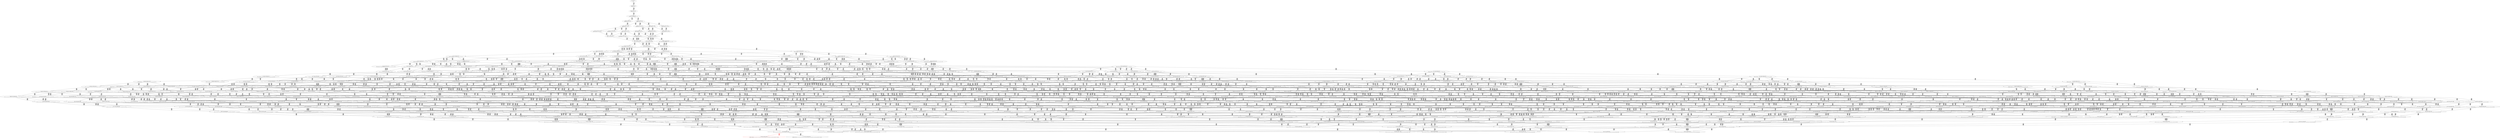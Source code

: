 digraph {
	S0[label="S0: [0, 0] [0, 0] \n{}{}"];
	S1[label="S1: [0, 0] [21, 27] \n{T0J0:21-27}{1}"];
	S2[label="S2: [21, 27] [88, 111] \n{T0J1:88-111}{1, 2}"];
	S3[label="S3: [73, 92] [88, 111] \n{T0J1:88-111, T0J2:73-92}{1, 2, 3}"];
	S4[label="S4: [88, 111] [92, 116] \n{T0J3:92-116}{1, 2, 3, 4}"];
	S5[label="S5: [88, 111] [92, 115] \n{T0J10:92-115}{1, 2, 3, 11}"];
	S6[label="S6: [92, 116] [110, 139] \n{T0J6:110-139}{1, 2, 3, 4, 7}"];
	S7[label="S7: [92, 115] [107, 135] \n{T0J3:92-135}{1, 2, 3, 4, 11}"];
	S8[label="S8: [92, 111] [121, 148] \n{T0J4:121-148}{1, 2, 3, 4, 5, 6}"];
	S9[label="S9: [92, 111] [160, 197] \n{T0J5:160-197}{1, 2, 3, 4, 5, 6}"];
	S10[label="S10: [110, 139] [149, 188] \n{T0J7:149-188}{1, 2, 3, 4, 7, 8}"];
	S11[label="S11: [107, 135] [114, 143] \n{T0J6:114-143}{1, 2, 3, 4, 7, 11}"];
	S12[label="S12: [110, 139] [121, 153] \n{T0J4:121-153}{1, 2, 3, 4, 5, 6, 7}"];
	S13[label="S13: [110, 139] [160, 202] \n{T0J5:160-202}{1, 2, 3, 4, 5, 6, 7}"];
	S14[label="S14: [107, 115] [121, 152] \n{T0J4:121-152}{1, 2, 3, 4, 5, 6, 11}"];
	S15[label="S15: [107, 115] [160, 201] \n{T0J5:160-201}{1, 2, 3, 4, 5, 6, 11}"];
	S16[label="S16: [114, 158] [149, 206] \n{T0J7:149-206}{1, 2, 3, 4, 7, 8, 11}"];
	S17[label="S17: [121, 202] [149, 225] \n{T0J7:149-211}{1, 2, 3, 4, 5, 6, 7, 8}"];
	S18[label="S18: [114, 143] [129, 201] \n{}{1, 2, 3, 4, 5, 6, 7, 11}"];
	S19[label="S19: [114, 143] [175, 221] \n{T0J5:175-221}{1, 2, 3, 4, 5, 6, 7, 11}"];
	S20[label="S20: [149, 200] [166, 206] \n{T0J7:149-206, T0J11:166-200}{1, 2, 3, 4, 7, 8, 11, 12}"];
	S21[label="S21: [129, 225] [149, 244] \n{}{1, 2, 3, 4, 5, 6, 7, 8, 11}"];
	S22[label="S22: [149, 225] [162, 232] \n{}{1, 2, 3, 4, 5, 6, 7, 8, 9, 10}"];
	S23[label="S23: [149, 244] [178, 286] \n{}{1, 2, 3, 4, 5, 6, 7, 8, 11, 12}"];
	S24[label="S24: [160, 244] [207, 273] \n{T0J24:207-273}{1, 2, 3, 4, 5, 6, 7, 8, 11, 25}"];
	S25[label="S25: [149, 244] [162, 255] \n{}{1, 2, 3, 4, 5, 6, 7, 8, 9, 10, 11}"];
	S26[label="S26: [175, 226] [178, 286] \n{T0J12:175-226}{1, 2, 3, 4, 5, 6, 7, 8, 11, 12, 13}"];
	S27[label="S27: [178, 281] [202, 286] \n{T0J15:202-281}{1, 2, 3, 4, 5, 6, 7, 8, 11, 12, 16}"];
	S28[label="S28: [178, 273] [207, 286] \n{}{1, 2, 3, 4, 5, 6, 7, 8, 11, 12, 25}"];
	S29[label="S29: [162, 274] [178, 315] \n{}{1, 2, 3, 4, 5, 6, 7, 8, 9, 10, 11, 12}"];
	S30[label="S30: [162, 273] [207, 307] \n{}{1, 2, 3, 4, 5, 6, 7, 8, 9, 10, 11, 25}"];
	S31[label="S31: [173, 255] [228, 317] \n{T0J25:228-317}{1, 2, 3, 4, 5, 6, 7, 8, 9, 10, 11, 26}"];
	S32[label="S32: [178, 286] [249, 307] \n{T0J13:249-307}{1, 2, 3, 4, 5, 6, 7, 8, 11, 12, 13, 14}"];
	S33[label="S33: [178, 281] [202, 286] \n{}{1, 2, 3, 4, 5, 6, 7, 8, 11, 12, 13, 16}"];
	S34[label="S34: [178, 273] [207, 286] \n{}{1, 2, 3, 4, 5, 6, 7, 8, 11, 12, 13, 25}"];
	S35[label="S35: [202, 286] [262, 289] \n{T0J16:262-289}{1, 2, 3, 4, 5, 6, 7, 8, 11, 12, 16, 17}"];
	S36[label="S36: [202, 267] [220, 286] \n{T0J19:220-267}{1, 2, 3, 4, 5, 6, 7, 8, 11, 12, 16, 20}"];
	S37[label="S37: [202, 281] [225, 286] \n{}{1, 2, 3, 4, 5, 6, 7, 8, 11, 12, 16, 25}"];
	S38[label="S38: [175, 286] [178, 315] \n{}{1, 2, 3, 4, 5, 6, 7, 8, 9, 10, 11, 12, 13}"];
	S39[label="S39: [178, 315] [202, 341] \n{}{1, 2, 3, 4, 5, 6, 7, 8, 9, 10, 11, 12, 16}"];
	S40[label="S40: [178, 307] [207, 339] \n{}{1, 2, 3, 4, 5, 6, 7, 8, 9, 10, 11, 12, 25}"];
	S41[label="S41: [178, 317] [228, 321] \n{}{1, 2, 3, 4, 5, 6, 7, 8, 9, 10, 11, 12, 26}"];
	S42[label="S42: [207, 307] [228, 317] \n{}{1, 2, 3, 4, 5, 6, 7, 8, 9, 10, 11, 25, 26}"];
	S43[label="S43: [249, 303] [249, 307] \n{T0J13:249-307, T0J14:249-303}{1, 2, 3, 4, 5, 6, 7, 8, 11, 12, 13, 14, 15}"];
	S44[label="S44: [202, 286] [249, 307] \n{T0J13:249-307}{1, 2, 3, 4, 5, 6, 7, 8, 11, 12, 13, 14, 16}"];
	S45[label="S45: [207, 286] [249, 307] \n{T0J13:249-307}{1, 2, 3, 4, 5, 6, 7, 8, 11, 12, 13, 14, 25}"];
	S46[label="S46: [202, 286] [262, 289] \n{T0J16:262-289}{1, 2, 3, 4, 5, 6, 7, 8, 11, 12, 13, 16, 17}"];
	S47[label="S47: [202, 267] [220, 286] \n{T0J19:220-267}{1, 2, 3, 4, 5, 6, 7, 8, 11, 12, 13, 16, 20}"];
	S48[label="S48: [202, 281] [225, 286] \n{}{1, 2, 3, 4, 5, 6, 7, 8, 11, 12, 13, 16, 25}"];
	S49[label="S49: [237, 258] [262, 289] \n{T0J16:262-289, T0J17:237-258}{1, 2, 3, 4, 5, 6, 7, 8, 11, 12, 16, 17, 18}"];
	S50[label="S50: [220, 286] [262, 289] \n{T0J16:262-289, T0J19:220-267}{1, 2, 3, 4, 5, 6, 7, 8, 11, 12, 16, 17, 20}"];
	S51[label="S51: [225, 286] [262, 289] \n{T0J16:262-289}{1, 2, 3, 4, 5, 6, 7, 8, 11, 12, 16, 17, 25}"];
	S52[label="S52: [220, 273] [244, 286] \n{T0J19:220-267}{1, 2, 3, 4, 5, 6, 7, 8, 11, 12, 16, 20, 25}"];
	S53[label="S53: [178, 315] [249, 379] \n{}{1, 2, 3, 4, 5, 6, 7, 8, 9, 10, 11, 12, 13, 14}"];
	S54[label="S54: [178, 327] [202, 353] \n{}{1, 2, 3, 4, 5, 6, 7, 8, 9, 10, 11, 12, 13, 16}"];
	S55[label="S55: [178, 319] [207, 339] \n{}{1, 2, 3, 4, 5, 6, 7, 8, 9, 10, 11, 12, 13, 25}"];
	S56[label="S56: [202, 341] [262, 390] \n{}{1, 2, 3, 4, 5, 6, 7, 8, 9, 10, 11, 12, 16, 17}"];
	S57[label="S57: [202, 341] [220, 368] \n{}{1, 2, 3, 4, 5, 6, 7, 8, 9, 10, 11, 12, 16, 20}"];
	S58[label="S58: [202, 339] [225, 374] \n{}{1, 2, 3, 4, 5, 6, 7, 8, 9, 10, 11, 12, 16, 25}"];
	S59[label="S59: [178, 321] [228, 329] \n{}{1, 2, 3, 4, 5, 6, 7, 8, 9, 10, 11, 12, 13, 26}"];
	S60[label="S60: [202, 321] [231, 384] \n{}{1, 2, 3, 4, 5, 6, 7, 8, 9, 10, 11, 12, 16, 26}"];
	S61[label="S61: [207, 317] [228, 373] \n{}{1, 2, 3, 4, 5, 6, 7, 8, 9, 10, 11, 12, 25, 26}"];
	S62[label="S62: [228, 259] [236, 317] \n{T0J29:236-259}{1, 2, 3, 4, 5, 6, 7, 8, 9, 10, 11, 25, 26, 30}"];
	S63[label="S63: [249, 303] [273, 307] \n{T0J13:249-307, T0J14:273-303}{1, 2, 3, 4, 5, 6, 7, 8, 11, 12, 13, 14, 15, 16}"];
	S64[label="S64: [249, 289] [262, 307] \n{T0J13:249-307, T0J16:262-289}{1, 2, 3, 4, 5, 6, 7, 8, 11, 12, 13, 14, 16, 17}"];
	S65[label="S65: [220, 286] [249, 307] \n{T0J13:249-307, T0J19:220-267}{1, 2, 3, 4, 5, 6, 7, 8, 11, 12, 13, 14, 16, 20}"];
	S66[label="S66: [225, 286] [249, 307] \n{T0J13:249-307}{1, 2, 3, 4, 5, 6, 7, 8, 11, 12, 13, 14, 16, 25}"];
	S67[label="S67: [249, 303] [278, 307] \n{T0J13:249-307, T0J14:278-303}{1, 2, 3, 4, 5, 6, 7, 8, 11, 12, 13, 14, 15, 25}"];
	S68[label="S68: [237, 258] [262, 289] \n{T0J16:262-289, T0J17:237-258}{1, 2, 3, 4, 5, 6, 7, 8, 11, 12, 13, 16, 17, 18}"];
	S69[label="S69: [220, 286] [262, 289] \n{T0J16:262-289, T0J19:220-267}{1, 2, 3, 4, 5, 6, 7, 8, 11, 12, 13, 16, 17, 20}"];
	S70[label="S70: [225, 286] [262, 289] \n{T0J16:262-289}{1, 2, 3, 4, 5, 6, 7, 8, 11, 12, 13, 16, 17, 25}"];
	S71[label="S71: [220, 273] [244, 286] \n{T0J19:220-267}{1, 2, 3, 4, 5, 6, 7, 8, 11, 12, 13, 16, 20, 25}"];
	S72[label="S72: [249, 379] [249, 404] \n{}{1, 2, 3, 4, 5, 6, 7, 8, 9, 10, 11, 12, 13, 14, 15}"];
	S73[label="S73: [202, 379] [249, 420] \n{}{1, 2, 3, 4, 5, 6, 7, 8, 9, 10, 11, 12, 13, 14, 16}"];
	S74[label="S74: [207, 339] [249, 412] \n{}{1, 2, 3, 4, 5, 6, 7, 8, 9, 10, 11, 12, 13, 14, 25}"];
	S75[label="S75: [202, 353] [262, 402] \n{}{1, 2, 3, 4, 5, 6, 7, 8, 9, 10, 11, 12, 13, 16, 17}"];
	S76[label="S76: [202, 353] [220, 380] \n{}{1, 2, 3, 4, 5, 6, 7, 8, 9, 10, 11, 12, 13, 16, 20}"];
	S77[label="S77: [202, 351] [225, 386] \n{}{1, 2, 3, 4, 5, 6, 7, 8, 9, 10, 11, 12, 13, 16, 25}"];
	S78[label="S78: [237, 385] [262, 390] \n{}{1, 2, 3, 4, 5, 6, 7, 8, 9, 10, 11, 12, 16, 17, 18}"];
	S79[label="S79: [220, 390] [262, 416] \n{}{1, 2, 3, 4, 5, 6, 7, 8, 9, 10, 11, 12, 16, 17, 20}"];
	S80[label="S80: [225, 374] [262, 414] \n{}{1, 2, 3, 4, 5, 6, 7, 8, 9, 10, 11, 12, 16, 17, 25}"];
	S81[label="S81: [220, 374] [244, 400] \n{}{1, 2, 3, 4, 5, 6, 7, 8, 9, 10, 11, 12, 16, 20, 25}"];
	S82[label="S82: [228, 329] [249, 414] \n{}{1, 2, 3, 4, 5, 6, 7, 8, 9, 10, 11, 12, 13, 14, 26}"];
	S83[label="S83: [202, 333] [231, 388] \n{}{1, 2, 3, 4, 5, 6, 7, 8, 9, 10, 11, 12, 13, 16, 26}"];
	S84[label="S84: [207, 329] [228, 373] \n{}{1, 2, 3, 4, 5, 6, 7, 8, 9, 10, 11, 12, 13, 25, 26}"];
	S85[label="S85: [231, 384] [262, 396] \n{}{1, 2, 3, 4, 5, 6, 7, 8, 9, 10, 11, 12, 16, 17, 26}"];
	S86[label="S86: [220, 368] [268, 402] \n{T0J20:268-402}{1, 2, 3, 4, 5, 6, 7, 8, 9, 10, 11, 12, 16, 20, 21}"];
	S87[label="S87: [220, 374] [244, 384] \n{}{1, 2, 3, 4, 5, 6, 7, 8, 9, 10, 11, 12, 16, 20, 26}"];
	S88[label="S88: [225, 373] [249, 384] \n{}{1, 2, 3, 4, 5, 6, 7, 8, 9, 10, 11, 12, 16, 25, 26}"];
	S89[label="S89: [228, 317] [236, 373] \n{}{1, 2, 3, 4, 5, 6, 7, 8, 9, 10, 11, 12, 25, 26, 30}"];
	S90[label="S90: [249, 420] [273, 468] \n{}{1, 2, 3, 4, 5, 6, 7, 8, 9, 10, 11, 12, 13, 14, 15, 16}"];
	S91[label="S91: [249, 420] [262, 447] \n{}{1, 2, 3, 4, 5, 6, 7, 8, 9, 10, 11, 12, 13, 14, 16, 17}"];
	S92[label="S92: [220, 420] [249, 446] \n{}{1, 2, 3, 4, 5, 6, 7, 8, 9, 10, 11, 12, 13, 14, 16, 20}"];
	S93[label="S93: [225, 406] [249, 444] \n{}{1, 2, 3, 4, 5, 6, 7, 8, 9, 10, 11, 12, 13, 14, 16, 25}"];
	S94[label="S94: [249, 412] [278, 428] \n{}{1, 2, 3, 4, 5, 6, 7, 8, 9, 10, 11, 12, 13, 14, 15, 25}"];
	S95[label="S95: [237, 397] [262, 402] \n{}{1, 2, 3, 4, 5, 6, 7, 8, 9, 10, 11, 12, 13, 16, 17, 18}"];
	S96[label="S96: [220, 402] [262, 428] \n{}{1, 2, 3, 4, 5, 6, 7, 8, 9, 10, 11, 12, 13, 16, 17, 20}"];
	S97[label="S97: [225, 386] [262, 426] \n{}{1, 2, 3, 4, 5, 6, 7, 8, 9, 10, 11, 12, 13, 16, 17, 25}"];
	S98[label="S98: [220, 386] [244, 412] \n{}{1, 2, 3, 4, 5, 6, 7, 8, 9, 10, 11, 12, 13, 16, 20, 25}"];
	S99[label="S99: [231, 396] [257, 426] \n{}{1, 2, 3, 4, 5, 6, 7, 8, 9, 10, 11, 12, 13, 14, 16, 26}"];
	S100[label="S100: [228, 373] [262, 422] \n{}{1, 2, 3, 4, 5, 6, 7, 8, 9, 10, 11, 12, 13, 14, 25, 26}"];
	S101[label="S101: [231, 396] [262, 408] \n{}{1, 2, 3, 4, 5, 6, 7, 8, 9, 10, 11, 12, 13, 16, 17, 26}"];
	S102[label="S102: [220, 380] [268, 414] \n{}{1, 2, 3, 4, 5, 6, 7, 8, 9, 10, 11, 12, 13, 16, 20, 21}"];
	S103[label="S103: [220, 386] [244, 388] \n{}{1, 2, 3, 4, 5, 6, 7, 8, 9, 10, 11, 12, 13, 16, 20, 26}"];
	S104[label="S104: [225, 384] [249, 396] \n{}{1, 2, 3, 4, 5, 6, 7, 8, 9, 10, 11, 12, 13, 16, 25, 26}"];
	S105[label="S105: [262, 390] [307, 460] \n{T0J18:307-460}{1, 2, 3, 4, 5, 6, 7, 8, 9, 10, 11, 12, 16, 17, 18, 19}"];
	S106[label="S106: [255, 416] [262, 425] \n{}{1, 2, 3, 4, 5, 6, 7, 8, 9, 10, 11, 12, 16, 17, 18, 20}"];
	S107[label="S107: [260, 414] [262, 416] \n{}{1, 2, 3, 4, 5, 6, 7, 8, 9, 10, 11, 12, 16, 17, 18, 25}"];
	S108[label="S108: [262, 396] [266, 416] \n{}{1, 2, 3, 4, 5, 6, 7, 8, 9, 10, 11, 12, 16, 17, 18, 26}"];
	S109[label="S109: [262, 416] [268, 443] \n{}{1, 2, 3, 4, 5, 6, 7, 8, 9, 10, 11, 12, 16, 17, 20, 21}"];
	S110[label="S110: [244, 416] [267, 447] \n{}{1, 2, 3, 4, 5, 6, 7, 8, 9, 10, 11, 12, 16, 17, 20, 25}"];
	S111[label="S111: [244, 396] [273, 447] \n{}{1, 2, 3, 4, 5, 6, 7, 8, 9, 10, 11, 12, 16, 17, 20, 26}"];
	S112[label="S112: [249, 384] [278, 447] \n{}{1, 2, 3, 4, 5, 6, 7, 8, 9, 10, 11, 12, 16, 17, 25, 26}"];
	S113[label="S113: [244, 402] [268, 433] \n{}{1, 2, 3, 4, 5, 6, 7, 8, 9, 10, 11, 12, 16, 20, 21, 25}"];
	S114[label="S114: [244, 400] [267, 441] \n{}{1, 2, 3, 4, 5, 6, 7, 8, 9, 10, 11, 12, 16, 20, 25, 26}"];
	S115[label="S115: [249, 414] [299, 418] \n{T0J14:299-418}{1, 2, 3, 4, 5, 6, 7, 8, 9, 10, 11, 12, 13, 14, 15, 26}"];
	S116[label="S116: [228, 329] [236, 373] \n{}{1, 2, 3, 4, 5, 6, 7, 8, 9, 10, 11, 12, 13, 25, 26, 30}"];
	S117[label="S117: [240, 394] [268, 402] \n{T0J21:240-394}{1, 2, 3, 4, 5, 6, 7, 8, 9, 10, 11, 12, 16, 20, 21, 22}"];
	S118[label="S118: [244, 384] [268, 433] \n{}{1, 2, 3, 4, 5, 6, 7, 8, 9, 10, 11, 12, 16, 20, 21, 26}"];
	S119[label="S119: [236, 373] [249, 384] \n{}{1, 2, 3, 4, 5, 6, 7, 8, 9, 10, 11, 12, 16, 25, 26, 30}"];
	S120[label="S120: [262, 468] [309, 509] \n{}{1, 2, 3, 4, 5, 6, 7, 8, 9, 10, 11, 12, 13, 14, 15, 16, 17}"];
	S121[label="S121: [249, 468] [291, 509] \n{}{1, 2, 3, 4, 5, 6, 7, 8, 9, 10, 11, 12, 13, 14, 15, 16, 20}"];
	S122[label="S122: [262, 416] [284, 490] \n{}{1, 2, 3, 4, 5, 6, 7, 8, 9, 10, 11, 12, 13, 14, 16, 17, 18}"];
	S123[label="S123: [249, 446] [280, 495] \n{}{1, 2, 3, 4, 5, 6, 7, 8, 9, 10, 11, 12, 13, 14, 16, 17, 20}"];
	S124[label="S124: [249, 433] [268, 473] \n{}{1, 2, 3, 4, 5, 6, 7, 8, 9, 10, 11, 12, 13, 14, 16, 20, 21}"];
	S125[label="S125: [244, 431] [267, 479] \n{}{1, 2, 3, 4, 5, 6, 7, 8, 9, 10, 11, 12, 13, 14, 16, 20, 25}"];
	S126[label="S126: [244, 425] [273, 479] \n{}{1, 2, 3, 4, 5, 6, 7, 8, 9, 10, 11, 12, 13, 14, 16, 20, 26}"];
	S127[label="S127: [249, 444] [296, 495] \n{}{1, 2, 3, 4, 5, 6, 7, 8, 9, 10, 11, 12, 13, 14, 15, 16, 25}"];
	S128[label="S128: [249, 444] [285, 479] \n{}{1, 2, 3, 4, 5, 6, 7, 8, 9, 10, 11, 12, 13, 14, 16, 17, 25}"];
	S129[label="S129: [249, 422] [278, 477] \n{}{1, 2, 3, 4, 5, 6, 7, 8, 9, 10, 11, 12, 13, 14, 16, 25, 26}"];
	S130[label="S130: [262, 402] [307, 460] \n{}{1, 2, 3, 4, 5, 6, 7, 8, 9, 10, 11, 12, 13, 16, 17, 18, 19}"];
	S131[label="S131: [255, 425] [262, 428] \n{}{1, 2, 3, 4, 5, 6, 7, 8, 9, 10, 11, 12, 13, 16, 17, 18, 20}"];
	S132[label="S132: [260, 416] [262, 426] \n{}{1, 2, 3, 4, 5, 6, 7, 8, 9, 10, 11, 12, 13, 16, 17, 18, 25}"];
	S133[label="S133: [262, 408] [266, 416] \n{}{1, 2, 3, 4, 5, 6, 7, 8, 9, 10, 11, 12, 13, 16, 17, 18, 26}"];
	S134[label="S134: [262, 428] [268, 447] \n{}{1, 2, 3, 4, 5, 6, 7, 8, 9, 10, 11, 12, 13, 16, 17, 20, 21}"];
	S135[label="S135: [244, 428] [267, 447] \n{}{1, 2, 3, 4, 5, 6, 7, 8, 9, 10, 11, 12, 13, 16, 17, 20, 25}"];
	S136[label="S136: [244, 408] [273, 447] \n{}{1, 2, 3, 4, 5, 6, 7, 8, 9, 10, 11, 12, 13, 16, 17, 20, 26}"];
	S137[label="S137: [249, 396] [278, 447] \n{}{1, 2, 3, 4, 5, 6, 7, 8, 9, 10, 11, 12, 13, 16, 17, 25, 26}"];
	S138[label="S138: [244, 414] [268, 433] \n{}{1, 2, 3, 4, 5, 6, 7, 8, 9, 10, 11, 12, 13, 16, 20, 21, 25}"];
	S139[label="S139: [244, 412] [267, 441] \n{}{1, 2, 3, 4, 5, 6, 7, 8, 9, 10, 11, 12, 13, 16, 20, 25, 26}"];
	S140[label="S140: [257, 426] [302, 485] \n{}{1, 2, 3, 4, 5, 6, 7, 8, 9, 10, 11, 12, 13, 14, 15, 16, 26}"];
	S141[label="S141: [257, 426] [291, 489] \n{}{1, 2, 3, 4, 5, 6, 7, 8, 9, 10, 11, 12, 13, 14, 16, 17, 26}"];
	S142[label="S142: [262, 422] [299, 462] \n{T0J14:299-462}{1, 2, 3, 4, 5, 6, 7, 8, 9, 10, 11, 12, 13, 14, 15, 25, 26}"];
	S143[label="S143: [236, 373] [262, 422] \n{}{1, 2, 3, 4, 5, 6, 7, 8, 9, 10, 11, 12, 13, 14, 25, 26, 30}"];
	S144[label="S144: [240, 402] [268, 414] \n{}{1, 2, 3, 4, 5, 6, 7, 8, 9, 10, 11, 12, 13, 16, 20, 21, 22}"];
	S145[label="S145: [244, 396] [268, 433] \n{}{1, 2, 3, 4, 5, 6, 7, 8, 9, 10, 11, 12, 13, 16, 20, 21, 26}"];
	S146[label="S146: [236, 384] [249, 396] \n{}{1, 2, 3, 4, 5, 6, 7, 8, 9, 10, 11, 12, 13, 16, 25, 26, 30}"];
	S147[label="S147: [262, 425] [307, 460] \n{}{1, 2, 3, 4, 5, 6, 7, 8, 9, 10, 11, 12, 16, 17, 18, 19, 20}"];
	S148[label="S148: [262, 425] [297, 443] \n{}{1, 2, 3, 4, 5, 6, 7, 8, 9, 10, 11, 12, 16, 17, 18, 20, 21}"];
	S149[label="S149: [262, 425] [279, 447] \n{}{1, 2, 3, 4, 5, 6, 7, 8, 9, 10, 11, 12, 16, 17, 18, 20, 25}"];
	S150[label="S150: [262, 416] [279, 447] \n{}{1, 2, 3, 4, 5, 6, 7, 8, 9, 10, 11, 12, 16, 17, 18, 20, 26}"];
	S151[label="S151: [262, 416] [330, 460] \n{T0J18:330-460}{1, 2, 3, 4, 5, 6, 7, 8, 9, 10, 11, 12, 16, 17, 18, 19, 25}"];
	S152[label="S152: [266, 416] [332, 460] \n{T0J18:332-460}{1, 2, 3, 4, 5, 6, 7, 8, 9, 10, 11, 12, 16, 17, 18, 19, 26}"];
	S153[label="S153: [268, 402] [282, 447] \n{}{1, 2, 3, 4, 5, 6, 7, 8, 9, 10, 11, 12, 16, 17, 20, 21, 22}"];
	S154[label="S154: [267, 433] [292, 447] \n{}{1, 2, 3, 4, 5, 6, 7, 8, 9, 10, 11, 12, 16, 17, 20, 21, 25}"];
	S155[label="S155: [268, 433] [292, 447] \n{}{1, 2, 3, 4, 5, 6, 7, 8, 9, 10, 11, 12, 16, 17, 20, 21, 26}"];
	S156[label="S156: [267, 441] [291, 447] \n{}{1, 2, 3, 4, 5, 6, 7, 8, 9, 10, 11, 12, 16, 17, 20, 25, 26}"];
	S157[label="S157: [278, 416] [284, 447] \n{T0J17:284-416}{1, 2, 3, 4, 5, 6, 7, 8, 9, 10, 11, 12, 16, 17, 18, 25, 26}"];
	S158[label="S158: [264, 402] [268, 433] \n{}{1, 2, 3, 4, 5, 6, 7, 8, 9, 10, 11, 12, 16, 20, 21, 22, 25}"];
	S159[label="S159: [267, 433] [291, 441] \n{}{1, 2, 3, 4, 5, 6, 7, 8, 9, 10, 11, 12, 16, 20, 21, 25, 26}"];
	S160[label="S160: [249, 384] [267, 441] \n{}{1, 2, 3, 4, 5, 6, 7, 8, 9, 10, 11, 12, 16, 20, 25, 26, 30}"];
	S161[label="S161: [268, 402] [309, 459] \n{T0J22:309-459}{1, 2, 3, 4, 5, 6, 7, 8, 9, 10, 11, 12, 16, 20, 21, 22, 23}"];
	S162[label="S162: [264, 398] [268, 433] \n{}{1, 2, 3, 4, 5, 6, 7, 8, 9, 10, 11, 12, 16, 20, 21, 22, 26}"];
	S163[label="S163: [249, 384] [296, 447] \n{T0J16:296-447}{1, 2, 3, 4, 5, 6, 7, 8, 9, 10, 11, 12, 16, 17, 25, 26, 30}"];
	S164[label="S164: [284, 509] [309, 512] \n{}{1, 2, 3, 4, 5, 6, 7, 8, 9, 10, 11, 12, 13, 14, 15, 16, 17, 18}"];
	S165[label="S165: [280, 509] [309, 543] \n{}{1, 2, 3, 4, 5, 6, 7, 8, 9, 10, 11, 12, 13, 14, 15, 16, 17, 20}"];
	S166[label="S166: [268, 509] [297, 529] \n{}{1, 2, 3, 4, 5, 6, 7, 8, 9, 10, 11, 12, 13, 14, 15, 16, 20, 21}"];
	S167[label="S167: [267, 509] [296, 527] \n{}{1, 2, 3, 4, 5, 6, 7, 8, 9, 10, 11, 12, 13, 14, 15, 16, 20, 25}"];
	S168[label="S168: [273, 479] [302, 514] \n{}{1, 2, 3, 4, 5, 6, 7, 8, 9, 10, 11, 12, 13, 14, 15, 16, 20, 26}"];
	S169[label="S169: [285, 330] [291, 509] \n{T0J26:285-330}{1, 2, 3, 4, 5, 6, 7, 8, 9, 10, 11, 12, 13, 14, 15, 16, 20, 27}"];
	S170[label="S170: [284, 460] [332, 495] \n{}{1, 2, 3, 4, 5, 6, 7, 8, 9, 10, 11, 12, 13, 14, 16, 17, 18, 19}"];
	S171[label="S171: [262, 428] [284, 518] \n{}{1, 2, 3, 4, 5, 6, 7, 8, 9, 10, 11, 12, 13, 14, 16, 17, 18, 20}"];
	S172[label="S172: [268, 447] [297, 521] \n{}{1, 2, 3, 4, 5, 6, 7, 8, 9, 10, 11, 12, 13, 14, 16, 17, 20, 21}"];
	S173[label="S173: [267, 447] [291, 521] \n{}{1, 2, 3, 4, 5, 6, 7, 8, 9, 10, 11, 12, 13, 14, 16, 17, 20, 25}"];
	S174[label="S174: [273, 447] [299, 501] \n{}{1, 2, 3, 4, 5, 6, 7, 8, 9, 10, 11, 12, 13, 14, 16, 17, 20, 26}"];
	S175[label="S175: [268, 414] [269, 495] \n{}{1, 2, 3, 4, 5, 6, 7, 8, 9, 10, 11, 12, 13, 14, 16, 20, 21, 22}"];
	S176[label="S176: [267, 433] [292, 507] \n{}{1, 2, 3, 4, 5, 6, 7, 8, 9, 10, 11, 12, 13, 14, 16, 20, 21, 25}"];
	S177[label="S177: [268, 433] [292, 489] \n{}{1, 2, 3, 4, 5, 6, 7, 8, 9, 10, 11, 12, 13, 14, 16, 20, 21, 26}"];
	S178[label="S178: [267, 441] [291, 505] \n{}{1, 2, 3, 4, 5, 6, 7, 8, 9, 10, 11, 12, 13, 14, 16, 20, 25, 26}"];
	S179[label="S179: [285, 495] [309, 533] \n{}{1, 2, 3, 4, 5, 6, 7, 8, 9, 10, 11, 12, 13, 14, 15, 16, 17, 25}"];
	S180[label="S180: [262, 426] [285, 509] \n{}{1, 2, 3, 4, 5, 6, 7, 8, 9, 10, 11, 12, 13, 14, 16, 17, 18, 25}"];
	S181[label="S181: [278, 477] [315, 511] \n{}{1, 2, 3, 4, 5, 6, 7, 8, 9, 10, 11, 12, 13, 14, 15, 16, 25, 26}"];
	S182[label="S182: [278, 447] [309, 489] \n{}{1, 2, 3, 4, 5, 6, 7, 8, 9, 10, 11, 12, 13, 14, 16, 17, 25, 26}"];
	S183[label="S183: [262, 437] [307, 460] \n{}{1, 2, 3, 4, 5, 6, 7, 8, 9, 10, 11, 12, 13, 16, 17, 18, 19, 20}"];
	S184[label="S184: [262, 437] [297, 447] \n{}{1, 2, 3, 4, 5, 6, 7, 8, 9, 10, 11, 12, 13, 16, 17, 18, 20, 21}"];
	S185[label="S185: [262, 437] [279, 447] \n{}{1, 2, 3, 4, 5, 6, 7, 8, 9, 10, 11, 12, 13, 16, 17, 18, 20, 25}"];
	S186[label="S186: [262, 428] [279, 447] \n{}{1, 2, 3, 4, 5, 6, 7, 8, 9, 10, 11, 12, 13, 16, 17, 18, 20, 26}"];
	S187[label="S187: [262, 428] [330, 460] \n{}{1, 2, 3, 4, 5, 6, 7, 8, 9, 10, 11, 12, 13, 16, 17, 18, 19, 25}"];
	S188[label="S188: [266, 416] [292, 501] \n{}{1, 2, 3, 4, 5, 6, 7, 8, 9, 10, 11, 12, 13, 14, 16, 17, 18, 26}"];
	S189[label="S189: [266, 428] [332, 460] \n{}{1, 2, 3, 4, 5, 6, 7, 8, 9, 10, 11, 12, 13, 16, 17, 18, 19, 26}"];
	S190[label="S190: [268, 414] [282, 447] \n{}{1, 2, 3, 4, 5, 6, 7, 8, 9, 10, 11, 12, 13, 16, 17, 20, 21, 22}"];
	S191[label="S191: [267, 445] [292, 447] \n{}{1, 2, 3, 4, 5, 6, 7, 8, 9, 10, 11, 12, 13, 16, 17, 20, 21, 25}"];
	S192[label="S192: [268, 445] [292, 447] \n{}{1, 2, 3, 4, 5, 6, 7, 8, 9, 10, 11, 12, 13, 16, 17, 20, 21, 26}"];
	S193[label="S193: [267, 447] [291, 453] \n{}{1, 2, 3, 4, 5, 6, 7, 8, 9, 10, 11, 12, 13, 16, 17, 20, 25, 26}"];
	S194[label="S194: [278, 428] [284, 447] \n{}{1, 2, 3, 4, 5, 6, 7, 8, 9, 10, 11, 12, 13, 16, 17, 18, 25, 26}"];
	S195[label="S195: [264, 414] [268, 433] \n{}{1, 2, 3, 4, 5, 6, 7, 8, 9, 10, 11, 12, 13, 16, 20, 21, 22, 25}"];
	S196[label="S196: [267, 441] [291, 445] \n{}{1, 2, 3, 4, 5, 6, 7, 8, 9, 10, 11, 12, 13, 16, 20, 21, 25, 26}"];
	S197[label="S197: [249, 396] [267, 441] \n{}{1, 2, 3, 4, 5, 6, 7, 8, 9, 10, 11, 12, 13, 16, 20, 25, 26, 30}"];
	S198[label="S198: [291, 489] [317, 515] \n{}{1, 2, 3, 4, 5, 6, 7, 8, 9, 10, 11, 12, 13, 14, 15, 16, 17, 26}"];
	S199[label="S199: [262, 422] [307, 462] \n{T0J14:307-462}{1, 2, 3, 4, 5, 6, 7, 8, 9, 10, 11, 12, 13, 14, 15, 25, 26, 30}"];
	S200[label="S200: [249, 422] [289, 477] \n{}{1, 2, 3, 4, 5, 6, 7, 8, 9, 10, 11, 12, 13, 14, 16, 25, 26, 30}"];
	S201[label="S201: [268, 414] [309, 459] \n{}{1, 2, 3, 4, 5, 6, 7, 8, 9, 10, 11, 12, 13, 16, 20, 21, 22, 23}"];
	S202[label="S202: [264, 410] [268, 433] \n{}{1, 2, 3, 4, 5, 6, 7, 8, 9, 10, 11, 12, 13, 16, 20, 21, 22, 26}"];
	S203[label="S203: [249, 396] [296, 447] \n{}{1, 2, 3, 4, 5, 6, 7, 8, 9, 10, 11, 12, 13, 16, 17, 25, 26, 30}"];
	S204[label="S204: [297, 443] [310, 460] \n{}{1, 2, 3, 4, 5, 6, 7, 8, 9, 10, 11, 12, 16, 17, 18, 19, 20, 21}"];
	S205[label="S205: [279, 447] [309, 460] \n{}{1, 2, 3, 4, 5, 6, 7, 8, 9, 10, 11, 12, 16, 17, 18, 19, 20, 25}"];
	S206[label="S206: [279, 447] [317, 460] \n{}{1, 2, 3, 4, 5, 6, 7, 8, 9, 10, 11, 12, 16, 17, 18, 19, 20, 26}"];
	S207[label="S207: [282, 416] [297, 447] \n{}{1, 2, 3, 4, 5, 6, 7, 8, 9, 10, 11, 12, 16, 17, 18, 20, 21, 22}"];
	S208[label="S208: [279, 433] [302, 447] \n{}{1, 2, 3, 4, 5, 6, 7, 8, 9, 10, 11, 12, 16, 17, 18, 20, 21, 25}"];
	S209[label="S209: [279, 433] [303, 447] \n{}{1, 2, 3, 4, 5, 6, 7, 8, 9, 10, 11, 12, 16, 17, 18, 20, 21, 26}"];
	S210[label="S210: [279, 441] [302, 447] \n{}{1, 2, 3, 4, 5, 6, 7, 8, 9, 10, 11, 12, 16, 17, 18, 20, 25, 26}"];
	S211[label="S211: [282, 447] [328, 459] \n{}{1, 2, 3, 4, 5, 6, 7, 8, 9, 10, 11, 12, 16, 17, 20, 21, 22, 23}"];
	S212[label="S212: [268, 433] [292, 447] \n{}{1, 2, 3, 4, 5, 6, 7, 8, 9, 10, 11, 12, 16, 17, 20, 21, 22, 25}"];
	S213[label="S213: [268, 433] [292, 447] \n{}{1, 2, 3, 4, 5, 6, 7, 8, 9, 10, 11, 12, 16, 17, 20, 21, 22, 26}"];
	S214[label="S214: [291, 441] [315, 447] \n{}{1, 2, 3, 4, 5, 6, 7, 8, 9, 10, 11, 12, 16, 17, 20, 21, 25, 26}"];
	S215[label="S215: [267, 441] [291, 447] \n{}{1, 2, 3, 4, 5, 6, 7, 8, 9, 10, 11, 12, 16, 17, 20, 25, 26, 30}"];
	S216[label="S216: [284, 447] [348, 460] \n{T0J18:348-460}{1, 2, 3, 4, 5, 6, 7, 8, 9, 10, 11, 12, 16, 17, 18, 19, 25, 26}"];
	S217[label="S217: [268, 433] [315, 459] \n{}{1, 2, 3, 4, 5, 6, 7, 8, 9, 10, 11, 12, 16, 20, 21, 22, 23, 25}"];
	S218[label="S218: [268, 433] [291, 441] \n{}{1, 2, 3, 4, 5, 6, 7, 8, 9, 10, 11, 12, 16, 20, 21, 22, 25, 26}"];
	S219[label="S219: [267, 433] [291, 441] \n{}{1, 2, 3, 4, 5, 6, 7, 8, 9, 10, 11, 12, 16, 20, 21, 25, 26, 30}"];
	S220[label="S220: [309, 436] [319, 459] \n{T0J23:319-436}{1, 2, 3, 4, 5, 6, 7, 8, 9, 10, 11, 12, 16, 20, 21, 22, 23, 24}"];
	S221[label="S221: [268, 433] [323, 459] \n{T0J22:309-459}{1, 2, 3, 4, 5, 6, 7, 8, 9, 10, 11, 12, 16, 20, 21, 22, 23, 26}"];
	S222[label="S222: [284, 416] [296, 447] \n{T0J17:284-416}{1, 2, 3, 4, 5, 6, 7, 8, 9, 10, 11, 12, 16, 17, 18, 25, 26, 30}"];
	S223[label="S223: [309, 512] [354, 597] \n{}{1, 2, 3, 4, 5, 6, 7, 8, 9, 10, 11, 12, 13, 14, 15, 16, 17, 18, 19}"];
	S224[label="S224: [284, 543] [315, 553] \n{}{1, 2, 3, 4, 5, 6, 7, 8, 9, 10, 11, 12, 13, 14, 15, 16, 17, 18, 20}"];
	S225[label="S225: [297, 543] [328, 584] \n{}{1, 2, 3, 4, 5, 6, 7, 8, 9, 10, 11, 12, 13, 14, 15, 16, 17, 20, 21}"];
	S226[label="S226: [291, 543] [327, 584] \n{}{1, 2, 3, 4, 5, 6, 7, 8, 9, 10, 11, 12, 13, 14, 15, 16, 17, 20, 25}"];
	S227[label="S227: [299, 515] [333, 554] \n{}{1, 2, 3, 4, 5, 6, 7, 8, 9, 10, 11, 12, 13, 14, 15, 16, 17, 20, 26}"];
	S228[label="S228: [291, 405] [316, 543] \n{}{1, 2, 3, 4, 5, 6, 7, 8, 9, 10, 11, 12, 13, 14, 15, 16, 17, 20, 27}"];
	S229[label="S229: [269, 514] [297, 529] \n{}{1, 2, 3, 4, 5, 6, 7, 8, 9, 10, 11, 12, 13, 14, 15, 16, 20, 21, 22}"];
	S230[label="S230: [292, 529] [315, 549] \n{}{1, 2, 3, 4, 5, 6, 7, 8, 9, 10, 11, 12, 13, 14, 15, 16, 20, 21, 25}"];
	S231[label="S231: [292, 514] [321, 540] \n{}{1, 2, 3, 4, 5, 6, 7, 8, 9, 10, 11, 12, 13, 14, 15, 16, 20, 21, 26}"];
	S232[label="S232: [291, 391] [304, 529] \n{}{1, 2, 3, 4, 5, 6, 7, 8, 9, 10, 11, 12, 13, 14, 15, 16, 20, 21, 27}"];
	S233[label="S233: [291, 527] [320, 557] \n{}{1, 2, 3, 4, 5, 6, 7, 8, 9, 10, 11, 12, 13, 14, 15, 16, 20, 25, 26}"];
	S234[label="S234: [291, 389] [303, 527] \n{}{1, 2, 3, 4, 5, 6, 7, 8, 9, 10, 11, 12, 13, 14, 15, 16, 20, 25, 27}"];
	S235[label="S235: [291, 354] [309, 514] \n{T0J26:285-330}{1, 2, 3, 4, 5, 6, 7, 8, 9, 10, 11, 12, 13, 14, 15, 16, 20, 26, 27}"];
	S236[label="S236: [284, 460] [332, 530] \n{}{1, 2, 3, 4, 5, 6, 7, 8, 9, 10, 11, 12, 13, 14, 16, 17, 18, 19, 20}"];
	S237[label="S237: [284, 447] [303, 530] \n{}{1, 2, 3, 4, 5, 6, 7, 8, 9, 10, 11, 12, 13, 14, 16, 17, 18, 20, 21}"];
	S238[label="S238: [279, 447] [302, 530] \n{}{1, 2, 3, 4, 5, 6, 7, 8, 9, 10, 11, 12, 13, 14, 16, 17, 18, 20, 25}"];
	S239[label="S239: [279, 447] [308, 521] \n{}{1, 2, 3, 4, 5, 6, 7, 8, 9, 10, 11, 12, 13, 14, 16, 17, 18, 20, 26}"];
	S240[label="S240: [269, 447] [297, 521] \n{}{1, 2, 3, 4, 5, 6, 7, 8, 9, 10, 11, 12, 13, 14, 16, 17, 20, 21, 22}"];
	S241[label="S241: [291, 447] [315, 538] \n{}{1, 2, 3, 4, 5, 6, 7, 8, 9, 10, 11, 12, 13, 14, 16, 17, 20, 21, 25}"];
	S242[label="S242: [292, 447] [321, 538] \n{}{1, 2, 3, 4, 5, 6, 7, 8, 9, 10, 11, 12, 13, 14, 16, 17, 20, 21, 26}"];
	S243[label="S243: [291, 453] [320, 540] \n{}{1, 2, 3, 4, 5, 6, 7, 8, 9, 10, 11, 12, 13, 14, 16, 17, 20, 25, 26}"];
	S244[label="S244: [269, 459] [337, 507] \n{}{1, 2, 3, 4, 5, 6, 7, 8, 9, 10, 11, 12, 13, 14, 16, 20, 21, 22, 23}"];
	S245[label="S245: [268, 433] [292, 507] \n{}{1, 2, 3, 4, 5, 6, 7, 8, 9, 10, 11, 12, 13, 14, 16, 20, 21, 22, 25}"];
	S246[label="S246: [268, 433] [292, 503] \n{}{1, 2, 3, 4, 5, 6, 7, 8, 9, 10, 11, 12, 13, 14, 16, 20, 21, 22, 26}"];
	S247[label="S247: [291, 445] [315, 534] \n{}{1, 2, 3, 4, 5, 6, 7, 8, 9, 10, 11, 12, 13, 14, 16, 20, 21, 25, 26}"];
	S248[label="S248: [267, 441] [291, 505] \n{}{1, 2, 3, 4, 5, 6, 7, 8, 9, 10, 11, 12, 13, 14, 16, 20, 25, 26, 30}"];
	S249[label="S249: [285, 533] [320, 539] \n{}{1, 2, 3, 4, 5, 6, 7, 8, 9, 10, 11, 12, 13, 14, 15, 16, 17, 18, 25}"];
	S250[label="S250: [285, 460] [332, 521] \n{}{1, 2, 3, 4, 5, 6, 7, 8, 9, 10, 11, 12, 13, 14, 16, 17, 18, 19, 25}"];
	S251[label="S251: [309, 511] [338, 552] \n{}{1, 2, 3, 4, 5, 6, 7, 8, 9, 10, 11, 12, 13, 14, 15, 16, 17, 25, 26}"];
	S252[label="S252: [284, 447] [313, 521] \n{}{1, 2, 3, 4, 5, 6, 7, 8, 9, 10, 11, 12, 13, 14, 16, 17, 18, 25, 26}"];
	S253[label="S253: [297, 455] [310, 460] \n{}{1, 2, 3, 4, 5, 6, 7, 8, 9, 10, 11, 12, 13, 16, 17, 18, 19, 20, 21}"];
	S254[label="S254: [279, 459] [309, 460] \n{}{1, 2, 3, 4, 5, 6, 7, 8, 9, 10, 11, 12, 13, 16, 17, 18, 19, 20, 25}"];
	S255[label="S255: [279, 459] [317, 460] \n{}{1, 2, 3, 4, 5, 6, 7, 8, 9, 10, 11, 12, 13, 16, 17, 18, 19, 20, 26}"];
	S256[label="S256: [282, 428] [297, 447] \n{}{1, 2, 3, 4, 5, 6, 7, 8, 9, 10, 11, 12, 13, 16, 17, 18, 20, 21, 22}"];
	S257[label="S257: [279, 445] [302, 447] \n{}{1, 2, 3, 4, 5, 6, 7, 8, 9, 10, 11, 12, 13, 16, 17, 18, 20, 21, 25}"];
	S258[label="S258: [279, 445] [303, 447] \n{}{1, 2, 3, 4, 5, 6, 7, 8, 9, 10, 11, 12, 13, 16, 17, 18, 20, 21, 26}"];
	S259[label="S259: [279, 447] [302, 453] \n{}{1, 2, 3, 4, 5, 6, 7, 8, 9, 10, 11, 12, 13, 16, 17, 18, 20, 25, 26}"];
	S260[label="S260: [292, 515] [326, 533] \n{}{1, 2, 3, 4, 5, 6, 7, 8, 9, 10, 11, 12, 13, 14, 15, 16, 17, 18, 26}"];
	S261[label="S261: [292, 460] [336, 521] \n{}{1, 2, 3, 4, 5, 6, 7, 8, 9, 10, 11, 12, 13, 14, 16, 17, 18, 19, 26}"];
	S262[label="S262: [282, 459] [328, 459] \n{}{1, 2, 3, 4, 5, 6, 7, 8, 9, 10, 11, 12, 13, 16, 17, 20, 21, 22, 23}"];
	S263[label="S263: [268, 445] [292, 447] \n{}{1, 2, 3, 4, 5, 6, 7, 8, 9, 10, 11, 12, 13, 16, 17, 20, 21, 22, 25}"];
	S264[label="S264: [268, 445] [292, 447] \n{}{1, 2, 3, 4, 5, 6, 7, 8, 9, 10, 11, 12, 13, 16, 17, 20, 21, 22, 26}"];
	S265[label="S265: [291, 447] [315, 453] \n{}{1, 2, 3, 4, 5, 6, 7, 8, 9, 10, 11, 12, 13, 16, 17, 20, 21, 25, 26}"];
	S266[label="S266: [267, 447] [291, 453] \n{}{1, 2, 3, 4, 5, 6, 7, 8, 9, 10, 11, 12, 13, 16, 17, 20, 25, 26, 30}"];
	S267[label="S267: [284, 459] [348, 460] \n{}{1, 2, 3, 4, 5, 6, 7, 8, 9, 10, 11, 12, 13, 16, 17, 18, 19, 25, 26}"];
	S268[label="S268: [268, 445] [315, 459] \n{}{1, 2, 3, 4, 5, 6, 7, 8, 9, 10, 11, 12, 13, 16, 20, 21, 22, 23, 25}"];
	S269[label="S269: [268, 441] [291, 445] \n{}{1, 2, 3, 4, 5, 6, 7, 8, 9, 10, 11, 12, 13, 16, 20, 21, 22, 25, 26}"];
	S270[label="S270: [267, 441] [291, 445] \n{}{1, 2, 3, 4, 5, 6, 7, 8, 9, 10, 11, 12, 13, 16, 20, 21, 25, 26, 30}"];
	S271[label="S271: [289, 477] [315, 511] \n{}{1, 2, 3, 4, 5, 6, 7, 8, 9, 10, 11, 12, 13, 14, 15, 16, 25, 26, 30}"];
	S272[label="S272: [289, 447] [309, 489] \n{}{1, 2, 3, 4, 5, 6, 7, 8, 9, 10, 11, 12, 13, 14, 16, 17, 25, 26, 30}"];
	S273[label="S273: [309, 448] [319, 459] \n{}{1, 2, 3, 4, 5, 6, 7, 8, 9, 10, 11, 12, 13, 16, 20, 21, 22, 23, 24}"];
	S274[label="S274: [268, 445] [323, 459] \n{}{1, 2, 3, 4, 5, 6, 7, 8, 9, 10, 11, 12, 13, 16, 20, 21, 22, 23, 26}"];
	S275[label="S275: [284, 428] [296, 447] \n{}{1, 2, 3, 4, 5, 6, 7, 8, 9, 10, 11, 12, 13, 16, 17, 18, 25, 26, 30}"];
	S276[label="S276: [297, 447] [317, 460] \n{}{1, 2, 3, 4, 5, 6, 7, 8, 9, 10, 11, 12, 16, 17, 18, 19, 20, 21, 22}"];
	S277[label="S277: [302, 447] [327, 460] \n{}{1, 2, 3, 4, 5, 6, 7, 8, 9, 10, 11, 12, 16, 17, 18, 19, 20, 21, 25}"];
	S278[label="S278: [302, 447] [326, 460] \n{}{1, 2, 3, 4, 5, 6, 7, 8, 9, 10, 11, 12, 16, 17, 18, 19, 20, 25, 26}"];
	S279[label="S279: [309, 340] [313, 460] \n{T0J27:313-340}{1, 2, 3, 4, 5, 6, 7, 8, 9, 10, 11, 12, 16, 17, 18, 19, 20, 25, 28}"];
	S280[label="S280: [303, 447] [327, 460] \n{}{1, 2, 3, 4, 5, 6, 7, 8, 9, 10, 11, 12, 16, 17, 18, 19, 20, 21, 26}"];
	S281[label="S281: [297, 447] [328, 459] \n{}{1, 2, 3, 4, 5, 6, 7, 8, 9, 10, 11, 12, 16, 17, 18, 20, 21, 22, 23}"];
	S282[label="S282: [292, 431] [302, 447] \n{}{1, 2, 3, 4, 5, 6, 7, 8, 9, 10, 11, 12, 16, 17, 18, 20, 21, 22, 25}"];
	S283[label="S283: [292, 416] [303, 447] \n{}{1, 2, 3, 4, 5, 6, 7, 8, 9, 10, 11, 12, 16, 17, 18, 20, 21, 22, 26}"];
	S284[label="S284: [302, 441] [326, 447] \n{}{1, 2, 3, 4, 5, 6, 7, 8, 9, 10, 11, 12, 16, 17, 18, 20, 21, 25, 26}"];
	S285[label="S285: [287, 425] [302, 447] \n{}{1, 2, 3, 4, 5, 6, 7, 8, 9, 10, 11, 12, 16, 17, 18, 20, 25, 26, 30}"];
	S286[label="S286: [319, 447] [333, 459] \n{}{1, 2, 3, 4, 5, 6, 7, 8, 9, 10, 11, 12, 16, 17, 20, 21, 22, 23, 24}"];
	S287[label="S287: [292, 447] [328, 459] \n{}{1, 2, 3, 4, 5, 6, 7, 8, 9, 10, 11, 12, 16, 17, 20, 21, 22, 23, 25}"];
	S288[label="S288: [292, 447] [328, 459] \n{}{1, 2, 3, 4, 5, 6, 7, 8, 9, 10, 11, 12, 16, 17, 20, 21, 22, 23, 26}"];
	S289[label="S289: [291, 441] [315, 447] \n{}{1, 2, 3, 4, 5, 6, 7, 8, 9, 10, 11, 12, 16, 17, 20, 21, 22, 25, 26}"];
	S290[label="S290: [291, 441] [315, 447] \n{}{1, 2, 3, 4, 5, 6, 7, 8, 9, 10, 11, 12, 16, 17, 20, 21, 25, 26, 30}"];
	S291[label="S291: [315, 436] [319, 459] \n{}{1, 2, 3, 4, 5, 6, 7, 8, 9, 10, 11, 12, 16, 20, 21, 22, 23, 24, 25}"];
	S292[label="S292: [291, 441] [323, 459] \n{}{1, 2, 3, 4, 5, 6, 7, 8, 9, 10, 11, 12, 16, 20, 21, 22, 23, 25, 26}"];
	S293[label="S293: [276, 398] [291, 441] \n{}{1, 2, 3, 4, 5, 6, 7, 8, 9, 10, 11, 12, 16, 20, 21, 22, 25, 26, 30}"];
	S294[label="S294: [319, 436] [323, 459] \n{T0J23:319-436}{1, 2, 3, 4, 5, 6, 7, 8, 9, 10, 11, 12, 16, 20, 21, 22, 23, 24, 26}"];
	S295[label="S295: [296, 447] [354, 460] \n{T0J18:354-460}{1, 2, 3, 4, 5, 6, 7, 8, 9, 10, 11, 12, 16, 17, 18, 19, 25, 26, 30}"];
	S296[label="S296: [315, 565] [354, 631] \n{}{1, 2, 3, 4, 5, 6, 7, 8, 9, 10, 11, 12, 13, 14, 15, 16, 17, 18, 19, 20}"];
	S297[label="S297: [303, 584] [332, 587] \n{}{1, 2, 3, 4, 5, 6, 7, 8, 9, 10, 11, 12, 13, 14, 15, 16, 17, 18, 20, 21}"];
	S298[label="S298: [302, 584] [327, 587] \n{}{1, 2, 3, 4, 5, 6, 7, 8, 9, 10, 11, 12, 13, 14, 15, 16, 17, 18, 20, 25}"];
	S299[label="S299: [308, 554] [334, 559] \n{}{1, 2, 3, 4, 5, 6, 7, 8, 9, 10, 11, 12, 13, 14, 15, 16, 17, 18, 20, 26}"];
	S300[label="S300: [315, 449] [320, 553] \n{}{1, 2, 3, 4, 5, 6, 7, 8, 9, 10, 11, 12, 13, 14, 15, 16, 17, 18, 20, 27}"];
	S301[label="S301: [297, 529] [328, 589] \n{}{1, 2, 3, 4, 5, 6, 7, 8, 9, 10, 11, 12, 13, 14, 15, 16, 17, 20, 21, 22}"];
	S302[label="S302: [315, 549] [339, 604] \n{}{1, 2, 3, 4, 5, 6, 7, 8, 9, 10, 11, 12, 13, 14, 15, 16, 17, 20, 21, 25}"];
	S303[label="S303: [320, 557] [346, 602] \n{}{1, 2, 3, 4, 5, 6, 7, 8, 9, 10, 11, 12, 13, 14, 15, 16, 17, 20, 25, 26}"];
	S304[label="S304: [303, 464] [327, 584] \n{}{1, 2, 3, 4, 5, 6, 7, 8, 9, 10, 11, 12, 13, 14, 15, 16, 17, 20, 25, 27}"];
	S305[label="S305: [321, 549] [347, 589] \n{}{1, 2, 3, 4, 5, 6, 7, 8, 9, 10, 11, 12, 13, 14, 15, 16, 17, 20, 21, 26}"];
	S306[label="S306: [304, 466] [339, 543] \n{}{1, 2, 3, 4, 5, 6, 7, 8, 9, 10, 11, 12, 13, 14, 15, 16, 17, 20, 21, 27}"];
	S307[label="S307: [297, 529] [338, 575] \n{}{1, 2, 3, 4, 5, 6, 7, 8, 9, 10, 11, 12, 13, 14, 15, 16, 20, 21, 22, 23}"];
	S308[label="S308: [292, 529] [315, 549] \n{}{1, 2, 3, 4, 5, 6, 7, 8, 9, 10, 11, 12, 13, 14, 15, 16, 20, 21, 22, 25}"];
	S309[label="S309: [292, 514] [321, 540] \n{}{1, 2, 3, 4, 5, 6, 7, 8, 9, 10, 11, 12, 13, 14, 15, 16, 20, 21, 22, 26}"];
	S310[label="S310: [297, 417] [305, 529] \n{}{1, 2, 3, 4, 5, 6, 7, 8, 9, 10, 11, 12, 13, 14, 15, 16, 20, 21, 22, 27}"];
	S311[label="S311: [315, 549] [339, 557] \n{}{1, 2, 3, 4, 5, 6, 7, 8, 9, 10, 11, 12, 13, 14, 15, 16, 20, 21, 25, 26}"];
	S312[label="S312: [303, 450] [328, 549] \n{}{1, 2, 3, 4, 5, 6, 7, 8, 9, 10, 11, 12, 13, 14, 15, 16, 20, 21, 25, 27}"];
	S313[label="S313: [303, 533] [327, 557] \n{}{1, 2, 3, 4, 5, 6, 7, 8, 9, 10, 11, 12, 13, 14, 15, 16, 20, 25, 26, 27}"];
	S314[label="S314: [291, 511] [320, 557] \n{}{1, 2, 3, 4, 5, 6, 7, 8, 9, 10, 11, 12, 13, 14, 15, 16, 20, 25, 26, 30}"];
	S315[label="S315: [309, 429] [351, 514] \n{T0J16:351-429}{1, 2, 3, 4, 5, 6, 7, 8, 9, 10, 11, 12, 13, 14, 15, 16, 17, 20, 26, 27}"];
	S316[label="S316: [309, 415] [339, 514] \n{T0J20:339-415}{1, 2, 3, 4, 5, 6, 7, 8, 9, 10, 11, 12, 13, 14, 15, 16, 20, 21, 26, 27}"];
	S317[label="S317: [303, 460] [332, 548] \n{}{1, 2, 3, 4, 5, 6, 7, 8, 9, 10, 11, 12, 13, 14, 16, 17, 18, 19, 20, 21}"];
	S318[label="S318: [302, 460] [332, 552] \n{}{1, 2, 3, 4, 5, 6, 7, 8, 9, 10, 11, 12, 13, 14, 16, 17, 18, 19, 20, 25}"];
	S319[label="S319: [308, 460] [336, 552] \n{}{1, 2, 3, 4, 5, 6, 7, 8, 9, 10, 11, 12, 13, 14, 16, 17, 18, 19, 20, 26}"];
	S320[label="S320: [297, 447] [304, 530] \n{}{1, 2, 3, 4, 5, 6, 7, 8, 9, 10, 11, 12, 13, 14, 16, 17, 18, 20, 21, 22}"];
	S321[label="S321: [302, 447] [326, 538] \n{}{1, 2, 3, 4, 5, 6, 7, 8, 9, 10, 11, 12, 13, 14, 16, 17, 18, 20, 21, 25}"];
	S322[label="S322: [303, 447] [327, 538] \n{}{1, 2, 3, 4, 5, 6, 7, 8, 9, 10, 11, 12, 13, 14, 16, 17, 18, 20, 21, 26}"];
	S323[label="S323: [302, 453] [326, 540] \n{}{1, 2, 3, 4, 5, 6, 7, 8, 9, 10, 11, 12, 13, 14, 16, 17, 18, 20, 25, 26}"];
	S324[label="S324: [297, 459] [337, 552] \n{}{1, 2, 3, 4, 5, 6, 7, 8, 9, 10, 11, 12, 13, 14, 16, 17, 20, 21, 22, 23}"];
	S325[label="S325: [292, 447] [315, 538] \n{}{1, 2, 3, 4, 5, 6, 7, 8, 9, 10, 11, 12, 13, 14, 16, 17, 20, 21, 22, 25}"];
	S326[label="S326: [292, 447] [321, 538] \n{}{1, 2, 3, 4, 5, 6, 7, 8, 9, 10, 11, 12, 13, 14, 16, 17, 20, 21, 22, 26}"];
	S327[label="S327: [315, 453] [339, 540] \n{}{1, 2, 3, 4, 5, 6, 7, 8, 9, 10, 11, 12, 13, 14, 16, 17, 20, 21, 25, 26}"];
	S328[label="S328: [291, 453] [320, 540] \n{}{1, 2, 3, 4, 5, 6, 7, 8, 9, 10, 11, 12, 13, 14, 16, 17, 20, 25, 26, 30}"];
	S329[label="S329: [319, 459] [337, 541] \n{}{1, 2, 3, 4, 5, 6, 7, 8, 9, 10, 11, 12, 13, 14, 16, 20, 21, 22, 23, 24}"];
	S330[label="S330: [292, 459] [337, 538] \n{}{1, 2, 3, 4, 5, 6, 7, 8, 9, 10, 11, 12, 13, 14, 16, 20, 21, 22, 23, 25}"];
	S331[label="S331: [292, 459] [337, 538] \n{}{1, 2, 3, 4, 5, 6, 7, 8, 9, 10, 11, 12, 13, 14, 16, 20, 21, 22, 23, 26}"];
	S332[label="S332: [291, 445] [315, 534] \n{}{1, 2, 3, 4, 5, 6, 7, 8, 9, 10, 11, 12, 13, 14, 16, 20, 21, 22, 25, 26}"];
	S333[label="S333: [291, 445] [315, 534] \n{}{1, 2, 3, 4, 5, 6, 7, 8, 9, 10, 11, 12, 13, 14, 16, 20, 21, 25, 26, 30}"];
	S334[label="S334: [320, 539] [355, 621] \n{}{1, 2, 3, 4, 5, 6, 7, 8, 9, 10, 11, 12, 13, 14, 15, 16, 17, 18, 19, 25}"];
	S335[label="S335: [313, 552] [344, 555] \n{}{1, 2, 3, 4, 5, 6, 7, 8, 9, 10, 11, 12, 13, 14, 15, 16, 17, 18, 25, 26}"];
	S336[label="S336: [313, 460] [354, 552] \n{}{1, 2, 3, 4, 5, 6, 7, 8, 9, 10, 11, 12, 13, 14, 16, 17, 18, 19, 25, 26}"];
	S337[label="S337: [297, 459] [317, 460] \n{}{1, 2, 3, 4, 5, 6, 7, 8, 9, 10, 11, 12, 13, 16, 17, 18, 19, 20, 21, 22}"];
	S338[label="S338: [302, 459] [327, 460] \n{}{1, 2, 3, 4, 5, 6, 7, 8, 9, 10, 11, 12, 13, 16, 17, 18, 19, 20, 21, 25}"];
	S339[label="S339: [302, 459] [326, 460] \n{}{1, 2, 3, 4, 5, 6, 7, 8, 9, 10, 11, 12, 13, 16, 17, 18, 19, 20, 25, 26}"];
	S340[label="S340: [309, 352] [313, 460] \n{}{1, 2, 3, 4, 5, 6, 7, 8, 9, 10, 11, 12, 13, 16, 17, 18, 19, 20, 25, 28}"];
	S341[label="S341: [303, 459] [327, 460] \n{}{1, 2, 3, 4, 5, 6, 7, 8, 9, 10, 11, 12, 13, 16, 17, 18, 19, 20, 21, 26}"];
	S342[label="S342: [297, 459] [328, 459] \n{}{1, 2, 3, 4, 5, 6, 7, 8, 9, 10, 11, 12, 13, 16, 17, 18, 20, 21, 22, 23}"];
	S343[label="S343: [292, 443] [302, 447] \n{}{1, 2, 3, 4, 5, 6, 7, 8, 9, 10, 11, 12, 13, 16, 17, 18, 20, 21, 22, 25}"];
	S344[label="S344: [292, 428] [303, 447] \n{}{1, 2, 3, 4, 5, 6, 7, 8, 9, 10, 11, 12, 13, 16, 17, 18, 20, 21, 22, 26}"];
	S345[label="S345: [302, 447] [326, 453] \n{}{1, 2, 3, 4, 5, 6, 7, 8, 9, 10, 11, 12, 13, 16, 17, 18, 20, 21, 25, 26}"];
	S346[label="S346: [287, 437] [302, 453] \n{}{1, 2, 3, 4, 5, 6, 7, 8, 9, 10, 11, 12, 13, 16, 17, 18, 20, 25, 26, 30}"];
	S347[label="S347: [326, 533] [362, 603] \n{}{1, 2, 3, 4, 5, 6, 7, 8, 9, 10, 11, 12, 13, 14, 15, 16, 17, 18, 19, 26}"];
	S348[label="S348: [319, 459] [333, 459] \n{}{1, 2, 3, 4, 5, 6, 7, 8, 9, 10, 11, 12, 13, 16, 17, 20, 21, 22, 23, 24}"];
	S349[label="S349: [292, 459] [328, 459] \n{}{1, 2, 3, 4, 5, 6, 7, 8, 9, 10, 11, 12, 13, 16, 17, 20, 21, 22, 23, 25}"];
	S350[label="S350: [292, 459] [328, 459] \n{}{1, 2, 3, 4, 5, 6, 7, 8, 9, 10, 11, 12, 13, 16, 17, 20, 21, 22, 23, 26}"];
	S351[label="S351: [291, 447] [315, 453] \n{}{1, 2, 3, 4, 5, 6, 7, 8, 9, 10, 11, 12, 13, 16, 17, 20, 21, 22, 25, 26}"];
	S352[label="S352: [291, 447] [315, 453] \n{}{1, 2, 3, 4, 5, 6, 7, 8, 9, 10, 11, 12, 13, 16, 17, 20, 21, 25, 26, 30}"];
	S353[label="S353: [315, 448] [319, 459] \n{}{1, 2, 3, 4, 5, 6, 7, 8, 9, 10, 11, 12, 13, 16, 20, 21, 22, 23, 24, 25}"];
	S354[label="S354: [291, 453] [323, 459] \n{}{1, 2, 3, 4, 5, 6, 7, 8, 9, 10, 11, 12, 13, 16, 20, 21, 22, 23, 25, 26}"];
	S355[label="S355: [276, 410] [291, 445] \n{}{1, 2, 3, 4, 5, 6, 7, 8, 9, 10, 11, 12, 13, 16, 20, 21, 22, 25, 26, 30}"];
	S356[label="S356: [309, 511] [349, 552] \n{}{1, 2, 3, 4, 5, 6, 7, 8, 9, 10, 11, 12, 13, 14, 15, 16, 17, 25, 26, 30}"];
	S357[label="S357: [296, 447] [324, 521] \n{}{1, 2, 3, 4, 5, 6, 7, 8, 9, 10, 11, 12, 13, 14, 16, 17, 18, 25, 26, 30}"];
	S358[label="S358: [319, 448] [323, 459] \n{}{1, 2, 3, 4, 5, 6, 7, 8, 9, 10, 11, 12, 13, 16, 20, 21, 22, 23, 24, 26}"];
	S359[label="S359: [296, 459] [354, 460] \n{}{1, 2, 3, 4, 5, 6, 7, 8, 9, 10, 11, 12, 13, 16, 17, 18, 19, 25, 26, 30}"];
	S360[label="S360: [317, 459] [366, 460] \n{}{1, 2, 3, 4, 5, 6, 7, 8, 9, 10, 11, 12, 16, 17, 18, 19, 20, 21, 22, 23}"];
	S361[label="S361: [302, 447] [327, 460] \n{}{1, 2, 3, 4, 5, 6, 7, 8, 9, 10, 11, 12, 16, 17, 18, 19, 20, 21, 22, 25}"];
	S362[label="S362: [326, 447] [350, 460] \n{}{1, 2, 3, 4, 5, 6, 7, 8, 9, 10, 11, 12, 16, 17, 18, 19, 20, 21, 25, 26}"];
	S363[label="S363: [313, 401] [327, 460] \n{}{1, 2, 3, 4, 5, 6, 7, 8, 9, 10, 11, 12, 16, 17, 18, 19, 20, 21, 25, 28}"];
	S364[label="S364: [313, 409] [326, 460] \n{}{1, 2, 3, 4, 5, 6, 7, 8, 9, 10, 11, 12, 16, 17, 18, 19, 20, 25, 26, 28}"];
	S365[label="S365: [302, 447] [326, 460] \n{}{1, 2, 3, 4, 5, 6, 7, 8, 9, 10, 11, 12, 16, 17, 18, 19, 20, 25, 26, 30}"];
	S366[label="S366: [303, 447] [327, 460] \n{}{1, 2, 3, 4, 5, 6, 7, 8, 9, 10, 11, 12, 16, 17, 18, 19, 20, 21, 22, 26}"];
	S367[label="S367: [328, 436] [348, 459] \n{}{1, 2, 3, 4, 5, 6, 7, 8, 9, 10, 11, 12, 16, 17, 18, 20, 21, 22, 23, 24}"];
	S368[label="S368: [302, 447] [328, 459] \n{}{1, 2, 3, 4, 5, 6, 7, 8, 9, 10, 11, 12, 16, 17, 18, 20, 21, 22, 23, 25}"];
	S369[label="S369: [302, 441] [326, 447] \n{}{1, 2, 3, 4, 5, 6, 7, 8, 9, 10, 11, 12, 16, 17, 18, 20, 21, 22, 25, 26}"];
	S370[label="S370: [303, 447] [328, 459] \n{}{1, 2, 3, 4, 5, 6, 7, 8, 9, 10, 11, 12, 16, 17, 18, 20, 21, 22, 23, 26}"];
	S371[label="S371: [302, 433] [326, 447] \n{}{1, 2, 3, 4, 5, 6, 7, 8, 9, 10, 11, 12, 16, 17, 18, 20, 21, 25, 26, 30}"];
	S372[label="S372: [319, 447] [343, 459] \n{}{1, 2, 3, 4, 5, 6, 7, 8, 9, 10, 11, 12, 16, 17, 20, 21, 22, 23, 24, 25}"];
	S373[label="S373: [315, 447] [339, 459] \n{}{1, 2, 3, 4, 5, 6, 7, 8, 9, 10, 11, 12, 16, 17, 20, 21, 22, 23, 25, 26}"];
	S374[label="S374: [323, 447] [343, 459] \n{}{1, 2, 3, 4, 5, 6, 7, 8, 9, 10, 11, 12, 16, 17, 20, 21, 22, 23, 24, 26}"];
	S375[label="S375: [291, 441] [315, 447] \n{}{1, 2, 3, 4, 5, 6, 7, 8, 9, 10, 11, 12, 16, 17, 20, 21, 22, 25, 26, 30}"];
	S376[label="S376: [319, 441] [342, 459] \n{}{1, 2, 3, 4, 5, 6, 7, 8, 9, 10, 11, 12, 16, 20, 21, 22, 23, 24, 25, 26}"];
	S377[label="S377: [319, 383] [359, 459] \n{T0J28:359-383}{1, 2, 3, 4, 5, 6, 7, 8, 9, 10, 11, 12, 16, 20, 21, 22, 23, 24, 25, 29}"];
	S378[label="S378: [291, 441] [323, 459] \n{}{1, 2, 3, 4, 5, 6, 7, 8, 9, 10, 11, 12, 16, 20, 21, 22, 23, 25, 26, 30}"];
	S379[label="S379: [332, 626] [363, 672] \n{}{1, 2, 3, 4, 5, 6, 7, 8, 9, 10, 11, 12, 13, 14, 15, 16, 17, 18, 19, 20, 21}"];
	S380[label="S380: [327, 623] [362, 672] \n{}{1, 2, 3, 4, 5, 6, 7, 8, 9, 10, 11, 12, 13, 14, 15, 16, 17, 18, 19, 20, 25}"];
	S381[label="S381: [304, 573] [332, 589] \n{}{1, 2, 3, 4, 5, 6, 7, 8, 9, 10, 11, 12, 13, 14, 15, 16, 17, 18, 20, 21, 22}"];
	S382[label="S382: [326, 593] [350, 604] \n{}{1, 2, 3, 4, 5, 6, 7, 8, 9, 10, 11, 12, 13, 14, 15, 16, 17, 18, 20, 21, 25}"];
	S383[label="S383: [326, 601] [355, 602] \n{}{1, 2, 3, 4, 5, 6, 7, 8, 9, 10, 11, 12, 13, 14, 15, 16, 17, 18, 20, 25, 26}"];
	S384[label="S384: [320, 508] [338, 587] \n{}{1, 2, 3, 4, 5, 6, 7, 8, 9, 10, 11, 12, 13, 14, 15, 16, 17, 18, 20, 25, 27}"];
	S385[label="S385: [334, 586] [368, 642] \n{}{1, 2, 3, 4, 5, 6, 7, 8, 9, 10, 11, 12, 13, 14, 15, 16, 17, 18, 19, 20, 26}"];
	S386[label="S386: [327, 589] [356, 593] \n{}{1, 2, 3, 4, 5, 6, 7, 8, 9, 10, 11, 12, 13, 14, 15, 16, 17, 18, 20, 21, 26}"];
	S387[label="S387: [320, 537] [385, 553] \n{T0J18:385-537}{1, 2, 3, 4, 5, 6, 7, 8, 9, 10, 11, 12, 13, 14, 15, 16, 17, 18, 19, 20, 27}"];
	S388[label="S388: [320, 510] [339, 553] \n{}{1, 2, 3, 4, 5, 6, 7, 8, 9, 10, 11, 12, 13, 14, 15, 16, 17, 18, 20, 21, 27}"];
	S389[label="S389: [328, 575] [357, 604] \n{}{1, 2, 3, 4, 5, 6, 7, 8, 9, 10, 11, 12, 13, 14, 15, 16, 17, 20, 21, 22, 23}"];
	S390[label="S390: [315, 549] [339, 604] \n{}{1, 2, 3, 4, 5, 6, 7, 8, 9, 10, 11, 12, 13, 14, 15, 16, 17, 20, 21, 22, 25}"];
	S391[label="S391: [339, 557] [368, 624] \n{}{1, 2, 3, 4, 5, 6, 7, 8, 9, 10, 11, 12, 13, 14, 15, 16, 17, 20, 21, 25, 26}"];
	S392[label="S392: [327, 525] [351, 604] \n{}{1, 2, 3, 4, 5, 6, 7, 8, 9, 10, 11, 12, 13, 14, 15, 16, 17, 20, 21, 25, 27}"];
	S393[label="S393: [327, 557] [356, 608] \n{}{1, 2, 3, 4, 5, 6, 7, 8, 9, 10, 11, 12, 13, 14, 15, 16, 17, 20, 25, 26, 27}"];
	S394[label="S394: [320, 557] [346, 602] \n{}{1, 2, 3, 4, 5, 6, 7, 8, 9, 10, 11, 12, 13, 14, 15, 16, 17, 20, 25, 26, 30}"];
	S395[label="S395: [321, 540] [347, 589] \n{}{1, 2, 3, 4, 5, 6, 7, 8, 9, 10, 11, 12, 13, 14, 15, 16, 17, 20, 21, 22, 26}"];
	S396[label="S396: [305, 492] [339, 543] \n{}{1, 2, 3, 4, 5, 6, 7, 8, 9, 10, 11, 12, 13, 14, 15, 16, 17, 20, 21, 22, 27}"];
	S397[label="S397: [337, 552] [348, 575] \n{}{1, 2, 3, 4, 5, 6, 7, 8, 9, 10, 11, 12, 13, 14, 15, 16, 20, 21, 22, 23, 24}"];
	S398[label="S398: [315, 549] [344, 575] \n{}{1, 2, 3, 4, 5, 6, 7, 8, 9, 10, 11, 12, 13, 14, 15, 16, 20, 21, 22, 23, 25}"];
	S399[label="S399: [315, 549] [339, 557] \n{}{1, 2, 3, 4, 5, 6, 7, 8, 9, 10, 11, 12, 13, 14, 15, 16, 20, 21, 22, 25, 26}"];
	S400[label="S400: [305, 476] [328, 549] \n{}{1, 2, 3, 4, 5, 6, 7, 8, 9, 10, 11, 12, 13, 14, 15, 16, 20, 21, 22, 25, 27}"];
	S401[label="S401: [321, 540] [361, 575] \n{}{1, 2, 3, 4, 5, 6, 7, 8, 9, 10, 11, 12, 13, 14, 15, 16, 20, 21, 22, 23, 26}"];
	S402[label="S402: [305, 504] [366, 529] \n{T0J22:366-504}{1, 2, 3, 4, 5, 6, 7, 8, 9, 10, 11, 12, 13, 14, 15, 16, 20, 21, 22, 23, 27}"];
	S403[label="S403: [327, 549] [351, 557] \n{}{1, 2, 3, 4, 5, 6, 7, 8, 9, 10, 11, 12, 13, 14, 15, 16, 20, 21, 25, 26, 27}"];
	S404[label="S404: [315, 549] [339, 557] \n{}{1, 2, 3, 4, 5, 6, 7, 8, 9, 10, 11, 12, 13, 14, 15, 16, 20, 21, 25, 26, 30}"];
	S405[label="S405: [311, 533] [327, 557] \n{}{1, 2, 3, 4, 5, 6, 7, 8, 9, 10, 11, 12, 13, 14, 15, 16, 20, 25, 26, 27, 30}"];
	S406[label="S406: [344, 473] [351, 514] \n{T0J17:344-473}{1, 2, 3, 4, 5, 6, 7, 8, 9, 10, 11, 12, 13, 14, 15, 16, 17, 18, 20, 26, 27}"];
	S407[label="S407: [339, 490] [357, 514] \n{}{1, 2, 3, 4, 5, 6, 7, 8, 9, 10, 11, 12, 13, 14, 15, 16, 17, 20, 21, 26, 27}"];
	S408[label="S408: [329, 441] [339, 514] \n{T0J21:329-441}{1, 2, 3, 4, 5, 6, 7, 8, 9, 10, 11, 12, 13, 14, 15, 16, 20, 21, 22, 26, 27}"];
	S409[label="S409: [304, 460] [332, 552] \n{}{1, 2, 3, 4, 5, 6, 7, 8, 9, 10, 11, 12, 13, 14, 16, 17, 18, 19, 20, 21, 22}"];
	S410[label="S410: [326, 460] [350, 552] \n{}{1, 2, 3, 4, 5, 6, 7, 8, 9, 10, 11, 12, 13, 14, 16, 17, 18, 19, 20, 21, 25}"];
	S411[label="S411: [326, 460] [355, 552] \n{}{1, 2, 3, 4, 5, 6, 7, 8, 9, 10, 11, 12, 13, 14, 16, 17, 18, 19, 20, 25, 26}"];
	S412[label="S412: [313, 445] [332, 552] \n{}{1, 2, 3, 4, 5, 6, 7, 8, 9, 10, 11, 12, 13, 14, 16, 17, 18, 19, 20, 25, 28}"];
	S413[label="S413: [327, 460] [356, 552] \n{}{1, 2, 3, 4, 5, 6, 7, 8, 9, 10, 11, 12, 13, 14, 16, 17, 18, 19, 20, 21, 26}"];
	S414[label="S414: [304, 459] [337, 552] \n{}{1, 2, 3, 4, 5, 6, 7, 8, 9, 10, 11, 12, 13, 14, 16, 17, 18, 20, 21, 22, 23}"];
	S415[label="S415: [302, 447] [326, 538] \n{}{1, 2, 3, 4, 5, 6, 7, 8, 9, 10, 11, 12, 13, 14, 16, 17, 18, 20, 21, 22, 25}"];
	S416[label="S416: [326, 453] [350, 540] \n{}{1, 2, 3, 4, 5, 6, 7, 8, 9, 10, 11, 12, 13, 14, 16, 17, 18, 20, 21, 25, 26}"];
	S417[label="S417: [303, 447] [327, 538] \n{}{1, 2, 3, 4, 5, 6, 7, 8, 9, 10, 11, 12, 13, 14, 16, 17, 18, 20, 21, 22, 26}"];
	S418[label="S418: [302, 453] [326, 540] \n{}{1, 2, 3, 4, 5, 6, 7, 8, 9, 10, 11, 12, 13, 14, 16, 17, 18, 20, 25, 26, 30}"];
	S419[label="S419: [333, 459] [348, 552] \n{}{1, 2, 3, 4, 5, 6, 7, 8, 9, 10, 11, 12, 13, 14, 16, 17, 20, 21, 22, 23, 24}"];
	S420[label="S420: [315, 459] [344, 552] \n{}{1, 2, 3, 4, 5, 6, 7, 8, 9, 10, 11, 12, 13, 14, 16, 17, 20, 21, 22, 23, 25}"];
	S421[label="S421: [315, 453] [339, 540] \n{}{1, 2, 3, 4, 5, 6, 7, 8, 9, 10, 11, 12, 13, 14, 16, 17, 20, 21, 22, 25, 26}"];
	S422[label="S422: [321, 459] [352, 552] \n{}{1, 2, 3, 4, 5, 6, 7, 8, 9, 10, 11, 12, 13, 14, 16, 17, 20, 21, 22, 23, 26}"];
	S423[label="S423: [315, 453] [339, 540] \n{}{1, 2, 3, 4, 5, 6, 7, 8, 9, 10, 11, 12, 13, 14, 16, 17, 20, 21, 25, 26, 30}"];
	S424[label="S424: [319, 459] [343, 541] \n{}{1, 2, 3, 4, 5, 6, 7, 8, 9, 10, 11, 12, 13, 14, 16, 20, 21, 22, 23, 24, 25}"];
	S425[label="S425: [315, 459] [339, 546] \n{}{1, 2, 3, 4, 5, 6, 7, 8, 9, 10, 11, 12, 13, 14, 16, 20, 21, 22, 23, 25, 26}"];
	S426[label="S426: [323, 459] [343, 541] \n{}{1, 2, 3, 4, 5, 6, 7, 8, 9, 10, 11, 12, 13, 14, 16, 20, 21, 22, 23, 24, 26}"];
	S427[label="S427: [291, 445] [315, 534] \n{}{1, 2, 3, 4, 5, 6, 7, 8, 9, 10, 11, 12, 13, 14, 16, 20, 21, 22, 25, 26, 30}"];
	S428[label="S428: [344, 555] [383, 640] \n{}{1, 2, 3, 4, 5, 6, 7, 8, 9, 10, 11, 12, 13, 14, 15, 16, 17, 18, 19, 25, 26}"];
	S429[label="S429: [317, 460] [366, 471] \n{}{1, 2, 3, 4, 5, 6, 7, 8, 9, 10, 11, 12, 13, 16, 17, 18, 19, 20, 21, 22, 23}"];
	S430[label="S430: [302, 459] [327, 460] \n{}{1, 2, 3, 4, 5, 6, 7, 8, 9, 10, 11, 12, 13, 16, 17, 18, 19, 20, 21, 22, 25}"];
	S431[label="S431: [326, 459] [350, 460] \n{}{1, 2, 3, 4, 5, 6, 7, 8, 9, 10, 11, 12, 13, 16, 17, 18, 19, 20, 21, 25, 26}"];
	S432[label="S432: [313, 413] [327, 460] \n{}{1, 2, 3, 4, 5, 6, 7, 8, 9, 10, 11, 12, 13, 16, 17, 18, 19, 20, 21, 25, 28}"];
	S433[label="S433: [313, 421] [326, 460] \n{}{1, 2, 3, 4, 5, 6, 7, 8, 9, 10, 11, 12, 13, 16, 17, 18, 19, 20, 25, 26, 28}"];
	S434[label="S434: [302, 459] [326, 460] \n{}{1, 2, 3, 4, 5, 6, 7, 8, 9, 10, 11, 12, 13, 16, 17, 18, 19, 20, 25, 26, 30}"];
	S435[label="S435: [303, 459] [327, 460] \n{}{1, 2, 3, 4, 5, 6, 7, 8, 9, 10, 11, 12, 13, 16, 17, 18, 19, 20, 21, 22, 26}"];
	S436[label="S436: [328, 448] [348, 459] \n{}{1, 2, 3, 4, 5, 6, 7, 8, 9, 10, 11, 12, 13, 16, 17, 18, 20, 21, 22, 23, 24}"];
	S437[label="S437: [302, 459] [328, 459] \n{}{1, 2, 3, 4, 5, 6, 7, 8, 9, 10, 11, 12, 13, 16, 17, 18, 20, 21, 22, 23, 25}"];
	S438[label="S438: [302, 447] [326, 453] \n{}{1, 2, 3, 4, 5, 6, 7, 8, 9, 10, 11, 12, 13, 16, 17, 18, 20, 21, 22, 25, 26}"];
	S439[label="S439: [303, 459] [328, 459] \n{}{1, 2, 3, 4, 5, 6, 7, 8, 9, 10, 11, 12, 13, 16, 17, 18, 20, 21, 22, 23, 26}"];
	S440[label="S440: [302, 445] [326, 453] \n{}{1, 2, 3, 4, 5, 6, 7, 8, 9, 10, 11, 12, 13, 16, 17, 18, 20, 21, 25, 26, 30}"];
	S441[label="S441: [319, 459] [343, 459] \n{}{1, 2, 3, 4, 5, 6, 7, 8, 9, 10, 11, 12, 13, 16, 17, 20, 21, 22, 23, 24, 25}"];
	S442[label="S442: [315, 459] [339, 459] \n{}{1, 2, 3, 4, 5, 6, 7, 8, 9, 10, 11, 12, 13, 16, 17, 20, 21, 22, 23, 25, 26}"];
	S443[label="S443: [323, 459] [343, 459] \n{}{1, 2, 3, 4, 5, 6, 7, 8, 9, 10, 11, 12, 13, 16, 17, 20, 21, 22, 23, 24, 26}"];
	S444[label="S444: [291, 447] [315, 453] \n{}{1, 2, 3, 4, 5, 6, 7, 8, 9, 10, 11, 12, 13, 16, 17, 20, 21, 22, 25, 26, 30}"];
	S445[label="S445: [319, 453] [342, 459] \n{}{1, 2, 3, 4, 5, 6, 7, 8, 9, 10, 11, 12, 13, 16, 20, 21, 22, 23, 24, 25, 26}"];
	S446[label="S446: [319, 395] [359, 459] \n{}{1, 2, 3, 4, 5, 6, 7, 8, 9, 10, 11, 12, 13, 16, 20, 21, 22, 23, 24, 25, 29}"];
	S447[label="S447: [291, 453] [323, 459] \n{}{1, 2, 3, 4, 5, 6, 7, 8, 9, 10, 11, 12, 13, 16, 20, 21, 22, 23, 25, 26, 30}"];
	S448[label="S448: [324, 552] [349, 555] \n{}{1, 2, 3, 4, 5, 6, 7, 8, 9, 10, 11, 12, 13, 14, 15, 16, 17, 18, 25, 26, 30}"];
	S449[label="S449: [324, 460] [366, 552] \n{}{1, 2, 3, 4, 5, 6, 7, 8, 9, 10, 11, 12, 13, 14, 16, 17, 18, 19, 25, 26, 30}"];
	S450[label="S450: [348, 459] [368, 460] \n{}{1, 2, 3, 4, 5, 6, 7, 8, 9, 10, 11, 12, 16, 17, 18, 19, 20, 21, 22, 23, 24}"];
	S451[label="S451: [327, 459] [366, 460] \n{}{1, 2, 3, 4, 5, 6, 7, 8, 9, 10, 11, 12, 16, 17, 18, 19, 20, 21, 22, 23, 25}"];
	S452[label="S452: [326, 447] [350, 460] \n{}{1, 2, 3, 4, 5, 6, 7, 8, 9, 10, 11, 12, 16, 17, 18, 19, 20, 21, 22, 25, 26}"];
	S453[label="S453: [313, 398] [327, 460] \n{}{1, 2, 3, 4, 5, 6, 7, 8, 9, 10, 11, 12, 16, 17, 18, 19, 20, 21, 22, 25, 28}"];
	S454[label="S454: [326, 441] [350, 460] \n{}{1, 2, 3, 4, 5, 6, 7, 8, 9, 10, 11, 12, 16, 17, 18, 19, 20, 21, 25, 26, 28}"];
	S455[label="S455: [326, 447] [350, 460] \n{}{1, 2, 3, 4, 5, 6, 7, 8, 9, 10, 11, 12, 16, 17, 18, 19, 20, 21, 25, 26, 30}"];
	S456[label="S456: [313, 383] [326, 460] \n{}{1, 2, 3, 4, 5, 6, 7, 8, 9, 10, 11, 12, 16, 17, 18, 19, 20, 25, 26, 28, 30}"];
	S457[label="S457: [327, 459] [372, 460] \n{}{1, 2, 3, 4, 5, 6, 7, 8, 9, 10, 11, 12, 16, 17, 18, 19, 20, 21, 22, 23, 26}"];
	S458[label="S458: [328, 436] [353, 459] \n{}{1, 2, 3, 4, 5, 6, 7, 8, 9, 10, 11, 12, 16, 17, 18, 20, 21, 22, 23, 24, 25}"];
	S459[label="S459: [326, 447] [350, 459] \n{}{1, 2, 3, 4, 5, 6, 7, 8, 9, 10, 11, 12, 16, 17, 18, 20, 21, 22, 23, 25, 26}"];
	S460[label="S460: [310, 416] [326, 447] \n{}{1, 2, 3, 4, 5, 6, 7, 8, 9, 10, 11, 12, 16, 17, 18, 20, 21, 22, 25, 26, 30}"];
	S461[label="S461: [328, 436] [354, 459] \n{}{1, 2, 3, 4, 5, 6, 7, 8, 9, 10, 11, 12, 16, 17, 18, 20, 21, 22, 23, 24, 26}"];
	S462[label="S462: [339, 447] [366, 459] \n{}{1, 2, 3, 4, 5, 6, 7, 8, 9, 10, 11, 12, 16, 17, 20, 21, 22, 23, 24, 25, 26}"];
	S463[label="S463: [343, 447] [359, 459] \n{}{1, 2, 3, 4, 5, 6, 7, 8, 9, 10, 11, 12, 16, 17, 20, 21, 22, 23, 24, 25, 29}"];
	S464[label="S464: [315, 447] [339, 459] \n{}{1, 2, 3, 4, 5, 6, 7, 8, 9, 10, 11, 12, 16, 17, 20, 21, 22, 23, 25, 26, 30}"];
	S465[label="S465: [342, 441] [359, 459] \n{}{1, 2, 3, 4, 5, 6, 7, 8, 9, 10, 11, 12, 16, 20, 21, 22, 23, 24, 25, 26, 29}"];
	S466[label="S466: [323, 436] [342, 459] \n{}{1, 2, 3, 4, 5, 6, 7, 8, 9, 10, 11, 12, 16, 20, 21, 22, 23, 24, 25, 26, 30}"];
	S467[label="S467: [332, 652] [363, 672] \n{}{1, 2, 3, 4, 5, 6, 7, 8, 9, 10, 11, 12, 13, 14, 15, 16, 17, 18, 19, 20, 21, 22}"];
	S468[label="S468: [350, 672] [375, 684] \n{}{1, 2, 3, 4, 5, 6, 7, 8, 9, 10, 11, 12, 13, 14, 15, 16, 17, 18, 19, 20, 21, 25}"];
	S469[label="S469: [355, 660] [381, 689] \n{}{1, 2, 3, 4, 5, 6, 7, 8, 9, 10, 11, 12, 13, 14, 15, 16, 17, 18, 19, 20, 25, 26}"];
	S470[label="S470: [338, 587] [363, 672] \n{}{1, 2, 3, 4, 5, 6, 7, 8, 9, 10, 11, 12, 13, 14, 15, 16, 17, 18, 19, 20, 25, 27}"];
	S471[label="S471: [332, 534] [362, 672] \n{}{1, 2, 3, 4, 5, 6, 7, 8, 9, 10, 11, 12, 13, 14, 15, 16, 17, 18, 19, 20, 25, 28}"];
	S472[label="S472: [332, 604] [363, 619] \n{}{1, 2, 3, 4, 5, 6, 7, 8, 9, 10, 11, 12, 13, 14, 15, 16, 17, 18, 20, 21, 22, 23}"];
	S473[label="S473: [326, 593] [350, 604] \n{}{1, 2, 3, 4, 5, 6, 7, 8, 9, 10, 11, 12, 13, 14, 15, 16, 17, 18, 20, 21, 22, 25}"];
	S474[label="S474: [350, 601] [374, 624] \n{}{1, 2, 3, 4, 5, 6, 7, 8, 9, 10, 11, 12, 13, 14, 15, 16, 17, 18, 20, 21, 25, 26}"];
	S475[label="S475: [338, 569] [362, 604] \n{}{1, 2, 3, 4, 5, 6, 7, 8, 9, 10, 11, 12, 13, 14, 15, 16, 17, 18, 20, 21, 25, 27}"];
	S476[label="S476: [338, 601] [362, 608] \n{}{1, 2, 3, 4, 5, 6, 7, 8, 9, 10, 11, 12, 13, 14, 15, 16, 17, 18, 20, 25, 26, 27}"];
	S477[label="S477: [326, 601] [355, 602] \n{}{1, 2, 3, 4, 5, 6, 7, 8, 9, 10, 11, 12, 13, 14, 15, 16, 17, 18, 20, 25, 26, 30}"];
	S478[label="S478: [356, 642] [382, 677] \n{}{1, 2, 3, 4, 5, 6, 7, 8, 9, 10, 11, 12, 13, 14, 15, 16, 17, 18, 19, 20, 21, 26}"];
	S479[label="S479: [327, 584] [356, 593] \n{}{1, 2, 3, 4, 5, 6, 7, 8, 9, 10, 11, 12, 13, 14, 15, 16, 17, 18, 20, 21, 22, 26}"];
	S480[label="S480: [339, 553] [385, 598] \n{}{1, 2, 3, 4, 5, 6, 7, 8, 9, 10, 11, 12, 13, 14, 15, 16, 17, 18, 19, 20, 21, 27}"];
	S481[label="S481: [339, 536] [340, 553] \n{}{1, 2, 3, 4, 5, 6, 7, 8, 9, 10, 11, 12, 13, 14, 15, 16, 17, 18, 20, 21, 22, 27}"];
	S482[label="S482: [348, 575] [379, 627] \n{}{1, 2, 3, 4, 5, 6, 7, 8, 9, 10, 11, 12, 13, 14, 15, 16, 17, 20, 21, 22, 23, 24}"];
	S483[label="S483: [339, 575] [375, 624] \n{}{1, 2, 3, 4, 5, 6, 7, 8, 9, 10, 11, 12, 13, 14, 15, 16, 17, 20, 21, 22, 23, 25}"];
	S484[label="S484: [339, 557] [368, 624] \n{}{1, 2, 3, 4, 5, 6, 7, 8, 9, 10, 11, 12, 13, 14, 15, 16, 17, 20, 21, 22, 25, 26}"];
	S485[label="S485: [328, 549] [351, 604] \n{}{1, 2, 3, 4, 5, 6, 7, 8, 9, 10, 11, 12, 13, 14, 15, 16, 17, 20, 21, 22, 25, 27}"];
	S486[label="S486: [351, 557] [375, 624] \n{}{1, 2, 3, 4, 5, 6, 7, 8, 9, 10, 11, 12, 13, 14, 15, 16, 17, 20, 21, 25, 26, 27}"];
	S487[label="S487: [339, 557] [368, 624] \n{}{1, 2, 3, 4, 5, 6, 7, 8, 9, 10, 11, 12, 13, 14, 15, 16, 17, 20, 21, 25, 26, 30}"];
	S488[label="S488: [327, 557] [356, 608] \n{}{1, 2, 3, 4, 5, 6, 7, 8, 9, 10, 11, 12, 13, 14, 15, 16, 17, 20, 25, 26, 27, 30}"];
	S489[label="S489: [347, 575] [381, 615] \n{}{1, 2, 3, 4, 5, 6, 7, 8, 9, 10, 11, 12, 13, 14, 15, 16, 17, 20, 21, 22, 23, 26}"];
	S490[label="S490: [339, 543] [366, 579] \n{}{1, 2, 3, 4, 5, 6, 7, 8, 9, 10, 11, 12, 13, 14, 15, 16, 17, 20, 21, 22, 23, 27}"];
	S491[label="S491: [343, 552] [366, 575] \n{}{1, 2, 3, 4, 5, 6, 7, 8, 9, 10, 11, 12, 13, 14, 15, 16, 20, 21, 22, 23, 24, 25}"];
	S492[label="S492: [339, 557] [368, 575] \n{}{1, 2, 3, 4, 5, 6, 7, 8, 9, 10, 11, 12, 13, 14, 15, 16, 20, 21, 22, 23, 25, 26}"];
	S493[label="S493: [328, 549] [351, 575] \n{}{1, 2, 3, 4, 5, 6, 7, 8, 9, 10, 11, 12, 13, 14, 15, 16, 20, 21, 22, 23, 25, 27}"];
	S494[label="S494: [328, 545] [351, 557] \n{}{1, 2, 3, 4, 5, 6, 7, 8, 9, 10, 11, 12, 13, 14, 15, 16, 20, 21, 22, 25, 26, 27}"];
	S495[label="S495: [315, 534] [339, 557] \n{}{1, 2, 3, 4, 5, 6, 7, 8, 9, 10, 11, 12, 13, 14, 15, 16, 20, 21, 22, 25, 26, 30}"];
	S496[label="S496: [343, 552] [372, 575] \n{}{1, 2, 3, 4, 5, 6, 7, 8, 9, 10, 11, 12, 13, 14, 15, 16, 20, 21, 22, 23, 24, 26}"];
	S497[label="S497: [356, 529] [366, 552] \n{T0J23:356-552}{1, 2, 3, 4, 5, 6, 7, 8, 9, 10, 11, 12, 13, 14, 15, 16, 20, 21, 22, 23, 24, 27}"];
	S498[label="S498: [327, 549] [351, 557] \n{}{1, 2, 3, 4, 5, 6, 7, 8, 9, 10, 11, 12, 13, 14, 15, 16, 20, 21, 25, 26, 27, 30}"];
	S499[label="S499: [351, 514] [414, 561] \n{T0J18:414-561}{1, 2, 3, 4, 5, 6, 7, 8, 9, 10, 11, 12, 13, 14, 15, 16, 17, 18, 19, 20, 26, 27}"];
	S500[label="S500: [351, 514] [374, 534] \n{}{1, 2, 3, 4, 5, 6, 7, 8, 9, 10, 11, 12, 13, 14, 15, 16, 17, 18, 20, 21, 26, 27}"];
	S501[label="S501: [339, 514] [359, 516] \n{}{1, 2, 3, 4, 5, 6, 7, 8, 9, 10, 11, 12, 13, 14, 15, 16, 17, 20, 21, 22, 26, 27}"];
	S502[label="S502: [339, 514] [398, 528] \n{T0J22:398-528}{1, 2, 3, 4, 5, 6, 7, 8, 9, 10, 11, 12, 13, 14, 15, 16, 20, 21, 22, 23, 26, 27}"];
	S503[label="S503: [332, 471] [373, 553] \n{}{1, 2, 3, 4, 5, 6, 7, 8, 9, 10, 11, 12, 13, 14, 16, 17, 18, 19, 20, 21, 22, 23}"];
	S504[label="S504: [326, 460] [350, 552] \n{}{1, 2, 3, 4, 5, 6, 7, 8, 9, 10, 11, 12, 13, 14, 16, 17, 18, 19, 20, 21, 22, 25}"];
	S505[label="S505: [350, 460] [374, 552] \n{}{1, 2, 3, 4, 5, 6, 7, 8, 9, 10, 11, 12, 13, 14, 16, 17, 18, 19, 20, 21, 25, 26}"];
	S506[label="S506: [327, 460] [350, 552] \n{}{1, 2, 3, 4, 5, 6, 7, 8, 9, 10, 11, 12, 13, 14, 16, 17, 18, 19, 20, 21, 25, 28}"];
	S507[label="S507: [326, 460] [355, 552] \n{}{1, 2, 3, 4, 5, 6, 7, 8, 9, 10, 11, 12, 13, 14, 16, 17, 18, 19, 20, 25, 26, 28}"];
	S508[label="S508: [326, 460] [355, 552] \n{}{1, 2, 3, 4, 5, 6, 7, 8, 9, 10, 11, 12, 13, 14, 16, 17, 18, 19, 20, 25, 26, 30}"];
	S509[label="S509: [327, 460] [356, 552] \n{}{1, 2, 3, 4, 5, 6, 7, 8, 9, 10, 11, 12, 13, 14, 16, 17, 18, 19, 20, 21, 22, 26}"];
	S510[label="S510: [337, 459] [355, 552] \n{}{1, 2, 3, 4, 5, 6, 7, 8, 9, 10, 11, 12, 13, 14, 16, 17, 18, 20, 21, 22, 23, 24}"];
	S511[label="S511: [326, 459] [350, 552] \n{}{1, 2, 3, 4, 5, 6, 7, 8, 9, 10, 11, 12, 13, 14, 16, 17, 18, 20, 21, 22, 23, 25}"];
	S512[label="S512: [326, 453] [350, 540] \n{}{1, 2, 3, 4, 5, 6, 7, 8, 9, 10, 11, 12, 13, 14, 16, 17, 18, 20, 21, 22, 25, 26}"];
	S513[label="S513: [326, 453] [350, 540] \n{}{1, 2, 3, 4, 5, 6, 7, 8, 9, 10, 11, 12, 13, 14, 16, 17, 18, 20, 21, 25, 26, 30}"];
	S514[label="S514: [327, 459] [356, 552] \n{}{1, 2, 3, 4, 5, 6, 7, 8, 9, 10, 11, 12, 13, 14, 16, 17, 18, 20, 21, 22, 23, 26}"];
	S515[label="S515: [343, 459] [366, 552] \n{}{1, 2, 3, 4, 5, 6, 7, 8, 9, 10, 11, 12, 13, 14, 16, 17, 20, 21, 22, 23, 24, 25}"];
	S516[label="S516: [339, 459] [368, 552] \n{}{1, 2, 3, 4, 5, 6, 7, 8, 9, 10, 11, 12, 13, 14, 16, 17, 20, 21, 22, 23, 25, 26}"];
	S517[label="S517: [315, 453] [339, 540] \n{}{1, 2, 3, 4, 5, 6, 7, 8, 9, 10, 11, 12, 13, 14, 16, 17, 20, 21, 22, 25, 26, 30}"];
	S518[label="S518: [343, 459] [372, 552] \n{}{1, 2, 3, 4, 5, 6, 7, 8, 9, 10, 11, 12, 13, 14, 16, 17, 20, 21, 22, 23, 24, 26}"];
	S519[label="S519: [339, 459] [366, 546] \n{}{1, 2, 3, 4, 5, 6, 7, 8, 9, 10, 11, 12, 13, 14, 16, 20, 21, 22, 23, 24, 25, 26}"];
	S520[label="S520: [343, 459] [359, 541] \n{}{1, 2, 3, 4, 5, 6, 7, 8, 9, 10, 11, 12, 13, 14, 16, 20, 21, 22, 23, 24, 25, 29}"];
	S521[label="S521: [315, 459] [339, 546] \n{}{1, 2, 3, 4, 5, 6, 7, 8, 9, 10, 11, 12, 13, 14, 16, 20, 21, 22, 23, 25, 26, 30}"];
	S522[label="S522: [348, 460] [368, 471] \n{}{1, 2, 3, 4, 5, 6, 7, 8, 9, 10, 11, 12, 13, 16, 17, 18, 19, 20, 21, 22, 23, 24}"];
	S523[label="S523: [327, 460] [366, 471] \n{}{1, 2, 3, 4, 5, 6, 7, 8, 9, 10, 11, 12, 13, 16, 17, 18, 19, 20, 21, 22, 23, 25}"];
	S524[label="S524: [326, 459] [350, 460] \n{}{1, 2, 3, 4, 5, 6, 7, 8, 9, 10, 11, 12, 13, 16, 17, 18, 19, 20, 21, 22, 25, 26}"];
	S525[label="S525: [313, 410] [327, 460] \n{}{1, 2, 3, 4, 5, 6, 7, 8, 9, 10, 11, 12, 13, 16, 17, 18, 19, 20, 21, 22, 25, 28}"];
	S526[label="S526: [326, 453] [350, 460] \n{}{1, 2, 3, 4, 5, 6, 7, 8, 9, 10, 11, 12, 13, 16, 17, 18, 19, 20, 21, 25, 26, 28}"];
	S527[label="S527: [326, 459] [350, 460] \n{}{1, 2, 3, 4, 5, 6, 7, 8, 9, 10, 11, 12, 13, 16, 17, 18, 19, 20, 21, 25, 26, 30}"];
	S528[label="S528: [313, 395] [326, 460] \n{}{1, 2, 3, 4, 5, 6, 7, 8, 9, 10, 11, 12, 13, 16, 17, 18, 19, 20, 25, 26, 28, 30}"];
	S529[label="S529: [327, 460] [372, 471] \n{}{1, 2, 3, 4, 5, 6, 7, 8, 9, 10, 11, 12, 13, 16, 17, 18, 19, 20, 21, 22, 23, 26}"];
	S530[label="S530: [328, 448] [353, 459] \n{}{1, 2, 3, 4, 5, 6, 7, 8, 9, 10, 11, 12, 13, 16, 17, 18, 20, 21, 22, 23, 24, 25}"];
	S531[label="S531: [326, 459] [350, 459] \n{}{1, 2, 3, 4, 5, 6, 7, 8, 9, 10, 11, 12, 13, 16, 17, 18, 20, 21, 22, 23, 25, 26}"];
	S532[label="S532: [310, 428] [326, 453] \n{}{1, 2, 3, 4, 5, 6, 7, 8, 9, 10, 11, 12, 13, 16, 17, 18, 20, 21, 22, 25, 26, 30}"];
	S533[label="S533: [328, 448] [354, 459] \n{}{1, 2, 3, 4, 5, 6, 7, 8, 9, 10, 11, 12, 13, 16, 17, 18, 20, 21, 22, 23, 24, 26}"];
	S534[label="S534: [339, 459] [366, 459] \n{}{1, 2, 3, 4, 5, 6, 7, 8, 9, 10, 11, 12, 13, 16, 17, 20, 21, 22, 23, 24, 25, 26}"];
	S535[label="S535: [343, 459] [359, 459] \n{}{1, 2, 3, 4, 5, 6, 7, 8, 9, 10, 11, 12, 13, 16, 17, 20, 21, 22, 23, 24, 25, 29}"];
	S536[label="S536: [315, 459] [339, 459] \n{}{1, 2, 3, 4, 5, 6, 7, 8, 9, 10, 11, 12, 13, 16, 17, 20, 21, 22, 23, 25, 26, 30}"];
	S537[label="S537: [342, 453] [359, 459] \n{}{1, 2, 3, 4, 5, 6, 7, 8, 9, 10, 11, 12, 13, 16, 20, 21, 22, 23, 24, 25, 26, 29}"];
	S538[label="S538: [323, 448] [342, 459] \n{}{1, 2, 3, 4, 5, 6, 7, 8, 9, 10, 11, 12, 13, 16, 20, 21, 22, 23, 24, 25, 26, 30}"];
	S539[label="S539: [349, 555] [394, 640] \n{}{1, 2, 3, 4, 5, 6, 7, 8, 9, 10, 11, 12, 13, 14, 15, 16, 17, 18, 19, 25, 26, 30}"];
	S540[label="S540: [353, 459] [378, 460] \n{}{1, 2, 3, 4, 5, 6, 7, 8, 9, 10, 11, 12, 16, 17, 18, 19, 20, 21, 22, 23, 24, 25}"];
	S541[label="S541: [350, 459] [374, 460] \n{}{1, 2, 3, 4, 5, 6, 7, 8, 9, 10, 11, 12, 16, 17, 18, 19, 20, 21, 22, 23, 25, 26}"];
	S542[label="S542: [327, 459] [366, 460] \n{}{1, 2, 3, 4, 5, 6, 7, 8, 9, 10, 11, 12, 16, 17, 18, 19, 20, 21, 22, 23, 25, 28}"];
	S543[label="S543: [327, 441] [350, 460] \n{}{1, 2, 3, 4, 5, 6, 7, 8, 9, 10, 11, 12, 16, 17, 18, 19, 20, 21, 22, 25, 26, 28}"];
	S544[label="S544: [326, 447] [350, 460] \n{}{1, 2, 3, 4, 5, 6, 7, 8, 9, 10, 11, 12, 16, 17, 18, 19, 20, 21, 22, 25, 26, 30}"];
	S545[label="S545: [326, 433] [350, 460] \n{}{1, 2, 3, 4, 5, 6, 7, 8, 9, 10, 11, 12, 16, 17, 18, 19, 20, 21, 25, 26, 28, 30}"];
	S546[label="S546: [354, 459] [378, 460] \n{}{1, 2, 3, 4, 5, 6, 7, 8, 9, 10, 11, 12, 16, 17, 18, 19, 20, 21, 22, 23, 24, 26}"];
	S547[label="S547: [350, 441] [374, 459] \n{}{1, 2, 3, 4, 5, 6, 7, 8, 9, 10, 11, 12, 16, 17, 18, 20, 21, 22, 23, 24, 25, 26}"];
	S548[label="S548: [353, 416] [368, 459] \n{}{1, 2, 3, 4, 5, 6, 7, 8, 9, 10, 11, 12, 16, 17, 18, 20, 21, 22, 23, 24, 25, 29}"];
	S549[label="S549: [326, 447] [350, 459] \n{}{1, 2, 3, 4, 5, 6, 7, 8, 9, 10, 11, 12, 16, 17, 18, 20, 21, 22, 23, 25, 26, 30}"];
	S550[label="S550: [359, 447] [379, 459] \n{}{1, 2, 3, 4, 5, 6, 7, 8, 9, 10, 11, 12, 16, 17, 20, 21, 22, 23, 24, 25, 26, 29}"];
	S551[label="S551: [339, 447] [366, 459] \n{}{1, 2, 3, 4, 5, 6, 7, 8, 9, 10, 11, 12, 16, 17, 20, 21, 22, 23, 24, 25, 26, 30}"];
	S552[label="S552: [342, 423] [359, 459] \n{}{1, 2, 3, 4, 5, 6, 7, 8, 9, 10, 11, 12, 16, 20, 21, 22, 23, 24, 25, 26, 29, 30}"];
	S553[label="S553: [363, 672] [401, 739] \n{}{1, 2, 3, 4, 5, 6, 7, 8, 9, 10, 11, 12, 13, 14, 15, 16, 17, 18, 19, 20, 21, 22, 23}"];
	S554[label="S554: [350, 684] [375, 698] \n{}{1, 2, 3, 4, 5, 6, 7, 8, 9, 10, 11, 12, 13, 14, 15, 16, 17, 18, 19, 20, 21, 22, 25}"];
	S555[label="S555: [374, 689] [403, 721] \n{}{1, 2, 3, 4, 5, 6, 7, 8, 9, 10, 11, 12, 13, 14, 15, 16, 17, 18, 19, 20, 21, 25, 26}"];
	S556[label="S556: [362, 656] [391, 689] \n{}{1, 2, 3, 4, 5, 6, 7, 8, 9, 10, 11, 12, 13, 14, 15, 16, 17, 18, 19, 20, 25, 26, 27}"];
	S557[label="S557: [355, 603] [381, 689] \n{}{1, 2, 3, 4, 5, 6, 7, 8, 9, 10, 11, 12, 13, 14, 15, 16, 17, 18, 19, 20, 25, 26, 28}"];
	S558[label="S558: [355, 608] [381, 689] \n{}{1, 2, 3, 4, 5, 6, 7, 8, 9, 10, 11, 12, 13, 14, 15, 16, 17, 18, 19, 20, 25, 26, 30}"];
	S559[label="S559: [362, 648] [386, 672] \n{}{1, 2, 3, 4, 5, 6, 7, 8, 9, 10, 11, 12, 13, 14, 15, 16, 17, 18, 19, 20, 21, 25, 27}"];
	S560[label="S560: [350, 595] [380, 672] \n{}{1, 2, 3, 4, 5, 6, 7, 8, 9, 10, 11, 12, 13, 14, 15, 16, 17, 18, 19, 20, 21, 25, 28}"];
	S561[label="S561: [362, 377] [368, 672] \n{T0J26:368-377}{1, 2, 3, 4, 5, 6, 7, 8, 9, 10, 11, 12, 13, 14, 15, 16, 17, 18, 19, 20, 25, 27, 28}"];
	S562[label="S562: [355, 619] [383, 627] \n{}{1, 2, 3, 4, 5, 6, 7, 8, 9, 10, 11, 12, 13, 14, 15, 16, 17, 18, 20, 21, 22, 23, 24}"];
	S563[label="S563: [350, 619] [375, 624] \n{}{1, 2, 3, 4, 5, 6, 7, 8, 9, 10, 11, 12, 13, 14, 15, 16, 17, 18, 20, 21, 22, 23, 25}"];
	S564[label="S564: [350, 601] [374, 624] \n{}{1, 2, 3, 4, 5, 6, 7, 8, 9, 10, 11, 12, 13, 14, 15, 16, 17, 18, 20, 21, 22, 25, 26}"];
	S565[label="S565: [340, 593] [362, 604] \n{}{1, 2, 3, 4, 5, 6, 7, 8, 9, 10, 11, 12, 13, 14, 15, 16, 17, 18, 20, 21, 22, 25, 27}"];
	S566[label="S566: [362, 601] [386, 624] \n{}{1, 2, 3, 4, 5, 6, 7, 8, 9, 10, 11, 12, 13, 14, 15, 16, 17, 18, 20, 21, 25, 26, 27}"];
	S567[label="S567: [350, 601] [374, 624] \n{}{1, 2, 3, 4, 5, 6, 7, 8, 9, 10, 11, 12, 13, 14, 15, 16, 17, 18, 20, 21, 25, 26, 30}"];
	S568[label="S568: [346, 601] [362, 608] \n{}{1, 2, 3, 4, 5, 6, 7, 8, 9, 10, 11, 12, 13, 14, 15, 16, 17, 18, 20, 25, 26, 27, 30}"];
	S569[label="S569: [356, 668] [382, 677] \n{}{1, 2, 3, 4, 5, 6, 7, 8, 9, 10, 11, 12, 13, 14, 15, 16, 17, 18, 19, 20, 21, 22, 26}"];
	S570[label="S570: [356, 615] [382, 619] \n{}{1, 2, 3, 4, 5, 6, 7, 8, 9, 10, 11, 12, 13, 14, 15, 16, 17, 18, 20, 21, 22, 23, 26}"];
	S571[label="S571: [340, 579] [385, 624] \n{}{1, 2, 3, 4, 5, 6, 7, 8, 9, 10, 11, 12, 13, 14, 15, 16, 17, 18, 19, 20, 21, 22, 27}"];
	S572[label="S572: [340, 579] [374, 587] \n{}{1, 2, 3, 4, 5, 6, 7, 8, 9, 10, 11, 12, 13, 14, 15, 16, 17, 18, 20, 21, 22, 23, 27}"];
	S573[label="S573: [366, 575] [390, 627] \n{}{1, 2, 3, 4, 5, 6, 7, 8, 9, 10, 11, 12, 13, 14, 15, 16, 17, 20, 21, 22, 23, 24, 25}"];
	S574[label="S574: [368, 575] [394, 632] \n{}{1, 2, 3, 4, 5, 6, 7, 8, 9, 10, 11, 12, 13, 14, 15, 16, 17, 20, 21, 22, 23, 25, 26}"];
	S575[label="S575: [351, 557] [375, 624] \n{}{1, 2, 3, 4, 5, 6, 7, 8, 9, 10, 11, 12, 13, 14, 15, 16, 17, 20, 21, 22, 25, 26, 27}"];
	S576[label="S576: [339, 557] [368, 624] \n{}{1, 2, 3, 4, 5, 6, 7, 8, 9, 10, 11, 12, 13, 14, 15, 16, 17, 20, 21, 22, 25, 26, 30}"];
	S577[label="S577: [351, 575] [386, 624] \n{}{1, 2, 3, 4, 5, 6, 7, 8, 9, 10, 11, 12, 13, 14, 15, 16, 17, 20, 21, 22, 23, 25, 27}"];
	S578[label="S578: [351, 557] [375, 624] \n{}{1, 2, 3, 4, 5, 6, 7, 8, 9, 10, 11, 12, 13, 14, 15, 16, 17, 20, 21, 25, 26, 27, 30}"];
	S579[label="S579: [372, 575] [398, 627] \n{}{1, 2, 3, 4, 5, 6, 7, 8, 9, 10, 11, 12, 13, 14, 15, 16, 17, 20, 21, 22, 23, 24, 26}"];
	S580[label="S580: [366, 552] [390, 604] \n{}{1, 2, 3, 4, 5, 6, 7, 8, 9, 10, 11, 12, 13, 14, 15, 16, 17, 20, 21, 22, 23, 24, 27}"];
	S581[label="S581: [366, 557] [390, 575] \n{}{1, 2, 3, 4, 5, 6, 7, 8, 9, 10, 11, 12, 13, 14, 15, 16, 20, 21, 22, 23, 24, 25, 26}"];
	S582[label="S582: [351, 557] [375, 575] \n{}{1, 2, 3, 4, 5, 6, 7, 8, 9, 10, 11, 12, 13, 14, 15, 16, 20, 21, 22, 23, 25, 26, 27}"];
	S583[label="S583: [339, 557] [368, 575] \n{}{1, 2, 3, 4, 5, 6, 7, 8, 9, 10, 11, 12, 13, 14, 15, 16, 20, 21, 22, 23, 25, 26, 30}"];
	S584[label="S584: [351, 552] [379, 575] \n{}{1, 2, 3, 4, 5, 6, 7, 8, 9, 10, 11, 12, 13, 14, 15, 16, 20, 21, 22, 23, 24, 25, 27}"];
	S585[label="S585: [336, 533] [351, 557] \n{}{1, 2, 3, 4, 5, 6, 7, 8, 9, 10, 11, 12, 13, 14, 15, 16, 20, 21, 22, 25, 26, 27, 30}"];
	S586[label="S586: [374, 561] [414, 602] \n{}{1, 2, 3, 4, 5, 6, 7, 8, 9, 10, 11, 12, 13, 14, 15, 16, 17, 18, 19, 20, 21, 26, 27}"];
	S587[label="S587: [359, 516] [374, 558] \n{}{1, 2, 3, 4, 5, 6, 7, 8, 9, 10, 11, 12, 13, 14, 15, 16, 17, 18, 20, 21, 22, 26, 27}"];
	S588[label="S588: [359, 528] [399, 589] \n{}{1, 2, 3, 4, 5, 6, 7, 8, 9, 10, 11, 12, 13, 14, 15, 16, 17, 20, 21, 22, 23, 26, 27}"];
	S589[label="S589: [390, 528] [398, 552] \n{T0J23:390-552}{1, 2, 3, 4, 5, 6, 7, 8, 9, 10, 11, 12, 13, 14, 15, 16, 20, 21, 22, 23, 24, 26, 27}"];
	S590[label="S590: [355, 471] [383, 553] \n{}{1, 2, 3, 4, 5, 6, 7, 8, 9, 10, 11, 12, 13, 14, 16, 17, 18, 19, 20, 21, 22, 23, 24}"];
	S591[label="S591: [350, 471] [379, 553] \n{}{1, 2, 3, 4, 5, 6, 7, 8, 9, 10, 11, 12, 13, 14, 16, 17, 18, 19, 20, 21, 22, 23, 25}"];
	S592[label="S592: [350, 460] [374, 552] \n{}{1, 2, 3, 4, 5, 6, 7, 8, 9, 10, 11, 12, 13, 14, 16, 17, 18, 19, 20, 21, 22, 25, 26}"];
	S593[label="S593: [327, 460] [350, 552] \n{}{1, 2, 3, 4, 5, 6, 7, 8, 9, 10, 11, 12, 13, 14, 16, 17, 18, 19, 20, 21, 22, 25, 28}"];
	S594[label="S594: [350, 460] [374, 552] \n{}{1, 2, 3, 4, 5, 6, 7, 8, 9, 10, 11, 12, 13, 14, 16, 17, 18, 19, 20, 21, 25, 26, 28}"];
	S595[label="S595: [350, 460] [374, 552] \n{}{1, 2, 3, 4, 5, 6, 7, 8, 9, 10, 11, 12, 13, 14, 16, 17, 18, 19, 20, 21, 25, 26, 30}"];
	S596[label="S596: [347, 398] [350, 552] \n{T0J21:347-398}{1, 2, 3, 4, 5, 6, 7, 8, 9, 10, 11, 12, 13, 14, 16, 17, 18, 19, 20, 21, 22, 25, 28}"];
	S597[label="S597: [326, 460] [355, 552] \n{}{1, 2, 3, 4, 5, 6, 7, 8, 9, 10, 11, 12, 13, 14, 16, 17, 18, 19, 20, 25, 26, 28, 30}"];
	S598[label="S598: [356, 471] [396, 553] \n{}{1, 2, 3, 4, 5, 6, 7, 8, 9, 10, 11, 12, 13, 14, 16, 17, 18, 19, 20, 21, 22, 23, 26}"];
	S599[label="S599: [350, 459] [377, 552] \n{}{1, 2, 3, 4, 5, 6, 7, 8, 9, 10, 11, 12, 13, 14, 16, 17, 18, 20, 21, 22, 23, 24, 25}"];
	S600[label="S600: [350, 459] [374, 552] \n{}{1, 2, 3, 4, 5, 6, 7, 8, 9, 10, 11, 12, 13, 14, 16, 17, 18, 20, 21, 22, 23, 25, 26}"];
	S601[label="S601: [326, 453] [350, 540] \n{}{1, 2, 3, 4, 5, 6, 7, 8, 9, 10, 11, 12, 13, 14, 16, 17, 18, 20, 21, 22, 25, 26, 30}"];
	S602[label="S602: [354, 459] [378, 552] \n{}{1, 2, 3, 4, 5, 6, 7, 8, 9, 10, 11, 12, 13, 14, 16, 17, 18, 20, 21, 22, 23, 24, 26}"];
	S603[label="S603: [366, 459] [390, 552] \n{}{1, 2, 3, 4, 5, 6, 7, 8, 9, 10, 11, 12, 13, 14, 16, 17, 20, 21, 22, 23, 24, 25, 26}"];
	S604[label="S604: [339, 459] [368, 552] \n{}{1, 2, 3, 4, 5, 6, 7, 8, 9, 10, 11, 12, 13, 14, 16, 17, 20, 21, 22, 23, 25, 26, 30}"];
	S605[label="S605: [359, 459] [379, 546] \n{}{1, 2, 3, 4, 5, 6, 7, 8, 9, 10, 11, 12, 13, 14, 16, 20, 21, 22, 23, 24, 25, 26, 29}"];
	S606[label="S606: [339, 459] [366, 546] \n{}{1, 2, 3, 4, 5, 6, 7, 8, 9, 10, 11, 12, 13, 14, 16, 20, 21, 22, 23, 24, 25, 26, 30}"];
	S607[label="S607: [359, 541] [414, 548] \n{T0J14:414-548}{1, 2, 3, 4, 5, 6, 7, 8, 9, 10, 11, 12, 13, 14, 15, 16, 20, 21, 22, 23, 24, 25, 29}"];
	S608[label="S608: [359, 459] [403, 552] \n{}{1, 2, 3, 4, 5, 6, 7, 8, 9, 10, 11, 12, 13, 14, 16, 17, 20, 21, 22, 23, 24, 25, 29}"];
	S609[label="S609: [353, 460] [378, 471] \n{}{1, 2, 3, 4, 5, 6, 7, 8, 9, 10, 11, 12, 13, 16, 17, 18, 19, 20, 21, 22, 23, 24, 25}"];
	S610[label="S610: [350, 460] [374, 471] \n{}{1, 2, 3, 4, 5, 6, 7, 8, 9, 10, 11, 12, 13, 16, 17, 18, 19, 20, 21, 22, 23, 25, 26}"];
	S611[label="S611: [327, 460] [366, 471] \n{}{1, 2, 3, 4, 5, 6, 7, 8, 9, 10, 11, 12, 13, 16, 17, 18, 19, 20, 21, 22, 23, 25, 28}"];
	S612[label="S612: [327, 453] [350, 460] \n{}{1, 2, 3, 4, 5, 6, 7, 8, 9, 10, 11, 12, 13, 16, 17, 18, 19, 20, 21, 22, 25, 26, 28}"];
	S613[label="S613: [326, 459] [350, 460] \n{}{1, 2, 3, 4, 5, 6, 7, 8, 9, 10, 11, 12, 13, 16, 17, 18, 19, 20, 21, 22, 25, 26, 30}"];
	S614[label="S614: [326, 445] [350, 460] \n{}{1, 2, 3, 4, 5, 6, 7, 8, 9, 10, 11, 12, 13, 16, 17, 18, 19, 20, 21, 25, 26, 28, 30}"];
	S615[label="S615: [354, 460] [378, 471] \n{}{1, 2, 3, 4, 5, 6, 7, 8, 9, 10, 11, 12, 13, 16, 17, 18, 19, 20, 21, 22, 23, 24, 26}"];
	S616[label="S616: [350, 453] [374, 459] \n{}{1, 2, 3, 4, 5, 6, 7, 8, 9, 10, 11, 12, 13, 16, 17, 18, 20, 21, 22, 23, 24, 25, 26}"];
	S617[label="S617: [353, 428] [368, 459] \n{}{1, 2, 3, 4, 5, 6, 7, 8, 9, 10, 11, 12, 13, 16, 17, 18, 20, 21, 22, 23, 24, 25, 29}"];
	S618[label="S618: [326, 459] [350, 459] \n{}{1, 2, 3, 4, 5, 6, 7, 8, 9, 10, 11, 12, 13, 16, 17, 18, 20, 21, 22, 23, 25, 26, 30}"];
	S619[label="S619: [359, 459] [379, 459] \n{}{1, 2, 3, 4, 5, 6, 7, 8, 9, 10, 11, 12, 13, 16, 17, 20, 21, 22, 23, 24, 25, 26, 29}"];
	S620[label="S620: [339, 459] [366, 459] \n{}{1, 2, 3, 4, 5, 6, 7, 8, 9, 10, 11, 12, 13, 16, 17, 20, 21, 22, 23, 24, 25, 26, 30}"];
	S621[label="S621: [342, 435] [359, 459] \n{}{1, 2, 3, 4, 5, 6, 7, 8, 9, 10, 11, 12, 13, 16, 20, 21, 22, 23, 24, 25, 26, 29, 30}"];
	S622[label="S622: [374, 459] [401, 460] \n{}{1, 2, 3, 4, 5, 6, 7, 8, 9, 10, 11, 12, 16, 17, 18, 19, 20, 21, 22, 23, 24, 25, 26}"];
	S623[label="S623: [350, 459] [374, 460] \n{}{1, 2, 3, 4, 5, 6, 7, 8, 9, 10, 11, 12, 16, 17, 18, 19, 20, 21, 22, 23, 25, 26, 28}"];
	S624[label="S624: [350, 459] [374, 460] \n{}{1, 2, 3, 4, 5, 6, 7, 8, 9, 10, 11, 12, 16, 17, 18, 19, 20, 21, 22, 23, 25, 26, 30}"];
	S625[label="S625: [366, 436] [378, 460] \n{T0J23:378-436}{1, 2, 3, 4, 5, 6, 7, 8, 9, 10, 11, 12, 16, 17, 18, 19, 20, 21, 22, 23, 24, 25, 28}"];
	S626[label="S626: [332, 398] [350, 460] \n{}{1, 2, 3, 4, 5, 6, 7, 8, 9, 10, 11, 12, 16, 17, 18, 19, 20, 21, 22, 25, 26, 28, 30}"];
	S627[label="S627: [368, 441] [390, 459] \n{}{1, 2, 3, 4, 5, 6, 7, 8, 9, 10, 11, 12, 16, 17, 18, 20, 21, 22, 23, 24, 25, 26, 29}"];
	S628[label="S628: [350, 436] [374, 459] \n{}{1, 2, 3, 4, 5, 6, 7, 8, 9, 10, 11, 12, 16, 17, 18, 20, 21, 22, 23, 24, 25, 26, 30}"];
	S629[label="S629: [368, 459] [423, 460] \n{T0J18:423-460}{1, 2, 3, 4, 5, 6, 7, 8, 9, 10, 11, 12, 16, 17, 18, 19, 20, 21, 22, 23, 24, 25, 29}"];
	S630[label="S630: [359, 447] [379, 459] \n{}{1, 2, 3, 4, 5, 6, 7, 8, 9, 10, 11, 12, 16, 17, 20, 21, 22, 23, 24, 25, 26, 29, 30}"];
	S631[label="S631: [383, 736] [414, 739] \n{}{1, 2, 3, 4, 5, 6, 7, 8, 9, 10, 11, 12, 13, 14, 15, 16, 17, 18, 19, 20, 21, 22, 23, 24}"];
	S632[label="S632: [375, 698] [410, 771] \n{}{1, 2, 3, 4, 5, 6, 7, 8, 9, 10, 11, 12, 13, 14, 15, 16, 17, 18, 19, 20, 21, 22, 23, 25}"];
	S633[label="S633: [374, 715] [403, 721] \n{}{1, 2, 3, 4, 5, 6, 7, 8, 9, 10, 11, 12, 13, 14, 15, 16, 17, 18, 19, 20, 21, 22, 25, 26}"];
	S634[label="S634: [386, 689] [410, 721] \n{}{1, 2, 3, 4, 5, 6, 7, 8, 9, 10, 11, 12, 13, 14, 15, 16, 17, 18, 19, 20, 21, 25, 26, 27}"];
	S635[label="S635: [374, 664] [403, 721] \n{}{1, 2, 3, 4, 5, 6, 7, 8, 9, 10, 11, 12, 13, 14, 15, 16, 17, 18, 19, 20, 21, 25, 26, 28}"];
	S636[label="S636: [374, 669] [403, 721] \n{}{1, 2, 3, 4, 5, 6, 7, 8, 9, 10, 11, 12, 13, 14, 15, 16, 17, 18, 19, 20, 21, 25, 26, 30}"];
	S637[label="S637: [368, 648] [391, 689] \n{}{1, 2, 3, 4, 5, 6, 7, 8, 9, 10, 11, 12, 13, 14, 15, 16, 17, 18, 19, 20, 25, 26, 27, 28}"];
	S638[label="S638: [362, 652] [391, 689] \n{}{1, 2, 3, 4, 5, 6, 7, 8, 9, 10, 11, 12, 13, 14, 15, 16, 17, 18, 19, 20, 25, 26, 27, 30}"];
	S639[label="S639: [355, 570] [381, 689] \n{}{1, 2, 3, 4, 5, 6, 7, 8, 9, 10, 11, 12, 13, 14, 15, 16, 17, 18, 19, 20, 25, 26, 28, 30}"];
	S640[label="S640: [362, 672] [386, 681] \n{}{1, 2, 3, 4, 5, 6, 7, 8, 9, 10, 11, 12, 13, 14, 15, 16, 17, 18, 19, 20, 21, 22, 25, 27}"];
	S641[label="S641: [350, 621] [380, 672] \n{}{1, 2, 3, 4, 5, 6, 7, 8, 9, 10, 11, 12, 13, 14, 15, 16, 17, 18, 19, 20, 21, 22, 25, 28}"];
	S642[label="S642: [368, 438] [410, 672] \n{T0J20:410-438}{1, 2, 3, 4, 5, 6, 7, 8, 9, 10, 11, 12, 13, 14, 15, 16, 17, 18, 19, 20, 21, 25, 27, 28}"];
	S643[label="S643: [375, 619] [401, 627] \n{}{1, 2, 3, 4, 5, 6, 7, 8, 9, 10, 11, 12, 13, 14, 15, 16, 17, 18, 20, 21, 22, 23, 24, 25}"];
	S644[label="S644: [374, 619] [403, 632] \n{}{1, 2, 3, 4, 5, 6, 7, 8, 9, 10, 11, 12, 13, 14, 15, 16, 17, 18, 20, 21, 22, 23, 25, 26}"];
	S645[label="S645: [362, 601] [386, 624] \n{}{1, 2, 3, 4, 5, 6, 7, 8, 9, 10, 11, 12, 13, 14, 15, 16, 17, 18, 20, 21, 22, 25, 26, 27}"];
	S646[label="S646: [350, 601] [374, 624] \n{}{1, 2, 3, 4, 5, 6, 7, 8, 9, 10, 11, 12, 13, 14, 15, 16, 17, 18, 20, 21, 22, 25, 26, 30}"];
	S647[label="S647: [362, 619] [386, 624] \n{}{1, 2, 3, 4, 5, 6, 7, 8, 9, 10, 11, 12, 13, 14, 15, 16, 17, 18, 20, 21, 22, 23, 25, 27}"];
	S648[label="S648: [362, 601] [386, 624] \n{}{1, 2, 3, 4, 5, 6, 7, 8, 9, 10, 11, 12, 13, 14, 15, 16, 17, 18, 20, 21, 25, 26, 27, 30}"];
	S649[label="S649: [382, 677] [425, 755] \n{}{1, 2, 3, 4, 5, 6, 7, 8, 9, 10, 11, 12, 13, 14, 15, 16, 17, 18, 19, 20, 21, 22, 23, 26}"];
	S650[label="S650: [378, 619] [407, 627] \n{}{1, 2, 3, 4, 5, 6, 7, 8, 9, 10, 11, 12, 13, 14, 15, 16, 17, 18, 20, 21, 22, 23, 24, 26}"];
	S651[label="S651: [374, 624] [409, 667] \n{}{1, 2, 3, 4, 5, 6, 7, 8, 9, 10, 11, 12, 13, 14, 15, 16, 17, 18, 19, 20, 21, 22, 23, 27}"];
	S652[label="S652: [374, 596] [391, 604] \n{}{1, 2, 3, 4, 5, 6, 7, 8, 9, 10, 11, 12, 13, 14, 15, 16, 17, 18, 20, 21, 22, 23, 24, 27}"];
	S653[label="S653: [390, 575] [419, 632] \n{}{1, 2, 3, 4, 5, 6, 7, 8, 9, 10, 11, 12, 13, 14, 15, 16, 17, 20, 21, 22, 23, 24, 25, 26}"];
	S654[label="S654: [375, 575] [404, 632] \n{}{1, 2, 3, 4, 5, 6, 7, 8, 9, 10, 11, 12, 13, 14, 15, 16, 17, 20, 21, 22, 23, 25, 26, 27}"];
	S655[label="S655: [368, 575] [394, 632] \n{}{1, 2, 3, 4, 5, 6, 7, 8, 9, 10, 11, 12, 13, 14, 15, 16, 17, 20, 21, 22, 23, 25, 26, 30}"];
	S656[label="S656: [351, 557] [375, 624] \n{}{1, 2, 3, 4, 5, 6, 7, 8, 9, 10, 11, 12, 13, 14, 15, 16, 17, 20, 21, 22, 25, 26, 27, 30}"];
	S657[label="S657: [379, 575] [402, 627] \n{}{1, 2, 3, 4, 5, 6, 7, 8, 9, 10, 11, 12, 13, 14, 15, 16, 17, 20, 21, 22, 23, 24, 25, 27}"];
	S658[label="S658: [375, 557] [402, 575] \n{}{1, 2, 3, 4, 5, 6, 7, 8, 9, 10, 11, 12, 13, 14, 15, 16, 20, 21, 22, 23, 24, 25, 26, 27}"];
	S659[label="S659: [379, 548] [406, 575] \n{}{1, 2, 3, 4, 5, 6, 7, 8, 9, 10, 11, 12, 13, 14, 15, 16, 20, 21, 22, 23, 24, 25, 26, 29}"];
	S660[label="S660: [366, 552] [390, 575] \n{}{1, 2, 3, 4, 5, 6, 7, 8, 9, 10, 11, 12, 13, 14, 15, 16, 20, 21, 22, 23, 24, 25, 26, 30}"];
	S661[label="S661: [351, 557] [375, 575] \n{}{1, 2, 3, 4, 5, 6, 7, 8, 9, 10, 11, 12, 13, 14, 15, 16, 20, 21, 22, 23, 25, 26, 27, 30}"];
	S662[label="S662: [374, 587] [414, 604] \n{}{1, 2, 3, 4, 5, 6, 7, 8, 9, 10, 11, 12, 13, 14, 15, 16, 17, 18, 19, 20, 21, 22, 26, 27}"];
	S663[label="S663: [374, 572] [399, 589] \n{}{1, 2, 3, 4, 5, 6, 7, 8, 9, 10, 11, 12, 13, 14, 15, 16, 17, 18, 20, 21, 22, 23, 26, 27}"];
	S664[label="S664: [398, 552] [410, 603] \n{}{1, 2, 3, 4, 5, 6, 7, 8, 9, 10, 11, 12, 13, 14, 15, 16, 17, 20, 21, 22, 23, 24, 26, 27}"];
	S665[label="S665: [377, 471] [401, 553] \n{}{1, 2, 3, 4, 5, 6, 7, 8, 9, 10, 11, 12, 13, 14, 16, 17, 18, 19, 20, 21, 22, 23, 24, 25}"];
	S666[label="S666: [374, 471] [403, 553] \n{}{1, 2, 3, 4, 5, 6, 7, 8, 9, 10, 11, 12, 13, 14, 16, 17, 18, 19, 20, 21, 22, 23, 25, 26}"];
	S667[label="S667: [350, 460] [374, 552] \n{}{1, 2, 3, 4, 5, 6, 7, 8, 9, 10, 11, 12, 13, 14, 16, 17, 18, 19, 20, 21, 22, 25, 26, 28}"];
	S668[label="S668: [350, 460] [374, 552] \n{}{1, 2, 3, 4, 5, 6, 7, 8, 9, 10, 11, 12, 13, 14, 16, 17, 18, 19, 20, 21, 22, 25, 26, 30}"];
	S669[label="S669: [350, 471] [396, 553] \n{}{1, 2, 3, 4, 5, 6, 7, 8, 9, 10, 11, 12, 13, 14, 16, 17, 18, 19, 20, 21, 22, 23, 25, 28}"];
	S670[label="S670: [350, 460] [374, 552] \n{}{1, 2, 3, 4, 5, 6, 7, 8, 9, 10, 11, 12, 13, 14, 16, 17, 18, 19, 20, 21, 25, 26, 28, 30}"];
	S671[label="S671: [378, 471] [407, 553] \n{}{1, 2, 3, 4, 5, 6, 7, 8, 9, 10, 11, 12, 13, 14, 16, 17, 18, 19, 20, 21, 22, 23, 24, 26}"];
	S672[label="S672: [374, 459] [401, 552] \n{}{1, 2, 3, 4, 5, 6, 7, 8, 9, 10, 11, 12, 13, 14, 16, 17, 18, 20, 21, 22, 23, 24, 25, 26}"];
	S673[label="S673: [350, 459] [374, 552] \n{}{1, 2, 3, 4, 5, 6, 7, 8, 9, 10, 11, 12, 13, 14, 16, 17, 18, 20, 21, 22, 23, 25, 26, 30}"];
	S674[label="S674: [379, 459] [406, 552] \n{}{1, 2, 3, 4, 5, 6, 7, 8, 9, 10, 11, 12, 13, 14, 16, 17, 20, 21, 22, 23, 24, 25, 26, 29}"];
	S675[label="S675: [366, 459] [390, 552] \n{}{1, 2, 3, 4, 5, 6, 7, 8, 9, 10, 11, 12, 13, 14, 16, 17, 20, 21, 22, 23, 24, 25, 26, 30}"];
	S676[label="S676: [359, 459] [379, 546] \n{}{1, 2, 3, 4, 5, 6, 7, 8, 9, 10, 11, 12, 13, 14, 16, 20, 21, 22, 23, 24, 25, 26, 29, 30}"];
	S677[label="S677: [403, 548] [419, 616] \n{}{1, 2, 3, 4, 5, 6, 7, 8, 9, 10, 11, 12, 13, 14, 15, 16, 17, 20, 21, 22, 23, 24, 25, 29}"];
	S678[label="S678: [368, 459] [403, 552] \n{}{1, 2, 3, 4, 5, 6, 7, 8, 9, 10, 11, 12, 13, 14, 16, 17, 18, 20, 21, 22, 23, 24, 25, 29}"];
	S679[label="S679: [374, 460] [401, 471] \n{}{1, 2, 3, 4, 5, 6, 7, 8, 9, 10, 11, 12, 13, 16, 17, 18, 19, 20, 21, 22, 23, 24, 25, 26}"];
	S680[label="S680: [350, 460] [374, 471] \n{}{1, 2, 3, 4, 5, 6, 7, 8, 9, 10, 11, 12, 13, 16, 17, 18, 19, 20, 21, 22, 23, 25, 26, 28}"];
	S681[label="S681: [350, 460] [374, 471] \n{}{1, 2, 3, 4, 5, 6, 7, 8, 9, 10, 11, 12, 13, 16, 17, 18, 19, 20, 21, 22, 23, 25, 26, 30}"];
	S682[label="S682: [366, 448] [378, 471] \n{}{1, 2, 3, 4, 5, 6, 7, 8, 9, 10, 11, 12, 13, 16, 17, 18, 19, 20, 21, 22, 23, 24, 25, 28}"];
	S683[label="S683: [332, 410] [350, 460] \n{}{1, 2, 3, 4, 5, 6, 7, 8, 9, 10, 11, 12, 13, 16, 17, 18, 19, 20, 21, 22, 25, 26, 28, 30}"];
	S684[label="S684: [368, 453] [390, 459] \n{}{1, 2, 3, 4, 5, 6, 7, 8, 9, 10, 11, 12, 13, 16, 17, 18, 20, 21, 22, 23, 24, 25, 26, 29}"];
	S685[label="S685: [350, 448] [374, 459] \n{}{1, 2, 3, 4, 5, 6, 7, 8, 9, 10, 11, 12, 13, 16, 17, 18, 20, 21, 22, 23, 24, 25, 26, 30}"];
	S686[label="S686: [368, 460] [423, 471] \n{}{1, 2, 3, 4, 5, 6, 7, 8, 9, 10, 11, 12, 13, 16, 17, 18, 19, 20, 21, 22, 23, 24, 25, 29}"];
	S687[label="S687: [359, 459] [379, 459] \n{}{1, 2, 3, 4, 5, 6, 7, 8, 9, 10, 11, 12, 13, 16, 17, 20, 21, 22, 23, 24, 25, 26, 29, 30}"];
	S688[label="S688: [374, 441] [401, 460] \n{T0J23:378-436}{1, 2, 3, 4, 5, 6, 7, 8, 9, 10, 11, 12, 16, 17, 18, 19, 20, 21, 22, 23, 24, 25, 26, 28}"];
	S689[label="S689: [350, 459] [374, 460] \n{}{1, 2, 3, 4, 5, 6, 7, 8, 9, 10, 11, 12, 16, 17, 18, 19, 20, 21, 22, 23, 25, 26, 28, 30}"];
	S690[label="S690: [374, 459] [401, 460] \n{}{1, 2, 3, 4, 5, 6, 7, 8, 9, 10, 11, 12, 16, 17, 18, 19, 20, 21, 22, 23, 24, 25, 26, 30}"];
	S691[label="S691: [390, 459] [423, 460] \n{T0J18:423-460}{1, 2, 3, 4, 5, 6, 7, 8, 9, 10, 11, 12, 16, 17, 18, 19, 20, 21, 22, 23, 24, 25, 26, 29}"];
	S692[label="S692: [374, 423] [390, 459] \n{}{1, 2, 3, 4, 5, 6, 7, 8, 9, 10, 11, 12, 16, 17, 18, 20, 21, 22, 23, 24, 25, 26, 29, 30}"];
	S693[label="S693: [401, 762] [426, 795] \n{}{1, 2, 3, 4, 5, 6, 7, 8, 9, 10, 11, 12, 13, 14, 15, 16, 17, 18, 19, 20, 21, 22, 23, 24, 25}"];
	S694[label="S694: [403, 721] [429, 802] \n{}{1, 2, 3, 4, 5, 6, 7, 8, 9, 10, 11, 12, 13, 14, 15, 16, 17, 18, 19, 20, 21, 22, 23, 25, 26}"];
	S695[label="S695: [386, 715] [410, 721] \n{}{1, 2, 3, 4, 5, 6, 7, 8, 9, 10, 11, 12, 13, 14, 15, 16, 17, 18, 19, 20, 21, 22, 25, 26, 27}"];
	S696[label="S696: [374, 690] [403, 721] \n{}{1, 2, 3, 4, 5, 6, 7, 8, 9, 10, 11, 12, 13, 14, 15, 16, 17, 18, 19, 20, 21, 22, 25, 26, 28}"];
	S697[label="S697: [374, 695] [403, 721] \n{}{1, 2, 3, 4, 5, 6, 7, 8, 9, 10, 11, 12, 13, 14, 15, 16, 17, 18, 19, 20, 21, 22, 25, 26, 30}"];
	S698[label="S698: [391, 689] [410, 721] \n{}{1, 2, 3, 4, 5, 6, 7, 8, 9, 10, 11, 12, 13, 14, 15, 16, 17, 18, 19, 20, 21, 25, 26, 27, 28}"];
	S699[label="S699: [386, 689] [410, 721] \n{}{1, 2, 3, 4, 5, 6, 7, 8, 9, 10, 11, 12, 13, 14, 15, 16, 17, 18, 19, 20, 21, 25, 26, 27, 30}"];
	S700[label="S700: [374, 631] [403, 721] \n{}{1, 2, 3, 4, 5, 6, 7, 8, 9, 10, 11, 12, 13, 14, 15, 16, 17, 18, 19, 20, 21, 25, 26, 28, 30}"];
	S701[label="S701: [368, 618] [391, 689] \n{}{1, 2, 3, 4, 5, 6, 7, 8, 9, 10, 11, 12, 13, 14, 15, 16, 17, 18, 19, 20, 25, 26, 27, 28, 30}"];
	S702[label="S702: [386, 681] [421, 759] \n{}{1, 2, 3, 4, 5, 6, 7, 8, 9, 10, 11, 12, 13, 14, 15, 16, 17, 18, 19, 20, 21, 22, 23, 25, 27}"];
	S703[label="S703: [380, 672] [419, 708] \n{}{1, 2, 3, 4, 5, 6, 7, 8, 9, 10, 11, 12, 13, 14, 15, 16, 17, 18, 19, 20, 21, 22, 23, 25, 28}"];
	S704[label="S704: [388, 464] [410, 672] \n{T0J21:388-464}{1, 2, 3, 4, 5, 6, 7, 8, 9, 10, 11, 12, 13, 14, 15, 16, 17, 18, 19, 20, 21, 22, 25, 27, 28}"];
	S705[label="S705: [401, 619] [425, 632] \n{}{1, 2, 3, 4, 5, 6, 7, 8, 9, 10, 11, 12, 13, 14, 15, 16, 17, 18, 20, 21, 22, 23, 24, 25, 26}"];
	S706[label="S706: [386, 619] [410, 632] \n{}{1, 2, 3, 4, 5, 6, 7, 8, 9, 10, 11, 12, 13, 14, 15, 16, 17, 18, 20, 21, 22, 23, 25, 26, 27}"];
	S707[label="S707: [374, 619] [403, 632] \n{}{1, 2, 3, 4, 5, 6, 7, 8, 9, 10, 11, 12, 13, 14, 15, 16, 17, 18, 20, 21, 22, 23, 25, 26, 30}"];
	S708[label="S708: [370, 601] [386, 624] \n{}{1, 2, 3, 4, 5, 6, 7, 8, 9, 10, 11, 12, 13, 14, 15, 16, 17, 18, 20, 21, 22, 25, 26, 27, 30}"];
	S709[label="S709: [386, 619] [413, 627] \n{}{1, 2, 3, 4, 5, 6, 7, 8, 9, 10, 11, 12, 13, 14, 15, 16, 17, 18, 20, 21, 22, 23, 24, 25, 27}"];
	S710[label="S710: [407, 741] [433, 755] \n{}{1, 2, 3, 4, 5, 6, 7, 8, 9, 10, 11, 12, 13, 14, 15, 16, 17, 18, 19, 20, 21, 22, 23, 24, 26}"];
	S711[label="S711: [391, 667] [425, 688] \n{}{1, 2, 3, 4, 5, 6, 7, 8, 9, 10, 11, 12, 13, 14, 15, 16, 17, 18, 19, 20, 21, 22, 23, 24, 27}"];
	S712[label="S712: [402, 575] [426, 632] \n{}{1, 2, 3, 4, 5, 6, 7, 8, 9, 10, 11, 12, 13, 14, 15, 16, 17, 20, 21, 22, 23, 24, 25, 26, 27}"];
	S713[label="S713: [406, 575] [430, 632] \n{}{1, 2, 3, 4, 5, 6, 7, 8, 9, 10, 11, 12, 13, 14, 15, 16, 17, 20, 21, 22, 23, 24, 25, 26, 29}"];
	S714[label="S714: [390, 575] [419, 632] \n{}{1, 2, 3, 4, 5, 6, 7, 8, 9, 10, 11, 12, 13, 14, 15, 16, 17, 20, 21, 22, 23, 24, 25, 26, 30}"];
	S715[label="S715: [375, 575] [404, 632] \n{}{1, 2, 3, 4, 5, 6, 7, 8, 9, 10, 11, 12, 13, 14, 15, 16, 17, 20, 21, 22, 23, 25, 26, 27, 30}"];
	S716[label="S716: [402, 539] [415, 575] \n{}{1, 2, 3, 4, 5, 6, 7, 8, 9, 10, 11, 12, 13, 14, 15, 16, 20, 21, 22, 23, 24, 25, 26, 27, 29}"];
	S717[label="S717: [375, 552] [402, 575] \n{}{1, 2, 3, 4, 5, 6, 7, 8, 9, 10, 11, 12, 13, 14, 15, 16, 20, 21, 22, 23, 24, 25, 26, 27, 30}"];
	S718[label="S718: [379, 546] [406, 575] \n{}{1, 2, 3, 4, 5, 6, 7, 8, 9, 10, 11, 12, 13, 14, 15, 16, 20, 21, 22, 23, 24, 25, 26, 29, 30}"];
	S719[label="S719: [399, 604] [443, 674] \n{}{1, 2, 3, 4, 5, 6, 7, 8, 9, 10, 11, 12, 13, 14, 15, 16, 17, 18, 19, 20, 21, 22, 23, 26, 27}"];
	S720[label="S720: [399, 596] [425, 603] \n{}{1, 2, 3, 4, 5, 6, 7, 8, 9, 10, 11, 12, 13, 14, 15, 16, 17, 18, 20, 21, 22, 23, 24, 26, 27}"];
	S721[label="S721: [374, 471] [405, 553] \n{}{1, 2, 3, 4, 5, 6, 7, 8, 9, 10, 11, 12, 13, 14, 16, 17, 18, 19, 20, 21, 22, 23, 25, 26, 28}"];
	S722[label="S722: [350, 460] [374, 552] \n{}{1, 2, 3, 4, 5, 6, 7, 8, 9, 10, 11, 12, 13, 14, 16, 17, 18, 19, 20, 21, 22, 25, 26, 28, 30}"];
	S723[label="S723: [374, 471] [419, 553] \n{}{1, 2, 3, 4, 5, 6, 7, 8, 9, 10, 11, 12, 13, 14, 16, 17, 18, 19, 20, 21, 22, 23, 25, 26, 30}"];
	S724[label="S724: [378, 471] [401, 553] \n{}{1, 2, 3, 4, 5, 6, 7, 8, 9, 10, 11, 12, 13, 14, 16, 17, 18, 19, 20, 21, 22, 23, 24, 25, 28}"];
	S725[label="S725: [374, 459] [401, 552] \n{}{1, 2, 3, 4, 5, 6, 7, 8, 9, 10, 11, 12, 13, 14, 16, 17, 18, 20, 21, 22, 23, 24, 25, 26, 30}"];
	S726[label="S726: [379, 459] [406, 552] \n{}{1, 2, 3, 4, 5, 6, 7, 8, 9, 10, 11, 12, 13, 14, 16, 17, 20, 21, 22, 23, 24, 25, 26, 29, 30}"];
	S727[label="S727: [403, 592] [438, 616] \n{}{1, 2, 3, 4, 5, 6, 7, 8, 9, 10, 11, 12, 13, 14, 15, 16, 17, 18, 20, 21, 22, 23, 24, 25, 29}"];
	S728[label="S728: [403, 471] [438, 553] \n{}{1, 2, 3, 4, 5, 6, 7, 8, 9, 10, 11, 12, 13, 14, 16, 17, 18, 19, 20, 21, 22, 23, 24, 25, 29}"];
	S729[label="S729: [390, 459] [423, 552] \n{}{1, 2, 3, 4, 5, 6, 7, 8, 9, 10, 11, 12, 13, 14, 16, 17, 18, 20, 21, 22, 23, 24, 25, 26, 29}"];
	S730[label="S730: [401, 471] [448, 553] \n{T0J13:448-553}{1, 2, 3, 4, 5, 6, 7, 8, 9, 10, 11, 12, 13, 14, 16, 17, 18, 19, 20, 21, 22, 23, 24, 25, 26}"];
	S731[label="S731: [374, 453] [401, 471] \n{}{1, 2, 3, 4, 5, 6, 7, 8, 9, 10, 11, 12, 13, 16, 17, 18, 19, 20, 21, 22, 23, 24, 25, 26, 28}"];
	S732[label="S732: [350, 460] [374, 471] \n{}{1, 2, 3, 4, 5, 6, 7, 8, 9, 10, 11, 12, 13, 16, 17, 18, 19, 20, 21, 22, 23, 25, 26, 28, 30}"];
	S733[label="S733: [374, 460] [401, 471] \n{}{1, 2, 3, 4, 5, 6, 7, 8, 9, 10, 11, 12, 13, 16, 17, 18, 19, 20, 21, 22, 23, 24, 25, 26, 30}"];
	S734[label="S734: [390, 460] [423, 471] \n{}{1, 2, 3, 4, 5, 6, 7, 8, 9, 10, 11, 12, 13, 16, 17, 18, 19, 20, 21, 22, 23, 24, 25, 26, 29}"];
	S735[label="S735: [374, 435] [390, 459] \n{}{1, 2, 3, 4, 5, 6, 7, 8, 9, 10, 11, 12, 13, 16, 17, 18, 20, 21, 22, 23, 24, 25, 26, 29, 30}"];
	S736[label="S736: [374, 436] [401, 460] \n{T0J23:401-436}{1, 2, 3, 4, 5, 6, 7, 8, 9, 10, 11, 12, 16, 17, 18, 19, 20, 21, 22, 23, 24, 25, 26, 28, 30}"];
	S737[label="S737: [425, 795] [454, 831] \n{}{1, 2, 3, 4, 5, 6, 7, 8, 9, 10, 11, 12, 13, 14, 15, 16, 17, 18, 19, 20, 21, 22, 23, 24, 25, 26}"];
	S738[label="S738: [410, 721] [439, 802] \n{}{1, 2, 3, 4, 5, 6, 7, 8, 9, 10, 11, 12, 13, 14, 15, 16, 17, 18, 19, 20, 21, 22, 23, 25, 26, 27}"];
	S739[label="S739: [403, 721] [429, 802] \n{}{1, 2, 3, 4, 5, 6, 7, 8, 9, 10, 11, 12, 13, 14, 15, 16, 17, 18, 19, 20, 21, 22, 23, 25, 26, 28}"];
	S740[label="S740: [403, 721] [429, 802] \n{}{1, 2, 3, 4, 5, 6, 7, 8, 9, 10, 11, 12, 13, 14, 15, 16, 17, 18, 19, 20, 21, 22, 23, 25, 26, 30}"];
	S741[label="S741: [392, 715] [410, 721] \n{}{1, 2, 3, 4, 5, 6, 7, 8, 9, 10, 11, 12, 13, 14, 15, 16, 17, 18, 19, 20, 21, 22, 25, 26, 27, 28}"];
	S742[label="S742: [386, 715] [410, 721] \n{}{1, 2, 3, 4, 5, 6, 7, 8, 9, 10, 11, 12, 13, 14, 15, 16, 17, 18, 19, 20, 21, 22, 25, 26, 27, 30}"];
	S743[label="S743: [374, 657] [403, 721] \n{}{1, 2, 3, 4, 5, 6, 7, 8, 9, 10, 11, 12, 13, 14, 15, 16, 17, 18, 19, 20, 21, 22, 25, 26, 28, 30}"];
	S744[label="S744: [391, 679] [410, 721] \n{}{1, 2, 3, 4, 5, 6, 7, 8, 9, 10, 11, 12, 13, 14, 15, 16, 17, 18, 19, 20, 21, 25, 26, 27, 28, 30}"];
	S745[label="S745: [413, 745] [437, 759] \n{}{1, 2, 3, 4, 5, 6, 7, 8, 9, 10, 11, 12, 13, 14, 15, 16, 17, 18, 19, 20, 21, 22, 23, 24, 25, 27}"];
	S746[label="S746: [401, 708] [431, 736] \n{}{1, 2, 3, 4, 5, 6, 7, 8, 9, 10, 11, 12, 13, 14, 15, 16, 17, 18, 19, 20, 21, 22, 23, 24, 25, 28}"];
	S747[label="S747: [410, 551] [457, 672] \n{T0J22:457-551}{1, 2, 3, 4, 5, 6, 7, 8, 9, 10, 11, 12, 13, 14, 15, 16, 17, 18, 19, 20, 21, 22, 23, 25, 27, 28}"];
	S748[label="S748: [410, 619] [437, 632] \n{}{1, 2, 3, 4, 5, 6, 7, 8, 9, 10, 11, 12, 13, 14, 15, 16, 17, 18, 20, 21, 22, 23, 24, 25, 26, 27}"];
	S749[label="S749: [423, 619] [441, 632] \n{}{1, 2, 3, 4, 5, 6, 7, 8, 9, 10, 11, 12, 13, 14, 15, 16, 17, 18, 20, 21, 22, 23, 24, 25, 26, 29}"];
	S750[label="S750: [401, 619] [425, 632] \n{}{1, 2, 3, 4, 5, 6, 7, 8, 9, 10, 11, 12, 13, 14, 15, 16, 17, 18, 20, 21, 22, 23, 24, 25, 26, 30}"];
	S751[label="S751: [386, 619] [410, 632] \n{}{1, 2, 3, 4, 5, 6, 7, 8, 9, 10, 11, 12, 13, 14, 15, 16, 17, 18, 20, 21, 22, 23, 25, 26, 27, 30}"];
	S752[label="S752: [415, 575] [442, 632] \n{}{1, 2, 3, 4, 5, 6, 7, 8, 9, 10, 11, 12, 13, 14, 15, 16, 17, 20, 21, 22, 23, 24, 25, 26, 27, 29}"];
	S753[label="S753: [402, 575] [426, 632] \n{}{1, 2, 3, 4, 5, 6, 7, 8, 9, 10, 11, 12, 13, 14, 15, 16, 17, 20, 21, 22, 23, 24, 25, 26, 27, 30}"];
	S754[label="S754: [406, 575] [430, 632] \n{}{1, 2, 3, 4, 5, 6, 7, 8, 9, 10, 11, 12, 13, 14, 15, 16, 17, 20, 21, 22, 23, 24, 25, 26, 29, 30}"];
	S755[label="S755: [402, 539] [415, 575] \n{}{1, 2, 3, 4, 5, 6, 7, 8, 9, 10, 11, 12, 13, 14, 15, 16, 20, 21, 22, 23, 24, 25, 26, 27, 29, 30}"];
	S756[label="S756: [425, 668] [450, 684] \n{}{1, 2, 3, 4, 5, 6, 7, 8, 9, 10, 11, 12, 13, 14, 15, 16, 17, 18, 19, 20, 21, 22, 23, 24, 26, 27}"];
	S757[label="S757: [374, 471] [419, 553] \n{}{1, 2, 3, 4, 5, 6, 7, 8, 9, 10, 11, 12, 13, 14, 16, 17, 18, 19, 20, 21, 22, 23, 25, 26, 28, 30}"];
	S758[label="S758: [438, 616] [473, 680] \n{}{1, 2, 3, 4, 5, 6, 7, 8, 9, 10, 11, 12, 13, 14, 15, 16, 17, 18, 19, 20, 21, 22, 23, 24, 25, 29}"];
	S759[label="S759: [401, 471] [448, 546] \n{T0J13:448-546}{1, 2, 3, 4, 5, 6, 7, 8, 9, 10, 11, 12, 13, 14, 16, 17, 18, 19, 20, 21, 22, 23, 24, 25, 26, 28}"];
	S760[label="S760: [374, 448] [401, 471] \n{}{1, 2, 3, 4, 5, 6, 7, 8, 9, 10, 11, 12, 13, 16, 17, 18, 19, 20, 21, 22, 23, 24, 25, 26, 28, 30}"];
	S761[label="S761: [401, 471] [448, 553] \n{T0J13:448-553}{1, 2, 3, 4, 5, 6, 7, 8, 9, 10, 11, 12, 13, 14, 16, 17, 18, 19, 20, 21, 22, 23, 24, 25, 26, 30}"];
	S762[label="S762: [423, 471] [464, 553] \n{T0J13:464-553}{1, 2, 3, 4, 5, 6, 7, 8, 9, 10, 11, 12, 13, 14, 16, 17, 18, 19, 20, 21, 22, 23, 24, 25, 26, 29}"];
	S763[label="S763: [390, 459] [448, 528] \n{T0J13:448-528}{1, 2, 3, 4, 5, 6, 7, 8, 9, 10, 11, 12, 13, 14, 16, 17, 18, 20, 21, 22, 23, 24, 25, 26, 29, 30}"];
	S764[label="S764: [437, 831] [461, 840] \n{}{1, 2, 3, 4, 5, 6, 7, 8, 9, 10, 11, 12, 13, 14, 15, 16, 17, 18, 19, 20, 21, 22, 23, 24, 25, 26, 27}"];
	S765[label="S765: [429, 785] [454, 831] \n{}{1, 2, 3, 4, 5, 6, 7, 8, 9, 10, 11, 12, 13, 14, 15, 16, 17, 18, 19, 20, 21, 22, 23, 24, 25, 26, 28}"];
	S766[label="S766: [441, 680] [465, 831] \n{}{1, 2, 3, 4, 5, 6, 7, 8, 9, 10, 11, 12, 13, 14, 15, 16, 17, 18, 19, 20, 21, 22, 23, 24, 25, 26, 29}"];
	S767[label="S767: [425, 785] [454, 831] \n{}{1, 2, 3, 4, 5, 6, 7, 8, 9, 10, 11, 12, 13, 14, 15, 16, 17, 18, 19, 20, 21, 22, 23, 24, 25, 26, 30}"];
	S768[label="S768: [410, 721] [439, 802] \n{}{1, 2, 3, 4, 5, 6, 7, 8, 9, 10, 11, 12, 13, 14, 15, 16, 17, 18, 19, 20, 21, 22, 23, 25, 26, 27, 28}"];
	S769[label="S769: [410, 721] [439, 802] \n{}{1, 2, 3, 4, 5, 6, 7, 8, 9, 10, 11, 12, 13, 14, 15, 16, 17, 18, 19, 20, 21, 22, 23, 25, 26, 27, 30}"];
	S770[label="S770: [403, 721] [429, 802] \n{}{1, 2, 3, 4, 5, 6, 7, 8, 9, 10, 11, 12, 13, 14, 15, 16, 17, 18, 19, 20, 21, 22, 23, 25, 26, 28, 30}"];
	S771[label="S771: [392, 705] [410, 721] \n{}{1, 2, 3, 4, 5, 6, 7, 8, 9, 10, 11, 12, 13, 14, 15, 16, 17, 18, 19, 20, 21, 22, 25, 26, 27, 28, 30}"];
	S772[label="S772: [457, 615] [461, 672] \n{T0J23:461-615}{1, 2, 3, 4, 5, 6, 7, 8, 9, 10, 11, 12, 13, 14, 15, 16, 17, 18, 19, 20, 21, 22, 23, 24, 25, 27, 28}"];
	S773[label="S773: [437, 619] [450, 632] \n{}{1, 2, 3, 4, 5, 6, 7, 8, 9, 10, 11, 12, 13, 14, 15, 16, 17, 18, 20, 21, 22, 23, 24, 25, 26, 27, 29}"];
	S774[label="S774: [410, 619] [437, 632] \n{}{1, 2, 3, 4, 5, 6, 7, 8, 9, 10, 11, 12, 13, 14, 15, 16, 17, 18, 20, 21, 22, 23, 24, 25, 26, 27, 30}"];
	S775[label="S775: [425, 619] [441, 632] \n{}{1, 2, 3, 4, 5, 6, 7, 8, 9, 10, 11, 12, 13, 14, 15, 16, 17, 18, 20, 21, 22, 23, 24, 25, 26, 29, 30}"];
	S776[label="S776: [415, 575] [442, 632] \n{}{1, 2, 3, 4, 5, 6, 7, 8, 9, 10, 11, 12, 13, 14, 15, 16, 17, 20, 21, 22, 23, 24, 25, 26, 27, 29, 30}"];
	S777[label="S777: [401, 471] [448, 541] \n{T0J13:448-541}{1, 2, 3, 4, 5, 6, 7, 8, 9, 10, 11, 12, 13, 14, 16, 17, 18, 19, 20, 21, 22, 23, 24, 25, 26, 28, 30}"];
	S778[label="S778: [439, 839] [461, 840] \n{}{1, 2, 3, 4, 5, 6, 7, 8, 9, 10, 11, 12, 13, 14, 15, 16, 17, 18, 19, 20, 21, 22, 23, 24, 25, 26, 27, 28}"];
	S779[label="S779: [450, 757] [477, 840] \n{}{1, 2, 3, 4, 5, 6, 7, 8, 9, 10, 11, 12, 13, 14, 15, 16, 17, 18, 19, 20, 21, 22, 23, 24, 25, 26, 27, 29}"];
	S780[label="S780: [437, 830] [461, 840] \n{}{1, 2, 3, 4, 5, 6, 7, 8, 9, 10, 11, 12, 13, 14, 15, 16, 17, 18, 19, 20, 21, 22, 23, 24, 25, 26, 27, 30}"];
	S781[label="S781: [447, 610] [465, 831] \n{}{1, 2, 3, 4, 5, 6, 7, 8, 9, 10, 11, 12, 13, 14, 15, 16, 17, 18, 19, 20, 21, 22, 23, 24, 25, 26, 28, 29}"];
	S782[label="S782: [429, 785] [454, 831] \n{}{1, 2, 3, 4, 5, 6, 7, 8, 9, 10, 11, 12, 13, 14, 15, 16, 17, 18, 19, 20, 21, 22, 23, 24, 25, 26, 28, 30}"];
	S783[label="S783: [441, 632] [465, 831] \n{}{1, 2, 3, 4, 5, 6, 7, 8, 9, 10, 11, 12, 13, 14, 15, 16, 17, 18, 19, 20, 21, 22, 23, 24, 25, 26, 29, 30}"];
	S784[label="S784: [410, 721] [439, 802] \n{}{1, 2, 3, 4, 5, 6, 7, 8, 9, 10, 11, 12, 13, 14, 15, 16, 17, 18, 19, 20, 21, 22, 23, 25, 26, 27, 28, 30}"];
	S785[label="S785: [437, 619] [450, 632] \n{}{1, 2, 3, 4, 5, 6, 7, 8, 9, 10, 11, 12, 13, 14, 15, 16, 17, 18, 20, 21, 22, 23, 24, 25, 26, 27, 29, 30}"];
	S786[label="S786: [461, 840] [479, 890] \n{T0J28:479-890}{1, 2, 3, 4, 5, 6, 7, 8, 9, 10, 11, 12, 13, 14, 15, 16, 17, 18, 19, 20, 21, 22, 23, 24, 25, 26, 27, 28, 29}"];
	S787[label="S787: [447, 812] [461, 840] \n{T0J29:447-812}{1, 2, 3, 4, 5, 6, 7, 8, 9, 10, 11, 12, 13, 14, 15, 16, 17, 18, 19, 20, 21, 22, 23, 24, 25, 26, 27, 28, 30}"];
	S0 -> S1[label="T0 J0\nDL=850\nES=0\nLS=0\nEF=21\nLF=27",fontsize=8];
	S1 -> S2[label="T0 J1\nDL=850\nES=21\nLS=27\nEF=88\nLF=111",fontsize=8];
	S2 -> S3[label="T0 J2\nDL=850\nES=21\nLS=27\nEF=73\nLF=92",fontsize=8];
	S3 -> S4[label="T0 J3\nDL=850\nES=73\nLS=92\nEF=92\nLF=116",fontsize=8];
	S3 -> S5[label="T0 J10\nDL=850\nES=73\nLS=91\nEF=92\nLF=115",fontsize=8];
	S4 -> S8[label="T0 J4\nDL=850\nES=92\nLS=111\nEF=121\nLF=148",fontsize=8];
	S4 -> S9[label="T0 J5\nDL=850\nES=92\nLS=111\nEF=160\nLF=197",fontsize=8];
	S4 -> S6[label="T0 J6\nDL=850\nES=88\nLS=111\nEF=110\nLF=139",fontsize=8];
	S4 -> S7[label="T0 J10\nDL=850\nES=88\nLS=91\nEF=107\nLF=115",fontsize=8];
	S5 -> S7[label="T0 J3\nDL=850\nES=88\nLS=111\nEF=107\nLF=135",fontsize=8];
	S6 -> S12[label="T0 J4\nDL=850\nES=92\nLS=116\nEF=121\nLF=153",fontsize=8];
	S6 -> S13[label="T0 J5\nDL=850\nES=92\nLS=116\nEF=160\nLF=202",fontsize=8];
	S6 -> S10[label="T0 J7\nDL=850\nES=92\nLS=116\nEF=149\nLF=188",fontsize=8];
	S7 -> S14[label="T0 J4\nDL=850\nES=92\nLS=115\nEF=121\nLF=152",fontsize=8];
	S7 -> S15[label="T0 J5\nDL=850\nES=92\nLS=115\nEF=160\nLF=201",fontsize=8];
	S7 -> S11[label="T0 J6\nDL=850\nES=92\nLS=115\nEF=114\nLF=143",fontsize=8];
	S8 -> S12[label="T0 J6\nDL=850\nES=92\nLS=111\nEF=114\nLF=139",fontsize=8];
	S9 -> S13[label="T0 J6\nDL=850\nES=92\nLS=111\nEF=114\nLF=139",fontsize=8];
	S10 -> S17[label="T0 J4\nDL=850\nES=110\nLS=139\nEF=139\nLF=176",fontsize=8];
	S10 -> S17[label="T0 J5\nDL=850\nES=110\nLS=139\nEF=178\nLF=225",fontsize=8];
	S10 -> S16[label="T0 J10\nDL=850\nES=110\nLS=134\nEF=129\nLF=158",fontsize=8];
	S11 -> S18[label="T0 J4\nDL=850\nES=107\nLS=135\nEF=136\nLF=172",fontsize=8];
	S11 -> S19[label="T0 J5\nDL=850\nES=107\nLS=135\nEF=175\nLF=221",fontsize=8];
	S11 -> S16[label="T0 J7\nDL=850\nES=107\nLS=134\nEF=164\nLF=206",fontsize=8];
	S12 -> S17[label="T0 J7\nDL=850\nES=110\nLS=139\nEF=167\nLF=211",fontsize=8];
	S13 -> S17[label="T0 J7\nDL=850\nES=110\nLS=139\nEF=167\nLF=211",fontsize=8];
	S14 -> S18[label="T0 J6\nDL=850\nES=107\nLS=115\nEF=129\nLF=143",fontsize=8];
	S15 -> S18[label="T0 J6\nDL=850\nES=107\nLS=115\nEF=129\nLF=143",fontsize=8];
	S16 -> S21[label="T0 J4\nDL=850\nES=114\nLS=158\nEF=143\nLF=195",fontsize=8];
	S16 -> S21[label="T0 J5\nDL=850\nES=114\nLS=158\nEF=182\nLF=244",fontsize=8];
	S16 -> S20[label="T0 J11\nDL=850\nES=114\nLS=134\nEF=166\nLF=200",fontsize=8];
	S17 -> S22[label="T0 J8\nDL=850\nES=149\nLS=202\nEF=173\nLF=232",fontsize=8];
	S17 -> S22[label="T0 J9\nDL=850\nES=149\nLS=202\nEF=162\nLF=219",fontsize=8];
	S17 -> S21[label="T0 J10\nDL=850\nES=121\nLS=202\nEF=140\nLF=226",fontsize=8];
	S18 -> S21[label="T0 J7\nDL=850\nES=114\nLS=143\nEF=171\nLF=215",fontsize=8];
	S19 -> S21[label="T0 J7\nDL=850\nES=114\nLS=143\nEF=171\nLF=215",fontsize=8];
	S20 -> S23[label="T0 J4\nDL=850\nES=149\nLS=200\nEF=178\nLF=237",fontsize=8];
	S20 -> S23[label="T0 J5\nDL=850\nES=149\nLS=200\nEF=217\nLF=286",fontsize=8];
	S21 -> S25[label="T0 J8\nDL=850\nES=149\nLS=225\nEF=173\nLF=255",fontsize=8];
	S21 -> S25[label="T0 J9\nDL=850\nES=149\nLS=225\nEF=162\nLF=242",fontsize=8];
	S21 -> S23[label="T0 J11\nDL=850\nES=129\nLS=214\nEF=181\nLF=280",fontsize=8];
	S21 -> S24[label="T0 J24\nDL=850\nES=160\nLS=214\nEF=207\nLF=273",fontsize=8];
	S22 -> S25[label="T0 J10\nDL=850\nES=149\nLS=225\nEF=168\nLF=249",fontsize=8];
	S23 -> S29[label="T0 J8\nDL=850\nES=149\nLS=244\nEF=173\nLF=274",fontsize=8];
	S23 -> S29[label="T0 J9\nDL=850\nES=149\nLS=244\nEF=162\nLF=261",fontsize=8];
	S23 -> S26[label="T0 J12\nDL=850\nES=166\nLS=214\nEF=175\nLF=226",fontsize=8];
	S23 -> S27[label="T0 J15\nDL=850\nES=149\nLS=214\nEF=202\nLF=281",fontsize=8];
	S23 -> S28[label="T0 J24\nDL=850\nES=160\nLS=214\nEF=207\nLF=273",fontsize=8];
	S24 -> S30[label="T0 J8\nDL=850\nES=160\nLS=244\nEF=184\nLF=274",fontsize=8];
	S24 -> S30[label="T0 J9\nDL=850\nES=160\nLS=244\nEF=173\nLF=261",fontsize=8];
	S24 -> S28[label="T0 J11\nDL=850\nES=160\nLS=214\nEF=212\nLF=280",fontsize=8];
	S25 -> S29[label="T0 J11\nDL=850\nES=149\nLS=249\nEF=201\nLF=315",fontsize=8];
	S25 -> S30[label="T0 J24\nDL=850\nES=160\nLS=248\nEF=207\nLF=307",fontsize=8];
	S25 -> S31[label="T0 J25\nDL=850\nES=173\nLS=248\nEF=228\nLF=317",fontsize=8];
	S26 -> S38[label="T0 J8\nDL=850\nES=175\nLS=226\nEF=199\nLF=256",fontsize=8];
	S26 -> S38[label="T0 J9\nDL=850\nES=175\nLS=226\nEF=188\nLF=243",fontsize=8];
	S26 -> S32[label="T0 J13\nDL=850\nES=175\nLS=214\nEF=249\nLF=307",fontsize=8];
	S26 -> S33[label="T0 J15\nDL=850\nES=175\nLS=214\nEF=228\nLF=281",fontsize=8];
	S26 -> S34[label="T0 J24\nDL=850\nES=175\nLS=214\nEF=222\nLF=273",fontsize=8];
	S27 -> S39[label="T0 J8\nDL=850\nES=178\nLS=281\nEF=202\nLF=311",fontsize=8];
	S27 -> S39[label="T0 J9\nDL=850\nES=178\nLS=281\nEF=191\nLF=298",fontsize=8];
	S27 -> S33[label="T0 J12\nDL=850\nES=178\nLS=214\nEF=187\nLF=226",fontsize=8];
	S27 -> S35[label="T0 J16\nDL=850\nES=202\nLS=214\nEF=262\nLF=289",fontsize=8];
	S27 -> S36[label="T0 J19\nDL=850\nES=178\nLS=214\nEF=220\nLF=267",fontsize=8];
	S27 -> S37[label="T0 J24\nDL=850\nES=178\nLS=214\nEF=225\nLF=273",fontsize=8];
	S28 -> S40[label="T0 J8\nDL=850\nES=178\nLS=273\nEF=202\nLF=303",fontsize=8];
	S28 -> S40[label="T0 J9\nDL=850\nES=178\nLS=273\nEF=191\nLF=290",fontsize=8];
	S28 -> S34[label="T0 J12\nDL=850\nES=178\nLS=214\nEF=187\nLF=226",fontsize=8];
	S28 -> S37[label="T0 J15\nDL=850\nES=178\nLS=214\nEF=231\nLF=281",fontsize=8];
	S29 -> S38[label="T0 J12\nDL=850\nES=166\nLS=274\nEF=175\nLF=286",fontsize=8];
	S29 -> S39[label="T0 J15\nDL=850\nES=162\nLS=274\nEF=215\nLF=341",fontsize=8];
	S29 -> S40[label="T0 J24\nDL=850\nES=162\nLS=248\nEF=209\nLF=307",fontsize=8];
	S29 -> S41[label="T0 J25\nDL=850\nES=173\nLS=248\nEF=228\nLF=317",fontsize=8];
	S30 -> S40[label="T0 J11\nDL=850\nES=162\nLS=273\nEF=214\nLF=339",fontsize=8];
	S30 -> S42[label="T0 J25\nDL=850\nES=173\nLS=248\nEF=228\nLF=317",fontsize=8];
	S31 -> S41[label="T0 J11\nDL=850\nES=173\nLS=255\nEF=225\nLF=321",fontsize=8];
	S31 -> S42[label="T0 J24\nDL=850\nES=173\nLS=248\nEF=220\nLF=307",fontsize=8];
	S32 -> S53[label="T0 J8\nDL=850\nES=178\nLS=286\nEF=202\nLF=316",fontsize=8];
	S32 -> S53[label="T0 J9\nDL=850\nES=178\nLS=286\nEF=191\nLF=303",fontsize=8];
	S32 -> S43[label="T0 J14\nDL=850\nES=178\nLS=214\nEF=249\nLF=303",fontsize=8];
	S32 -> S44[label="T0 J15\nDL=850\nES=178\nLS=214\nEF=231\nLF=281",fontsize=8];
	S32 -> S45[label="T0 J24\nDL=850\nES=178\nLS=214\nEF=225\nLF=273",fontsize=8];
	S33 -> S54[label="T0 J8\nDL=850\nES=178\nLS=281\nEF=202\nLF=311",fontsize=8];
	S33 -> S54[label="T0 J9\nDL=850\nES=178\nLS=281\nEF=191\nLF=298",fontsize=8];
	S33 -> S44[label="T0 J13\nDL=850\nES=178\nLS=214\nEF=252\nLF=307",fontsize=8];
	S33 -> S46[label="T0 J16\nDL=850\nES=202\nLS=214\nEF=262\nLF=289",fontsize=8];
	S33 -> S47[label="T0 J19\nDL=850\nES=178\nLS=214\nEF=220\nLF=267",fontsize=8];
	S33 -> S48[label="T0 J24\nDL=850\nES=178\nLS=214\nEF=225\nLF=273",fontsize=8];
	S34 -> S55[label="T0 J8\nDL=850\nES=178\nLS=273\nEF=202\nLF=303",fontsize=8];
	S34 -> S55[label="T0 J9\nDL=850\nES=178\nLS=273\nEF=191\nLF=290",fontsize=8];
	S34 -> S45[label="T0 J13\nDL=850\nES=178\nLS=214\nEF=252\nLF=307",fontsize=8];
	S34 -> S48[label="T0 J15\nDL=850\nES=178\nLS=214\nEF=231\nLF=281",fontsize=8];
	S35 -> S56[label="T0 J8\nDL=850\nES=202\nLS=286\nEF=226\nLF=316",fontsize=8];
	S35 -> S56[label="T0 J9\nDL=850\nES=202\nLS=286\nEF=215\nLF=303",fontsize=8];
	S35 -> S46[label="T0 J12\nDL=850\nES=202\nLS=214\nEF=211\nLF=226",fontsize=8];
	S35 -> S49[label="T0 J17\nDL=850\nES=202\nLS=214\nEF=237\nLF=258",fontsize=8];
	S35 -> S50[label="T0 J19\nDL=850\nES=202\nLS=214\nEF=244\nLF=267",fontsize=8];
	S35 -> S51[label="T0 J24\nDL=850\nES=202\nLS=214\nEF=249\nLF=273",fontsize=8];
	S36 -> S57[label="T0 J8\nDL=850\nES=202\nLS=267\nEF=226\nLF=297",fontsize=8];
	S36 -> S57[label="T0 J9\nDL=850\nES=202\nLS=267\nEF=215\nLF=284",fontsize=8];
	S36 -> S47[label="T0 J12\nDL=850\nES=202\nLS=214\nEF=211\nLF=226",fontsize=8];
	S36 -> S50[label="T0 J16\nDL=850\nES=202\nLS=214\nEF=262\nLF=289",fontsize=8];
	S36 -> S52[label="T0 J24\nDL=850\nES=202\nLS=214\nEF=249\nLF=273",fontsize=8];
	S37 -> S58[label="T0 J8\nDL=850\nES=202\nLS=281\nEF=226\nLF=311",fontsize=8];
	S37 -> S58[label="T0 J9\nDL=850\nES=202\nLS=281\nEF=215\nLF=298",fontsize=8];
	S37 -> S48[label="T0 J12\nDL=850\nES=202\nLS=214\nEF=211\nLF=226",fontsize=8];
	S37 -> S51[label="T0 J16\nDL=850\nES=202\nLS=214\nEF=262\nLF=289",fontsize=8];
	S37 -> S52[label="T0 J19\nDL=850\nES=202\nLS=214\nEF=244\nLF=267",fontsize=8];
	S38 -> S53[label="T0 J13\nDL=850\nES=175\nLS=286\nEF=249\nLF=379",fontsize=8];
	S38 -> S54[label="T0 J15\nDL=850\nES=175\nLS=286\nEF=228\nLF=353",fontsize=8];
	S38 -> S55[label="T0 J24\nDL=850\nES=175\nLS=248\nEF=222\nLF=307",fontsize=8];
	S38 -> S59[label="T0 J25\nDL=850\nES=175\nLS=248\nEF=230\nLF=317",fontsize=8];
	S39 -> S54[label="T0 J12\nDL=850\nES=178\nLS=315\nEF=187\nLF=327",fontsize=8];
	S39 -> S56[label="T0 J16\nDL=850\nES=202\nLS=315\nEF=262\nLF=390",fontsize=8];
	S39 -> S57[label="T0 J19\nDL=850\nES=178\nLS=315\nEF=220\nLF=368",fontsize=8];
	S39 -> S58[label="T0 J24\nDL=850\nES=178\nLS=248\nEF=225\nLF=307",fontsize=8];
	S39 -> S60[label="T0 J25\nDL=850\nES=178\nLS=248\nEF=233\nLF=317",fontsize=8];
	S40 -> S55[label="T0 J12\nDL=850\nES=178\nLS=307\nEF=187\nLF=319",fontsize=8];
	S40 -> S58[label="T0 J15\nDL=850\nES=178\nLS=307\nEF=231\nLF=374",fontsize=8];
	S40 -> S61[label="T0 J25\nDL=850\nES=178\nLS=248\nEF=233\nLF=317",fontsize=8];
	S41 -> S59[label="T0 J12\nDL=850\nES=178\nLS=317\nEF=187\nLF=329",fontsize=8];
	S41 -> S60[label="T0 J15\nDL=850\nES=178\nLS=317\nEF=231\nLF=384",fontsize=8];
	S41 -> S61[label="T0 J24\nDL=850\nES=178\nLS=248\nEF=225\nLF=307",fontsize=8];
	S42 -> S61[label="T0 J11\nDL=850\nES=207\nLS=307\nEF=259\nLF=373",fontsize=8];
	S42 -> S62[label="T0 J29\nDL=850\nES=228\nLS=248\nEF=236\nLF=259",fontsize=8];
	S43 -> S72[label="T0 J8\nDL=850\nES=249\nLS=303\nEF=273\nLF=333",fontsize=8];
	S43 -> S72[label="T0 J9\nDL=850\nES=249\nLS=303\nEF=262\nLF=320",fontsize=8];
	S44 -> S73[label="T0 J8\nDL=850\nES=202\nLS=286\nEF=226\nLF=316",fontsize=8];
	S44 -> S73[label="T0 J9\nDL=850\nES=202\nLS=286\nEF=215\nLF=303",fontsize=8];
	S44 -> S63[label="T0 J14\nDL=850\nES=202\nLS=214\nEF=273\nLF=303",fontsize=8];
	S44 -> S64[label="T0 J16\nDL=850\nES=202\nLS=214\nEF=262\nLF=289",fontsize=8];
	S44 -> S65[label="T0 J19\nDL=850\nES=202\nLS=214\nEF=244\nLF=267",fontsize=8];
	S44 -> S66[label="T0 J24\nDL=850\nES=202\nLS=214\nEF=249\nLF=273",fontsize=8];
	S45 -> S74[label="T0 J8\nDL=850\nES=207\nLS=286\nEF=231\nLF=316",fontsize=8];
	S45 -> S74[label="T0 J9\nDL=850\nES=207\nLS=286\nEF=220\nLF=303",fontsize=8];
	S45 -> S67[label="T0 J14\nDL=850\nES=207\nLS=214\nEF=278\nLF=303",fontsize=8];
	S45 -> S66[label="T0 J15\nDL=850\nES=207\nLS=214\nEF=260\nLF=281",fontsize=8];
	S46 -> S75[label="T0 J8\nDL=850\nES=202\nLS=286\nEF=226\nLF=316",fontsize=8];
	S46 -> S75[label="T0 J9\nDL=850\nES=202\nLS=286\nEF=215\nLF=303",fontsize=8];
	S46 -> S64[label="T0 J13\nDL=850\nES=202\nLS=214\nEF=276\nLF=307",fontsize=8];
	S46 -> S68[label="T0 J17\nDL=850\nES=202\nLS=214\nEF=237\nLF=258",fontsize=8];
	S46 -> S69[label="T0 J19\nDL=850\nES=202\nLS=214\nEF=244\nLF=267",fontsize=8];
	S46 -> S70[label="T0 J24\nDL=850\nES=202\nLS=214\nEF=249\nLF=273",fontsize=8];
	S47 -> S76[label="T0 J8\nDL=850\nES=202\nLS=267\nEF=226\nLF=297",fontsize=8];
	S47 -> S76[label="T0 J9\nDL=850\nES=202\nLS=267\nEF=215\nLF=284",fontsize=8];
	S47 -> S65[label="T0 J13\nDL=850\nES=202\nLS=214\nEF=276\nLF=307",fontsize=8];
	S47 -> S69[label="T0 J16\nDL=850\nES=202\nLS=214\nEF=262\nLF=289",fontsize=8];
	S47 -> S71[label="T0 J24\nDL=850\nES=202\nLS=214\nEF=249\nLF=273",fontsize=8];
	S48 -> S77[label="T0 J8\nDL=850\nES=202\nLS=281\nEF=226\nLF=311",fontsize=8];
	S48 -> S77[label="T0 J9\nDL=850\nES=202\nLS=281\nEF=215\nLF=298",fontsize=8];
	S48 -> S66[label="T0 J13\nDL=850\nES=202\nLS=214\nEF=276\nLF=307",fontsize=8];
	S48 -> S70[label="T0 J16\nDL=850\nES=202\nLS=214\nEF=262\nLF=289",fontsize=8];
	S48 -> S71[label="T0 J19\nDL=850\nES=202\nLS=214\nEF=244\nLF=267",fontsize=8];
	S49 -> S78[label="T0 J8\nDL=850\nES=237\nLS=258\nEF=261\nLF=288",fontsize=8];
	S49 -> S78[label="T0 J9\nDL=850\nES=237\nLS=258\nEF=250\nLF=275",fontsize=8];
	S50 -> S79[label="T0 J8\nDL=850\nES=220\nLS=286\nEF=244\nLF=316",fontsize=8];
	S50 -> S79[label="T0 J9\nDL=850\nES=220\nLS=286\nEF=233\nLF=303",fontsize=8];
	S51 -> S80[label="T0 J8\nDL=850\nES=225\nLS=286\nEF=249\nLF=316",fontsize=8];
	S51 -> S80[label="T0 J9\nDL=850\nES=225\nLS=286\nEF=238\nLF=303",fontsize=8];
	S52 -> S81[label="T0 J8\nDL=850\nES=220\nLS=273\nEF=244\nLF=303",fontsize=8];
	S52 -> S81[label="T0 J9\nDL=850\nES=220\nLS=273\nEF=233\nLF=290",fontsize=8];
	S53 -> S72[label="T0 J14\nDL=850\nES=178\nLS=315\nEF=249\nLF=404",fontsize=8];
	S53 -> S73[label="T0 J15\nDL=850\nES=178\nLS=315\nEF=231\nLF=382",fontsize=8];
	S53 -> S74[label="T0 J24\nDL=850\nES=178\nLS=248\nEF=225\nLF=307",fontsize=8];
	S53 -> S82[label="T0 J25\nDL=850\nES=178\nLS=248\nEF=233\nLF=317",fontsize=8];
	S54 -> S73[label="T0 J13\nDL=850\nES=178\nLS=327\nEF=252\nLF=420",fontsize=8];
	S54 -> S75[label="T0 J16\nDL=850\nES=202\nLS=327\nEF=262\nLF=402",fontsize=8];
	S54 -> S76[label="T0 J19\nDL=850\nES=178\nLS=327\nEF=220\nLF=380",fontsize=8];
	S54 -> S77[label="T0 J24\nDL=850\nES=178\nLS=248\nEF=225\nLF=307",fontsize=8];
	S54 -> S83[label="T0 J25\nDL=850\nES=178\nLS=248\nEF=233\nLF=317",fontsize=8];
	S55 -> S74[label="T0 J13\nDL=850\nES=178\nLS=319\nEF=252\nLF=412",fontsize=8];
	S55 -> S77[label="T0 J15\nDL=850\nES=178\nLS=319\nEF=231\nLF=386",fontsize=8];
	S55 -> S84[label="T0 J25\nDL=850\nES=178\nLS=248\nEF=233\nLF=317",fontsize=8];
	S56 -> S75[label="T0 J12\nDL=850\nES=202\nLS=341\nEF=211\nLF=353",fontsize=8];
	S56 -> S78[label="T0 J17\nDL=850\nES=202\nLS=341\nEF=237\nLF=385",fontsize=8];
	S56 -> S79[label="T0 J19\nDL=850\nES=202\nLS=341\nEF=244\nLF=394",fontsize=8];
	S56 -> S80[label="T0 J24\nDL=850\nES=202\nLS=248\nEF=249\nLF=307",fontsize=8];
	S56 -> S85[label="T0 J25\nDL=850\nES=202\nLS=248\nEF=257\nLF=317",fontsize=8];
	S57 -> S76[label="T0 J12\nDL=850\nES=202\nLS=341\nEF=211\nLF=353",fontsize=8];
	S57 -> S79[label="T0 J16\nDL=850\nES=202\nLS=341\nEF=262\nLF=416",fontsize=8];
	S57 -> S86[label="T0 J20\nDL=850\nES=220\nLS=341\nEF=268\nLF=402",fontsize=8];
	S57 -> S81[label="T0 J24\nDL=850\nES=202\nLS=341\nEF=249\nLF=400",fontsize=8];
	S57 -> S87[label="T0 J25\nDL=850\nES=202\nLS=285\nEF=257\nLF=354",fontsize=8];
	S58 -> S77[label="T0 J12\nDL=850\nES=202\nLS=339\nEF=211\nLF=351",fontsize=8];
	S58 -> S80[label="T0 J16\nDL=850\nES=202\nLS=339\nEF=262\nLF=414",fontsize=8];
	S58 -> S81[label="T0 J19\nDL=850\nES=202\nLS=339\nEF=244\nLF=392",fontsize=8];
	S58 -> S88[label="T0 J25\nDL=850\nES=202\nLS=248\nEF=257\nLF=317",fontsize=8];
	S59 -> S82[label="T0 J13\nDL=850\nES=178\nLS=321\nEF=252\nLF=414",fontsize=8];
	S59 -> S83[label="T0 J15\nDL=850\nES=178\nLS=321\nEF=231\nLF=388",fontsize=8];
	S59 -> S84[label="T0 J24\nDL=850\nES=178\nLS=248\nEF=225\nLF=307",fontsize=8];
	S60 -> S83[label="T0 J12\nDL=850\nES=202\nLS=321\nEF=211\nLF=333",fontsize=8];
	S60 -> S85[label="T0 J16\nDL=850\nES=202\nLS=321\nEF=262\nLF=396",fontsize=8];
	S60 -> S87[label="T0 J19\nDL=850\nES=202\nLS=321\nEF=244\nLF=374",fontsize=8];
	S60 -> S88[label="T0 J24\nDL=850\nES=202\nLS=248\nEF=249\nLF=307",fontsize=8];
	S61 -> S84[label="T0 J12\nDL=850\nES=207\nLS=317\nEF=216\nLF=329",fontsize=8];
	S61 -> S88[label="T0 J15\nDL=850\nES=207\nLS=317\nEF=260\nLF=384",fontsize=8];
	S61 -> S89[label="T0 J29\nDL=850\nES=228\nLS=248\nEF=236\nLF=259",fontsize=8];
	S62 -> S89[label="T0 J11\nDL=850\nES=228\nLS=259\nEF=280\nLF=325",fontsize=8];
	S63 -> S90[label="T0 J8\nDL=850\nES=249\nLS=303\nEF=273\nLF=333",fontsize=8];
	S63 -> S90[label="T0 J9\nDL=850\nES=249\nLS=303\nEF=262\nLF=320",fontsize=8];
	S64 -> S91[label="T0 J8\nDL=850\nES=249\nLS=289\nEF=273\nLF=319",fontsize=8];
	S64 -> S91[label="T0 J9\nDL=850\nES=249\nLS=289\nEF=262\nLF=306",fontsize=8];
	S65 -> S92[label="T0 J8\nDL=850\nES=220\nLS=286\nEF=244\nLF=316",fontsize=8];
	S65 -> S92[label="T0 J9\nDL=850\nES=220\nLS=286\nEF=233\nLF=303",fontsize=8];
	S66 -> S93[label="T0 J8\nDL=850\nES=225\nLS=286\nEF=249\nLF=316",fontsize=8];
	S66 -> S93[label="T0 J9\nDL=850\nES=225\nLS=286\nEF=238\nLF=303",fontsize=8];
	S67 -> S94[label="T0 J8\nDL=850\nES=249\nLS=303\nEF=273\nLF=333",fontsize=8];
	S67 -> S94[label="T0 J9\nDL=850\nES=249\nLS=303\nEF=262\nLF=320",fontsize=8];
	S68 -> S95[label="T0 J8\nDL=850\nES=237\nLS=258\nEF=261\nLF=288",fontsize=8];
	S68 -> S95[label="T0 J9\nDL=850\nES=237\nLS=258\nEF=250\nLF=275",fontsize=8];
	S69 -> S96[label="T0 J8\nDL=850\nES=220\nLS=286\nEF=244\nLF=316",fontsize=8];
	S69 -> S96[label="T0 J9\nDL=850\nES=220\nLS=286\nEF=233\nLF=303",fontsize=8];
	S70 -> S97[label="T0 J8\nDL=850\nES=225\nLS=286\nEF=249\nLF=316",fontsize=8];
	S70 -> S97[label="T0 J9\nDL=850\nES=225\nLS=286\nEF=238\nLF=303",fontsize=8];
	S71 -> S98[label="T0 J8\nDL=850\nES=220\nLS=273\nEF=244\nLF=303",fontsize=8];
	S71 -> S98[label="T0 J9\nDL=850\nES=220\nLS=273\nEF=233\nLF=290",fontsize=8];
	S72 -> S90[label="T0 J15\nDL=850\nES=249\nLS=379\nEF=302\nLF=446",fontsize=8];
	S73 -> S90[label="T0 J14\nDL=850\nES=202\nLS=379\nEF=273\nLF=468",fontsize=8];
	S73 -> S91[label="T0 J16\nDL=850\nES=202\nLS=372\nEF=262\nLF=447",fontsize=8];
	S73 -> S92[label="T0 J19\nDL=850\nES=202\nLS=372\nEF=244\nLF=425",fontsize=8];
	S73 -> S93[label="T0 J24\nDL=850\nES=202\nLS=248\nEF=249\nLF=307",fontsize=8];
	S73 -> S99[label="T0 J25\nDL=850\nES=202\nLS=248\nEF=257\nLF=317",fontsize=8];
	S74 -> S94[label="T0 J14\nDL=850\nES=207\nLS=339\nEF=278\nLF=428",fontsize=8];
	S74 -> S93[label="T0 J15\nDL=850\nES=207\nLS=339\nEF=260\nLF=406",fontsize=8];
	S74 -> S100[label="T0 J25\nDL=850\nES=207\nLS=248\nEF=262\nLF=317",fontsize=8];
	S75 -> S91[label="T0 J13\nDL=850\nES=202\nLS=353\nEF=276\nLF=446",fontsize=8];
	S75 -> S95[label="T0 J17\nDL=850\nES=202\nLS=353\nEF=237\nLF=397",fontsize=8];
	S75 -> S96[label="T0 J19\nDL=850\nES=202\nLS=353\nEF=244\nLF=406",fontsize=8];
	S75 -> S97[label="T0 J24\nDL=850\nES=202\nLS=248\nEF=249\nLF=307",fontsize=8];
	S75 -> S101[label="T0 J25\nDL=850\nES=202\nLS=248\nEF=257\nLF=317",fontsize=8];
	S76 -> S92[label="T0 J13\nDL=850\nES=202\nLS=353\nEF=276\nLF=446",fontsize=8];
	S76 -> S96[label="T0 J16\nDL=850\nES=202\nLS=353\nEF=262\nLF=428",fontsize=8];
	S76 -> S102[label="T0 J20\nDL=850\nES=220\nLS=353\nEF=268\nLF=414",fontsize=8];
	S76 -> S98[label="T0 J24\nDL=850\nES=202\nLS=353\nEF=249\nLF=412",fontsize=8];
	S76 -> S103[label="T0 J25\nDL=850\nES=202\nLS=285\nEF=257\nLF=354",fontsize=8];
	S77 -> S93[label="T0 J13\nDL=850\nES=202\nLS=351\nEF=276\nLF=444",fontsize=8];
	S77 -> S97[label="T0 J16\nDL=850\nES=202\nLS=351\nEF=262\nLF=426",fontsize=8];
	S77 -> S98[label="T0 J19\nDL=850\nES=202\nLS=351\nEF=244\nLF=404",fontsize=8];
	S77 -> S104[label="T0 J25\nDL=850\nES=202\nLS=248\nEF=257\nLF=317",fontsize=8];
	S78 -> S95[label="T0 J12\nDL=850\nES=237\nLS=385\nEF=246\nLF=397",fontsize=8];
	S78 -> S105[label="T0 J18\nDL=850\nES=237\nLS=372\nEF=307\nLF=460",fontsize=8];
	S78 -> S106[label="T0 J19\nDL=850\nES=237\nLS=372\nEF=279\nLF=425",fontsize=8];
	S78 -> S107[label="T0 J24\nDL=850\nES=237\nLS=248\nEF=284\nLF=307",fontsize=8];
	S78 -> S108[label="T0 J25\nDL=850\nES=237\nLS=248\nEF=292\nLF=317",fontsize=8];
	S79 -> S96[label="T0 J12\nDL=850\nES=220\nLS=390\nEF=229\nLF=402",fontsize=8];
	S79 -> S106[label="T0 J17\nDL=850\nES=220\nLS=372\nEF=255\nLF=416",fontsize=8];
	S79 -> S109[label="T0 J20\nDL=850\nES=220\nLS=372\nEF=268\nLF=433",fontsize=8];
	S79 -> S110[label="T0 J24\nDL=850\nES=220\nLS=372\nEF=267\nLF=431",fontsize=8];
	S79 -> S111[label="T0 J25\nDL=850\nES=220\nLS=285\nEF=275\nLF=354",fontsize=8];
	S80 -> S97[label="T0 J12\nDL=850\nES=225\nLS=374\nEF=234\nLF=386",fontsize=8];
	S80 -> S107[label="T0 J17\nDL=850\nES=225\nLS=372\nEF=260\nLF=416",fontsize=8];
	S80 -> S110[label="T0 J19\nDL=850\nES=225\nLS=372\nEF=267\nLF=425",fontsize=8];
	S80 -> S112[label="T0 J25\nDL=850\nES=225\nLS=248\nEF=280\nLF=317",fontsize=8];
	S81 -> S98[label="T0 J12\nDL=850\nES=220\nLS=374\nEF=229\nLF=386",fontsize=8];
	S81 -> S110[label="T0 J16\nDL=850\nES=220\nLS=372\nEF=280\nLF=447",fontsize=8];
	S81 -> S113[label="T0 J20\nDL=850\nES=220\nLS=372\nEF=268\nLF=433",fontsize=8];
	S81 -> S114[label="T0 J25\nDL=850\nES=220\nLS=372\nEF=275\nLF=441",fontsize=8];
	S82 -> S115[label="T0 J14\nDL=850\nES=228\nLS=329\nEF=299\nLF=418",fontsize=8];
	S82 -> S99[label="T0 J15\nDL=850\nES=228\nLS=329\nEF=281\nLF=396",fontsize=8];
	S82 -> S100[label="T0 J24\nDL=850\nES=228\nLS=248\nEF=275\nLF=307",fontsize=8];
	S83 -> S99[label="T0 J13\nDL=850\nES=202\nLS=333\nEF=276\nLF=426",fontsize=8];
	S83 -> S101[label="T0 J16\nDL=850\nES=202\nLS=333\nEF=262\nLF=408",fontsize=8];
	S83 -> S103[label="T0 J19\nDL=850\nES=202\nLS=333\nEF=244\nLF=386",fontsize=8];
	S83 -> S104[label="T0 J24\nDL=850\nES=202\nLS=248\nEF=249\nLF=307",fontsize=8];
	S84 -> S100[label="T0 J13\nDL=850\nES=207\nLS=329\nEF=281\nLF=422",fontsize=8];
	S84 -> S104[label="T0 J15\nDL=850\nES=207\nLS=329\nEF=260\nLF=396",fontsize=8];
	S84 -> S116[label="T0 J29\nDL=850\nES=228\nLS=248\nEF=236\nLF=259",fontsize=8];
	S85 -> S101[label="T0 J12\nDL=850\nES=231\nLS=384\nEF=240\nLF=396",fontsize=8];
	S85 -> S108[label="T0 J17\nDL=850\nES=231\nLS=372\nEF=266\nLF=416",fontsize=8];
	S85 -> S111[label="T0 J19\nDL=850\nES=231\nLS=372\nEF=273\nLF=425",fontsize=8];
	S85 -> S112[label="T0 J24\nDL=850\nES=231\nLS=248\nEF=278\nLF=307",fontsize=8];
	S86 -> S102[label="T0 J12\nDL=850\nES=220\nLS=368\nEF=229\nLF=380",fontsize=8];
	S86 -> S109[label="T0 J16\nDL=850\nES=220\nLS=368\nEF=280\nLF=443",fontsize=8];
	S86 -> S117[label="T0 J21\nDL=850\nES=220\nLS=368\nEF=240\nLF=394",fontsize=8];
	S86 -> S113[label="T0 J24\nDL=850\nES=220\nLS=368\nEF=267\nLF=427",fontsize=8];
	S86 -> S118[label="T0 J25\nDL=850\nES=220\nLS=285\nEF=275\nLF=354",fontsize=8];
	S87 -> S103[label="T0 J12\nDL=850\nES=220\nLS=374\nEF=229\nLF=386",fontsize=8];
	S87 -> S111[label="T0 J16\nDL=850\nES=220\nLS=372\nEF=280\nLF=447",fontsize=8];
	S87 -> S118[label="T0 J20\nDL=850\nES=220\nLS=372\nEF=268\nLF=433",fontsize=8];
	S87 -> S114[label="T0 J24\nDL=850\nES=220\nLS=372\nEF=267\nLF=431",fontsize=8];
	S88 -> S104[label="T0 J12\nDL=850\nES=225\nLS=373\nEF=234\nLF=385",fontsize=8];
	S88 -> S112[label="T0 J16\nDL=850\nES=225\nLS=372\nEF=285\nLF=447",fontsize=8];
	S88 -> S114[label="T0 J19\nDL=850\nES=225\nLS=372\nEF=267\nLF=425",fontsize=8];
	S88 -> S119[label="T0 J29\nDL=850\nES=228\nLS=248\nEF=236\nLF=259",fontsize=8];
	S89 -> S116[label="T0 J12\nDL=850\nES=228\nLS=317\nEF=237\nLF=329",fontsize=8];
	S89 -> S119[label="T0 J15\nDL=850\nES=228\nLS=317\nEF=281\nLF=384",fontsize=8];
	S90 -> S120[label="T0 J16\nDL=850\nES=249\nLS=420\nEF=309\nLF=495",fontsize=8];
	S90 -> S121[label="T0 J19\nDL=850\nES=249\nLS=420\nEF=291\nLF=473",fontsize=8];
	S91 -> S120[label="T0 J14\nDL=850\nES=249\nLS=420\nEF=320\nLF=509",fontsize=8];
	S91 -> S122[label="T0 J17\nDL=850\nES=249\nLS=372\nEF=284\nLF=416",fontsize=8];
	S91 -> S123[label="T0 J19\nDL=850\nES=249\nLS=372\nEF=291\nLF=425",fontsize=8];
	S92 -> S121[label="T0 J14\nDL=850\nES=220\nLS=420\nEF=291\nLF=509",fontsize=8];
	S92 -> S123[label="T0 J16\nDL=850\nES=220\nLS=372\nEF=280\nLF=447",fontsize=8];
	S92 -> S124[label="T0 J20\nDL=850\nES=220\nLS=372\nEF=268\nLF=433",fontsize=8];
	S92 -> S125[label="T0 J24\nDL=850\nES=220\nLS=372\nEF=267\nLF=431",fontsize=8];
	S92 -> S126[label="T0 J25\nDL=850\nES=220\nLS=285\nEF=275\nLF=354",fontsize=8];
	S93 -> S127[label="T0 J14\nDL=850\nES=225\nLS=406\nEF=296\nLF=495",fontsize=8];
	S93 -> S128[label="T0 J16\nDL=850\nES=225\nLS=372\nEF=285\nLF=447",fontsize=8];
	S93 -> S125[label="T0 J19\nDL=850\nES=225\nLS=372\nEF=267\nLF=425",fontsize=8];
	S93 -> S129[label="T0 J25\nDL=850\nES=225\nLS=248\nEF=280\nLF=317",fontsize=8];
	S94 -> S127[label="T0 J15\nDL=850\nES=249\nLS=412\nEF=302\nLF=479",fontsize=8];
	S95 -> S122[label="T0 J13\nDL=850\nES=237\nLS=397\nEF=311\nLF=490",fontsize=8];
	S95 -> S130[label="T0 J18\nDL=850\nES=237\nLS=372\nEF=307\nLF=460",fontsize=8];
	S95 -> S131[label="T0 J19\nDL=850\nES=237\nLS=372\nEF=279\nLF=425",fontsize=8];
	S95 -> S132[label="T0 J24\nDL=850\nES=237\nLS=248\nEF=284\nLF=307",fontsize=8];
	S95 -> S133[label="T0 J25\nDL=850\nES=237\nLS=248\nEF=292\nLF=317",fontsize=8];
	S96 -> S123[label="T0 J13\nDL=850\nES=220\nLS=402\nEF=294\nLF=495",fontsize=8];
	S96 -> S131[label="T0 J17\nDL=850\nES=220\nLS=372\nEF=255\nLF=416",fontsize=8];
	S96 -> S134[label="T0 J20\nDL=850\nES=220\nLS=372\nEF=268\nLF=433",fontsize=8];
	S96 -> S135[label="T0 J24\nDL=850\nES=220\nLS=372\nEF=267\nLF=431",fontsize=8];
	S96 -> S136[label="T0 J25\nDL=850\nES=220\nLS=285\nEF=275\nLF=354",fontsize=8];
	S97 -> S128[label="T0 J13\nDL=850\nES=225\nLS=386\nEF=299\nLF=479",fontsize=8];
	S97 -> S132[label="T0 J17\nDL=850\nES=225\nLS=372\nEF=260\nLF=416",fontsize=8];
	S97 -> S135[label="T0 J19\nDL=850\nES=225\nLS=372\nEF=267\nLF=425",fontsize=8];
	S97 -> S137[label="T0 J25\nDL=850\nES=225\nLS=248\nEF=280\nLF=317",fontsize=8];
	S98 -> S125[label="T0 J13\nDL=850\nES=220\nLS=386\nEF=294\nLF=479",fontsize=8];
	S98 -> S135[label="T0 J16\nDL=850\nES=220\nLS=372\nEF=280\nLF=447",fontsize=8];
	S98 -> S138[label="T0 J20\nDL=850\nES=220\nLS=372\nEF=268\nLF=433",fontsize=8];
	S98 -> S139[label="T0 J25\nDL=850\nES=220\nLS=372\nEF=275\nLF=441",fontsize=8];
	S99 -> S140[label="T0 J14\nDL=850\nES=231\nLS=396\nEF=302\nLF=485",fontsize=8];
	S99 -> S141[label="T0 J16\nDL=850\nES=231\nLS=372\nEF=291\nLF=447",fontsize=8];
	S99 -> S126[label="T0 J19\nDL=850\nES=231\nLS=372\nEF=273\nLF=425",fontsize=8];
	S99 -> S129[label="T0 J24\nDL=850\nES=231\nLS=248\nEF=278\nLF=307",fontsize=8];
	S100 -> S142[label="T0 J14\nDL=850\nES=228\nLS=373\nEF=299\nLF=462",fontsize=8];
	S100 -> S129[label="T0 J15\nDL=850\nES=228\nLS=372\nEF=281\nLF=439",fontsize=8];
	S100 -> S143[label="T0 J29\nDL=850\nES=228\nLS=248\nEF=236\nLF=259",fontsize=8];
	S101 -> S141[label="T0 J13\nDL=850\nES=231\nLS=396\nEF=305\nLF=489",fontsize=8];
	S101 -> S133[label="T0 J17\nDL=850\nES=231\nLS=372\nEF=266\nLF=416",fontsize=8];
	S101 -> S136[label="T0 J19\nDL=850\nES=231\nLS=372\nEF=273\nLF=425",fontsize=8];
	S101 -> S137[label="T0 J24\nDL=850\nES=231\nLS=248\nEF=278\nLF=307",fontsize=8];
	S102 -> S124[label="T0 J13\nDL=850\nES=220\nLS=380\nEF=294\nLF=473",fontsize=8];
	S102 -> S134[label="T0 J16\nDL=850\nES=220\nLS=372\nEF=280\nLF=447",fontsize=8];
	S102 -> S144[label="T0 J21\nDL=850\nES=220\nLS=372\nEF=240\nLF=398",fontsize=8];
	S102 -> S138[label="T0 J24\nDL=850\nES=220\nLS=372\nEF=267\nLF=431",fontsize=8];
	S102 -> S145[label="T0 J25\nDL=850\nES=220\nLS=285\nEF=275\nLF=354",fontsize=8];
	S103 -> S126[label="T0 J13\nDL=850\nES=220\nLS=386\nEF=294\nLF=479",fontsize=8];
	S103 -> S136[label="T0 J16\nDL=850\nES=220\nLS=372\nEF=280\nLF=447",fontsize=8];
	S103 -> S145[label="T0 J20\nDL=850\nES=220\nLS=372\nEF=268\nLF=433",fontsize=8];
	S103 -> S139[label="T0 J24\nDL=850\nES=220\nLS=372\nEF=267\nLF=431",fontsize=8];
	S104 -> S129[label="T0 J13\nDL=850\nES=225\nLS=384\nEF=299\nLF=477",fontsize=8];
	S104 -> S137[label="T0 J16\nDL=850\nES=225\nLS=372\nEF=285\nLF=447",fontsize=8];
	S104 -> S139[label="T0 J19\nDL=850\nES=225\nLS=372\nEF=267\nLF=425",fontsize=8];
	S104 -> S146[label="T0 J29\nDL=850\nES=228\nLS=248\nEF=236\nLF=259",fontsize=8];
	S105 -> S130[label="T0 J12\nDL=850\nES=262\nLS=390\nEF=271\nLF=402",fontsize=8];
	S105 -> S147[label="T0 J19\nDL=850\nES=262\nLS=372\nEF=304\nLF=425",fontsize=8];
	S106 -> S131[label="T0 J12\nDL=850\nES=255\nLS=416\nEF=264\nLF=428",fontsize=8];
	S106 -> S147[label="T0 J18\nDL=850\nES=255\nLS=372\nEF=325\nLF=460",fontsize=8];
	S106 -> S148[label="T0 J20\nDL=850\nES=255\nLS=372\nEF=303\nLF=433",fontsize=8];
	S106 -> S149[label="T0 J24\nDL=850\nES=255\nLS=372\nEF=302\nLF=431",fontsize=8];
	S106 -> S150[label="T0 J25\nDL=850\nES=255\nLS=285\nEF=310\nLF=354",fontsize=8];
	S107 -> S132[label="T0 J12\nDL=850\nES=260\nLS=414\nEF=269\nLF=426",fontsize=8];
	S107 -> S151[label="T0 J18\nDL=850\nES=260\nLS=372\nEF=330\nLF=460",fontsize=8];
	S107 -> S149[label="T0 J19\nDL=850\nES=260\nLS=372\nEF=302\nLF=425",fontsize=8];
	S108 -> S133[label="T0 J12\nDL=850\nES=262\nLS=396\nEF=271\nLF=408",fontsize=8];
	S108 -> S152[label="T0 J18\nDL=850\nES=262\nLS=372\nEF=332\nLF=460",fontsize=8];
	S108 -> S150[label="T0 J19\nDL=850\nES=262\nLS=372\nEF=304\nLF=425",fontsize=8];
	S109 -> S134[label="T0 J12\nDL=850\nES=262\nLS=416\nEF=271\nLF=428",fontsize=8];
	S109 -> S148[label="T0 J17\nDL=850\nES=262\nLS=372\nEF=297\nLF=416",fontsize=8];
	S109 -> S153[label="T0 J21\nDL=850\nES=262\nLS=372\nEF=282\nLF=398",fontsize=8];
	S109 -> S154[label="T0 J24\nDL=850\nES=262\nLS=372\nEF=309\nLF=431",fontsize=8];
	S109 -> S155[label="T0 J25\nDL=850\nES=262\nLS=285\nEF=317\nLF=354",fontsize=8];
	S110 -> S135[label="T0 J12\nDL=850\nES=244\nLS=416\nEF=253\nLF=428",fontsize=8];
	S110 -> S149[label="T0 J17\nDL=850\nES=244\nLS=372\nEF=279\nLF=416",fontsize=8];
	S110 -> S154[label="T0 J20\nDL=850\nES=244\nLS=372\nEF=292\nLF=433",fontsize=8];
	S110 -> S156[label="T0 J25\nDL=850\nES=244\nLS=372\nEF=299\nLF=441",fontsize=8];
	S111 -> S136[label="T0 J12\nDL=850\nES=244\nLS=396\nEF=253\nLF=408",fontsize=8];
	S111 -> S150[label="T0 J17\nDL=850\nES=244\nLS=372\nEF=279\nLF=416",fontsize=8];
	S111 -> S155[label="T0 J20\nDL=850\nES=244\nLS=372\nEF=292\nLF=433",fontsize=8];
	S111 -> S156[label="T0 J24\nDL=850\nES=244\nLS=372\nEF=291\nLF=431",fontsize=8];
	S112 -> S137[label="T0 J12\nDL=850\nES=249\nLS=384\nEF=258\nLF=396",fontsize=8];
	S112 -> S157[label="T0 J17\nDL=850\nES=249\nLS=372\nEF=284\nLF=416",fontsize=8];
	S112 -> S156[label="T0 J19\nDL=850\nES=249\nLS=372\nEF=291\nLF=425",fontsize=8];
	S113 -> S138[label="T0 J12\nDL=850\nES=244\nLS=402\nEF=253\nLF=414",fontsize=8];
	S113 -> S154[label="T0 J16\nDL=850\nES=244\nLS=372\nEF=304\nLF=447",fontsize=8];
	S113 -> S158[label="T0 J21\nDL=850\nES=244\nLS=372\nEF=264\nLF=398",fontsize=8];
	S113 -> S159[label="T0 J25\nDL=850\nES=244\nLS=372\nEF=299\nLF=441",fontsize=8];
	S114 -> S139[label="T0 J12\nDL=850\nES=244\nLS=400\nEF=253\nLF=412",fontsize=8];
	S114 -> S156[label="T0 J16\nDL=850\nES=244\nLS=372\nEF=304\nLF=447",fontsize=8];
	S114 -> S159[label="T0 J20\nDL=850\nES=244\nLS=372\nEF=292\nLF=433",fontsize=8];
	S114 -> S160[label="T0 J29\nDL=850\nES=244\nLS=372\nEF=252\nLF=383",fontsize=8];
	S115 -> S140[label="T0 J15\nDL=850\nES=249\nLS=414\nEF=302\nLF=481",fontsize=8];
	S116 -> S143[label="T0 J13\nDL=850\nES=228\nLS=329\nEF=302\nLF=422",fontsize=8];
	S116 -> S146[label="T0 J15\nDL=850\nES=228\nLS=329\nEF=281\nLF=396",fontsize=8];
	S117 -> S144[label="T0 J12\nDL=850\nES=240\nLS=394\nEF=249\nLF=406",fontsize=8];
	S117 -> S153[label="T0 J16\nDL=850\nES=240\nLS=372\nEF=300\nLF=447",fontsize=8];
	S117 -> S161[label="T0 J22\nDL=850\nES=240\nLS=372\nEF=309\nLF=459",fontsize=8];
	S117 -> S158[label="T0 J24\nDL=850\nES=240\nLS=372\nEF=287\nLF=431",fontsize=8];
	S117 -> S162[label="T0 J25\nDL=850\nES=240\nLS=285\nEF=295\nLF=354",fontsize=8];
	S118 -> S145[label="T0 J12\nDL=850\nES=244\nLS=384\nEF=253\nLF=396",fontsize=8];
	S118 -> S155[label="T0 J16\nDL=850\nES=244\nLS=372\nEF=304\nLF=447",fontsize=8];
	S118 -> S162[label="T0 J21\nDL=850\nES=244\nLS=372\nEF=264\nLF=398",fontsize=8];
	S118 -> S159[label="T0 J24\nDL=850\nES=244\nLS=372\nEF=291\nLF=431",fontsize=8];
	S119 -> S146[label="T0 J12\nDL=850\nES=236\nLS=373\nEF=245\nLF=385",fontsize=8];
	S119 -> S163[label="T0 J16\nDL=850\nES=236\nLS=372\nEF=296\nLF=447",fontsize=8];
	S119 -> S160[label="T0 J19\nDL=850\nES=236\nLS=372\nEF=278\nLF=425",fontsize=8];
	S120 -> S164[label="T0 J17\nDL=850\nES=262\nLS=468\nEF=297\nLF=512",fontsize=8];
	S120 -> S165[label="T0 J19\nDL=850\nES=262\nLS=468\nEF=304\nLF=521",fontsize=8];
	S121 -> S165[label="T0 J16\nDL=850\nES=249\nLS=468\nEF=309\nLF=543",fontsize=8];
	S121 -> S166[label="T0 J20\nDL=850\nES=249\nLS=468\nEF=297\nLF=529",fontsize=8];
	S121 -> S167[label="T0 J24\nDL=850\nES=249\nLS=468\nEF=296\nLF=527",fontsize=8];
	S121 -> S168[label="T0 J25\nDL=850\nES=249\nLS=285\nEF=304\nLF=354",fontsize=8];
	S121 -> S169[label="T0 J26\nDL=850\nES=249\nLS=285\nEF=285\nLF=330",fontsize=8];
	S122 -> S164[label="T0 J14\nDL=850\nES=262\nLS=416\nEF=333\nLF=505",fontsize=8];
	S122 -> S170[label="T0 J18\nDL=850\nES=262\nLS=372\nEF=332\nLF=460",fontsize=8];
	S122 -> S171[label="T0 J19\nDL=850\nES=262\nLS=372\nEF=304\nLF=425",fontsize=8];
	S123 -> S165[label="T0 J14\nDL=850\nES=249\nLS=446\nEF=320\nLF=535",fontsize=8];
	S123 -> S171[label="T0 J17\nDL=850\nES=249\nLS=372\nEF=284\nLF=416",fontsize=8];
	S123 -> S172[label="T0 J20\nDL=850\nES=249\nLS=372\nEF=297\nLF=433",fontsize=8];
	S123 -> S173[label="T0 J24\nDL=850\nES=249\nLS=372\nEF=296\nLF=431",fontsize=8];
	S123 -> S174[label="T0 J25\nDL=850\nES=249\nLS=285\nEF=304\nLF=354",fontsize=8];
	S124 -> S166[label="T0 J14\nDL=850\nES=249\nLS=433\nEF=320\nLF=522",fontsize=8];
	S124 -> S172[label="T0 J16\nDL=850\nES=249\nLS=372\nEF=309\nLF=447",fontsize=8];
	S124 -> S175[label="T0 J21\nDL=850\nES=249\nLS=372\nEF=269\nLF=398",fontsize=8];
	S124 -> S176[label="T0 J24\nDL=850\nES=249\nLS=372\nEF=296\nLF=431",fontsize=8];
	S124 -> S177[label="T0 J25\nDL=850\nES=249\nLS=285\nEF=304\nLF=354",fontsize=8];
	S125 -> S167[label="T0 J14\nDL=850\nES=244\nLS=431\nEF=315\nLF=520",fontsize=8];
	S125 -> S173[label="T0 J16\nDL=850\nES=244\nLS=372\nEF=304\nLF=447",fontsize=8];
	S125 -> S176[label="T0 J20\nDL=850\nES=244\nLS=372\nEF=292\nLF=433",fontsize=8];
	S125 -> S178[label="T0 J25\nDL=850\nES=244\nLS=372\nEF=299\nLF=441",fontsize=8];
	S126 -> S168[label="T0 J14\nDL=850\nES=244\nLS=425\nEF=315\nLF=514",fontsize=8];
	S126 -> S174[label="T0 J16\nDL=850\nES=244\nLS=372\nEF=304\nLF=447",fontsize=8];
	S126 -> S177[label="T0 J20\nDL=850\nES=244\nLS=372\nEF=292\nLF=433",fontsize=8];
	S126 -> S178[label="T0 J24\nDL=850\nES=244\nLS=372\nEF=291\nLF=431",fontsize=8];
	S127 -> S179[label="T0 J16\nDL=850\nES=249\nLS=444\nEF=309\nLF=519",fontsize=8];
	S127 -> S167[label="T0 J19\nDL=850\nES=249\nLS=444\nEF=291\nLF=497",fontsize=8];
	S128 -> S179[label="T0 J14\nDL=850\nES=249\nLS=444\nEF=320\nLF=533",fontsize=8];
	S128 -> S180[label="T0 J17\nDL=850\nES=249\nLS=372\nEF=284\nLF=416",fontsize=8];
	S128 -> S173[label="T0 J19\nDL=850\nES=249\nLS=372\nEF=291\nLF=425",fontsize=8];
	S129 -> S181[label="T0 J14\nDL=850\nES=249\nLS=422\nEF=320\nLF=511",fontsize=8];
	S129 -> S182[label="T0 J16\nDL=850\nES=249\nLS=372\nEF=309\nLF=447",fontsize=8];
	S129 -> S178[label="T0 J19\nDL=850\nES=249\nLS=372\nEF=291\nLF=425",fontsize=8];
	S130 -> S170[label="T0 J13\nDL=850\nES=262\nLS=402\nEF=336\nLF=495",fontsize=8];
	S130 -> S183[label="T0 J19\nDL=850\nES=262\nLS=372\nEF=304\nLF=425",fontsize=8];
	S131 -> S171[label="T0 J13\nDL=850\nES=255\nLS=425\nEF=329\nLF=518",fontsize=8];
	S131 -> S183[label="T0 J18\nDL=850\nES=255\nLS=372\nEF=325\nLF=460",fontsize=8];
	S131 -> S184[label="T0 J20\nDL=850\nES=255\nLS=372\nEF=303\nLF=433",fontsize=8];
	S131 -> S185[label="T0 J24\nDL=850\nES=255\nLS=372\nEF=302\nLF=431",fontsize=8];
	S131 -> S186[label="T0 J25\nDL=850\nES=255\nLS=285\nEF=310\nLF=354",fontsize=8];
	S132 -> S180[label="T0 J13\nDL=850\nES=260\nLS=416\nEF=334\nLF=509",fontsize=8];
	S132 -> S187[label="T0 J18\nDL=850\nES=260\nLS=372\nEF=330\nLF=460",fontsize=8];
	S132 -> S185[label="T0 J19\nDL=850\nES=260\nLS=372\nEF=302\nLF=425",fontsize=8];
	S133 -> S188[label="T0 J13\nDL=850\nES=262\nLS=408\nEF=336\nLF=501",fontsize=8];
	S133 -> S189[label="T0 J18\nDL=850\nES=262\nLS=372\nEF=332\nLF=460",fontsize=8];
	S133 -> S186[label="T0 J19\nDL=850\nES=262\nLS=372\nEF=304\nLF=425",fontsize=8];
	S134 -> S172[label="T0 J13\nDL=850\nES=262\nLS=428\nEF=336\nLF=521",fontsize=8];
	S134 -> S184[label="T0 J17\nDL=850\nES=262\nLS=372\nEF=297\nLF=416",fontsize=8];
	S134 -> S190[label="T0 J21\nDL=850\nES=262\nLS=372\nEF=282\nLF=398",fontsize=8];
	S134 -> S191[label="T0 J24\nDL=850\nES=262\nLS=372\nEF=309\nLF=431",fontsize=8];
	S134 -> S192[label="T0 J25\nDL=850\nES=262\nLS=285\nEF=317\nLF=354",fontsize=8];
	S135 -> S173[label="T0 J13\nDL=850\nES=244\nLS=428\nEF=318\nLF=521",fontsize=8];
	S135 -> S185[label="T0 J17\nDL=850\nES=244\nLS=372\nEF=279\nLF=416",fontsize=8];
	S135 -> S191[label="T0 J20\nDL=850\nES=244\nLS=372\nEF=292\nLF=433",fontsize=8];
	S135 -> S193[label="T0 J25\nDL=850\nES=244\nLS=372\nEF=299\nLF=441",fontsize=8];
	S136 -> S174[label="T0 J13\nDL=850\nES=244\nLS=408\nEF=318\nLF=501",fontsize=8];
	S136 -> S186[label="T0 J17\nDL=850\nES=244\nLS=372\nEF=279\nLF=416",fontsize=8];
	S136 -> S192[label="T0 J20\nDL=850\nES=244\nLS=372\nEF=292\nLF=433",fontsize=8];
	S136 -> S193[label="T0 J24\nDL=850\nES=244\nLS=372\nEF=291\nLF=431",fontsize=8];
	S137 -> S182[label="T0 J13\nDL=850\nES=249\nLS=396\nEF=323\nLF=489",fontsize=8];
	S137 -> S194[label="T0 J17\nDL=850\nES=249\nLS=372\nEF=284\nLF=416",fontsize=8];
	S137 -> S193[label="T0 J19\nDL=850\nES=249\nLS=372\nEF=291\nLF=425",fontsize=8];
	S138 -> S176[label="T0 J13\nDL=850\nES=244\nLS=414\nEF=318\nLF=507",fontsize=8];
	S138 -> S191[label="T0 J16\nDL=850\nES=244\nLS=372\nEF=304\nLF=447",fontsize=8];
	S138 -> S195[label="T0 J21\nDL=850\nES=244\nLS=372\nEF=264\nLF=398",fontsize=8];
	S138 -> S196[label="T0 J25\nDL=850\nES=244\nLS=372\nEF=299\nLF=441",fontsize=8];
	S139 -> S178[label="T0 J13\nDL=850\nES=244\nLS=412\nEF=318\nLF=505",fontsize=8];
	S139 -> S193[label="T0 J16\nDL=850\nES=244\nLS=372\nEF=304\nLF=447",fontsize=8];
	S139 -> S196[label="T0 J20\nDL=850\nES=244\nLS=372\nEF=292\nLF=433",fontsize=8];
	S139 -> S197[label="T0 J29\nDL=850\nES=244\nLS=372\nEF=252\nLF=383",fontsize=8];
	S140 -> S198[label="T0 J16\nDL=850\nES=257\nLS=426\nEF=317\nLF=501",fontsize=8];
	S140 -> S168[label="T0 J19\nDL=850\nES=257\nLS=426\nEF=299\nLF=479",fontsize=8];
	S141 -> S198[label="T0 J14\nDL=850\nES=257\nLS=426\nEF=328\nLF=515",fontsize=8];
	S141 -> S188[label="T0 J17\nDL=850\nES=257\nLS=372\nEF=292\nLF=416",fontsize=8];
	S141 -> S174[label="T0 J19\nDL=850\nES=257\nLS=372\nEF=299\nLF=425",fontsize=8];
	S142 -> S181[label="T0 J15\nDL=850\nES=262\nLS=422\nEF=315\nLF=489",fontsize=8];
	S143 -> S199[label="T0 J14\nDL=850\nES=236\nLS=373\nEF=307\nLF=462",fontsize=8];
	S143 -> S200[label="T0 J15\nDL=850\nES=236\nLS=372\nEF=289\nLF=439",fontsize=8];
	S144 -> S175[label="T0 J13\nDL=850\nES=240\nLS=402\nEF=314\nLF=495",fontsize=8];
	S144 -> S190[label="T0 J16\nDL=850\nES=240\nLS=372\nEF=300\nLF=447",fontsize=8];
	S144 -> S201[label="T0 J22\nDL=850\nES=240\nLS=372\nEF=309\nLF=459",fontsize=8];
	S144 -> S195[label="T0 J24\nDL=850\nES=240\nLS=372\nEF=287\nLF=431",fontsize=8];
	S144 -> S202[label="T0 J25\nDL=850\nES=240\nLS=285\nEF=295\nLF=354",fontsize=8];
	S145 -> S177[label="T0 J13\nDL=850\nES=244\nLS=396\nEF=318\nLF=489",fontsize=8];
	S145 -> S192[label="T0 J16\nDL=850\nES=244\nLS=372\nEF=304\nLF=447",fontsize=8];
	S145 -> S202[label="T0 J21\nDL=850\nES=244\nLS=372\nEF=264\nLF=398",fontsize=8];
	S145 -> S196[label="T0 J24\nDL=850\nES=244\nLS=372\nEF=291\nLF=431",fontsize=8];
	S146 -> S200[label="T0 J13\nDL=850\nES=236\nLS=384\nEF=310\nLF=477",fontsize=8];
	S146 -> S203[label="T0 J16\nDL=850\nES=236\nLS=372\nEF=296\nLF=447",fontsize=8];
	S146 -> S197[label="T0 J19\nDL=850\nES=236\nLS=372\nEF=278\nLF=425",fontsize=8];
	S147 -> S183[label="T0 J12\nDL=850\nES=262\nLS=425\nEF=271\nLF=437",fontsize=8];
	S147 -> S204[label="T0 J20\nDL=850\nES=262\nLS=372\nEF=310\nLF=433",fontsize=8];
	S147 -> S205[label="T0 J24\nDL=850\nES=262\nLS=372\nEF=309\nLF=431",fontsize=8];
	S147 -> S206[label="T0 J25\nDL=850\nES=262\nLS=285\nEF=317\nLF=354",fontsize=8];
	S148 -> S184[label="T0 J12\nDL=850\nES=262\nLS=425\nEF=271\nLF=437",fontsize=8];
	S148 -> S204[label="T0 J18\nDL=850\nES=262\nLS=372\nEF=332\nLF=460",fontsize=8];
	S148 -> S207[label="T0 J21\nDL=850\nES=262\nLS=372\nEF=282\nLF=398",fontsize=8];
	S148 -> S208[label="T0 J24\nDL=850\nES=262\nLS=372\nEF=309\nLF=431",fontsize=8];
	S148 -> S209[label="T0 J25\nDL=850\nES=262\nLS=285\nEF=317\nLF=354",fontsize=8];
	S149 -> S185[label="T0 J12\nDL=850\nES=262\nLS=425\nEF=271\nLF=437",fontsize=8];
	S149 -> S205[label="T0 J18\nDL=850\nES=262\nLS=372\nEF=332\nLF=460",fontsize=8];
	S149 -> S208[label="T0 J20\nDL=850\nES=262\nLS=372\nEF=310\nLF=433",fontsize=8];
	S149 -> S210[label="T0 J25\nDL=850\nES=262\nLS=372\nEF=317\nLF=441",fontsize=8];
	S150 -> S186[label="T0 J12\nDL=850\nES=262\nLS=416\nEF=271\nLF=428",fontsize=8];
	S150 -> S206[label="T0 J18\nDL=850\nES=262\nLS=372\nEF=332\nLF=460",fontsize=8];
	S150 -> S209[label="T0 J20\nDL=850\nES=262\nLS=372\nEF=310\nLF=433",fontsize=8];
	S150 -> S210[label="T0 J24\nDL=850\nES=262\nLS=372\nEF=309\nLF=431",fontsize=8];
	S151 -> S187[label="T0 J12\nDL=850\nES=262\nLS=416\nEF=271\nLF=428",fontsize=8];
	S151 -> S205[label="T0 J19\nDL=850\nES=262\nLS=372\nEF=304\nLF=425",fontsize=8];
	S152 -> S189[label="T0 J12\nDL=850\nES=266\nLS=416\nEF=275\nLF=428",fontsize=8];
	S152 -> S206[label="T0 J19\nDL=850\nES=266\nLS=372\nEF=308\nLF=425",fontsize=8];
	S153 -> S190[label="T0 J12\nDL=850\nES=268\nLS=402\nEF=277\nLF=414",fontsize=8];
	S153 -> S207[label="T0 J17\nDL=850\nES=268\nLS=372\nEF=303\nLF=416",fontsize=8];
	S153 -> S211[label="T0 J22\nDL=850\nES=268\nLS=372\nEF=337\nLF=459",fontsize=8];
	S153 -> S212[label="T0 J24\nDL=850\nES=268\nLS=372\nEF=315\nLF=431",fontsize=8];
	S153 -> S213[label="T0 J25\nDL=850\nES=268\nLS=285\nEF=323\nLF=354",fontsize=8];
	S154 -> S191[label="T0 J12\nDL=850\nES=267\nLS=433\nEF=276\nLF=445",fontsize=8];
	S154 -> S208[label="T0 J17\nDL=850\nES=267\nLS=372\nEF=302\nLF=416",fontsize=8];
	S154 -> S212[label="T0 J21\nDL=850\nES=267\nLS=372\nEF=287\nLF=398",fontsize=8];
	S154 -> S214[label="T0 J25\nDL=850\nES=267\nLS=372\nEF=322\nLF=441",fontsize=8];
	S155 -> S192[label="T0 J12\nDL=850\nES=268\nLS=433\nEF=277\nLF=445",fontsize=8];
	S155 -> S209[label="T0 J17\nDL=850\nES=268\nLS=372\nEF=303\nLF=416",fontsize=8];
	S155 -> S213[label="T0 J21\nDL=850\nES=268\nLS=372\nEF=288\nLF=398",fontsize=8];
	S155 -> S214[label="T0 J24\nDL=850\nES=268\nLS=372\nEF=315\nLF=431",fontsize=8];
	S156 -> S193[label="T0 J12\nDL=850\nES=267\nLS=441\nEF=276\nLF=453",fontsize=8];
	S156 -> S210[label="T0 J17\nDL=850\nES=267\nLS=372\nEF=302\nLF=416",fontsize=8];
	S156 -> S214[label="T0 J20\nDL=850\nES=267\nLS=372\nEF=315\nLF=433",fontsize=8];
	S156 -> S215[label="T0 J29\nDL=850\nES=267\nLS=372\nEF=275\nLF=383",fontsize=8];
	S157 -> S194[label="T0 J12\nDL=850\nES=278\nLS=416\nEF=287\nLF=428",fontsize=8];
	S157 -> S216[label="T0 J18\nDL=850\nES=278\nLS=372\nEF=348\nLF=460",fontsize=8];
	S157 -> S210[label="T0 J19\nDL=850\nES=278\nLS=372\nEF=320\nLF=425",fontsize=8];
	S158 -> S195[label="T0 J12\nDL=850\nES=264\nLS=402\nEF=273\nLF=414",fontsize=8];
	S158 -> S212[label="T0 J16\nDL=850\nES=264\nLS=372\nEF=324\nLF=447",fontsize=8];
	S158 -> S217[label="T0 J22\nDL=850\nES=264\nLS=372\nEF=333\nLF=459",fontsize=8];
	S158 -> S218[label="T0 J25\nDL=850\nES=264\nLS=372\nEF=319\nLF=441",fontsize=8];
	S159 -> S196[label="T0 J12\nDL=850\nES=267\nLS=433\nEF=276\nLF=445",fontsize=8];
	S159 -> S214[label="T0 J16\nDL=850\nES=267\nLS=372\nEF=327\nLF=447",fontsize=8];
	S159 -> S218[label="T0 J21\nDL=850\nES=267\nLS=372\nEF=287\nLF=398",fontsize=8];
	S159 -> S219[label="T0 J29\nDL=850\nES=267\nLS=372\nEF=275\nLF=383",fontsize=8];
	S160 -> S197[label="T0 J12\nDL=850\nES=249\nLS=384\nEF=258\nLF=396",fontsize=8];
	S160 -> S215[label="T0 J16\nDL=850\nES=249\nLS=372\nEF=309\nLF=447",fontsize=8];
	S160 -> S219[label="T0 J20\nDL=850\nES=249\nLS=372\nEF=297\nLF=433",fontsize=8];
	S161 -> S201[label="T0 J12\nDL=850\nES=268\nLS=402\nEF=277\nLF=414",fontsize=8];
	S161 -> S211[label="T0 J16\nDL=850\nES=268\nLS=372\nEF=328\nLF=447",fontsize=8];
	S161 -> S220[label="T0 J23\nDL=850\nES=268\nLS=372\nEF=319\nLF=436",fontsize=8];
	S161 -> S217[label="T0 J24\nDL=850\nES=268\nLS=372\nEF=315\nLF=431",fontsize=8];
	S161 -> S221[label="T0 J25\nDL=850\nES=268\nLS=285\nEF=323\nLF=354",fontsize=8];
	S162 -> S202[label="T0 J12\nDL=850\nES=264\nLS=398\nEF=273\nLF=410",fontsize=8];
	S162 -> S213[label="T0 J16\nDL=850\nES=264\nLS=372\nEF=324\nLF=447",fontsize=8];
	S162 -> S221[label="T0 J22\nDL=850\nES=264\nLS=372\nEF=333\nLF=459",fontsize=8];
	S162 -> S218[label="T0 J24\nDL=850\nES=264\nLS=372\nEF=311\nLF=431",fontsize=8];
	S163 -> S203[label="T0 J12\nDL=850\nES=249\nLS=384\nEF=258\nLF=396",fontsize=8];
	S163 -> S222[label="T0 J17\nDL=850\nES=249\nLS=372\nEF=284\nLF=416",fontsize=8];
	S163 -> S215[label="T0 J19\nDL=850\nES=249\nLS=372\nEF=291\nLF=425",fontsize=8];
	S164 -> S223[label="T0 J18\nDL=850\nES=284\nLS=509\nEF=354\nLF=597",fontsize=8];
	S164 -> S224[label="T0 J19\nDL=850\nES=284\nLS=488\nEF=326\nLF=541",fontsize=8];
	S165 -> S224[label="T0 J17\nDL=850\nES=280\nLS=509\nEF=315\nLF=553",fontsize=8];
	S165 -> S225[label="T0 J20\nDL=850\nES=280\nLS=488\nEF=328\nLF=549",fontsize=8];
	S165 -> S226[label="T0 J24\nDL=850\nES=280\nLS=488\nEF=327\nLF=547",fontsize=8];
	S165 -> S227[label="T0 J25\nDL=850\nES=280\nLS=285\nEF=335\nLF=354",fontsize=8];
	S165 -> S228[label="T0 J26\nDL=850\nES=280\nLS=285\nEF=316\nLF=330",fontsize=8];
	S166 -> S225[label="T0 J16\nDL=850\nES=268\nLS=509\nEF=328\nLF=584",fontsize=8];
	S166 -> S229[label="T0 J21\nDL=850\nES=268\nLS=488\nEF=288\nLF=514",fontsize=8];
	S166 -> S230[label="T0 J24\nDL=850\nES=268\nLS=488\nEF=315\nLF=547",fontsize=8];
	S166 -> S231[label="T0 J25\nDL=850\nES=268\nLS=285\nEF=323\nLF=354",fontsize=8];
	S166 -> S232[label="T0 J26\nDL=850\nES=268\nLS=285\nEF=304\nLF=330",fontsize=8];
	S167 -> S226[label="T0 J16\nDL=850\nES=267\nLS=509\nEF=327\nLF=584",fontsize=8];
	S167 -> S230[label="T0 J20\nDL=850\nES=267\nLS=488\nEF=315\nLF=549",fontsize=8];
	S167 -> S233[label="T0 J25\nDL=850\nES=267\nLS=488\nEF=322\nLF=557",fontsize=8];
	S167 -> S234[label="T0 J26\nDL=850\nES=267\nLS=332\nEF=303\nLF=377",fontsize=8];
	S168 -> S227[label="T0 J16\nDL=850\nES=273\nLS=479\nEF=333\nLF=554",fontsize=8];
	S168 -> S231[label="T0 J20\nDL=850\nES=273\nLS=479\nEF=321\nLF=540",fontsize=8];
	S168 -> S233[label="T0 J24\nDL=850\nES=273\nLS=479\nEF=320\nLF=538",fontsize=8];
	S168 -> S235[label="T0 J26\nDL=850\nES=273\nLS=285\nEF=309\nLF=330",fontsize=8];
	S169 -> S228[label="T0 J16\nDL=850\nES=285\nLS=330\nEF=345\nLF=405",fontsize=8];
	S169 -> S232[label="T0 J20\nDL=850\nES=285\nLS=330\nEF=333\nLF=391",fontsize=8];
	S169 -> S234[label="T0 J24\nDL=850\nES=285\nLS=330\nEF=332\nLF=389",fontsize=8];
	S169 -> S235[label="T0 J25\nDL=850\nES=285\nLS=285\nEF=340\nLF=354",fontsize=8];
	S170 -> S223[label="T0 J14\nDL=850\nES=284\nLS=460\nEF=355\nLF=549",fontsize=8];
	S170 -> S236[label="T0 J19\nDL=850\nES=284\nLS=372\nEF=326\nLF=425",fontsize=8];
	S171 -> S224[label="T0 J14\nDL=850\nES=262\nLS=428\nEF=333\nLF=517",fontsize=8];
	S171 -> S236[label="T0 J18\nDL=850\nES=262\nLS=372\nEF=332\nLF=460",fontsize=8];
	S171 -> S237[label="T0 J20\nDL=850\nES=262\nLS=372\nEF=310\nLF=433",fontsize=8];
	S171 -> S238[label="T0 J24\nDL=850\nES=262\nLS=372\nEF=309\nLF=431",fontsize=8];
	S171 -> S239[label="T0 J25\nDL=850\nES=262\nLS=285\nEF=317\nLF=354",fontsize=8];
	S172 -> S225[label="T0 J14\nDL=850\nES=268\nLS=447\nEF=339\nLF=536",fontsize=8];
	S172 -> S237[label="T0 J17\nDL=850\nES=268\nLS=372\nEF=303\nLF=416",fontsize=8];
	S172 -> S240[label="T0 J21\nDL=850\nES=268\nLS=372\nEF=288\nLF=398",fontsize=8];
	S172 -> S241[label="T0 J24\nDL=850\nES=268\nLS=372\nEF=315\nLF=431",fontsize=8];
	S172 -> S242[label="T0 J25\nDL=850\nES=268\nLS=285\nEF=323\nLF=354",fontsize=8];
	S173 -> S226[label="T0 J14\nDL=850\nES=267\nLS=447\nEF=338\nLF=536",fontsize=8];
	S173 -> S238[label="T0 J17\nDL=850\nES=267\nLS=372\nEF=302\nLF=416",fontsize=8];
	S173 -> S241[label="T0 J20\nDL=850\nES=267\nLS=372\nEF=315\nLF=433",fontsize=8];
	S173 -> S243[label="T0 J25\nDL=850\nES=267\nLS=372\nEF=322\nLF=441",fontsize=8];
	S174 -> S227[label="T0 J14\nDL=850\nES=273\nLS=447\nEF=344\nLF=536",fontsize=8];
	S174 -> S239[label="T0 J17\nDL=850\nES=273\nLS=372\nEF=308\nLF=416",fontsize=8];
	S174 -> S242[label="T0 J20\nDL=850\nES=273\nLS=372\nEF=321\nLF=433",fontsize=8];
	S174 -> S243[label="T0 J24\nDL=850\nES=273\nLS=372\nEF=320\nLF=431",fontsize=8];
	S175 -> S229[label="T0 J14\nDL=850\nES=268\nLS=414\nEF=339\nLF=503",fontsize=8];
	S175 -> S240[label="T0 J16\nDL=850\nES=268\nLS=372\nEF=328\nLF=447",fontsize=8];
	S175 -> S244[label="T0 J22\nDL=850\nES=268\nLS=372\nEF=337\nLF=459",fontsize=8];
	S175 -> S245[label="T0 J24\nDL=850\nES=268\nLS=372\nEF=315\nLF=431",fontsize=8];
	S175 -> S246[label="T0 J25\nDL=850\nES=268\nLS=285\nEF=323\nLF=354",fontsize=8];
	S176 -> S230[label="T0 J14\nDL=850\nES=267\nLS=433\nEF=338\nLF=522",fontsize=8];
	S176 -> S241[label="T0 J16\nDL=850\nES=267\nLS=372\nEF=327\nLF=447",fontsize=8];
	S176 -> S245[label="T0 J21\nDL=850\nES=267\nLS=372\nEF=287\nLF=398",fontsize=8];
	S176 -> S247[label="T0 J25\nDL=850\nES=267\nLS=372\nEF=322\nLF=441",fontsize=8];
	S177 -> S231[label="T0 J14\nDL=850\nES=268\nLS=433\nEF=339\nLF=522",fontsize=8];
	S177 -> S242[label="T0 J16\nDL=850\nES=268\nLS=372\nEF=328\nLF=447",fontsize=8];
	S177 -> S246[label="T0 J21\nDL=850\nES=268\nLS=372\nEF=288\nLF=398",fontsize=8];
	S177 -> S247[label="T0 J24\nDL=850\nES=268\nLS=372\nEF=315\nLF=431",fontsize=8];
	S178 -> S233[label="T0 J14\nDL=850\nES=267\nLS=441\nEF=338\nLF=530",fontsize=8];
	S178 -> S243[label="T0 J16\nDL=850\nES=267\nLS=372\nEF=327\nLF=447",fontsize=8];
	S178 -> S247[label="T0 J20\nDL=850\nES=267\nLS=372\nEF=315\nLF=433",fontsize=8];
	S178 -> S248[label="T0 J29\nDL=850\nES=267\nLS=372\nEF=275\nLF=383",fontsize=8];
	S179 -> S249[label="T0 J17\nDL=850\nES=285\nLS=495\nEF=320\nLF=539",fontsize=8];
	S179 -> S226[label="T0 J19\nDL=850\nES=285\nLS=488\nEF=327\nLF=541",fontsize=8];
	S180 -> S249[label="T0 J14\nDL=850\nES=262\nLS=426\nEF=333\nLF=515",fontsize=8];
	S180 -> S250[label="T0 J18\nDL=850\nES=262\nLS=372\nEF=332\nLF=460",fontsize=8];
	S180 -> S238[label="T0 J19\nDL=850\nES=262\nLS=372\nEF=304\nLF=425",fontsize=8];
	S181 -> S251[label="T0 J16\nDL=850\nES=278\nLS=477\nEF=338\nLF=552",fontsize=8];
	S181 -> S233[label="T0 J19\nDL=850\nES=278\nLS=477\nEF=320\nLF=530",fontsize=8];
	S182 -> S251[label="T0 J14\nDL=850\nES=278\nLS=447\nEF=349\nLF=536",fontsize=8];
	S182 -> S252[label="T0 J17\nDL=850\nES=278\nLS=372\nEF=313\nLF=416",fontsize=8];
	S182 -> S243[label="T0 J19\nDL=850\nES=278\nLS=372\nEF=320\nLF=425",fontsize=8];
	S183 -> S236[label="T0 J13\nDL=850\nES=262\nLS=437\nEF=336\nLF=530",fontsize=8];
	S183 -> S253[label="T0 J20\nDL=850\nES=262\nLS=372\nEF=310\nLF=433",fontsize=8];
	S183 -> S254[label="T0 J24\nDL=850\nES=262\nLS=372\nEF=309\nLF=431",fontsize=8];
	S183 -> S255[label="T0 J25\nDL=850\nES=262\nLS=285\nEF=317\nLF=354",fontsize=8];
	S184 -> S237[label="T0 J13\nDL=850\nES=262\nLS=437\nEF=336\nLF=530",fontsize=8];
	S184 -> S253[label="T0 J18\nDL=850\nES=262\nLS=372\nEF=332\nLF=460",fontsize=8];
	S184 -> S256[label="T0 J21\nDL=850\nES=262\nLS=372\nEF=282\nLF=398",fontsize=8];
	S184 -> S257[label="T0 J24\nDL=850\nES=262\nLS=372\nEF=309\nLF=431",fontsize=8];
	S184 -> S258[label="T0 J25\nDL=850\nES=262\nLS=285\nEF=317\nLF=354",fontsize=8];
	S185 -> S238[label="T0 J13\nDL=850\nES=262\nLS=437\nEF=336\nLF=530",fontsize=8];
	S185 -> S254[label="T0 J18\nDL=850\nES=262\nLS=372\nEF=332\nLF=460",fontsize=8];
	S185 -> S257[label="T0 J20\nDL=850\nES=262\nLS=372\nEF=310\nLF=433",fontsize=8];
	S185 -> S259[label="T0 J25\nDL=850\nES=262\nLS=372\nEF=317\nLF=441",fontsize=8];
	S186 -> S239[label="T0 J13\nDL=850\nES=262\nLS=428\nEF=336\nLF=521",fontsize=8];
	S186 -> S255[label="T0 J18\nDL=850\nES=262\nLS=372\nEF=332\nLF=460",fontsize=8];
	S186 -> S258[label="T0 J20\nDL=850\nES=262\nLS=372\nEF=310\nLF=433",fontsize=8];
	S186 -> S259[label="T0 J24\nDL=850\nES=262\nLS=372\nEF=309\nLF=431",fontsize=8];
	S187 -> S250[label="T0 J13\nDL=850\nES=262\nLS=428\nEF=336\nLF=521",fontsize=8];
	S187 -> S254[label="T0 J19\nDL=850\nES=262\nLS=372\nEF=304\nLF=425",fontsize=8];
	S188 -> S260[label="T0 J14\nDL=850\nES=266\nLS=416\nEF=337\nLF=505",fontsize=8];
	S188 -> S261[label="T0 J18\nDL=850\nES=266\nLS=372\nEF=336\nLF=460",fontsize=8];
	S188 -> S239[label="T0 J19\nDL=850\nES=266\nLS=372\nEF=308\nLF=425",fontsize=8];
	S189 -> S261[label="T0 J13\nDL=850\nES=266\nLS=428\nEF=340\nLF=521",fontsize=8];
	S189 -> S255[label="T0 J19\nDL=850\nES=266\nLS=372\nEF=308\nLF=425",fontsize=8];
	S190 -> S240[label="T0 J13\nDL=850\nES=268\nLS=414\nEF=342\nLF=507",fontsize=8];
	S190 -> S256[label="T0 J17\nDL=850\nES=268\nLS=372\nEF=303\nLF=416",fontsize=8];
	S190 -> S262[label="T0 J22\nDL=850\nES=268\nLS=372\nEF=337\nLF=459",fontsize=8];
	S190 -> S263[label="T0 J24\nDL=850\nES=268\nLS=372\nEF=315\nLF=431",fontsize=8];
	S190 -> S264[label="T0 J25\nDL=850\nES=268\nLS=285\nEF=323\nLF=354",fontsize=8];
	S191 -> S241[label="T0 J13\nDL=850\nES=267\nLS=445\nEF=341\nLF=538",fontsize=8];
	S191 -> S257[label="T0 J17\nDL=850\nES=267\nLS=372\nEF=302\nLF=416",fontsize=8];
	S191 -> S263[label="T0 J21\nDL=850\nES=267\nLS=372\nEF=287\nLF=398",fontsize=8];
	S191 -> S265[label="T0 J25\nDL=850\nES=267\nLS=372\nEF=322\nLF=441",fontsize=8];
	S192 -> S242[label="T0 J13\nDL=850\nES=268\nLS=445\nEF=342\nLF=538",fontsize=8];
	S192 -> S258[label="T0 J17\nDL=850\nES=268\nLS=372\nEF=303\nLF=416",fontsize=8];
	S192 -> S264[label="T0 J21\nDL=850\nES=268\nLS=372\nEF=288\nLF=398",fontsize=8];
	S192 -> S265[label="T0 J24\nDL=850\nES=268\nLS=372\nEF=315\nLF=431",fontsize=8];
	S193 -> S243[label="T0 J13\nDL=850\nES=267\nLS=447\nEF=341\nLF=540",fontsize=8];
	S193 -> S259[label="T0 J17\nDL=850\nES=267\nLS=372\nEF=302\nLF=416",fontsize=8];
	S193 -> S265[label="T0 J20\nDL=850\nES=267\nLS=372\nEF=315\nLF=433",fontsize=8];
	S193 -> S266[label="T0 J29\nDL=850\nES=267\nLS=372\nEF=275\nLF=383",fontsize=8];
	S194 -> S252[label="T0 J13\nDL=850\nES=278\nLS=428\nEF=352\nLF=521",fontsize=8];
	S194 -> S267[label="T0 J18\nDL=850\nES=278\nLS=372\nEF=348\nLF=460",fontsize=8];
	S194 -> S259[label="T0 J19\nDL=850\nES=278\nLS=372\nEF=320\nLF=425",fontsize=8];
	S195 -> S245[label="T0 J13\nDL=850\nES=264\nLS=414\nEF=338\nLF=507",fontsize=8];
	S195 -> S263[label="T0 J16\nDL=850\nES=264\nLS=372\nEF=324\nLF=447",fontsize=8];
	S195 -> S268[label="T0 J22\nDL=850\nES=264\nLS=372\nEF=333\nLF=459",fontsize=8];
	S195 -> S269[label="T0 J25\nDL=850\nES=264\nLS=372\nEF=319\nLF=441",fontsize=8];
	S196 -> S247[label="T0 J13\nDL=850\nES=267\nLS=441\nEF=341\nLF=534",fontsize=8];
	S196 -> S265[label="T0 J16\nDL=850\nES=267\nLS=372\nEF=327\nLF=447",fontsize=8];
	S196 -> S269[label="T0 J21\nDL=850\nES=267\nLS=372\nEF=287\nLF=398",fontsize=8];
	S196 -> S270[label="T0 J29\nDL=850\nES=267\nLS=372\nEF=275\nLF=383",fontsize=8];
	S197 -> S248[label="T0 J13\nDL=850\nES=249\nLS=396\nEF=323\nLF=489",fontsize=8];
	S197 -> S266[label="T0 J16\nDL=850\nES=249\nLS=372\nEF=309\nLF=447",fontsize=8];
	S197 -> S270[label="T0 J20\nDL=850\nES=249\nLS=372\nEF=297\nLF=433",fontsize=8];
	S198 -> S260[label="T0 J17\nDL=850\nES=291\nLS=489\nEF=326\nLF=533",fontsize=8];
	S198 -> S227[label="T0 J19\nDL=850\nES=291\nLS=488\nEF=333\nLF=541",fontsize=8];
	S199 -> S271[label="T0 J15\nDL=850\nES=262\nLS=422\nEF=315\nLF=489",fontsize=8];
	S200 -> S271[label="T0 J14\nDL=850\nES=249\nLS=422\nEF=320\nLF=511",fontsize=8];
	S200 -> S272[label="T0 J16\nDL=850\nES=249\nLS=372\nEF=309\nLF=447",fontsize=8];
	S200 -> S248[label="T0 J19\nDL=850\nES=249\nLS=372\nEF=291\nLF=425",fontsize=8];
	S201 -> S244[label="T0 J13\nDL=850\nES=268\nLS=414\nEF=342\nLF=507",fontsize=8];
	S201 -> S262[label="T0 J16\nDL=850\nES=268\nLS=372\nEF=328\nLF=447",fontsize=8];
	S201 -> S273[label="T0 J23\nDL=850\nES=268\nLS=372\nEF=319\nLF=436",fontsize=8];
	S201 -> S268[label="T0 J24\nDL=850\nES=268\nLS=372\nEF=315\nLF=431",fontsize=8];
	S201 -> S274[label="T0 J25\nDL=850\nES=268\nLS=285\nEF=323\nLF=354",fontsize=8];
	S202 -> S246[label="T0 J13\nDL=850\nES=264\nLS=410\nEF=338\nLF=503",fontsize=8];
	S202 -> S264[label="T0 J16\nDL=850\nES=264\nLS=372\nEF=324\nLF=447",fontsize=8];
	S202 -> S274[label="T0 J22\nDL=850\nES=264\nLS=372\nEF=333\nLF=459",fontsize=8];
	S202 -> S269[label="T0 J24\nDL=850\nES=264\nLS=372\nEF=311\nLF=431",fontsize=8];
	S203 -> S272[label="T0 J13\nDL=850\nES=249\nLS=396\nEF=323\nLF=489",fontsize=8];
	S203 -> S275[label="T0 J17\nDL=850\nES=249\nLS=372\nEF=284\nLF=416",fontsize=8];
	S203 -> S266[label="T0 J19\nDL=850\nES=249\nLS=372\nEF=291\nLF=425",fontsize=8];
	S204 -> S253[label="T0 J12\nDL=850\nES=297\nLS=443\nEF=306\nLF=455",fontsize=8];
	S204 -> S276[label="T0 J21\nDL=850\nES=297\nLS=372\nEF=317\nLF=398",fontsize=8];
	S204 -> S277[label="T0 J24\nDL=850\nES=297\nLS=372\nEF=344\nLF=431",fontsize=8];
	S205 -> S254[label="T0 J12\nDL=850\nES=279\nLS=447\nEF=288\nLF=459",fontsize=8];
	S205 -> S277[label="T0 J20\nDL=850\nES=279\nLS=372\nEF=327\nLF=433",fontsize=8];
	S205 -> S278[label="T0 J25\nDL=850\nES=279\nLS=372\nEF=334\nLF=441",fontsize=8];
	S205 -> S279[label="T0 J27\nDL=850\nES=307\nLS=332\nEF=313\nLF=340",fontsize=8];
	S206 -> S255[label="T0 J12\nDL=850\nES=279\nLS=447\nEF=288\nLF=459",fontsize=8];
	S206 -> S280[label="T0 J20\nDL=850\nES=279\nLS=372\nEF=327\nLF=433",fontsize=8];
	S206 -> S278[label="T0 J24\nDL=850\nES=279\nLS=372\nEF=326\nLF=431",fontsize=8];
	S207 -> S256[label="T0 J12\nDL=850\nES=282\nLS=416\nEF=291\nLF=428",fontsize=8];
	S207 -> S276[label="T0 J18\nDL=850\nES=282\nLS=372\nEF=352\nLF=460",fontsize=8];
	S207 -> S281[label="T0 J22\nDL=850\nES=282\nLS=372\nEF=351\nLF=459",fontsize=8];
	S207 -> S282[label="T0 J24\nDL=850\nES=282\nLS=372\nEF=329\nLF=431",fontsize=8];
	S207 -> S283[label="T0 J25\nDL=850\nES=282\nLS=285\nEF=337\nLF=354",fontsize=8];
	S208 -> S257[label="T0 J12\nDL=850\nES=279\nLS=433\nEF=288\nLF=445",fontsize=8];
	S208 -> S277[label="T0 J18\nDL=850\nES=279\nLS=372\nEF=349\nLF=460",fontsize=8];
	S208 -> S282[label="T0 J21\nDL=850\nES=279\nLS=372\nEF=299\nLF=398",fontsize=8];
	S208 -> S284[label="T0 J25\nDL=850\nES=279\nLS=372\nEF=334\nLF=441",fontsize=8];
	S209 -> S258[label="T0 J12\nDL=850\nES=279\nLS=433\nEF=288\nLF=445",fontsize=8];
	S209 -> S280[label="T0 J18\nDL=850\nES=279\nLS=372\nEF=349\nLF=460",fontsize=8];
	S209 -> S283[label="T0 J21\nDL=850\nES=279\nLS=372\nEF=299\nLF=398",fontsize=8];
	S209 -> S284[label="T0 J24\nDL=850\nES=279\nLS=372\nEF=326\nLF=431",fontsize=8];
	S210 -> S259[label="T0 J12\nDL=850\nES=279\nLS=441\nEF=288\nLF=453",fontsize=8];
	S210 -> S278[label="T0 J18\nDL=850\nES=279\nLS=372\nEF=349\nLF=460",fontsize=8];
	S210 -> S284[label="T0 J20\nDL=850\nES=279\nLS=372\nEF=327\nLF=433",fontsize=8];
	S210 -> S285[label="T0 J29\nDL=850\nES=279\nLS=372\nEF=287\nLF=383",fontsize=8];
	S211 -> S262[label="T0 J12\nDL=850\nES=282\nLS=447\nEF=291\nLF=459",fontsize=8];
	S211 -> S281[label="T0 J17\nDL=850\nES=282\nLS=372\nEF=317\nLF=416",fontsize=8];
	S211 -> S286[label="T0 J23\nDL=850\nES=282\nLS=372\nEF=333\nLF=436",fontsize=8];
	S211 -> S287[label="T0 J24\nDL=850\nES=282\nLS=372\nEF=329\nLF=431",fontsize=8];
	S211 -> S288[label="T0 J25\nDL=850\nES=282\nLS=285\nEF=337\nLF=354",fontsize=8];
	S212 -> S263[label="T0 J12\nDL=850\nES=268\nLS=433\nEF=277\nLF=445",fontsize=8];
	S212 -> S282[label="T0 J17\nDL=850\nES=268\nLS=372\nEF=303\nLF=416",fontsize=8];
	S212 -> S287[label="T0 J22\nDL=850\nES=268\nLS=372\nEF=337\nLF=459",fontsize=8];
	S212 -> S289[label="T0 J25\nDL=850\nES=268\nLS=372\nEF=323\nLF=441",fontsize=8];
	S213 -> S264[label="T0 J12\nDL=850\nES=268\nLS=433\nEF=277\nLF=445",fontsize=8];
	S213 -> S283[label="T0 J17\nDL=850\nES=268\nLS=372\nEF=303\nLF=416",fontsize=8];
	S213 -> S288[label="T0 J22\nDL=850\nES=268\nLS=372\nEF=337\nLF=459",fontsize=8];
	S213 -> S289[label="T0 J24\nDL=850\nES=268\nLS=372\nEF=315\nLF=431",fontsize=8];
	S214 -> S265[label="T0 J12\nDL=850\nES=291\nLS=441\nEF=300\nLF=453",fontsize=8];
	S214 -> S284[label="T0 J17\nDL=850\nES=291\nLS=372\nEF=326\nLF=416",fontsize=8];
	S214 -> S289[label="T0 J21\nDL=850\nES=291\nLS=372\nEF=311\nLF=398",fontsize=8];
	S214 -> S290[label="T0 J29\nDL=850\nES=291\nLS=372\nEF=299\nLF=383",fontsize=8];
	S215 -> S266[label="T0 J12\nDL=850\nES=267\nLS=441\nEF=276\nLF=453",fontsize=8];
	S215 -> S285[label="T0 J17\nDL=850\nES=267\nLS=372\nEF=302\nLF=416",fontsize=8];
	S215 -> S290[label="T0 J20\nDL=850\nES=267\nLS=372\nEF=315\nLF=433",fontsize=8];
	S216 -> S267[label="T0 J12\nDL=850\nES=284\nLS=447\nEF=293\nLF=459",fontsize=8];
	S216 -> S278[label="T0 J19\nDL=850\nES=284\nLS=372\nEF=326\nLF=425",fontsize=8];
	S217 -> S268[label="T0 J12\nDL=850\nES=268\nLS=433\nEF=277\nLF=445",fontsize=8];
	S217 -> S287[label="T0 J16\nDL=850\nES=268\nLS=372\nEF=328\nLF=447",fontsize=8];
	S217 -> S291[label="T0 J23\nDL=850\nES=268\nLS=372\nEF=319\nLF=436",fontsize=8];
	S217 -> S292[label="T0 J25\nDL=850\nES=268\nLS=372\nEF=323\nLF=441",fontsize=8];
	S218 -> S269[label="T0 J12\nDL=850\nES=268\nLS=433\nEF=277\nLF=445",fontsize=8];
	S218 -> S289[label="T0 J16\nDL=850\nES=268\nLS=372\nEF=328\nLF=447",fontsize=8];
	S218 -> S292[label="T0 J22\nDL=850\nES=268\nLS=372\nEF=337\nLF=459",fontsize=8];
	S218 -> S293[label="T0 J29\nDL=850\nES=268\nLS=372\nEF=276\nLF=383",fontsize=8];
	S219 -> S270[label="T0 J12\nDL=850\nES=267\nLS=433\nEF=276\nLF=445",fontsize=8];
	S219 -> S290[label="T0 J16\nDL=850\nES=267\nLS=372\nEF=327\nLF=447",fontsize=8];
	S219 -> S293[label="T0 J21\nDL=850\nES=267\nLS=372\nEF=287\nLF=398",fontsize=8];
	S220 -> S273[label="T0 J12\nDL=850\nES=309\nLS=436\nEF=318\nLF=448",fontsize=8];
	S220 -> S286[label="T0 J16\nDL=850\nES=309\nLS=372\nEF=369\nLF=447",fontsize=8];
	S220 -> S291[label="T0 J24\nDL=850\nES=309\nLS=372\nEF=356\nLF=431",fontsize=8];
	S221 -> S274[label="T0 J12\nDL=850\nES=268\nLS=433\nEF=277\nLF=445",fontsize=8];
	S221 -> S288[label="T0 J16\nDL=850\nES=268\nLS=372\nEF=328\nLF=447",fontsize=8];
	S221 -> S294[label="T0 J23\nDL=850\nES=268\nLS=372\nEF=319\nLF=436",fontsize=8];
	S221 -> S292[label="T0 J24\nDL=850\nES=268\nLS=372\nEF=315\nLF=431",fontsize=8];
	S222 -> S275[label="T0 J12\nDL=850\nES=284\nLS=416\nEF=293\nLF=428",fontsize=8];
	S222 -> S295[label="T0 J18\nDL=850\nES=284\nLS=372\nEF=354\nLF=460",fontsize=8];
	S222 -> S285[label="T0 J19\nDL=850\nES=284\nLS=372\nEF=326\nLF=425",fontsize=8];
	S223 -> S296[label="T0 J19\nDL=850\nES=309\nLS=512\nEF=351\nLF=565",fontsize=8];
	S224 -> S296[label="T0 J18\nDL=850\nES=284\nLS=543\nEF=354\nLF=631",fontsize=8];
	S224 -> S297[label="T0 J20\nDL=850\nES=284\nLS=488\nEF=332\nLF=549",fontsize=8];
	S224 -> S298[label="T0 J24\nDL=850\nES=284\nLS=488\nEF=331\nLF=547",fontsize=8];
	S224 -> S299[label="T0 J25\nDL=850\nES=284\nLS=285\nEF=339\nLF=354",fontsize=8];
	S224 -> S300[label="T0 J26\nDL=850\nES=284\nLS=285\nEF=320\nLF=330",fontsize=8];
	S225 -> S297[label="T0 J17\nDL=850\nES=297\nLS=543\nEF=332\nLF=587",fontsize=8];
	S225 -> S301[label="T0 J21\nDL=850\nES=297\nLS=488\nEF=317\nLF=514",fontsize=8];
	S225 -> S302[label="T0 J24\nDL=850\nES=297\nLS=488\nEF=344\nLF=547",fontsize=8];
	S226 -> S298[label="T0 J17\nDL=850\nES=291\nLS=543\nEF=326\nLF=587",fontsize=8];
	S226 -> S302[label="T0 J20\nDL=850\nES=291\nLS=488\nEF=339\nLF=549",fontsize=8];
	S226 -> S303[label="T0 J25\nDL=850\nES=291\nLS=488\nEF=346\nLF=557",fontsize=8];
	S226 -> S304[label="T0 J26\nDL=850\nES=291\nLS=332\nEF=327\nLF=377",fontsize=8];
	S227 -> S299[label="T0 J17\nDL=850\nES=299\nLS=515\nEF=334\nLF=559",fontsize=8];
	S227 -> S305[label="T0 J20\nDL=850\nES=299\nLS=488\nEF=347\nLF=549",fontsize=8];
	S227 -> S303[label="T0 J24\nDL=850\nES=299\nLS=488\nEF=346\nLF=547",fontsize=8];
	S228 -> S300[label="T0 J17\nDL=850\nES=291\nLS=405\nEF=326\nLF=449",fontsize=8];
	S228 -> S306[label="T0 J20\nDL=850\nES=291\nLS=405\nEF=339\nLF=466",fontsize=8];
	S228 -> S304[label="T0 J24\nDL=850\nES=291\nLS=405\nEF=338\nLF=464",fontsize=8];
	S229 -> S301[label="T0 J16\nDL=850\nES=269\nLS=514\nEF=329\nLF=589",fontsize=8];
	S229 -> S307[label="T0 J22\nDL=850\nES=269\nLS=488\nEF=338\nLF=575",fontsize=8];
	S229 -> S308[label="T0 J24\nDL=850\nES=269\nLS=488\nEF=316\nLF=547",fontsize=8];
	S229 -> S309[label="T0 J25\nDL=850\nES=269\nLS=285\nEF=324\nLF=354",fontsize=8];
	S229 -> S310[label="T0 J26\nDL=850\nES=269\nLS=285\nEF=305\nLF=330",fontsize=8];
	S230 -> S302[label="T0 J16\nDL=850\nES=292\nLS=529\nEF=352\nLF=604",fontsize=8];
	S230 -> S308[label="T0 J21\nDL=850\nES=292\nLS=488\nEF=312\nLF=514",fontsize=8];
	S230 -> S311[label="T0 J25\nDL=850\nES=292\nLS=488\nEF=347\nLF=557",fontsize=8];
	S230 -> S312[label="T0 J26\nDL=850\nES=292\nLS=332\nEF=328\nLF=377",fontsize=8];
	S231 -> S305[label="T0 J16\nDL=850\nES=292\nLS=514\nEF=352\nLF=589",fontsize=8];
	S231 -> S309[label="T0 J21\nDL=850\nES=292\nLS=488\nEF=312\nLF=514",fontsize=8];
	S231 -> S311[label="T0 J24\nDL=850\nES=292\nLS=488\nEF=339\nLF=547",fontsize=8];
	S232 -> S306[label="T0 J16\nDL=850\nES=291\nLS=391\nEF=351\nLF=466",fontsize=8];
	S232 -> S310[label="T0 J21\nDL=850\nES=291\nLS=391\nEF=311\nLF=417",fontsize=8];
	S232 -> S312[label="T0 J24\nDL=850\nES=291\nLS=391\nEF=338\nLF=450",fontsize=8];
	S233 -> S303[label="T0 J16\nDL=850\nES=291\nLS=527\nEF=351\nLF=602",fontsize=8];
	S233 -> S311[label="T0 J20\nDL=850\nES=291\nLS=488\nEF=339\nLF=549",fontsize=8];
	S233 -> S313[label="T0 J26\nDL=850\nES=291\nLS=488\nEF=327\nLF=533",fontsize=8];
	S233 -> S314[label="T0 J29\nDL=850\nES=291\nLS=488\nEF=299\nLF=499",fontsize=8];
	S234 -> S304[label="T0 J16\nDL=850\nES=291\nLS=389\nEF=351\nLF=464",fontsize=8];
	S234 -> S312[label="T0 J20\nDL=850\nES=291\nLS=389\nEF=339\nLF=450",fontsize=8];
	S234 -> S313[label="T0 J25\nDL=850\nES=291\nLS=389\nEF=346\nLF=458",fontsize=8];
	S235 -> S315[label="T0 J16\nDL=850\nES=291\nLS=354\nEF=351\nLF=429",fontsize=8];
	S235 -> S316[label="T0 J20\nDL=850\nES=291\nLS=354\nEF=339\nLF=415",fontsize=8];
	S235 -> S313[label="T0 J24\nDL=850\nES=291\nLS=354\nEF=338\nLF=413",fontsize=8];
	S236 -> S296[label="T0 J14\nDL=850\nES=284\nLS=460\nEF=355\nLF=549",fontsize=8];
	S236 -> S317[label="T0 J20\nDL=850\nES=284\nLS=372\nEF=332\nLF=433",fontsize=8];
	S236 -> S318[label="T0 J24\nDL=850\nES=284\nLS=372\nEF=331\nLF=431",fontsize=8];
	S236 -> S319[label="T0 J25\nDL=850\nES=284\nLS=285\nEF=339\nLF=354",fontsize=8];
	S237 -> S297[label="T0 J14\nDL=850\nES=284\nLS=447\nEF=355\nLF=536",fontsize=8];
	S237 -> S317[label="T0 J18\nDL=850\nES=284\nLS=372\nEF=354\nLF=460",fontsize=8];
	S237 -> S320[label="T0 J21\nDL=850\nES=284\nLS=372\nEF=304\nLF=398",fontsize=8];
	S237 -> S321[label="T0 J24\nDL=850\nES=284\nLS=372\nEF=331\nLF=431",fontsize=8];
	S237 -> S322[label="T0 J25\nDL=850\nES=284\nLS=285\nEF=339\nLF=354",fontsize=8];
	S238 -> S298[label="T0 J14\nDL=850\nES=279\nLS=447\nEF=350\nLF=536",fontsize=8];
	S238 -> S318[label="T0 J18\nDL=850\nES=279\nLS=372\nEF=349\nLF=460",fontsize=8];
	S238 -> S321[label="T0 J20\nDL=850\nES=279\nLS=372\nEF=327\nLF=433",fontsize=8];
	S238 -> S323[label="T0 J25\nDL=850\nES=279\nLS=372\nEF=334\nLF=441",fontsize=8];
	S239 -> S299[label="T0 J14\nDL=850\nES=279\nLS=447\nEF=350\nLF=536",fontsize=8];
	S239 -> S319[label="T0 J18\nDL=850\nES=279\nLS=372\nEF=349\nLF=460",fontsize=8];
	S239 -> S322[label="T0 J20\nDL=850\nES=279\nLS=372\nEF=327\nLF=433",fontsize=8];
	S239 -> S323[label="T0 J24\nDL=850\nES=279\nLS=372\nEF=326\nLF=431",fontsize=8];
	S240 -> S301[label="T0 J14\nDL=850\nES=269\nLS=447\nEF=340\nLF=536",fontsize=8];
	S240 -> S320[label="T0 J17\nDL=850\nES=269\nLS=372\nEF=304\nLF=416",fontsize=8];
	S240 -> S324[label="T0 J22\nDL=850\nES=269\nLS=372\nEF=338\nLF=459",fontsize=8];
	S240 -> S325[label="T0 J24\nDL=850\nES=269\nLS=372\nEF=316\nLF=431",fontsize=8];
	S240 -> S326[label="T0 J25\nDL=850\nES=269\nLS=285\nEF=324\nLF=354",fontsize=8];
	S241 -> S302[label="T0 J14\nDL=850\nES=291\nLS=447\nEF=362\nLF=536",fontsize=8];
	S241 -> S321[label="T0 J17\nDL=850\nES=291\nLS=372\nEF=326\nLF=416",fontsize=8];
	S241 -> S325[label="T0 J21\nDL=850\nES=291\nLS=372\nEF=311\nLF=398",fontsize=8];
	S241 -> S327[label="T0 J25\nDL=850\nES=291\nLS=372\nEF=346\nLF=441",fontsize=8];
	S242 -> S305[label="T0 J14\nDL=850\nES=292\nLS=447\nEF=363\nLF=536",fontsize=8];
	S242 -> S322[label="T0 J17\nDL=850\nES=292\nLS=372\nEF=327\nLF=416",fontsize=8];
	S242 -> S326[label="T0 J21\nDL=850\nES=292\nLS=372\nEF=312\nLF=398",fontsize=8];
	S242 -> S327[label="T0 J24\nDL=850\nES=292\nLS=372\nEF=339\nLF=431",fontsize=8];
	S243 -> S303[label="T0 J14\nDL=850\nES=291\nLS=453\nEF=362\nLF=542",fontsize=8];
	S243 -> S323[label="T0 J17\nDL=850\nES=291\nLS=372\nEF=326\nLF=416",fontsize=8];
	S243 -> S327[label="T0 J20\nDL=850\nES=291\nLS=372\nEF=339\nLF=433",fontsize=8];
	S243 -> S328[label="T0 J29\nDL=850\nES=291\nLS=372\nEF=299\nLF=383",fontsize=8];
	S244 -> S307[label="T0 J14\nDL=850\nES=269\nLS=459\nEF=340\nLF=548",fontsize=8];
	S244 -> S324[label="T0 J16\nDL=850\nES=269\nLS=372\nEF=329\nLF=447",fontsize=8];
	S244 -> S329[label="T0 J23\nDL=850\nES=269\nLS=372\nEF=320\nLF=436",fontsize=8];
	S244 -> S330[label="T0 J24\nDL=850\nES=269\nLS=372\nEF=316\nLF=431",fontsize=8];
	S244 -> S331[label="T0 J25\nDL=850\nES=269\nLS=285\nEF=324\nLF=354",fontsize=8];
	S245 -> S308[label="T0 J14\nDL=850\nES=268\nLS=433\nEF=339\nLF=522",fontsize=8];
	S245 -> S325[label="T0 J16\nDL=850\nES=268\nLS=372\nEF=328\nLF=447",fontsize=8];
	S245 -> S330[label="T0 J22\nDL=850\nES=268\nLS=372\nEF=337\nLF=459",fontsize=8];
	S245 -> S332[label="T0 J25\nDL=850\nES=268\nLS=372\nEF=323\nLF=441",fontsize=8];
	S246 -> S309[label="T0 J14\nDL=850\nES=268\nLS=433\nEF=339\nLF=522",fontsize=8];
	S246 -> S326[label="T0 J16\nDL=850\nES=268\nLS=372\nEF=328\nLF=447",fontsize=8];
	S246 -> S331[label="T0 J22\nDL=850\nES=268\nLS=372\nEF=337\nLF=459",fontsize=8];
	S246 -> S332[label="T0 J24\nDL=850\nES=268\nLS=372\nEF=315\nLF=431",fontsize=8];
	S247 -> S311[label="T0 J14\nDL=850\nES=291\nLS=445\nEF=362\nLF=534",fontsize=8];
	S247 -> S327[label="T0 J16\nDL=850\nES=291\nLS=372\nEF=351\nLF=447",fontsize=8];
	S247 -> S332[label="T0 J21\nDL=850\nES=291\nLS=372\nEF=311\nLF=398",fontsize=8];
	S247 -> S333[label="T0 J29\nDL=850\nES=291\nLS=372\nEF=299\nLF=383",fontsize=8];
	S248 -> S314[label="T0 J14\nDL=850\nES=267\nLS=441\nEF=338\nLF=530",fontsize=8];
	S248 -> S328[label="T0 J16\nDL=850\nES=267\nLS=372\nEF=327\nLF=447",fontsize=8];
	S248 -> S333[label="T0 J20\nDL=850\nES=267\nLS=372\nEF=315\nLF=433",fontsize=8];
	S249 -> S334[label="T0 J18\nDL=850\nES=285\nLS=533\nEF=355\nLF=621",fontsize=8];
	S249 -> S298[label="T0 J19\nDL=850\nES=285\nLS=488\nEF=327\nLF=541",fontsize=8];
	S250 -> S334[label="T0 J14\nDL=850\nES=285\nLS=460\nEF=356\nLF=549",fontsize=8];
	S250 -> S318[label="T0 J19\nDL=850\nES=285\nLS=372\nEF=327\nLF=425",fontsize=8];
	S251 -> S335[label="T0 J17\nDL=850\nES=309\nLS=511\nEF=344\nLF=555",fontsize=8];
	S251 -> S303[label="T0 J19\nDL=850\nES=309\nLS=488\nEF=351\nLF=541",fontsize=8];
	S252 -> S335[label="T0 J14\nDL=850\nES=284\nLS=447\nEF=355\nLF=536",fontsize=8];
	S252 -> S336[label="T0 J18\nDL=850\nES=284\nLS=372\nEF=354\nLF=460",fontsize=8];
	S252 -> S323[label="T0 J19\nDL=850\nES=284\nLS=372\nEF=326\nLF=425",fontsize=8];
	S253 -> S317[label="T0 J13\nDL=850\nES=297\nLS=455\nEF=371\nLF=548",fontsize=8];
	S253 -> S337[label="T0 J21\nDL=850\nES=297\nLS=372\nEF=317\nLF=398",fontsize=8];
	S253 -> S338[label="T0 J24\nDL=850\nES=297\nLS=372\nEF=344\nLF=431",fontsize=8];
	S254 -> S318[label="T0 J13\nDL=850\nES=279\nLS=459\nEF=353\nLF=552",fontsize=8];
	S254 -> S338[label="T0 J20\nDL=850\nES=279\nLS=372\nEF=327\nLF=433",fontsize=8];
	S254 -> S339[label="T0 J25\nDL=850\nES=279\nLS=372\nEF=334\nLF=441",fontsize=8];
	S254 -> S340[label="T0 J27\nDL=850\nES=307\nLS=332\nEF=313\nLF=340",fontsize=8];
	S255 -> S319[label="T0 J13\nDL=850\nES=279\nLS=459\nEF=353\nLF=552",fontsize=8];
	S255 -> S341[label="T0 J20\nDL=850\nES=279\nLS=372\nEF=327\nLF=433",fontsize=8];
	S255 -> S339[label="T0 J24\nDL=850\nES=279\nLS=372\nEF=326\nLF=431",fontsize=8];
	S256 -> S320[label="T0 J13\nDL=850\nES=282\nLS=428\nEF=356\nLF=521",fontsize=8];
	S256 -> S337[label="T0 J18\nDL=850\nES=282\nLS=372\nEF=352\nLF=460",fontsize=8];
	S256 -> S342[label="T0 J22\nDL=850\nES=282\nLS=372\nEF=351\nLF=459",fontsize=8];
	S256 -> S343[label="T0 J24\nDL=850\nES=282\nLS=372\nEF=329\nLF=431",fontsize=8];
	S256 -> S344[label="T0 J25\nDL=850\nES=282\nLS=285\nEF=337\nLF=354",fontsize=8];
	S257 -> S321[label="T0 J13\nDL=850\nES=279\nLS=445\nEF=353\nLF=538",fontsize=8];
	S257 -> S338[label="T0 J18\nDL=850\nES=279\nLS=372\nEF=349\nLF=460",fontsize=8];
	S257 -> S343[label="T0 J21\nDL=850\nES=279\nLS=372\nEF=299\nLF=398",fontsize=8];
	S257 -> S345[label="T0 J25\nDL=850\nES=279\nLS=372\nEF=334\nLF=441",fontsize=8];
	S258 -> S322[label="T0 J13\nDL=850\nES=279\nLS=445\nEF=353\nLF=538",fontsize=8];
	S258 -> S341[label="T0 J18\nDL=850\nES=279\nLS=372\nEF=349\nLF=460",fontsize=8];
	S258 -> S344[label="T0 J21\nDL=850\nES=279\nLS=372\nEF=299\nLF=398",fontsize=8];
	S258 -> S345[label="T0 J24\nDL=850\nES=279\nLS=372\nEF=326\nLF=431",fontsize=8];
	S259 -> S323[label="T0 J13\nDL=850\nES=279\nLS=447\nEF=353\nLF=540",fontsize=8];
	S259 -> S339[label="T0 J18\nDL=850\nES=279\nLS=372\nEF=349\nLF=460",fontsize=8];
	S259 -> S345[label="T0 J20\nDL=850\nES=279\nLS=372\nEF=327\nLF=433",fontsize=8];
	S259 -> S346[label="T0 J29\nDL=850\nES=279\nLS=372\nEF=287\nLF=383",fontsize=8];
	S260 -> S347[label="T0 J18\nDL=850\nES=292\nLS=515\nEF=362\nLF=603",fontsize=8];
	S260 -> S299[label="T0 J19\nDL=850\nES=292\nLS=488\nEF=334\nLF=541",fontsize=8];
	S261 -> S347[label="T0 J14\nDL=850\nES=292\nLS=460\nEF=363\nLF=549",fontsize=8];
	S261 -> S319[label="T0 J19\nDL=850\nES=292\nLS=372\nEF=334\nLF=425",fontsize=8];
	S262 -> S324[label="T0 J13\nDL=850\nES=282\nLS=459\nEF=356\nLF=552",fontsize=8];
	S262 -> S342[label="T0 J17\nDL=850\nES=282\nLS=372\nEF=317\nLF=416",fontsize=8];
	S262 -> S348[label="T0 J23\nDL=850\nES=282\nLS=372\nEF=333\nLF=436",fontsize=8];
	S262 -> S349[label="T0 J24\nDL=850\nES=282\nLS=372\nEF=329\nLF=431",fontsize=8];
	S262 -> S350[label="T0 J25\nDL=850\nES=282\nLS=285\nEF=337\nLF=354",fontsize=8];
	S263 -> S325[label="T0 J13\nDL=850\nES=268\nLS=445\nEF=342\nLF=538",fontsize=8];
	S263 -> S343[label="T0 J17\nDL=850\nES=268\nLS=372\nEF=303\nLF=416",fontsize=8];
	S263 -> S349[label="T0 J22\nDL=850\nES=268\nLS=372\nEF=337\nLF=459",fontsize=8];
	S263 -> S351[label="T0 J25\nDL=850\nES=268\nLS=372\nEF=323\nLF=441",fontsize=8];
	S264 -> S326[label="T0 J13\nDL=850\nES=268\nLS=445\nEF=342\nLF=538",fontsize=8];
	S264 -> S344[label="T0 J17\nDL=850\nES=268\nLS=372\nEF=303\nLF=416",fontsize=8];
	S264 -> S350[label="T0 J22\nDL=850\nES=268\nLS=372\nEF=337\nLF=459",fontsize=8];
	S264 -> S351[label="T0 J24\nDL=850\nES=268\nLS=372\nEF=315\nLF=431",fontsize=8];
	S265 -> S327[label="T0 J13\nDL=850\nES=291\nLS=447\nEF=365\nLF=540",fontsize=8];
	S265 -> S345[label="T0 J17\nDL=850\nES=291\nLS=372\nEF=326\nLF=416",fontsize=8];
	S265 -> S351[label="T0 J21\nDL=850\nES=291\nLS=372\nEF=311\nLF=398",fontsize=8];
	S265 -> S352[label="T0 J29\nDL=850\nES=291\nLS=372\nEF=299\nLF=383",fontsize=8];
	S266 -> S328[label="T0 J13\nDL=850\nES=267\nLS=447\nEF=341\nLF=540",fontsize=8];
	S266 -> S346[label="T0 J17\nDL=850\nES=267\nLS=372\nEF=302\nLF=416",fontsize=8];
	S266 -> S352[label="T0 J20\nDL=850\nES=267\nLS=372\nEF=315\nLF=433",fontsize=8];
	S267 -> S336[label="T0 J13\nDL=850\nES=284\nLS=459\nEF=358\nLF=552",fontsize=8];
	S267 -> S339[label="T0 J19\nDL=850\nES=284\nLS=372\nEF=326\nLF=425",fontsize=8];
	S268 -> S330[label="T0 J13\nDL=850\nES=268\nLS=445\nEF=342\nLF=538",fontsize=8];
	S268 -> S349[label="T0 J16\nDL=850\nES=268\nLS=372\nEF=328\nLF=447",fontsize=8];
	S268 -> S353[label="T0 J23\nDL=850\nES=268\nLS=372\nEF=319\nLF=436",fontsize=8];
	S268 -> S354[label="T0 J25\nDL=850\nES=268\nLS=372\nEF=323\nLF=441",fontsize=8];
	S269 -> S332[label="T0 J13\nDL=850\nES=268\nLS=441\nEF=342\nLF=534",fontsize=8];
	S269 -> S351[label="T0 J16\nDL=850\nES=268\nLS=372\nEF=328\nLF=447",fontsize=8];
	S269 -> S354[label="T0 J22\nDL=850\nES=268\nLS=372\nEF=337\nLF=459",fontsize=8];
	S269 -> S355[label="T0 J29\nDL=850\nES=268\nLS=372\nEF=276\nLF=383",fontsize=8];
	S270 -> S333[label="T0 J13\nDL=850\nES=267\nLS=441\nEF=341\nLF=534",fontsize=8];
	S270 -> S352[label="T0 J16\nDL=850\nES=267\nLS=372\nEF=327\nLF=447",fontsize=8];
	S270 -> S355[label="T0 J21\nDL=850\nES=267\nLS=372\nEF=287\nLF=398",fontsize=8];
	S271 -> S356[label="T0 J16\nDL=850\nES=289\nLS=477\nEF=349\nLF=552",fontsize=8];
	S271 -> S314[label="T0 J19\nDL=850\nES=289\nLS=477\nEF=331\nLF=530",fontsize=8];
	S272 -> S356[label="T0 J14\nDL=850\nES=289\nLS=447\nEF=360\nLF=536",fontsize=8];
	S272 -> S357[label="T0 J17\nDL=850\nES=289\nLS=372\nEF=324\nLF=416",fontsize=8];
	S272 -> S328[label="T0 J19\nDL=850\nES=289\nLS=372\nEF=331\nLF=425",fontsize=8];
	S273 -> S329[label="T0 J13\nDL=850\nES=309\nLS=448\nEF=383\nLF=541",fontsize=8];
	S273 -> S348[label="T0 J16\nDL=850\nES=309\nLS=372\nEF=369\nLF=447",fontsize=8];
	S273 -> S353[label="T0 J24\nDL=850\nES=309\nLS=372\nEF=356\nLF=431",fontsize=8];
	S274 -> S331[label="T0 J13\nDL=850\nES=268\nLS=445\nEF=342\nLF=538",fontsize=8];
	S274 -> S350[label="T0 J16\nDL=850\nES=268\nLS=372\nEF=328\nLF=447",fontsize=8];
	S274 -> S358[label="T0 J23\nDL=850\nES=268\nLS=372\nEF=319\nLF=436",fontsize=8];
	S274 -> S354[label="T0 J24\nDL=850\nES=268\nLS=372\nEF=315\nLF=431",fontsize=8];
	S275 -> S357[label="T0 J13\nDL=850\nES=284\nLS=428\nEF=358\nLF=521",fontsize=8];
	S275 -> S359[label="T0 J18\nDL=850\nES=284\nLS=372\nEF=354\nLF=460",fontsize=8];
	S275 -> S346[label="T0 J19\nDL=850\nES=284\nLS=372\nEF=326\nLF=425",fontsize=8];
	S276 -> S337[label="T0 J12\nDL=850\nES=297\nLS=447\nEF=306\nLF=459",fontsize=8];
	S276 -> S360[label="T0 J22\nDL=850\nES=297\nLS=372\nEF=366\nLF=459",fontsize=8];
	S276 -> S361[label="T0 J24\nDL=850\nES=297\nLS=372\nEF=344\nLF=431",fontsize=8];
	S277 -> S338[label="T0 J12\nDL=850\nES=302\nLS=447\nEF=311\nLF=459",fontsize=8];
	S277 -> S361[label="T0 J21\nDL=850\nES=302\nLS=372\nEF=322\nLF=398",fontsize=8];
	S277 -> S362[label="T0 J25\nDL=850\nES=302\nLS=372\nEF=357\nLF=441",fontsize=8];
	S277 -> S363[label="T0 J27\nDL=850\nES=307\nLS=332\nEF=313\nLF=340",fontsize=8];
	S278 -> S339[label="T0 J12\nDL=850\nES=302\nLS=447\nEF=311\nLF=459",fontsize=8];
	S278 -> S362[label="T0 J20\nDL=850\nES=302\nLS=372\nEF=350\nLF=433",fontsize=8];
	S278 -> S364[label="T0 J27\nDL=850\nES=307\nLS=372\nEF=313\nLF=380",fontsize=8];
	S278 -> S365[label="T0 J29\nDL=850\nES=302\nLS=372\nEF=310\nLF=383",fontsize=8];
	S279 -> S340[label="T0 J12\nDL=850\nES=309\nLS=340\nEF=318\nLF=352",fontsize=8];
	S279 -> S363[label="T0 J20\nDL=850\nES=309\nLS=340\nEF=357\nLF=401",fontsize=8];
	S279 -> S364[label="T0 J25\nDL=850\nES=309\nLS=340\nEF=364\nLF=409",fontsize=8];
	S280 -> S341[label="T0 J12\nDL=850\nES=303\nLS=447\nEF=312\nLF=459",fontsize=8];
	S280 -> S366[label="T0 J21\nDL=850\nES=303\nLS=372\nEF=323\nLF=398",fontsize=8];
	S280 -> S362[label="T0 J24\nDL=850\nES=303\nLS=372\nEF=350\nLF=431",fontsize=8];
	S281 -> S342[label="T0 J12\nDL=850\nES=297\nLS=447\nEF=306\nLF=459",fontsize=8];
	S281 -> S360[label="T0 J18\nDL=850\nES=297\nLS=372\nEF=367\nLF=460",fontsize=8];
	S281 -> S367[label="T0 J23\nDL=850\nES=297\nLS=372\nEF=348\nLF=436",fontsize=8];
	S281 -> S368[label="T0 J24\nDL=850\nES=297\nLS=372\nEF=344\nLF=431",fontsize=8];
	S282 -> S343[label="T0 J12\nDL=850\nES=292\nLS=431\nEF=301\nLF=443",fontsize=8];
	S282 -> S361[label="T0 J18\nDL=850\nES=292\nLS=372\nEF=362\nLF=460",fontsize=8];
	S282 -> S368[label="T0 J22\nDL=850\nES=292\nLS=372\nEF=361\nLF=459",fontsize=8];
	S282 -> S369[label="T0 J25\nDL=850\nES=292\nLS=372\nEF=347\nLF=441",fontsize=8];
	S283 -> S344[label="T0 J12\nDL=850\nES=292\nLS=416\nEF=301\nLF=428",fontsize=8];
	S283 -> S366[label="T0 J18\nDL=850\nES=292\nLS=372\nEF=362\nLF=460",fontsize=8];
	S283 -> S370[label="T0 J22\nDL=850\nES=292\nLS=372\nEF=361\nLF=459",fontsize=8];
	S283 -> S369[label="T0 J24\nDL=850\nES=292\nLS=372\nEF=339\nLF=431",fontsize=8];
	S284 -> S345[label="T0 J12\nDL=850\nES=302\nLS=441\nEF=311\nLF=453",fontsize=8];
	S284 -> S362[label="T0 J18\nDL=850\nES=302\nLS=372\nEF=372\nLF=460",fontsize=8];
	S284 -> S369[label="T0 J21\nDL=850\nES=302\nLS=372\nEF=322\nLF=398",fontsize=8];
	S284 -> S371[label="T0 J29\nDL=850\nES=302\nLS=372\nEF=310\nLF=383",fontsize=8];
	S285 -> S346[label="T0 J12\nDL=850\nES=287\nLS=425\nEF=296\nLF=437",fontsize=8];
	S285 -> S365[label="T0 J18\nDL=850\nES=287\nLS=372\nEF=357\nLF=460",fontsize=8];
	S285 -> S371[label="T0 J20\nDL=850\nES=287\nLS=372\nEF=335\nLF=433",fontsize=8];
	S286 -> S348[label="T0 J12\nDL=850\nES=319\nLS=447\nEF=328\nLF=459",fontsize=8];
	S286 -> S367[label="T0 J17\nDL=850\nES=319\nLS=372\nEF=354\nLF=416",fontsize=8];
	S286 -> S372[label="T0 J24\nDL=850\nES=319\nLS=372\nEF=366\nLF=431",fontsize=8];
	S287 -> S349[label="T0 J12\nDL=850\nES=292\nLS=447\nEF=301\nLF=459",fontsize=8];
	S287 -> S368[label="T0 J17\nDL=850\nES=292\nLS=372\nEF=327\nLF=416",fontsize=8];
	S287 -> S372[label="T0 J23\nDL=850\nES=292\nLS=372\nEF=343\nLF=436",fontsize=8];
	S287 -> S373[label="T0 J25\nDL=850\nES=292\nLS=372\nEF=347\nLF=441",fontsize=8];
	S288 -> S350[label="T0 J12\nDL=850\nES=292\nLS=447\nEF=301\nLF=459",fontsize=8];
	S288 -> S370[label="T0 J17\nDL=850\nES=292\nLS=372\nEF=327\nLF=416",fontsize=8];
	S288 -> S374[label="T0 J23\nDL=850\nES=292\nLS=372\nEF=343\nLF=436",fontsize=8];
	S288 -> S373[label="T0 J24\nDL=850\nES=292\nLS=372\nEF=339\nLF=431",fontsize=8];
	S289 -> S351[label="T0 J12\nDL=850\nES=291\nLS=441\nEF=300\nLF=453",fontsize=8];
	S289 -> S369[label="T0 J17\nDL=850\nES=291\nLS=372\nEF=326\nLF=416",fontsize=8];
	S289 -> S373[label="T0 J22\nDL=850\nES=291\nLS=372\nEF=360\nLF=459",fontsize=8];
	S289 -> S375[label="T0 J29\nDL=850\nES=291\nLS=372\nEF=299\nLF=383",fontsize=8];
	S290 -> S352[label="T0 J12\nDL=850\nES=291\nLS=441\nEF=300\nLF=453",fontsize=8];
	S290 -> S371[label="T0 J17\nDL=850\nES=291\nLS=372\nEF=326\nLF=416",fontsize=8];
	S290 -> S375[label="T0 J21\nDL=850\nES=291\nLS=372\nEF=311\nLF=398",fontsize=8];
	S291 -> S353[label="T0 J12\nDL=850\nES=315\nLS=436\nEF=324\nLF=448",fontsize=8];
	S291 -> S372[label="T0 J16\nDL=850\nES=315\nLS=372\nEF=375\nLF=447",fontsize=8];
	S291 -> S376[label="T0 J25\nDL=850\nES=315\nLS=372\nEF=370\nLF=441",fontsize=8];
	S291 -> S377[label="T0 J28\nDL=850\nES=319\nLS=332\nEF=359\nLF=383",fontsize=8];
	S292 -> S354[label="T0 J12\nDL=850\nES=291\nLS=441\nEF=300\nLF=453",fontsize=8];
	S292 -> S373[label="T0 J16\nDL=850\nES=291\nLS=372\nEF=351\nLF=447",fontsize=8];
	S292 -> S376[label="T0 J23\nDL=850\nES=291\nLS=372\nEF=342\nLF=436",fontsize=8];
	S292 -> S378[label="T0 J29\nDL=850\nES=291\nLS=372\nEF=299\nLF=383",fontsize=8];
	S293 -> S355[label="T0 J12\nDL=850\nES=276\nLS=398\nEF=285\nLF=410",fontsize=8];
	S293 -> S375[label="T0 J16\nDL=850\nES=276\nLS=372\nEF=336\nLF=447",fontsize=8];
	S293 -> S378[label="T0 J22\nDL=850\nES=276\nLS=372\nEF=345\nLF=459",fontsize=8];
	S294 -> S358[label="T0 J12\nDL=850\nES=319\nLS=436\nEF=328\nLF=448",fontsize=8];
	S294 -> S374[label="T0 J16\nDL=850\nES=319\nLS=372\nEF=379\nLF=447",fontsize=8];
	S294 -> S376[label="T0 J24\nDL=850\nES=319\nLS=372\nEF=366\nLF=431",fontsize=8];
	S295 -> S359[label="T0 J12\nDL=850\nES=296\nLS=447\nEF=305\nLF=459",fontsize=8];
	S295 -> S365[label="T0 J19\nDL=850\nES=296\nLS=372\nEF=338\nLF=425",fontsize=8];
	S296 -> S379[label="T0 J20\nDL=850\nES=315\nLS=565\nEF=363\nLF=626",fontsize=8];
	S296 -> S380[label="T0 J24\nDL=850\nES=315\nLS=564\nEF=362\nLF=623",fontsize=8];
	S297 -> S379[label="T0 J18\nDL=850\nES=303\nLS=584\nEF=373\nLF=672",fontsize=8];
	S297 -> S381[label="T0 J21\nDL=850\nES=303\nLS=488\nEF=323\nLF=514",fontsize=8];
	S297 -> S382[label="T0 J24\nDL=850\nES=303\nLS=488\nEF=350\nLF=547",fontsize=8];
	S298 -> S380[label="T0 J18\nDL=850\nES=302\nLS=584\nEF=372\nLF=672",fontsize=8];
	S298 -> S382[label="T0 J20\nDL=850\nES=302\nLS=488\nEF=350\nLF=549",fontsize=8];
	S298 -> S383[label="T0 J25\nDL=850\nES=302\nLS=488\nEF=357\nLF=557",fontsize=8];
	S298 -> S384[label="T0 J26\nDL=850\nES=302\nLS=332\nEF=338\nLF=377",fontsize=8];
	S299 -> S385[label="T0 J18\nDL=850\nES=308\nLS=554\nEF=378\nLF=642",fontsize=8];
	S299 -> S386[label="T0 J20\nDL=850\nES=308\nLS=488\nEF=356\nLF=549",fontsize=8];
	S299 -> S383[label="T0 J24\nDL=850\nES=308\nLS=488\nEF=355\nLF=547",fontsize=8];
	S300 -> S387[label="T0 J18\nDL=850\nES=315\nLS=449\nEF=385\nLF=537",fontsize=8];
	S300 -> S388[label="T0 J20\nDL=850\nES=315\nLS=449\nEF=363\nLF=510",fontsize=8];
	S300 -> S384[label="T0 J24\nDL=850\nES=315\nLS=449\nEF=362\nLF=508",fontsize=8];
	S301 -> S381[label="T0 J17\nDL=850\nES=297\nLS=529\nEF=332\nLF=573",fontsize=8];
	S301 -> S389[label="T0 J22\nDL=850\nES=297\nLS=488\nEF=366\nLF=575",fontsize=8];
	S301 -> S390[label="T0 J24\nDL=850\nES=297\nLS=488\nEF=344\nLF=547",fontsize=8];
	S302 -> S382[label="T0 J17\nDL=850\nES=315\nLS=549\nEF=350\nLF=593",fontsize=8];
	S302 -> S390[label="T0 J21\nDL=850\nES=315\nLS=488\nEF=335\nLF=514",fontsize=8];
	S302 -> S391[label="T0 J25\nDL=850\nES=315\nLS=488\nEF=370\nLF=557",fontsize=8];
	S302 -> S392[label="T0 J26\nDL=850\nES=315\nLS=332\nEF=351\nLF=377",fontsize=8];
	S303 -> S383[label="T0 J17\nDL=850\nES=320\nLS=557\nEF=355\nLF=601",fontsize=8];
	S303 -> S391[label="T0 J20\nDL=850\nES=320\nLS=488\nEF=368\nLF=549",fontsize=8];
	S303 -> S393[label="T0 J26\nDL=850\nES=320\nLS=488\nEF=356\nLF=533",fontsize=8];
	S303 -> S394[label="T0 J29\nDL=850\nES=320\nLS=488\nEF=328\nLF=499",fontsize=8];
	S304 -> S384[label="T0 J17\nDL=850\nES=303\nLS=464\nEF=338\nLF=508",fontsize=8];
	S304 -> S392[label="T0 J20\nDL=850\nES=303\nLS=464\nEF=351\nLF=525",fontsize=8];
	S304 -> S393[label="T0 J25\nDL=850\nES=303\nLS=464\nEF=358\nLF=533",fontsize=8];
	S305 -> S386[label="T0 J17\nDL=850\nES=321\nLS=549\nEF=356\nLF=593",fontsize=8];
	S305 -> S395[label="T0 J21\nDL=850\nES=321\nLS=488\nEF=341\nLF=514",fontsize=8];
	S305 -> S391[label="T0 J24\nDL=850\nES=321\nLS=488\nEF=368\nLF=547",fontsize=8];
	S306 -> S388[label="T0 J17\nDL=850\nES=304\nLS=466\nEF=339\nLF=510",fontsize=8];
	S306 -> S396[label="T0 J21\nDL=850\nES=304\nLS=466\nEF=324\nLF=492",fontsize=8];
	S306 -> S392[label="T0 J24\nDL=850\nES=304\nLS=466\nEF=351\nLF=525",fontsize=8];
	S307 -> S389[label="T0 J16\nDL=850\nES=297\nLS=529\nEF=357\nLF=604",fontsize=8];
	S307 -> S397[label="T0 J23\nDL=850\nES=297\nLS=488\nEF=348\nLF=552",fontsize=8];
	S307 -> S398[label="T0 J24\nDL=850\nES=297\nLS=488\nEF=344\nLF=547",fontsize=8];
	S308 -> S390[label="T0 J16\nDL=850\nES=292\nLS=529\nEF=352\nLF=604",fontsize=8];
	S308 -> S398[label="T0 J22\nDL=850\nES=292\nLS=488\nEF=361\nLF=575",fontsize=8];
	S308 -> S399[label="T0 J25\nDL=850\nES=292\nLS=488\nEF=347\nLF=557",fontsize=8];
	S308 -> S400[label="T0 J26\nDL=850\nES=292\nLS=332\nEF=328\nLF=377",fontsize=8];
	S309 -> S395[label="T0 J16\nDL=850\nES=292\nLS=514\nEF=352\nLF=589",fontsize=8];
	S309 -> S401[label="T0 J22\nDL=850\nES=292\nLS=488\nEF=361\nLF=575",fontsize=8];
	S309 -> S399[label="T0 J24\nDL=850\nES=292\nLS=488\nEF=339\nLF=547",fontsize=8];
	S310 -> S396[label="T0 J16\nDL=850\nES=297\nLS=417\nEF=357\nLF=492",fontsize=8];
	S310 -> S402[label="T0 J22\nDL=850\nES=297\nLS=417\nEF=366\nLF=504",fontsize=8];
	S310 -> S400[label="T0 J24\nDL=850\nES=297\nLS=417\nEF=344\nLF=476",fontsize=8];
	S311 -> S391[label="T0 J16\nDL=850\nES=315\nLS=549\nEF=375\nLF=624",fontsize=8];
	S311 -> S399[label="T0 J21\nDL=850\nES=315\nLS=488\nEF=335\nLF=514",fontsize=8];
	S311 -> S403[label="T0 J26\nDL=850\nES=315\nLS=488\nEF=351\nLF=533",fontsize=8];
	S311 -> S404[label="T0 J29\nDL=850\nES=315\nLS=488\nEF=323\nLF=499",fontsize=8];
	S312 -> S392[label="T0 J16\nDL=850\nES=303\nLS=450\nEF=363\nLF=525",fontsize=8];
	S312 -> S400[label="T0 J21\nDL=850\nES=303\nLS=450\nEF=323\nLF=476",fontsize=8];
	S312 -> S403[label="T0 J25\nDL=850\nES=303\nLS=450\nEF=358\nLF=519",fontsize=8];
	S313 -> S393[label="T0 J16\nDL=850\nES=303\nLS=533\nEF=363\nLF=608",fontsize=8];
	S313 -> S403[label="T0 J20\nDL=850\nES=303\nLS=488\nEF=351\nLF=549",fontsize=8];
	S313 -> S405[label="T0 J29\nDL=850\nES=303\nLS=488\nEF=311\nLF=499",fontsize=8];
	S314 -> S394[label="T0 J16\nDL=850\nES=291\nLS=511\nEF=351\nLF=586",fontsize=8];
	S314 -> S404[label="T0 J20\nDL=850\nES=291\nLS=488\nEF=339\nLF=549",fontsize=8];
	S314 -> S405[label="T0 J26\nDL=850\nES=291\nLS=488\nEF=327\nLF=533",fontsize=8];
	S315 -> S406[label="T0 J17\nDL=850\nES=309\nLS=429\nEF=344\nLF=473",fontsize=8];
	S315 -> S407[label="T0 J20\nDL=850\nES=309\nLS=429\nEF=357\nLF=490",fontsize=8];
	S315 -> S393[label="T0 J24\nDL=850\nES=309\nLS=429\nEF=356\nLF=488",fontsize=8];
	S316 -> S407[label="T0 J16\nDL=850\nES=309\nLS=415\nEF=369\nLF=490",fontsize=8];
	S316 -> S408[label="T0 J21\nDL=850\nES=309\nLS=415\nEF=329\nLF=441",fontsize=8];
	S316 -> S403[label="T0 J24\nDL=850\nES=309\nLS=415\nEF=356\nLF=474",fontsize=8];
	S317 -> S379[label="T0 J14\nDL=850\nES=303\nLS=460\nEF=374\nLF=549",fontsize=8];
	S317 -> S409[label="T0 J21\nDL=850\nES=303\nLS=372\nEF=323\nLF=398",fontsize=8];
	S317 -> S410[label="T0 J24\nDL=850\nES=303\nLS=372\nEF=350\nLF=431",fontsize=8];
	S318 -> S380[label="T0 J14\nDL=850\nES=302\nLS=460\nEF=373\nLF=549",fontsize=8];
	S318 -> S410[label="T0 J20\nDL=850\nES=302\nLS=372\nEF=350\nLF=433",fontsize=8];
	S318 -> S411[label="T0 J25\nDL=850\nES=302\nLS=372\nEF=357\nLF=441",fontsize=8];
	S318 -> S412[label="T0 J27\nDL=850\nES=307\nLS=332\nEF=313\nLF=340",fontsize=8];
	S319 -> S385[label="T0 J14\nDL=850\nES=308\nLS=460\nEF=379\nLF=549",fontsize=8];
	S319 -> S413[label="T0 J20\nDL=850\nES=308\nLS=372\nEF=356\nLF=433",fontsize=8];
	S319 -> S411[label="T0 J24\nDL=850\nES=308\nLS=372\nEF=355\nLF=431",fontsize=8];
	S320 -> S381[label="T0 J14\nDL=850\nES=297\nLS=447\nEF=368\nLF=536",fontsize=8];
	S320 -> S409[label="T0 J18\nDL=850\nES=297\nLS=372\nEF=367\nLF=460",fontsize=8];
	S320 -> S414[label="T0 J22\nDL=850\nES=297\nLS=372\nEF=366\nLF=459",fontsize=8];
	S320 -> S415[label="T0 J24\nDL=850\nES=297\nLS=372\nEF=344\nLF=431",fontsize=8];
	S321 -> S382[label="T0 J14\nDL=850\nES=302\nLS=447\nEF=373\nLF=536",fontsize=8];
	S321 -> S410[label="T0 J18\nDL=850\nES=302\nLS=372\nEF=372\nLF=460",fontsize=8];
	S321 -> S415[label="T0 J21\nDL=850\nES=302\nLS=372\nEF=322\nLF=398",fontsize=8];
	S321 -> S416[label="T0 J25\nDL=850\nES=302\nLS=372\nEF=357\nLF=441",fontsize=8];
	S322 -> S386[label="T0 J14\nDL=850\nES=303\nLS=447\nEF=374\nLF=536",fontsize=8];
	S322 -> S413[label="T0 J18\nDL=850\nES=303\nLS=372\nEF=373\nLF=460",fontsize=8];
	S322 -> S417[label="T0 J21\nDL=850\nES=303\nLS=372\nEF=323\nLF=398",fontsize=8];
	S322 -> S416[label="T0 J24\nDL=850\nES=303\nLS=372\nEF=350\nLF=431",fontsize=8];
	S323 -> S383[label="T0 J14\nDL=850\nES=302\nLS=453\nEF=373\nLF=542",fontsize=8];
	S323 -> S411[label="T0 J18\nDL=850\nES=302\nLS=372\nEF=372\nLF=460",fontsize=8];
	S323 -> S416[label="T0 J20\nDL=850\nES=302\nLS=372\nEF=350\nLF=433",fontsize=8];
	S323 -> S418[label="T0 J29\nDL=850\nES=302\nLS=372\nEF=310\nLF=383",fontsize=8];
	S324 -> S389[label="T0 J14\nDL=850\nES=297\nLS=459\nEF=368\nLF=548",fontsize=8];
	S324 -> S414[label="T0 J17\nDL=850\nES=297\nLS=372\nEF=332\nLF=416",fontsize=8];
	S324 -> S419[label="T0 J23\nDL=850\nES=297\nLS=372\nEF=348\nLF=436",fontsize=8];
	S324 -> S420[label="T0 J24\nDL=850\nES=297\nLS=372\nEF=344\nLF=431",fontsize=8];
	S325 -> S390[label="T0 J14\nDL=850\nES=292\nLS=447\nEF=363\nLF=536",fontsize=8];
	S325 -> S415[label="T0 J17\nDL=850\nES=292\nLS=372\nEF=327\nLF=416",fontsize=8];
	S325 -> S420[label="T0 J22\nDL=850\nES=292\nLS=372\nEF=361\nLF=459",fontsize=8];
	S325 -> S421[label="T0 J25\nDL=850\nES=292\nLS=372\nEF=347\nLF=441",fontsize=8];
	S326 -> S395[label="T0 J14\nDL=850\nES=292\nLS=447\nEF=363\nLF=536",fontsize=8];
	S326 -> S417[label="T0 J17\nDL=850\nES=292\nLS=372\nEF=327\nLF=416",fontsize=8];
	S326 -> S422[label="T0 J22\nDL=850\nES=292\nLS=372\nEF=361\nLF=459",fontsize=8];
	S326 -> S421[label="T0 J24\nDL=850\nES=292\nLS=372\nEF=339\nLF=431",fontsize=8];
	S327 -> S391[label="T0 J14\nDL=850\nES=315\nLS=453\nEF=386\nLF=542",fontsize=8];
	S327 -> S416[label="T0 J17\nDL=850\nES=315\nLS=372\nEF=350\nLF=416",fontsize=8];
	S327 -> S421[label="T0 J21\nDL=850\nES=315\nLS=372\nEF=335\nLF=398",fontsize=8];
	S327 -> S423[label="T0 J29\nDL=850\nES=315\nLS=372\nEF=323\nLF=383",fontsize=8];
	S328 -> S394[label="T0 J14\nDL=850\nES=291\nLS=453\nEF=362\nLF=542",fontsize=8];
	S328 -> S418[label="T0 J17\nDL=850\nES=291\nLS=372\nEF=326\nLF=416",fontsize=8];
	S328 -> S423[label="T0 J20\nDL=850\nES=291\nLS=372\nEF=339\nLF=433",fontsize=8];
	S329 -> S397[label="T0 J14\nDL=850\nES=319\nLS=459\nEF=390\nLF=548",fontsize=8];
	S329 -> S419[label="T0 J16\nDL=850\nES=319\nLS=372\nEF=379\nLF=447",fontsize=8];
	S329 -> S424[label="T0 J24\nDL=850\nES=319\nLS=372\nEF=366\nLF=431",fontsize=8];
	S330 -> S398[label="T0 J14\nDL=850\nES=292\nLS=459\nEF=363\nLF=548",fontsize=8];
	S330 -> S420[label="T0 J16\nDL=850\nES=292\nLS=372\nEF=352\nLF=447",fontsize=8];
	S330 -> S424[label="T0 J23\nDL=850\nES=292\nLS=372\nEF=343\nLF=436",fontsize=8];
	S330 -> S425[label="T0 J25\nDL=850\nES=292\nLS=372\nEF=347\nLF=441",fontsize=8];
	S331 -> S401[label="T0 J14\nDL=850\nES=292\nLS=459\nEF=363\nLF=548",fontsize=8];
	S331 -> S422[label="T0 J16\nDL=850\nES=292\nLS=372\nEF=352\nLF=447",fontsize=8];
	S331 -> S426[label="T0 J23\nDL=850\nES=292\nLS=372\nEF=343\nLF=436",fontsize=8];
	S331 -> S425[label="T0 J24\nDL=850\nES=292\nLS=372\nEF=339\nLF=431",fontsize=8];
	S332 -> S399[label="T0 J14\nDL=850\nES=291\nLS=445\nEF=362\nLF=534",fontsize=8];
	S332 -> S421[label="T0 J16\nDL=850\nES=291\nLS=372\nEF=351\nLF=447",fontsize=8];
	S332 -> S425[label="T0 J22\nDL=850\nES=291\nLS=372\nEF=360\nLF=459",fontsize=8];
	S332 -> S427[label="T0 J29\nDL=850\nES=291\nLS=372\nEF=299\nLF=383",fontsize=8];
	S333 -> S404[label="T0 J14\nDL=850\nES=291\nLS=445\nEF=362\nLF=534",fontsize=8];
	S333 -> S423[label="T0 J16\nDL=850\nES=291\nLS=372\nEF=351\nLF=447",fontsize=8];
	S333 -> S427[label="T0 J21\nDL=850\nES=291\nLS=372\nEF=311\nLF=398",fontsize=8];
	S334 -> S380[label="T0 J19\nDL=850\nES=320\nLS=539\nEF=362\nLF=592",fontsize=8];
	S335 -> S428[label="T0 J18\nDL=850\nES=313\nLS=552\nEF=383\nLF=640",fontsize=8];
	S335 -> S383[label="T0 J19\nDL=850\nES=313\nLS=488\nEF=355\nLF=541",fontsize=8];
	S336 -> S428[label="T0 J14\nDL=850\nES=313\nLS=460\nEF=384\nLF=549",fontsize=8];
	S336 -> S411[label="T0 J19\nDL=850\nES=313\nLS=372\nEF=355\nLF=425",fontsize=8];
	S337 -> S409[label="T0 J13\nDL=850\nES=297\nLS=459\nEF=371\nLF=552",fontsize=8];
	S337 -> S429[label="T0 J22\nDL=850\nES=297\nLS=372\nEF=366\nLF=459",fontsize=8];
	S337 -> S430[label="T0 J24\nDL=850\nES=297\nLS=372\nEF=344\nLF=431",fontsize=8];
	S338 -> S410[label="T0 J13\nDL=850\nES=302\nLS=459\nEF=376\nLF=552",fontsize=8];
	S338 -> S430[label="T0 J21\nDL=850\nES=302\nLS=372\nEF=322\nLF=398",fontsize=8];
	S338 -> S431[label="T0 J25\nDL=850\nES=302\nLS=372\nEF=357\nLF=441",fontsize=8];
	S338 -> S432[label="T0 J27\nDL=850\nES=307\nLS=332\nEF=313\nLF=340",fontsize=8];
	S339 -> S411[label="T0 J13\nDL=850\nES=302\nLS=459\nEF=376\nLF=552",fontsize=8];
	S339 -> S431[label="T0 J20\nDL=850\nES=302\nLS=372\nEF=350\nLF=433",fontsize=8];
	S339 -> S433[label="T0 J27\nDL=850\nES=307\nLS=372\nEF=313\nLF=380",fontsize=8];
	S339 -> S434[label="T0 J29\nDL=850\nES=302\nLS=372\nEF=310\nLF=383",fontsize=8];
	S340 -> S412[label="T0 J13\nDL=850\nES=309\nLS=352\nEF=383\nLF=445",fontsize=8];
	S340 -> S432[label="T0 J20\nDL=850\nES=309\nLS=352\nEF=357\nLF=413",fontsize=8];
	S340 -> S433[label="T0 J25\nDL=850\nES=309\nLS=352\nEF=364\nLF=421",fontsize=8];
	S341 -> S413[label="T0 J13\nDL=850\nES=303\nLS=459\nEF=377\nLF=552",fontsize=8];
	S341 -> S435[label="T0 J21\nDL=850\nES=303\nLS=372\nEF=323\nLF=398",fontsize=8];
	S341 -> S431[label="T0 J24\nDL=850\nES=303\nLS=372\nEF=350\nLF=431",fontsize=8];
	S342 -> S414[label="T0 J13\nDL=850\nES=297\nLS=459\nEF=371\nLF=552",fontsize=8];
	S342 -> S429[label="T0 J18\nDL=850\nES=297\nLS=372\nEF=367\nLF=460",fontsize=8];
	S342 -> S436[label="T0 J23\nDL=850\nES=297\nLS=372\nEF=348\nLF=436",fontsize=8];
	S342 -> S437[label="T0 J24\nDL=850\nES=297\nLS=372\nEF=344\nLF=431",fontsize=8];
	S343 -> S415[label="T0 J13\nDL=850\nES=292\nLS=443\nEF=366\nLF=536",fontsize=8];
	S343 -> S430[label="T0 J18\nDL=850\nES=292\nLS=372\nEF=362\nLF=460",fontsize=8];
	S343 -> S437[label="T0 J22\nDL=850\nES=292\nLS=372\nEF=361\nLF=459",fontsize=8];
	S343 -> S438[label="T0 J25\nDL=850\nES=292\nLS=372\nEF=347\nLF=441",fontsize=8];
	S344 -> S417[label="T0 J13\nDL=850\nES=292\nLS=428\nEF=366\nLF=521",fontsize=8];
	S344 -> S435[label="T0 J18\nDL=850\nES=292\nLS=372\nEF=362\nLF=460",fontsize=8];
	S344 -> S439[label="T0 J22\nDL=850\nES=292\nLS=372\nEF=361\nLF=459",fontsize=8];
	S344 -> S438[label="T0 J24\nDL=850\nES=292\nLS=372\nEF=339\nLF=431",fontsize=8];
	S345 -> S416[label="T0 J13\nDL=850\nES=302\nLS=447\nEF=376\nLF=540",fontsize=8];
	S345 -> S431[label="T0 J18\nDL=850\nES=302\nLS=372\nEF=372\nLF=460",fontsize=8];
	S345 -> S438[label="T0 J21\nDL=850\nES=302\nLS=372\nEF=322\nLF=398",fontsize=8];
	S345 -> S440[label="T0 J29\nDL=850\nES=302\nLS=372\nEF=310\nLF=383",fontsize=8];
	S346 -> S418[label="T0 J13\nDL=850\nES=287\nLS=437\nEF=361\nLF=530",fontsize=8];
	S346 -> S434[label="T0 J18\nDL=850\nES=287\nLS=372\nEF=357\nLF=460",fontsize=8];
	S346 -> S440[label="T0 J20\nDL=850\nES=287\nLS=372\nEF=335\nLF=433",fontsize=8];
	S347 -> S385[label="T0 J19\nDL=850\nES=326\nLS=533\nEF=368\nLF=586",fontsize=8];
	S348 -> S419[label="T0 J13\nDL=850\nES=319\nLS=459\nEF=393\nLF=552",fontsize=8];
	S348 -> S436[label="T0 J17\nDL=850\nES=319\nLS=372\nEF=354\nLF=416",fontsize=8];
	S348 -> S441[label="T0 J24\nDL=850\nES=319\nLS=372\nEF=366\nLF=431",fontsize=8];
	S349 -> S420[label="T0 J13\nDL=850\nES=292\nLS=459\nEF=366\nLF=552",fontsize=8];
	S349 -> S437[label="T0 J17\nDL=850\nES=292\nLS=372\nEF=327\nLF=416",fontsize=8];
	S349 -> S441[label="T0 J23\nDL=850\nES=292\nLS=372\nEF=343\nLF=436",fontsize=8];
	S349 -> S442[label="T0 J25\nDL=850\nES=292\nLS=372\nEF=347\nLF=441",fontsize=8];
	S350 -> S422[label="T0 J13\nDL=850\nES=292\nLS=459\nEF=366\nLF=552",fontsize=8];
	S350 -> S439[label="T0 J17\nDL=850\nES=292\nLS=372\nEF=327\nLF=416",fontsize=8];
	S350 -> S443[label="T0 J23\nDL=850\nES=292\nLS=372\nEF=343\nLF=436",fontsize=8];
	S350 -> S442[label="T0 J24\nDL=850\nES=292\nLS=372\nEF=339\nLF=431",fontsize=8];
	S351 -> S421[label="T0 J13\nDL=850\nES=291\nLS=447\nEF=365\nLF=540",fontsize=8];
	S351 -> S438[label="T0 J17\nDL=850\nES=291\nLS=372\nEF=326\nLF=416",fontsize=8];
	S351 -> S442[label="T0 J22\nDL=850\nES=291\nLS=372\nEF=360\nLF=459",fontsize=8];
	S351 -> S444[label="T0 J29\nDL=850\nES=291\nLS=372\nEF=299\nLF=383",fontsize=8];
	S352 -> S423[label="T0 J13\nDL=850\nES=291\nLS=447\nEF=365\nLF=540",fontsize=8];
	S352 -> S440[label="T0 J17\nDL=850\nES=291\nLS=372\nEF=326\nLF=416",fontsize=8];
	S352 -> S444[label="T0 J21\nDL=850\nES=291\nLS=372\nEF=311\nLF=398",fontsize=8];
	S353 -> S424[label="T0 J13\nDL=850\nES=315\nLS=448\nEF=389\nLF=541",fontsize=8];
	S353 -> S441[label="T0 J16\nDL=850\nES=315\nLS=372\nEF=375\nLF=447",fontsize=8];
	S353 -> S445[label="T0 J25\nDL=850\nES=315\nLS=372\nEF=370\nLF=441",fontsize=8];
	S353 -> S446[label="T0 J28\nDL=850\nES=319\nLS=332\nEF=359\nLF=383",fontsize=8];
	S354 -> S425[label="T0 J13\nDL=850\nES=291\nLS=453\nEF=365\nLF=546",fontsize=8];
	S354 -> S442[label="T0 J16\nDL=850\nES=291\nLS=372\nEF=351\nLF=447",fontsize=8];
	S354 -> S445[label="T0 J23\nDL=850\nES=291\nLS=372\nEF=342\nLF=436",fontsize=8];
	S354 -> S447[label="T0 J29\nDL=850\nES=291\nLS=372\nEF=299\nLF=383",fontsize=8];
	S355 -> S427[label="T0 J13\nDL=850\nES=276\nLS=410\nEF=350\nLF=503",fontsize=8];
	S355 -> S444[label="T0 J16\nDL=850\nES=276\nLS=372\nEF=336\nLF=447",fontsize=8];
	S355 -> S447[label="T0 J22\nDL=850\nES=276\nLS=372\nEF=345\nLF=459",fontsize=8];
	S356 -> S448[label="T0 J17\nDL=850\nES=309\nLS=511\nEF=344\nLF=555",fontsize=8];
	S356 -> S394[label="T0 J19\nDL=850\nES=309\nLS=488\nEF=351\nLF=541",fontsize=8];
	S357 -> S448[label="T0 J14\nDL=850\nES=296\nLS=447\nEF=367\nLF=536",fontsize=8];
	S357 -> S449[label="T0 J18\nDL=850\nES=296\nLS=372\nEF=366\nLF=460",fontsize=8];
	S357 -> S418[label="T0 J19\nDL=850\nES=296\nLS=372\nEF=338\nLF=425",fontsize=8];
	S358 -> S426[label="T0 J13\nDL=850\nES=319\nLS=448\nEF=393\nLF=541",fontsize=8];
	S358 -> S443[label="T0 J16\nDL=850\nES=319\nLS=372\nEF=379\nLF=447",fontsize=8];
	S358 -> S445[label="T0 J24\nDL=850\nES=319\nLS=372\nEF=366\nLF=431",fontsize=8];
	S359 -> S449[label="T0 J13\nDL=850\nES=296\nLS=459\nEF=370\nLF=552",fontsize=8];
	S359 -> S434[label="T0 J19\nDL=850\nES=296\nLS=372\nEF=338\nLF=425",fontsize=8];
	S360 -> S429[label="T0 J12\nDL=850\nES=317\nLS=459\nEF=326\nLF=471",fontsize=8];
	S360 -> S450[label="T0 J23\nDL=850\nES=317\nLS=372\nEF=368\nLF=436",fontsize=8];
	S360 -> S451[label="T0 J24\nDL=850\nES=317\nLS=372\nEF=364\nLF=431",fontsize=8];
	S361 -> S430[label="T0 J12\nDL=850\nES=302\nLS=447\nEF=311\nLF=459",fontsize=8];
	S361 -> S451[label="T0 J22\nDL=850\nES=302\nLS=372\nEF=371\nLF=459",fontsize=8];
	S361 -> S452[label="T0 J25\nDL=850\nES=302\nLS=372\nEF=357\nLF=441",fontsize=8];
	S361 -> S453[label="T0 J27\nDL=850\nES=307\nLS=332\nEF=313\nLF=340",fontsize=8];
	S362 -> S431[label="T0 J12\nDL=850\nES=326\nLS=447\nEF=335\nLF=459",fontsize=8];
	S362 -> S452[label="T0 J21\nDL=850\nES=326\nLS=372\nEF=346\nLF=398",fontsize=8];
	S362 -> S454[label="T0 J27\nDL=850\nES=326\nLS=372\nEF=332\nLF=380",fontsize=8];
	S362 -> S455[label="T0 J29\nDL=850\nES=326\nLS=372\nEF=334\nLF=383",fontsize=8];
	S363 -> S432[label="T0 J12\nDL=850\nES=313\nLS=401\nEF=322\nLF=413",fontsize=8];
	S363 -> S453[label="T0 J21\nDL=850\nES=313\nLS=372\nEF=333\nLF=398",fontsize=8];
	S363 -> S454[label="T0 J25\nDL=850\nES=313\nLS=372\nEF=368\nLF=441",fontsize=8];
	S364 -> S433[label="T0 J12\nDL=850\nES=313\nLS=409\nEF=322\nLF=421",fontsize=8];
	S364 -> S454[label="T0 J20\nDL=850\nES=313\nLS=372\nEF=361\nLF=433",fontsize=8];
	S364 -> S456[label="T0 J29\nDL=850\nES=313\nLS=372\nEF=321\nLF=383",fontsize=8];
	S365 -> S434[label="T0 J12\nDL=850\nES=302\nLS=447\nEF=311\nLF=459",fontsize=8];
	S365 -> S455[label="T0 J20\nDL=850\nES=302\nLS=372\nEF=350\nLF=433",fontsize=8];
	S365 -> S456[label="T0 J27\nDL=850\nES=307\nLS=372\nEF=313\nLF=380",fontsize=8];
	S366 -> S435[label="T0 J12\nDL=850\nES=303\nLS=447\nEF=312\nLF=459",fontsize=8];
	S366 -> S457[label="T0 J22\nDL=850\nES=303\nLS=372\nEF=372\nLF=459",fontsize=8];
	S366 -> S452[label="T0 J24\nDL=850\nES=303\nLS=372\nEF=350\nLF=431",fontsize=8];
	S367 -> S436[label="T0 J12\nDL=850\nES=328\nLS=436\nEF=337\nLF=448",fontsize=8];
	S367 -> S450[label="T0 J18\nDL=850\nES=328\nLS=372\nEF=398\nLF=460",fontsize=8];
	S367 -> S458[label="T0 J24\nDL=850\nES=328\nLS=372\nEF=375\nLF=431",fontsize=8];
	S368 -> S437[label="T0 J12\nDL=850\nES=302\nLS=447\nEF=311\nLF=459",fontsize=8];
	S368 -> S451[label="T0 J18\nDL=850\nES=302\nLS=372\nEF=372\nLF=460",fontsize=8];
	S368 -> S458[label="T0 J23\nDL=850\nES=302\nLS=372\nEF=353\nLF=436",fontsize=8];
	S368 -> S459[label="T0 J25\nDL=850\nES=302\nLS=372\nEF=357\nLF=441",fontsize=8];
	S369 -> S438[label="T0 J12\nDL=850\nES=302\nLS=441\nEF=311\nLF=453",fontsize=8];
	S369 -> S452[label="T0 J18\nDL=850\nES=302\nLS=372\nEF=372\nLF=460",fontsize=8];
	S369 -> S459[label="T0 J22\nDL=850\nES=302\nLS=372\nEF=371\nLF=459",fontsize=8];
	S369 -> S460[label="T0 J29\nDL=850\nES=302\nLS=372\nEF=310\nLF=383",fontsize=8];
	S370 -> S439[label="T0 J12\nDL=850\nES=303\nLS=447\nEF=312\nLF=459",fontsize=8];
	S370 -> S457[label="T0 J18\nDL=850\nES=303\nLS=372\nEF=373\nLF=460",fontsize=8];
	S370 -> S461[label="T0 J23\nDL=850\nES=303\nLS=372\nEF=354\nLF=436",fontsize=8];
	S370 -> S459[label="T0 J24\nDL=850\nES=303\nLS=372\nEF=350\nLF=431",fontsize=8];
	S371 -> S440[label="T0 J12\nDL=850\nES=302\nLS=433\nEF=311\nLF=445",fontsize=8];
	S371 -> S455[label="T0 J18\nDL=850\nES=302\nLS=372\nEF=372\nLF=460",fontsize=8];
	S371 -> S460[label="T0 J21\nDL=850\nES=302\nLS=372\nEF=322\nLF=398",fontsize=8];
	S372 -> S441[label="T0 J12\nDL=850\nES=319\nLS=447\nEF=328\nLF=459",fontsize=8];
	S372 -> S458[label="T0 J17\nDL=850\nES=319\nLS=372\nEF=354\nLF=416",fontsize=8];
	S372 -> S462[label="T0 J25\nDL=850\nES=319\nLS=372\nEF=374\nLF=441",fontsize=8];
	S372 -> S463[label="T0 J28\nDL=850\nES=319\nLS=332\nEF=359\nLF=383",fontsize=8];
	S373 -> S442[label="T0 J12\nDL=850\nES=315\nLS=447\nEF=324\nLF=459",fontsize=8];
	S373 -> S459[label="T0 J17\nDL=850\nES=315\nLS=372\nEF=350\nLF=416",fontsize=8];
	S373 -> S462[label="T0 J23\nDL=850\nES=315\nLS=372\nEF=366\nLF=436",fontsize=8];
	S373 -> S464[label="T0 J29\nDL=850\nES=315\nLS=372\nEF=323\nLF=383",fontsize=8];
	S374 -> S443[label="T0 J12\nDL=850\nES=323\nLS=447\nEF=332\nLF=459",fontsize=8];
	S374 -> S461[label="T0 J17\nDL=850\nES=323\nLS=372\nEF=358\nLF=416",fontsize=8];
	S374 -> S462[label="T0 J24\nDL=850\nES=323\nLS=372\nEF=370\nLF=431",fontsize=8];
	S375 -> S444[label="T0 J12\nDL=850\nES=291\nLS=441\nEF=300\nLF=453",fontsize=8];
	S375 -> S460[label="T0 J17\nDL=850\nES=291\nLS=372\nEF=326\nLF=416",fontsize=8];
	S375 -> S464[label="T0 J22\nDL=850\nES=291\nLS=372\nEF=360\nLF=459",fontsize=8];
	S376 -> S445[label="T0 J12\nDL=850\nES=319\nLS=441\nEF=328\nLF=453",fontsize=8];
	S376 -> S462[label="T0 J16\nDL=850\nES=319\nLS=372\nEF=379\nLF=447",fontsize=8];
	S376 -> S465[label="T0 J28\nDL=850\nES=319\nLS=372\nEF=359\nLF=423",fontsize=8];
	S376 -> S466[label="T0 J29\nDL=850\nES=319\nLS=372\nEF=327\nLF=383",fontsize=8];
	S377 -> S446[label="T0 J12\nDL=850\nES=319\nLS=383\nEF=328\nLF=395",fontsize=8];
	S377 -> S463[label="T0 J16\nDL=850\nES=319\nLS=372\nEF=379\nLF=447",fontsize=8];
	S377 -> S465[label="T0 J25\nDL=850\nES=319\nLS=372\nEF=374\nLF=441",fontsize=8];
	S378 -> S447[label="T0 J12\nDL=850\nES=291\nLS=441\nEF=300\nLF=453",fontsize=8];
	S378 -> S464[label="T0 J16\nDL=850\nES=291\nLS=372\nEF=351\nLF=447",fontsize=8];
	S378 -> S466[label="T0 J23\nDL=850\nES=291\nLS=372\nEF=342\nLF=436",fontsize=8];
	S379 -> S467[label="T0 J21\nDL=850\nES=332\nLS=626\nEF=352\nLF=652",fontsize=8];
	S379 -> S468[label="T0 J24\nDL=850\nES=332\nLS=591\nEF=379\nLF=650",fontsize=8];
	S380 -> S468[label="T0 J20\nDL=850\nES=327\nLS=623\nEF=375\nLF=684",fontsize=8];
	S380 -> S469[label="T0 J25\nDL=850\nES=327\nLS=591\nEF=382\nLF=660",fontsize=8];
	S380 -> S470[label="T0 J26\nDL=850\nES=327\nLS=332\nEF=363\nLF=377",fontsize=8];
	S380 -> S471[label="T0 J27\nDL=850\nES=327\nLS=332\nEF=333\nLF=340",fontsize=8];
	S381 -> S467[label="T0 J18\nDL=850\nES=304\nLS=573\nEF=374\nLF=661",fontsize=8];
	S381 -> S472[label="T0 J22\nDL=850\nES=304\nLS=488\nEF=373\nLF=575",fontsize=8];
	S381 -> S473[label="T0 J24\nDL=850\nES=304\nLS=488\nEF=351\nLF=547",fontsize=8];
	S382 -> S468[label="T0 J18\nDL=850\nES=326\nLS=593\nEF=396\nLF=681",fontsize=8];
	S382 -> S473[label="T0 J21\nDL=850\nES=326\nLS=488\nEF=346\nLF=514",fontsize=8];
	S382 -> S474[label="T0 J25\nDL=850\nES=326\nLS=488\nEF=381\nLF=557",fontsize=8];
	S382 -> S475[label="T0 J26\nDL=850\nES=326\nLS=332\nEF=362\nLF=377",fontsize=8];
	S383 -> S469[label="T0 J18\nDL=850\nES=326\nLS=601\nEF=396\nLF=689",fontsize=8];
	S383 -> S474[label="T0 J20\nDL=850\nES=326\nLS=488\nEF=374\nLF=549",fontsize=8];
	S383 -> S476[label="T0 J26\nDL=850\nES=326\nLS=488\nEF=362\nLF=533",fontsize=8];
	S383 -> S477[label="T0 J29\nDL=850\nES=326\nLS=488\nEF=334\nLF=499",fontsize=8];
	S384 -> S470[label="T0 J18\nDL=850\nES=320\nLS=508\nEF=390\nLF=596",fontsize=8];
	S384 -> S475[label="T0 J20\nDL=850\nES=320\nLS=488\nEF=368\nLF=549",fontsize=8];
	S384 -> S476[label="T0 J25\nDL=850\nES=320\nLS=488\nEF=375\nLF=557",fontsize=8];
	S385 -> S478[label="T0 J20\nDL=850\nES=334\nLS=586\nEF=382\nLF=647",fontsize=8];
	S385 -> S469[label="T0 J24\nDL=850\nES=334\nLS=586\nEF=381\nLF=645",fontsize=8];
	S386 -> S478[label="T0 J18\nDL=850\nES=327\nLS=589\nEF=397\nLF=677",fontsize=8];
	S386 -> S479[label="T0 J21\nDL=850\nES=327\nLS=488\nEF=347\nLF=514",fontsize=8];
	S386 -> S474[label="T0 J24\nDL=850\nES=327\nLS=488\nEF=374\nLF=547",fontsize=8];
	S387 -> S480[label="T0 J20\nDL=850\nES=320\nLS=537\nEF=368\nLF=598",fontsize=8];
	S387 -> S470[label="T0 J24\nDL=850\nES=320\nLS=537\nEF=367\nLF=596",fontsize=8];
	S388 -> S480[label="T0 J18\nDL=850\nES=320\nLS=510\nEF=390\nLF=598",fontsize=8];
	S388 -> S481[label="T0 J21\nDL=850\nES=320\nLS=488\nEF=340\nLF=514",fontsize=8];
	S388 -> S475[label="T0 J24\nDL=850\nES=320\nLS=488\nEF=367\nLF=547",fontsize=8];
	S389 -> S472[label="T0 J17\nDL=850\nES=328\nLS=575\nEF=363\nLF=619",fontsize=8];
	S389 -> S482[label="T0 J23\nDL=850\nES=328\nLS=488\nEF=379\nLF=552",fontsize=8];
	S389 -> S483[label="T0 J24\nDL=850\nES=328\nLS=488\nEF=375\nLF=547",fontsize=8];
	S390 -> S473[label="T0 J17\nDL=850\nES=315\nLS=549\nEF=350\nLF=593",fontsize=8];
	S390 -> S483[label="T0 J22\nDL=850\nES=315\nLS=488\nEF=384\nLF=575",fontsize=8];
	S390 -> S484[label="T0 J25\nDL=850\nES=315\nLS=488\nEF=370\nLF=557",fontsize=8];
	S390 -> S485[label="T0 J26\nDL=850\nES=315\nLS=332\nEF=351\nLF=377",fontsize=8];
	S391 -> S474[label="T0 J17\nDL=850\nES=339\nLS=557\nEF=374\nLF=601",fontsize=8];
	S391 -> S484[label="T0 J21\nDL=850\nES=339\nLS=488\nEF=359\nLF=514",fontsize=8];
	S391 -> S486[label="T0 J26\nDL=850\nES=339\nLS=488\nEF=375\nLF=533",fontsize=8];
	S391 -> S487[label="T0 J29\nDL=850\nES=339\nLS=488\nEF=347\nLF=499",fontsize=8];
	S392 -> S475[label="T0 J17\nDL=850\nES=327\nLS=525\nEF=362\nLF=569",fontsize=8];
	S392 -> S485[label="T0 J21\nDL=850\nES=327\nLS=488\nEF=347\nLF=514",fontsize=8];
	S392 -> S486[label="T0 J25\nDL=850\nES=327\nLS=488\nEF=382\nLF=557",fontsize=8];
	S393 -> S476[label="T0 J17\nDL=850\nES=327\nLS=557\nEF=362\nLF=601",fontsize=8];
	S393 -> S486[label="T0 J20\nDL=850\nES=327\nLS=488\nEF=375\nLF=549",fontsize=8];
	S393 -> S488[label="T0 J29\nDL=850\nES=327\nLS=488\nEF=335\nLF=499",fontsize=8];
	S394 -> S477[label="T0 J17\nDL=850\nES=320\nLS=557\nEF=355\nLF=601",fontsize=8];
	S394 -> S487[label="T0 J20\nDL=850\nES=320\nLS=488\nEF=368\nLF=549",fontsize=8];
	S394 -> S488[label="T0 J26\nDL=850\nES=320\nLS=488\nEF=356\nLF=533",fontsize=8];
	S395 -> S479[label="T0 J17\nDL=850\nES=321\nLS=540\nEF=356\nLF=584",fontsize=8];
	S395 -> S489[label="T0 J22\nDL=850\nES=321\nLS=488\nEF=390\nLF=575",fontsize=8];
	S395 -> S484[label="T0 J24\nDL=850\nES=321\nLS=488\nEF=368\nLF=547",fontsize=8];
	S396 -> S481[label="T0 J17\nDL=850\nES=305\nLS=492\nEF=340\nLF=536",fontsize=8];
	S396 -> S490[label="T0 J22\nDL=850\nES=305\nLS=488\nEF=374\nLF=575",fontsize=8];
	S396 -> S485[label="T0 J24\nDL=850\nES=305\nLS=488\nEF=352\nLF=547",fontsize=8];
	S397 -> S482[label="T0 J16\nDL=850\nES=337\nLS=552\nEF=397\nLF=627",fontsize=8];
	S397 -> S491[label="T0 J24\nDL=850\nES=337\nLS=488\nEF=384\nLF=547",fontsize=8];
	S398 -> S483[label="T0 J16\nDL=850\nES=315\nLS=549\nEF=375\nLF=624",fontsize=8];
	S398 -> S491[label="T0 J23\nDL=850\nES=315\nLS=488\nEF=366\nLF=552",fontsize=8];
	S398 -> S492[label="T0 J25\nDL=850\nES=315\nLS=488\nEF=370\nLF=557",fontsize=8];
	S398 -> S493[label="T0 J26\nDL=850\nES=315\nLS=332\nEF=351\nLF=377",fontsize=8];
	S399 -> S484[label="T0 J16\nDL=850\nES=315\nLS=549\nEF=375\nLF=624",fontsize=8];
	S399 -> S492[label="T0 J22\nDL=850\nES=315\nLS=488\nEF=384\nLF=575",fontsize=8];
	S399 -> S494[label="T0 J26\nDL=850\nES=315\nLS=488\nEF=351\nLF=533",fontsize=8];
	S399 -> S495[label="T0 J29\nDL=850\nES=315\nLS=488\nEF=323\nLF=499",fontsize=8];
	S400 -> S485[label="T0 J16\nDL=850\nES=305\nLS=476\nEF=365\nLF=551",fontsize=8];
	S400 -> S493[label="T0 J22\nDL=850\nES=305\nLS=476\nEF=374\nLF=563",fontsize=8];
	S400 -> S494[label="T0 J25\nDL=850\nES=305\nLS=476\nEF=360\nLF=545",fontsize=8];
	S401 -> S489[label="T0 J16\nDL=850\nES=321\nLS=540\nEF=381\nLF=615",fontsize=8];
	S401 -> S496[label="T0 J23\nDL=850\nES=321\nLS=488\nEF=372\nLF=552",fontsize=8];
	S401 -> S492[label="T0 J24\nDL=850\nES=321\nLS=488\nEF=368\nLF=547",fontsize=8];
	S402 -> S490[label="T0 J16\nDL=850\nES=305\nLS=504\nEF=365\nLF=579",fontsize=8];
	S402 -> S497[label="T0 J23\nDL=850\nES=305\nLS=488\nEF=356\nLF=552",fontsize=8];
	S402 -> S493[label="T0 J24\nDL=850\nES=305\nLS=488\nEF=352\nLF=547",fontsize=8];
	S403 -> S486[label="T0 J16\nDL=850\nES=327\nLS=549\nEF=387\nLF=624",fontsize=8];
	S403 -> S494[label="T0 J21\nDL=850\nES=327\nLS=488\nEF=347\nLF=514",fontsize=8];
	S403 -> S498[label="T0 J29\nDL=850\nES=327\nLS=488\nEF=335\nLF=499",fontsize=8];
	S404 -> S487[label="T0 J16\nDL=850\nES=315\nLS=549\nEF=375\nLF=624",fontsize=8];
	S404 -> S495[label="T0 J21\nDL=850\nES=315\nLS=488\nEF=335\nLF=514",fontsize=8];
	S404 -> S498[label="T0 J26\nDL=850\nES=315\nLS=488\nEF=351\nLF=533",fontsize=8];
	S405 -> S488[label="T0 J16\nDL=850\nES=311\nLS=533\nEF=371\nLF=608",fontsize=8];
	S405 -> S498[label="T0 J20\nDL=850\nES=311\nLS=488\nEF=359\nLF=549",fontsize=8];
	S406 -> S499[label="T0 J18\nDL=850\nES=344\nLS=473\nEF=414\nLF=561",fontsize=8];
	S406 -> S500[label="T0 J20\nDL=850\nES=344\nLS=473\nEF=392\nLF=534",fontsize=8];
	S406 -> S476[label="T0 J24\nDL=850\nES=344\nLS=473\nEF=391\nLF=532",fontsize=8];
	S407 -> S500[label="T0 J17\nDL=850\nES=339\nLS=490\nEF=374\nLF=534",fontsize=8];
	S407 -> S501[label="T0 J21\nDL=850\nES=339\nLS=488\nEF=359\nLF=514",fontsize=8];
	S407 -> S486[label="T0 J24\nDL=850\nES=339\nLS=488\nEF=386\nLF=547",fontsize=8];
	S408 -> S501[label="T0 J16\nDL=850\nES=329\nLS=441\nEF=389\nLF=516",fontsize=8];
	S408 -> S502[label="T0 J22\nDL=850\nES=329\nLS=441\nEF=398\nLF=528",fontsize=8];
	S408 -> S494[label="T0 J24\nDL=850\nES=329\nLS=441\nEF=376\nLF=500",fontsize=8];
	S409 -> S467[label="T0 J14\nDL=850\nES=304\nLS=460\nEF=375\nLF=549",fontsize=8];
	S409 -> S503[label="T0 J22\nDL=850\nES=304\nLS=372\nEF=373\nLF=459",fontsize=8];
	S409 -> S504[label="T0 J24\nDL=850\nES=304\nLS=372\nEF=351\nLF=431",fontsize=8];
	S410 -> S468[label="T0 J14\nDL=850\nES=326\nLS=460\nEF=397\nLF=549",fontsize=8];
	S410 -> S504[label="T0 J21\nDL=850\nES=326\nLS=372\nEF=346\nLF=398",fontsize=8];
	S410 -> S505[label="T0 J25\nDL=850\nES=326\nLS=372\nEF=381\nLF=441",fontsize=8];
	S410 -> S506[label="T0 J27\nDL=850\nES=326\nLS=332\nEF=332\nLF=340",fontsize=8];
	S411 -> S469[label="T0 J14\nDL=850\nES=326\nLS=460\nEF=397\nLF=549",fontsize=8];
	S411 -> S505[label="T0 J20\nDL=850\nES=326\nLS=372\nEF=374\nLF=433",fontsize=8];
	S411 -> S507[label="T0 J27\nDL=850\nES=326\nLS=372\nEF=332\nLF=380",fontsize=8];
	S411 -> S508[label="T0 J29\nDL=850\nES=326\nLS=372\nEF=334\nLF=383",fontsize=8];
	S412 -> S471[label="T0 J14\nDL=850\nES=313\nLS=445\nEF=384\nLF=534",fontsize=8];
	S412 -> S506[label="T0 J20\nDL=850\nES=313\nLS=372\nEF=361\nLF=433",fontsize=8];
	S412 -> S507[label="T0 J25\nDL=850\nES=313\nLS=372\nEF=368\nLF=441",fontsize=8];
	S413 -> S478[label="T0 J14\nDL=850\nES=327\nLS=460\nEF=398\nLF=549",fontsize=8];
	S413 -> S509[label="T0 J21\nDL=850\nES=327\nLS=372\nEF=347\nLF=398",fontsize=8];
	S413 -> S505[label="T0 J24\nDL=850\nES=327\nLS=372\nEF=374\nLF=431",fontsize=8];
	S414 -> S472[label="T0 J14\nDL=850\nES=304\nLS=459\nEF=375\nLF=548",fontsize=8];
	S414 -> S503[label="T0 J18\nDL=850\nES=304\nLS=372\nEF=374\nLF=460",fontsize=8];
	S414 -> S510[label="T0 J23\nDL=850\nES=304\nLS=372\nEF=355\nLF=436",fontsize=8];
	S414 -> S511[label="T0 J24\nDL=850\nES=304\nLS=372\nEF=351\nLF=431",fontsize=8];
	S415 -> S473[label="T0 J14\nDL=850\nES=302\nLS=447\nEF=373\nLF=536",fontsize=8];
	S415 -> S504[label="T0 J18\nDL=850\nES=302\nLS=372\nEF=372\nLF=460",fontsize=8];
	S415 -> S511[label="T0 J22\nDL=850\nES=302\nLS=372\nEF=371\nLF=459",fontsize=8];
	S415 -> S512[label="T0 J25\nDL=850\nES=302\nLS=372\nEF=357\nLF=441",fontsize=8];
	S416 -> S474[label="T0 J14\nDL=850\nES=326\nLS=453\nEF=397\nLF=542",fontsize=8];
	S416 -> S505[label="T0 J18\nDL=850\nES=326\nLS=372\nEF=396\nLF=460",fontsize=8];
	S416 -> S512[label="T0 J21\nDL=850\nES=326\nLS=372\nEF=346\nLF=398",fontsize=8];
	S416 -> S513[label="T0 J29\nDL=850\nES=326\nLS=372\nEF=334\nLF=383",fontsize=8];
	S417 -> S479[label="T0 J14\nDL=850\nES=303\nLS=447\nEF=374\nLF=536",fontsize=8];
	S417 -> S509[label="T0 J18\nDL=850\nES=303\nLS=372\nEF=373\nLF=460",fontsize=8];
	S417 -> S514[label="T0 J22\nDL=850\nES=303\nLS=372\nEF=372\nLF=459",fontsize=8];
	S417 -> S512[label="T0 J24\nDL=850\nES=303\nLS=372\nEF=350\nLF=431",fontsize=8];
	S418 -> S477[label="T0 J14\nDL=850\nES=302\nLS=453\nEF=373\nLF=542",fontsize=8];
	S418 -> S508[label="T0 J18\nDL=850\nES=302\nLS=372\nEF=372\nLF=460",fontsize=8];
	S418 -> S513[label="T0 J20\nDL=850\nES=302\nLS=372\nEF=350\nLF=433",fontsize=8];
	S419 -> S482[label="T0 J14\nDL=850\nES=333\nLS=459\nEF=404\nLF=548",fontsize=8];
	S419 -> S510[label="T0 J17\nDL=850\nES=333\nLS=372\nEF=368\nLF=416",fontsize=8];
	S419 -> S515[label="T0 J24\nDL=850\nES=333\nLS=372\nEF=380\nLF=431",fontsize=8];
	S420 -> S483[label="T0 J14\nDL=850\nES=315\nLS=459\nEF=386\nLF=548",fontsize=8];
	S420 -> S511[label="T0 J17\nDL=850\nES=315\nLS=372\nEF=350\nLF=416",fontsize=8];
	S420 -> S515[label="T0 J23\nDL=850\nES=315\nLS=372\nEF=366\nLF=436",fontsize=8];
	S420 -> S516[label="T0 J25\nDL=850\nES=315\nLS=372\nEF=370\nLF=441",fontsize=8];
	S421 -> S484[label="T0 J14\nDL=850\nES=315\nLS=453\nEF=386\nLF=542",fontsize=8];
	S421 -> S512[label="T0 J17\nDL=850\nES=315\nLS=372\nEF=350\nLF=416",fontsize=8];
	S421 -> S516[label="T0 J22\nDL=850\nES=315\nLS=372\nEF=384\nLF=459",fontsize=8];
	S421 -> S517[label="T0 J29\nDL=850\nES=315\nLS=372\nEF=323\nLF=383",fontsize=8];
	S422 -> S489[label="T0 J14\nDL=850\nES=321\nLS=459\nEF=392\nLF=548",fontsize=8];
	S422 -> S514[label="T0 J17\nDL=850\nES=321\nLS=372\nEF=356\nLF=416",fontsize=8];
	S422 -> S518[label="T0 J23\nDL=850\nES=321\nLS=372\nEF=372\nLF=436",fontsize=8];
	S422 -> S516[label="T0 J24\nDL=850\nES=321\nLS=372\nEF=368\nLF=431",fontsize=8];
	S423 -> S487[label="T0 J14\nDL=850\nES=315\nLS=453\nEF=386\nLF=542",fontsize=8];
	S423 -> S513[label="T0 J17\nDL=850\nES=315\nLS=372\nEF=350\nLF=416",fontsize=8];
	S423 -> S517[label="T0 J21\nDL=850\nES=315\nLS=372\nEF=335\nLF=398",fontsize=8];
	S424 -> S491[label="T0 J14\nDL=850\nES=319\nLS=459\nEF=390\nLF=548",fontsize=8];
	S424 -> S515[label="T0 J16\nDL=850\nES=319\nLS=372\nEF=379\nLF=447",fontsize=8];
	S424 -> S519[label="T0 J25\nDL=850\nES=319\nLS=372\nEF=374\nLF=441",fontsize=8];
	S424 -> S520[label="T0 J28\nDL=850\nES=319\nLS=332\nEF=359\nLF=383",fontsize=8];
	S425 -> S492[label="T0 J14\nDL=850\nES=315\nLS=459\nEF=386\nLF=548",fontsize=8];
	S425 -> S516[label="T0 J16\nDL=850\nES=315\nLS=372\nEF=375\nLF=447",fontsize=8];
	S425 -> S519[label="T0 J23\nDL=850\nES=315\nLS=372\nEF=366\nLF=436",fontsize=8];
	S425 -> S521[label="T0 J29\nDL=850\nES=315\nLS=372\nEF=323\nLF=383",fontsize=8];
	S426 -> S496[label="T0 J14\nDL=850\nES=323\nLS=459\nEF=394\nLF=548",fontsize=8];
	S426 -> S518[label="T0 J16\nDL=850\nES=323\nLS=372\nEF=383\nLF=447",fontsize=8];
	S426 -> S519[label="T0 J24\nDL=850\nES=323\nLS=372\nEF=370\nLF=431",fontsize=8];
	S427 -> S495[label="T0 J14\nDL=850\nES=291\nLS=445\nEF=362\nLF=534",fontsize=8];
	S427 -> S517[label="T0 J16\nDL=850\nES=291\nLS=372\nEF=351\nLF=447",fontsize=8];
	S427 -> S521[label="T0 J22\nDL=850\nES=291\nLS=372\nEF=360\nLF=459",fontsize=8];
	S428 -> S469[label="T0 J19\nDL=850\nES=344\nLS=555\nEF=386\nLF=608",fontsize=8];
	S429 -> S503[label="T0 J13\nDL=850\nES=317\nLS=460\nEF=391\nLF=553",fontsize=8];
	S429 -> S522[label="T0 J23\nDL=850\nES=317\nLS=372\nEF=368\nLF=436",fontsize=8];
	S429 -> S523[label="T0 J24\nDL=850\nES=317\nLS=372\nEF=364\nLF=431",fontsize=8];
	S430 -> S504[label="T0 J13\nDL=850\nES=302\nLS=459\nEF=376\nLF=552",fontsize=8];
	S430 -> S523[label="T0 J22\nDL=850\nES=302\nLS=372\nEF=371\nLF=459",fontsize=8];
	S430 -> S524[label="T0 J25\nDL=850\nES=302\nLS=372\nEF=357\nLF=441",fontsize=8];
	S430 -> S525[label="T0 J27\nDL=850\nES=307\nLS=332\nEF=313\nLF=340",fontsize=8];
	S431 -> S505[label="T0 J13\nDL=850\nES=326\nLS=459\nEF=400\nLF=552",fontsize=8];
	S431 -> S524[label="T0 J21\nDL=850\nES=326\nLS=372\nEF=346\nLF=398",fontsize=8];
	S431 -> S526[label="T0 J27\nDL=850\nES=326\nLS=372\nEF=332\nLF=380",fontsize=8];
	S431 -> S527[label="T0 J29\nDL=850\nES=326\nLS=372\nEF=334\nLF=383",fontsize=8];
	S432 -> S506[label="T0 J13\nDL=850\nES=313\nLS=413\nEF=387\nLF=506",fontsize=8];
	S432 -> S525[label="T0 J21\nDL=850\nES=313\nLS=372\nEF=333\nLF=398",fontsize=8];
	S432 -> S526[label="T0 J25\nDL=850\nES=313\nLS=372\nEF=368\nLF=441",fontsize=8];
	S433 -> S507[label="T0 J13\nDL=850\nES=313\nLS=421\nEF=387\nLF=514",fontsize=8];
	S433 -> S526[label="T0 J20\nDL=850\nES=313\nLS=372\nEF=361\nLF=433",fontsize=8];
	S433 -> S528[label="T0 J29\nDL=850\nES=313\nLS=372\nEF=321\nLF=383",fontsize=8];
	S434 -> S508[label="T0 J13\nDL=850\nES=302\nLS=459\nEF=376\nLF=552",fontsize=8];
	S434 -> S527[label="T0 J20\nDL=850\nES=302\nLS=372\nEF=350\nLF=433",fontsize=8];
	S434 -> S528[label="T0 J27\nDL=850\nES=307\nLS=372\nEF=313\nLF=380",fontsize=8];
	S435 -> S509[label="T0 J13\nDL=850\nES=303\nLS=459\nEF=377\nLF=552",fontsize=8];
	S435 -> S529[label="T0 J22\nDL=850\nES=303\nLS=372\nEF=372\nLF=459",fontsize=8];
	S435 -> S524[label="T0 J24\nDL=850\nES=303\nLS=372\nEF=350\nLF=431",fontsize=8];
	S436 -> S510[label="T0 J13\nDL=850\nES=328\nLS=448\nEF=402\nLF=541",fontsize=8];
	S436 -> S522[label="T0 J18\nDL=850\nES=328\nLS=372\nEF=398\nLF=460",fontsize=8];
	S436 -> S530[label="T0 J24\nDL=850\nES=328\nLS=372\nEF=375\nLF=431",fontsize=8];
	S437 -> S511[label="T0 J13\nDL=850\nES=302\nLS=459\nEF=376\nLF=552",fontsize=8];
	S437 -> S523[label="T0 J18\nDL=850\nES=302\nLS=372\nEF=372\nLF=460",fontsize=8];
	S437 -> S530[label="T0 J23\nDL=850\nES=302\nLS=372\nEF=353\nLF=436",fontsize=8];
	S437 -> S531[label="T0 J25\nDL=850\nES=302\nLS=372\nEF=357\nLF=441",fontsize=8];
	S438 -> S512[label="T0 J13\nDL=850\nES=302\nLS=447\nEF=376\nLF=540",fontsize=8];
	S438 -> S524[label="T0 J18\nDL=850\nES=302\nLS=372\nEF=372\nLF=460",fontsize=8];
	S438 -> S531[label="T0 J22\nDL=850\nES=302\nLS=372\nEF=371\nLF=459",fontsize=8];
	S438 -> S532[label="T0 J29\nDL=850\nES=302\nLS=372\nEF=310\nLF=383",fontsize=8];
	S439 -> S514[label="T0 J13\nDL=850\nES=303\nLS=459\nEF=377\nLF=552",fontsize=8];
	S439 -> S529[label="T0 J18\nDL=850\nES=303\nLS=372\nEF=373\nLF=460",fontsize=8];
	S439 -> S533[label="T0 J23\nDL=850\nES=303\nLS=372\nEF=354\nLF=436",fontsize=8];
	S439 -> S531[label="T0 J24\nDL=850\nES=303\nLS=372\nEF=350\nLF=431",fontsize=8];
	S440 -> S513[label="T0 J13\nDL=850\nES=302\nLS=445\nEF=376\nLF=538",fontsize=8];
	S440 -> S527[label="T0 J18\nDL=850\nES=302\nLS=372\nEF=372\nLF=460",fontsize=8];
	S440 -> S532[label="T0 J21\nDL=850\nES=302\nLS=372\nEF=322\nLF=398",fontsize=8];
	S441 -> S515[label="T0 J13\nDL=850\nES=319\nLS=459\nEF=393\nLF=552",fontsize=8];
	S441 -> S530[label="T0 J17\nDL=850\nES=319\nLS=372\nEF=354\nLF=416",fontsize=8];
	S441 -> S534[label="T0 J25\nDL=850\nES=319\nLS=372\nEF=374\nLF=441",fontsize=8];
	S441 -> S535[label="T0 J28\nDL=850\nES=319\nLS=332\nEF=359\nLF=383",fontsize=8];
	S442 -> S516[label="T0 J13\nDL=850\nES=315\nLS=459\nEF=389\nLF=552",fontsize=8];
	S442 -> S531[label="T0 J17\nDL=850\nES=315\nLS=372\nEF=350\nLF=416",fontsize=8];
	S442 -> S534[label="T0 J23\nDL=850\nES=315\nLS=372\nEF=366\nLF=436",fontsize=8];
	S442 -> S536[label="T0 J29\nDL=850\nES=315\nLS=372\nEF=323\nLF=383",fontsize=8];
	S443 -> S518[label="T0 J13\nDL=850\nES=323\nLS=459\nEF=397\nLF=552",fontsize=8];
	S443 -> S533[label="T0 J17\nDL=850\nES=323\nLS=372\nEF=358\nLF=416",fontsize=8];
	S443 -> S534[label="T0 J24\nDL=850\nES=323\nLS=372\nEF=370\nLF=431",fontsize=8];
	S444 -> S517[label="T0 J13\nDL=850\nES=291\nLS=447\nEF=365\nLF=540",fontsize=8];
	S444 -> S532[label="T0 J17\nDL=850\nES=291\nLS=372\nEF=326\nLF=416",fontsize=8];
	S444 -> S536[label="T0 J22\nDL=850\nES=291\nLS=372\nEF=360\nLF=459",fontsize=8];
	S445 -> S519[label="T0 J13\nDL=850\nES=319\nLS=453\nEF=393\nLF=546",fontsize=8];
	S445 -> S534[label="T0 J16\nDL=850\nES=319\nLS=372\nEF=379\nLF=447",fontsize=8];
	S445 -> S537[label="T0 J28\nDL=850\nES=319\nLS=372\nEF=359\nLF=423",fontsize=8];
	S445 -> S538[label="T0 J29\nDL=850\nES=319\nLS=372\nEF=327\nLF=383",fontsize=8];
	S446 -> S520[label="T0 J13\nDL=850\nES=319\nLS=395\nEF=393\nLF=488",fontsize=8];
	S446 -> S535[label="T0 J16\nDL=850\nES=319\nLS=372\nEF=379\nLF=447",fontsize=8];
	S446 -> S537[label="T0 J25\nDL=850\nES=319\nLS=372\nEF=374\nLF=441",fontsize=8];
	S447 -> S521[label="T0 J13\nDL=850\nES=291\nLS=453\nEF=365\nLF=546",fontsize=8];
	S447 -> S536[label="T0 J16\nDL=850\nES=291\nLS=372\nEF=351\nLF=447",fontsize=8];
	S447 -> S538[label="T0 J23\nDL=850\nES=291\nLS=372\nEF=342\nLF=436",fontsize=8];
	S448 -> S539[label="T0 J18\nDL=850\nES=324\nLS=552\nEF=394\nLF=640",fontsize=8];
	S448 -> S477[label="T0 J19\nDL=850\nES=324\nLS=488\nEF=366\nLF=541",fontsize=8];
	S449 -> S539[label="T0 J14\nDL=850\nES=324\nLS=460\nEF=395\nLF=549",fontsize=8];
	S449 -> S508[label="T0 J19\nDL=850\nES=324\nLS=372\nEF=366\nLF=425",fontsize=8];
	S450 -> S522[label="T0 J12\nDL=850\nES=348\nLS=459\nEF=357\nLF=471",fontsize=8];
	S450 -> S540[label="T0 J24\nDL=850\nES=348\nLS=372\nEF=395\nLF=431",fontsize=8];
	S451 -> S523[label="T0 J12\nDL=850\nES=327\nLS=459\nEF=336\nLF=471",fontsize=8];
	S451 -> S540[label="T0 J23\nDL=850\nES=327\nLS=372\nEF=378\nLF=436",fontsize=8];
	S451 -> S541[label="T0 J25\nDL=850\nES=327\nLS=372\nEF=382\nLF=441",fontsize=8];
	S451 -> S542[label="T0 J27\nDL=850\nES=327\nLS=332\nEF=333\nLF=340",fontsize=8];
	S452 -> S524[label="T0 J12\nDL=850\nES=326\nLS=447\nEF=335\nLF=459",fontsize=8];
	S452 -> S541[label="T0 J22\nDL=850\nES=326\nLS=372\nEF=395\nLF=459",fontsize=8];
	S452 -> S543[label="T0 J27\nDL=850\nES=326\nLS=372\nEF=332\nLF=380",fontsize=8];
	S452 -> S544[label="T0 J29\nDL=850\nES=326\nLS=372\nEF=334\nLF=383",fontsize=8];
	S453 -> S525[label="T0 J12\nDL=850\nES=313\nLS=398\nEF=322\nLF=410",fontsize=8];
	S453 -> S542[label="T0 J22\nDL=850\nES=313\nLS=372\nEF=382\nLF=459",fontsize=8];
	S453 -> S543[label="T0 J25\nDL=850\nES=313\nLS=372\nEF=368\nLF=441",fontsize=8];
	S454 -> S526[label="T0 J12\nDL=850\nES=326\nLS=441\nEF=335\nLF=453",fontsize=8];
	S454 -> S543[label="T0 J21\nDL=850\nES=326\nLS=372\nEF=346\nLF=398",fontsize=8];
	S454 -> S545[label="T0 J29\nDL=850\nES=326\nLS=372\nEF=334\nLF=383",fontsize=8];
	S455 -> S527[label="T0 J12\nDL=850\nES=326\nLS=447\nEF=335\nLF=459",fontsize=8];
	S455 -> S544[label="T0 J21\nDL=850\nES=326\nLS=372\nEF=346\nLF=398",fontsize=8];
	S455 -> S545[label="T0 J27\nDL=850\nES=326\nLS=372\nEF=332\nLF=380",fontsize=8];
	S456 -> S528[label="T0 J12\nDL=850\nES=313\nLS=383\nEF=322\nLF=395",fontsize=8];
	S456 -> S545[label="T0 J20\nDL=850\nES=313\nLS=372\nEF=361\nLF=433",fontsize=8];
	S457 -> S529[label="T0 J12\nDL=850\nES=327\nLS=459\nEF=336\nLF=471",fontsize=8];
	S457 -> S546[label="T0 J23\nDL=850\nES=327\nLS=372\nEF=378\nLF=436",fontsize=8];
	S457 -> S541[label="T0 J24\nDL=850\nES=327\nLS=372\nEF=374\nLF=431",fontsize=8];
	S458 -> S530[label="T0 J12\nDL=850\nES=328\nLS=436\nEF=337\nLF=448",fontsize=8];
	S458 -> S540[label="T0 J18\nDL=850\nES=328\nLS=372\nEF=398\nLF=460",fontsize=8];
	S458 -> S547[label="T0 J25\nDL=850\nES=328\nLS=372\nEF=383\nLF=441",fontsize=8];
	S458 -> S548[label="T0 J28\nDL=850\nES=328\nLS=332\nEF=368\nLF=383",fontsize=8];
	S459 -> S531[label="T0 J12\nDL=850\nES=326\nLS=447\nEF=335\nLF=459",fontsize=8];
	S459 -> S541[label="T0 J18\nDL=850\nES=326\nLS=372\nEF=396\nLF=460",fontsize=8];
	S459 -> S547[label="T0 J23\nDL=850\nES=326\nLS=372\nEF=377\nLF=436",fontsize=8];
	S459 -> S549[label="T0 J29\nDL=850\nES=326\nLS=372\nEF=334\nLF=383",fontsize=8];
	S460 -> S532[label="T0 J12\nDL=850\nES=310\nLS=416\nEF=319\nLF=428",fontsize=8];
	S460 -> S544[label="T0 J18\nDL=850\nES=310\nLS=372\nEF=380\nLF=460",fontsize=8];
	S460 -> S549[label="T0 J22\nDL=850\nES=310\nLS=372\nEF=379\nLF=459",fontsize=8];
	S461 -> S533[label="T0 J12\nDL=850\nES=328\nLS=436\nEF=337\nLF=448",fontsize=8];
	S461 -> S546[label="T0 J18\nDL=850\nES=328\nLS=372\nEF=398\nLF=460",fontsize=8];
	S461 -> S547[label="T0 J24\nDL=850\nES=328\nLS=372\nEF=375\nLF=431",fontsize=8];
	S462 -> S534[label="T0 J12\nDL=850\nES=339\nLS=447\nEF=348\nLF=459",fontsize=8];
	S462 -> S547[label="T0 J17\nDL=850\nES=339\nLS=372\nEF=374\nLF=416",fontsize=8];
	S462 -> S550[label="T0 J28\nDL=850\nES=339\nLS=372\nEF=379\nLF=423",fontsize=8];
	S462 -> S551[label="T0 J29\nDL=850\nES=339\nLS=372\nEF=347\nLF=383",fontsize=8];
	S463 -> S535[label="T0 J12\nDL=850\nES=343\nLS=447\nEF=352\nLF=459",fontsize=8];
	S463 -> S548[label="T0 J17\nDL=850\nES=343\nLS=372\nEF=378\nLF=416",fontsize=8];
	S463 -> S550[label="T0 J25\nDL=850\nES=343\nLS=372\nEF=398\nLF=441",fontsize=8];
	S464 -> S536[label="T0 J12\nDL=850\nES=315\nLS=447\nEF=324\nLF=459",fontsize=8];
	S464 -> S549[label="T0 J17\nDL=850\nES=315\nLS=372\nEF=350\nLF=416",fontsize=8];
	S464 -> S551[label="T0 J23\nDL=850\nES=315\nLS=372\nEF=366\nLF=436",fontsize=8];
	S465 -> S537[label="T0 J12\nDL=850\nES=342\nLS=441\nEF=351\nLF=453",fontsize=8];
	S465 -> S550[label="T0 J16\nDL=850\nES=342\nLS=372\nEF=402\nLF=447",fontsize=8];
	S465 -> S552[label="T0 J29\nDL=850\nES=342\nLS=372\nEF=350\nLF=383",fontsize=8];
	S466 -> S538[label="T0 J12\nDL=850\nES=323\nLS=436\nEF=332\nLF=448",fontsize=8];
	S466 -> S551[label="T0 J16\nDL=850\nES=323\nLS=372\nEF=383\nLF=447",fontsize=8];
	S466 -> S552[label="T0 J28\nDL=850\nES=323\nLS=372\nEF=363\nLF=423",fontsize=8];
	S467 -> S553[label="T0 J22\nDL=850\nES=332\nLS=652\nEF=401\nLF=739",fontsize=8];
	S467 -> S554[label="T0 J24\nDL=850\nES=332\nLS=607\nEF=379\nLF=666",fontsize=8];
	S468 -> S554[label="T0 J21\nDL=850\nES=350\nLS=672\nEF=370\nLF=698",fontsize=8];
	S468 -> S555[label="T0 J25\nDL=850\nES=350\nLS=607\nEF=405\nLF=676",fontsize=8];
	S469 -> S555[label="T0 J20\nDL=850\nES=355\nLS=660\nEF=403\nLF=721",fontsize=8];
	S469 -> S556[label="T0 J26\nDL=850\nES=355\nLS=607\nEF=391\nLF=652",fontsize=8];
	S469 -> S557[label="T0 J27\nDL=850\nES=355\nLS=552\nEF=361\nLF=560",fontsize=8];
	S469 -> S558[label="T0 J29\nDL=850\nES=355\nLS=552\nEF=363\nLF=563",fontsize=8];
	S470 -> S559[label="T0 J20\nDL=850\nES=338\nLS=587\nEF=386\nLF=648",fontsize=8];
	S470 -> S556[label="T0 J25\nDL=850\nES=338\nLS=587\nEF=393\nLF=656",fontsize=8];
	S471 -> S560[label="T0 J20\nDL=850\nES=332\nLS=534\nEF=380\nLF=595",fontsize=8];
	S471 -> S557[label="T0 J25\nDL=850\nES=332\nLS=534\nEF=387\nLF=603",fontsize=8];
	S471 -> S561[label="T0 J26\nDL=850\nES=332\nLS=332\nEF=368\nLF=377",fontsize=8];
	S472 -> S553[label="T0 J18\nDL=850\nES=332\nLS=604\nEF=402\nLF=692",fontsize=8];
	S472 -> S562[label="T0 J23\nDL=850\nES=332\nLS=488\nEF=383\nLF=552",fontsize=8];
	S472 -> S563[label="T0 J24\nDL=850\nES=332\nLS=488\nEF=379\nLF=547",fontsize=8];
	S473 -> S554[label="T0 J18\nDL=850\nES=326\nLS=593\nEF=396\nLF=681",fontsize=8];
	S473 -> S563[label="T0 J22\nDL=850\nES=326\nLS=488\nEF=395\nLF=575",fontsize=8];
	S473 -> S564[label="T0 J25\nDL=850\nES=326\nLS=488\nEF=381\nLF=557",fontsize=8];
	S473 -> S565[label="T0 J26\nDL=850\nES=326\nLS=332\nEF=362\nLF=377",fontsize=8];
	S474 -> S555[label="T0 J18\nDL=850\nES=350\nLS=601\nEF=420\nLF=689",fontsize=8];
	S474 -> S564[label="T0 J21\nDL=850\nES=350\nLS=488\nEF=370\nLF=514",fontsize=8];
	S474 -> S566[label="T0 J26\nDL=850\nES=350\nLS=488\nEF=386\nLF=533",fontsize=8];
	S474 -> S567[label="T0 J29\nDL=850\nES=350\nLS=488\nEF=358\nLF=499",fontsize=8];
	S475 -> S559[label="T0 J18\nDL=850\nES=338\nLS=569\nEF=408\nLF=657",fontsize=8];
	S475 -> S565[label="T0 J21\nDL=850\nES=338\nLS=488\nEF=358\nLF=514",fontsize=8];
	S475 -> S566[label="T0 J25\nDL=850\nES=338\nLS=488\nEF=393\nLF=557",fontsize=8];
	S476 -> S556[label="T0 J18\nDL=850\nES=338\nLS=601\nEF=408\nLF=689",fontsize=8];
	S476 -> S566[label="T0 J20\nDL=850\nES=338\nLS=488\nEF=386\nLF=549",fontsize=8];
	S476 -> S568[label="T0 J29\nDL=850\nES=338\nLS=488\nEF=346\nLF=499",fontsize=8];
	S477 -> S558[label="T0 J18\nDL=850\nES=326\nLS=601\nEF=396\nLF=689",fontsize=8];
	S477 -> S567[label="T0 J20\nDL=850\nES=326\nLS=488\nEF=374\nLF=549",fontsize=8];
	S477 -> S568[label="T0 J26\nDL=850\nES=326\nLS=488\nEF=362\nLF=533",fontsize=8];
	S478 -> S569[label="T0 J21\nDL=850\nES=356\nLS=642\nEF=376\nLF=668",fontsize=8];
	S478 -> S555[label="T0 J24\nDL=850\nES=356\nLS=607\nEF=403\nLF=666",fontsize=8];
	S479 -> S569[label="T0 J18\nDL=850\nES=327\nLS=584\nEF=397\nLF=672",fontsize=8];
	S479 -> S570[label="T0 J22\nDL=850\nES=327\nLS=488\nEF=396\nLF=575",fontsize=8];
	S479 -> S564[label="T0 J24\nDL=850\nES=327\nLS=488\nEF=374\nLF=547",fontsize=8];
	S480 -> S571[label="T0 J21\nDL=850\nES=339\nLS=553\nEF=359\nLF=579",fontsize=8];
	S480 -> S559[label="T0 J24\nDL=850\nES=339\nLS=553\nEF=386\nLF=612",fontsize=8];
	S481 -> S571[label="T0 J18\nDL=850\nES=339\nLS=536\nEF=409\nLF=624",fontsize=8];
	S481 -> S572[label="T0 J22\nDL=850\nES=339\nLS=488\nEF=408\nLF=575",fontsize=8];
	S481 -> S565[label="T0 J24\nDL=850\nES=339\nLS=488\nEF=386\nLF=547",fontsize=8];
	S482 -> S562[label="T0 J17\nDL=850\nES=348\nLS=575\nEF=383\nLF=619",fontsize=8];
	S482 -> S573[label="T0 J24\nDL=850\nES=348\nLS=488\nEF=395\nLF=547",fontsize=8];
	S483 -> S563[label="T0 J17\nDL=850\nES=339\nLS=575\nEF=374\nLF=619",fontsize=8];
	S483 -> S573[label="T0 J23\nDL=850\nES=339\nLS=488\nEF=390\nLF=552",fontsize=8];
	S483 -> S574[label="T0 J25\nDL=850\nES=339\nLS=488\nEF=394\nLF=557",fontsize=8];
	S484 -> S564[label="T0 J17\nDL=850\nES=339\nLS=557\nEF=374\nLF=601",fontsize=8];
	S484 -> S574[label="T0 J22\nDL=850\nES=339\nLS=488\nEF=408\nLF=575",fontsize=8];
	S484 -> S575[label="T0 J26\nDL=850\nES=339\nLS=488\nEF=375\nLF=533",fontsize=8];
	S484 -> S576[label="T0 J29\nDL=850\nES=339\nLS=488\nEF=347\nLF=499",fontsize=8];
	S485 -> S565[label="T0 J17\nDL=850\nES=328\nLS=549\nEF=363\nLF=593",fontsize=8];
	S485 -> S577[label="T0 J22\nDL=850\nES=328\nLS=488\nEF=397\nLF=575",fontsize=8];
	S485 -> S575[label="T0 J25\nDL=850\nES=328\nLS=488\nEF=383\nLF=557",fontsize=8];
	S486 -> S566[label="T0 J17\nDL=850\nES=351\nLS=557\nEF=386\nLF=601",fontsize=8];
	S486 -> S575[label="T0 J21\nDL=850\nES=351\nLS=488\nEF=371\nLF=514",fontsize=8];
	S486 -> S578[label="T0 J29\nDL=850\nES=351\nLS=488\nEF=359\nLF=499",fontsize=8];
	S487 -> S567[label="T0 J17\nDL=850\nES=339\nLS=557\nEF=374\nLF=601",fontsize=8];
	S487 -> S576[label="T0 J21\nDL=850\nES=339\nLS=488\nEF=359\nLF=514",fontsize=8];
	S487 -> S578[label="T0 J26\nDL=850\nES=339\nLS=488\nEF=375\nLF=533",fontsize=8];
	S488 -> S568[label="T0 J17\nDL=850\nES=327\nLS=557\nEF=362\nLF=601",fontsize=8];
	S488 -> S578[label="T0 J20\nDL=850\nES=327\nLS=488\nEF=375\nLF=549",fontsize=8];
	S489 -> S570[label="T0 J17\nDL=850\nES=347\nLS=575\nEF=382\nLF=619",fontsize=8];
	S489 -> S579[label="T0 J23\nDL=850\nES=347\nLS=488\nEF=398\nLF=552",fontsize=8];
	S489 -> S574[label="T0 J24\nDL=850\nES=347\nLS=488\nEF=394\nLF=547",fontsize=8];
	S490 -> S572[label="T0 J17\nDL=850\nES=339\nLS=543\nEF=374\nLF=587",fontsize=8];
	S490 -> S580[label="T0 J23\nDL=850\nES=339\nLS=488\nEF=390\nLF=552",fontsize=8];
	S490 -> S577[label="T0 J24\nDL=850\nES=339\nLS=488\nEF=386\nLF=547",fontsize=8];
	S491 -> S573[label="T0 J16\nDL=850\nES=343\nLS=552\nEF=403\nLF=627",fontsize=8];
	S491 -> S581[label="T0 J25\nDL=850\nES=343\nLS=488\nEF=398\nLF=557",fontsize=8];
	S492 -> S574[label="T0 J16\nDL=850\nES=339\nLS=557\nEF=399\nLF=632",fontsize=8];
	S492 -> S581[label="T0 J23\nDL=850\nES=339\nLS=488\nEF=390\nLF=552",fontsize=8];
	S492 -> S582[label="T0 J26\nDL=850\nES=339\nLS=488\nEF=375\nLF=533",fontsize=8];
	S492 -> S583[label="T0 J29\nDL=850\nES=339\nLS=488\nEF=347\nLF=499",fontsize=8];
	S493 -> S577[label="T0 J16\nDL=850\nES=328\nLS=549\nEF=388\nLF=624",fontsize=8];
	S493 -> S584[label="T0 J23\nDL=850\nES=328\nLS=488\nEF=379\nLF=552",fontsize=8];
	S493 -> S582[label="T0 J25\nDL=850\nES=328\nLS=488\nEF=383\nLF=557",fontsize=8];
	S494 -> S575[label="T0 J16\nDL=850\nES=328\nLS=545\nEF=388\nLF=620",fontsize=8];
	S494 -> S582[label="T0 J22\nDL=850\nES=328\nLS=488\nEF=397\nLF=575",fontsize=8];
	S494 -> S585[label="T0 J29\nDL=850\nES=328\nLS=488\nEF=336\nLF=499",fontsize=8];
	S495 -> S576[label="T0 J16\nDL=850\nES=315\nLS=534\nEF=375\nLF=609",fontsize=8];
	S495 -> S583[label="T0 J22\nDL=850\nES=315\nLS=488\nEF=384\nLF=575",fontsize=8];
	S495 -> S585[label="T0 J26\nDL=850\nES=315\nLS=488\nEF=351\nLF=533",fontsize=8];
	S496 -> S579[label="T0 J16\nDL=850\nES=343\nLS=552\nEF=403\nLF=627",fontsize=8];
	S496 -> S581[label="T0 J24\nDL=850\nES=343\nLS=488\nEF=390\nLF=547",fontsize=8];
	S497 -> S580[label="T0 J16\nDL=850\nES=356\nLS=529\nEF=416\nLF=604",fontsize=8];
	S497 -> S584[label="T0 J24\nDL=850\nES=356\nLS=488\nEF=403\nLF=547",fontsize=8];
	S498 -> S578[label="T0 J16\nDL=850\nES=327\nLS=549\nEF=387\nLF=624",fontsize=8];
	S498 -> S585[label="T0 J21\nDL=850\nES=327\nLS=488\nEF=347\nLF=514",fontsize=8];
	S499 -> S586[label="T0 J20\nDL=850\nES=351\nLS=514\nEF=399\nLF=575",fontsize=8];
	S499 -> S556[label="T0 J24\nDL=850\nES=351\nLS=514\nEF=398\nLF=573",fontsize=8];
	S500 -> S586[label="T0 J18\nDL=850\nES=351\nLS=514\nEF=421\nLF=602",fontsize=8];
	S500 -> S587[label="T0 J21\nDL=850\nES=351\nLS=488\nEF=371\nLF=514",fontsize=8];
	S500 -> S566[label="T0 J24\nDL=850\nES=351\nLS=488\nEF=398\nLF=547",fontsize=8];
	S501 -> S587[label="T0 J17\nDL=850\nES=339\nLS=514\nEF=374\nLF=558",fontsize=8];
	S501 -> S588[label="T0 J22\nDL=850\nES=339\nLS=488\nEF=408\nLF=575",fontsize=8];
	S501 -> S575[label="T0 J24\nDL=850\nES=339\nLS=488\nEF=386\nLF=547",fontsize=8];
	S502 -> S588[label="T0 J16\nDL=850\nES=339\nLS=514\nEF=399\nLF=589",fontsize=8];
	S502 -> S589[label="T0 J23\nDL=850\nES=339\nLS=488\nEF=390\nLF=552",fontsize=8];
	S502 -> S582[label="T0 J24\nDL=850\nES=339\nLS=488\nEF=386\nLF=547",fontsize=8];
	S503 -> S553[label="T0 J14\nDL=850\nES=332\nLS=471\nEF=403\nLF=560",fontsize=8];
	S503 -> S590[label="T0 J23\nDL=850\nES=332\nLS=372\nEF=383\nLF=436",fontsize=8];
	S503 -> S591[label="T0 J24\nDL=850\nES=332\nLS=372\nEF=379\nLF=431",fontsize=8];
	S504 -> S554[label="T0 J14\nDL=850\nES=326\nLS=460\nEF=397\nLF=549",fontsize=8];
	S504 -> S591[label="T0 J22\nDL=850\nES=326\nLS=372\nEF=395\nLF=459",fontsize=8];
	S504 -> S592[label="T0 J25\nDL=850\nES=326\nLS=372\nEF=381\nLF=441",fontsize=8];
	S504 -> S593[label="T0 J27\nDL=850\nES=326\nLS=332\nEF=332\nLF=340",fontsize=8];
	S505 -> S555[label="T0 J14\nDL=850\nES=350\nLS=460\nEF=421\nLF=549",fontsize=8];
	S505 -> S592[label="T0 J21\nDL=850\nES=350\nLS=372\nEF=370\nLF=398",fontsize=8];
	S505 -> S594[label="T0 J27\nDL=850\nES=350\nLS=372\nEF=356\nLF=380",fontsize=8];
	S505 -> S595[label="T0 J29\nDL=850\nES=350\nLS=372\nEF=358\nLF=383",fontsize=8];
	S506 -> S560[label="T0 J14\nDL=850\nES=327\nLS=460\nEF=398\nLF=549",fontsize=8];
	S506 -> S596[label="T0 J21\nDL=850\nES=327\nLS=372\nEF=347\nLF=398",fontsize=8];
	S506 -> S594[label="T0 J25\nDL=850\nES=327\nLS=372\nEF=382\nLF=441",fontsize=8];
	S507 -> S557[label="T0 J14\nDL=850\nES=326\nLS=460\nEF=397\nLF=549",fontsize=8];
	S507 -> S594[label="T0 J20\nDL=850\nES=326\nLS=372\nEF=374\nLF=433",fontsize=8];
	S507 -> S597[label="T0 J29\nDL=850\nES=326\nLS=372\nEF=334\nLF=383",fontsize=8];
	S508 -> S558[label="T0 J14\nDL=850\nES=326\nLS=460\nEF=397\nLF=549",fontsize=8];
	S508 -> S595[label="T0 J20\nDL=850\nES=326\nLS=372\nEF=374\nLF=433",fontsize=8];
	S508 -> S597[label="T0 J27\nDL=850\nES=326\nLS=372\nEF=332\nLF=380",fontsize=8];
	S509 -> S569[label="T0 J14\nDL=850\nES=327\nLS=460\nEF=398\nLF=549",fontsize=8];
	S509 -> S598[label="T0 J22\nDL=850\nES=327\nLS=372\nEF=396\nLF=459",fontsize=8];
	S509 -> S592[label="T0 J24\nDL=850\nES=327\nLS=372\nEF=374\nLF=431",fontsize=8];
	S510 -> S562[label="T0 J14\nDL=850\nES=337\nLS=459\nEF=408\nLF=548",fontsize=8];
	S510 -> S590[label="T0 J18\nDL=850\nES=337\nLS=372\nEF=407\nLF=460",fontsize=8];
	S510 -> S599[label="T0 J24\nDL=850\nES=337\nLS=372\nEF=384\nLF=431",fontsize=8];
	S511 -> S563[label="T0 J14\nDL=850\nES=326\nLS=459\nEF=397\nLF=548",fontsize=8];
	S511 -> S591[label="T0 J18\nDL=850\nES=326\nLS=372\nEF=396\nLF=460",fontsize=8];
	S511 -> S599[label="T0 J23\nDL=850\nES=326\nLS=372\nEF=377\nLF=436",fontsize=8];
	S511 -> S600[label="T0 J25\nDL=850\nES=326\nLS=372\nEF=381\nLF=441",fontsize=8];
	S512 -> S564[label="T0 J14\nDL=850\nES=326\nLS=453\nEF=397\nLF=542",fontsize=8];
	S512 -> S592[label="T0 J18\nDL=850\nES=326\nLS=372\nEF=396\nLF=460",fontsize=8];
	S512 -> S600[label="T0 J22\nDL=850\nES=326\nLS=372\nEF=395\nLF=459",fontsize=8];
	S512 -> S601[label="T0 J29\nDL=850\nES=326\nLS=372\nEF=334\nLF=383",fontsize=8];
	S513 -> S567[label="T0 J14\nDL=850\nES=326\nLS=453\nEF=397\nLF=542",fontsize=8];
	S513 -> S595[label="T0 J18\nDL=850\nES=326\nLS=372\nEF=396\nLF=460",fontsize=8];
	S513 -> S601[label="T0 J21\nDL=850\nES=326\nLS=372\nEF=346\nLF=398",fontsize=8];
	S514 -> S570[label="T0 J14\nDL=850\nES=327\nLS=459\nEF=398\nLF=548",fontsize=8];
	S514 -> S598[label="T0 J18\nDL=850\nES=327\nLS=372\nEF=397\nLF=460",fontsize=8];
	S514 -> S602[label="T0 J23\nDL=850\nES=327\nLS=372\nEF=378\nLF=436",fontsize=8];
	S514 -> S600[label="T0 J24\nDL=850\nES=327\nLS=372\nEF=374\nLF=431",fontsize=8];
	S515 -> S573[label="T0 J14\nDL=850\nES=343\nLS=459\nEF=414\nLF=548",fontsize=8];
	S515 -> S599[label="T0 J17\nDL=850\nES=343\nLS=372\nEF=378\nLF=416",fontsize=8];
	S515 -> S603[label="T0 J25\nDL=850\nES=343\nLS=372\nEF=398\nLF=441",fontsize=8];
	S516 -> S574[label="T0 J14\nDL=850\nES=339\nLS=459\nEF=410\nLF=548",fontsize=8];
	S516 -> S600[label="T0 J17\nDL=850\nES=339\nLS=372\nEF=374\nLF=416",fontsize=8];
	S516 -> S603[label="T0 J23\nDL=850\nES=339\nLS=372\nEF=390\nLF=436",fontsize=8];
	S516 -> S604[label="T0 J29\nDL=850\nES=339\nLS=372\nEF=347\nLF=383",fontsize=8];
	S517 -> S576[label="T0 J14\nDL=850\nES=315\nLS=453\nEF=386\nLF=542",fontsize=8];
	S517 -> S601[label="T0 J17\nDL=850\nES=315\nLS=372\nEF=350\nLF=416",fontsize=8];
	S517 -> S604[label="T0 J22\nDL=850\nES=315\nLS=372\nEF=384\nLF=459",fontsize=8];
	S518 -> S579[label="T0 J14\nDL=850\nES=343\nLS=459\nEF=414\nLF=548",fontsize=8];
	S518 -> S602[label="T0 J17\nDL=850\nES=343\nLS=372\nEF=378\nLF=416",fontsize=8];
	S518 -> S603[label="T0 J24\nDL=850\nES=343\nLS=372\nEF=390\nLF=431",fontsize=8];
	S519 -> S581[label="T0 J14\nDL=850\nES=339\nLS=459\nEF=410\nLF=548",fontsize=8];
	S519 -> S603[label="T0 J16\nDL=850\nES=339\nLS=372\nEF=399\nLF=447",fontsize=8];
	S519 -> S605[label="T0 J28\nDL=850\nES=339\nLS=372\nEF=379\nLF=423",fontsize=8];
	S519 -> S606[label="T0 J29\nDL=850\nES=339\nLS=372\nEF=347\nLF=383",fontsize=8];
	S520 -> S607[label="T0 J14\nDL=850\nES=343\nLS=459\nEF=414\nLF=548",fontsize=8];
	S520 -> S608[label="T0 J16\nDL=850\nES=343\nLS=372\nEF=403\nLF=447",fontsize=8];
	S520 -> S605[label="T0 J25\nDL=850\nES=343\nLS=372\nEF=398\nLF=441",fontsize=8];
	S521 -> S583[label="T0 J14\nDL=850\nES=315\nLS=459\nEF=386\nLF=548",fontsize=8];
	S521 -> S604[label="T0 J16\nDL=850\nES=315\nLS=372\nEF=375\nLF=447",fontsize=8];
	S521 -> S606[label="T0 J23\nDL=850\nES=315\nLS=372\nEF=366\nLF=436",fontsize=8];
	S522 -> S590[label="T0 J13\nDL=850\nES=348\nLS=460\nEF=422\nLF=553",fontsize=8];
	S522 -> S609[label="T0 J24\nDL=850\nES=348\nLS=372\nEF=395\nLF=431",fontsize=8];
	S523 -> S591[label="T0 J13\nDL=850\nES=327\nLS=460\nEF=401\nLF=553",fontsize=8];
	S523 -> S609[label="T0 J23\nDL=850\nES=327\nLS=372\nEF=378\nLF=436",fontsize=8];
	S523 -> S610[label="T0 J25\nDL=850\nES=327\nLS=372\nEF=382\nLF=441",fontsize=8];
	S523 -> S611[label="T0 J27\nDL=850\nES=327\nLS=332\nEF=333\nLF=340",fontsize=8];
	S524 -> S592[label="T0 J13\nDL=850\nES=326\nLS=459\nEF=400\nLF=552",fontsize=8];
	S524 -> S610[label="T0 J22\nDL=850\nES=326\nLS=372\nEF=395\nLF=459",fontsize=8];
	S524 -> S612[label="T0 J27\nDL=850\nES=326\nLS=372\nEF=332\nLF=380",fontsize=8];
	S524 -> S613[label="T0 J29\nDL=850\nES=326\nLS=372\nEF=334\nLF=383",fontsize=8];
	S525 -> S593[label="T0 J13\nDL=850\nES=313\nLS=410\nEF=387\nLF=503",fontsize=8];
	S525 -> S611[label="T0 J22\nDL=850\nES=313\nLS=372\nEF=382\nLF=459",fontsize=8];
	S525 -> S612[label="T0 J25\nDL=850\nES=313\nLS=372\nEF=368\nLF=441",fontsize=8];
	S526 -> S594[label="T0 J13\nDL=850\nES=326\nLS=453\nEF=400\nLF=546",fontsize=8];
	S526 -> S612[label="T0 J21\nDL=850\nES=326\nLS=372\nEF=346\nLF=398",fontsize=8];
	S526 -> S614[label="T0 J29\nDL=850\nES=326\nLS=372\nEF=334\nLF=383",fontsize=8];
	S527 -> S595[label="T0 J13\nDL=850\nES=326\nLS=459\nEF=400\nLF=552",fontsize=8];
	S527 -> S613[label="T0 J21\nDL=850\nES=326\nLS=372\nEF=346\nLF=398",fontsize=8];
	S527 -> S614[label="T0 J27\nDL=850\nES=326\nLS=372\nEF=332\nLF=380",fontsize=8];
	S528 -> S597[label="T0 J13\nDL=850\nES=313\nLS=395\nEF=387\nLF=488",fontsize=8];
	S528 -> S614[label="T0 J20\nDL=850\nES=313\nLS=372\nEF=361\nLF=433",fontsize=8];
	S529 -> S598[label="T0 J13\nDL=850\nES=327\nLS=460\nEF=401\nLF=553",fontsize=8];
	S529 -> S615[label="T0 J23\nDL=850\nES=327\nLS=372\nEF=378\nLF=436",fontsize=8];
	S529 -> S610[label="T0 J24\nDL=850\nES=327\nLS=372\nEF=374\nLF=431",fontsize=8];
	S530 -> S599[label="T0 J13\nDL=850\nES=328\nLS=448\nEF=402\nLF=541",fontsize=8];
	S530 -> S609[label="T0 J18\nDL=850\nES=328\nLS=372\nEF=398\nLF=460",fontsize=8];
	S530 -> S616[label="T0 J25\nDL=850\nES=328\nLS=372\nEF=383\nLF=441",fontsize=8];
	S530 -> S617[label="T0 J28\nDL=850\nES=328\nLS=332\nEF=368\nLF=383",fontsize=8];
	S531 -> S600[label="T0 J13\nDL=850\nES=326\nLS=459\nEF=400\nLF=552",fontsize=8];
	S531 -> S610[label="T0 J18\nDL=850\nES=326\nLS=372\nEF=396\nLF=460",fontsize=8];
	S531 -> S616[label="T0 J23\nDL=850\nES=326\nLS=372\nEF=377\nLF=436",fontsize=8];
	S531 -> S618[label="T0 J29\nDL=850\nES=326\nLS=372\nEF=334\nLF=383",fontsize=8];
	S532 -> S601[label="T0 J13\nDL=850\nES=310\nLS=428\nEF=384\nLF=521",fontsize=8];
	S532 -> S613[label="T0 J18\nDL=850\nES=310\nLS=372\nEF=380\nLF=460",fontsize=8];
	S532 -> S618[label="T0 J22\nDL=850\nES=310\nLS=372\nEF=379\nLF=459",fontsize=8];
	S533 -> S602[label="T0 J13\nDL=850\nES=328\nLS=448\nEF=402\nLF=541",fontsize=8];
	S533 -> S615[label="T0 J18\nDL=850\nES=328\nLS=372\nEF=398\nLF=460",fontsize=8];
	S533 -> S616[label="T0 J24\nDL=850\nES=328\nLS=372\nEF=375\nLF=431",fontsize=8];
	S534 -> S603[label="T0 J13\nDL=850\nES=339\nLS=459\nEF=413\nLF=552",fontsize=8];
	S534 -> S616[label="T0 J17\nDL=850\nES=339\nLS=372\nEF=374\nLF=416",fontsize=8];
	S534 -> S619[label="T0 J28\nDL=850\nES=339\nLS=372\nEF=379\nLF=423",fontsize=8];
	S534 -> S620[label="T0 J29\nDL=850\nES=339\nLS=372\nEF=347\nLF=383",fontsize=8];
	S535 -> S608[label="T0 J13\nDL=850\nES=343\nLS=459\nEF=417\nLF=552",fontsize=8];
	S535 -> S617[label="T0 J17\nDL=850\nES=343\nLS=372\nEF=378\nLF=416",fontsize=8];
	S535 -> S619[label="T0 J25\nDL=850\nES=343\nLS=372\nEF=398\nLF=441",fontsize=8];
	S536 -> S604[label="T0 J13\nDL=850\nES=315\nLS=459\nEF=389\nLF=552",fontsize=8];
	S536 -> S618[label="T0 J17\nDL=850\nES=315\nLS=372\nEF=350\nLF=416",fontsize=8];
	S536 -> S620[label="T0 J23\nDL=850\nES=315\nLS=372\nEF=366\nLF=436",fontsize=8];
	S537 -> S605[label="T0 J13\nDL=850\nES=342\nLS=453\nEF=416\nLF=546",fontsize=8];
	S537 -> S619[label="T0 J16\nDL=850\nES=342\nLS=372\nEF=402\nLF=447",fontsize=8];
	S537 -> S621[label="T0 J29\nDL=850\nES=342\nLS=372\nEF=350\nLF=383",fontsize=8];
	S538 -> S606[label="T0 J13\nDL=850\nES=323\nLS=448\nEF=397\nLF=541",fontsize=8];
	S538 -> S620[label="T0 J16\nDL=850\nES=323\nLS=372\nEF=383\nLF=447",fontsize=8];
	S538 -> S621[label="T0 J28\nDL=850\nES=323\nLS=372\nEF=363\nLF=423",fontsize=8];
	S539 -> S558[label="T0 J19\nDL=850\nES=349\nLS=555\nEF=391\nLF=608",fontsize=8];
	S540 -> S609[label="T0 J12\nDL=850\nES=353\nLS=459\nEF=362\nLF=471",fontsize=8];
	S540 -> S622[label="T0 J25\nDL=850\nES=353\nLS=372\nEF=408\nLF=441",fontsize=8];
	S541 -> S610[label="T0 J12\nDL=850\nES=350\nLS=459\nEF=359\nLF=471",fontsize=8];
	S541 -> S622[label="T0 J23\nDL=850\nES=350\nLS=372\nEF=401\nLF=436",fontsize=8];
	S541 -> S623[label="T0 J27\nDL=850\nES=350\nLS=372\nEF=356\nLF=380",fontsize=8];
	S541 -> S624[label="T0 J29\nDL=850\nES=350\nLS=372\nEF=358\nLF=383",fontsize=8];
	S542 -> S611[label="T0 J12\nDL=850\nES=327\nLS=459\nEF=336\nLF=471",fontsize=8];
	S542 -> S625[label="T0 J23\nDL=850\nES=327\nLS=372\nEF=378\nLF=436",fontsize=8];
	S542 -> S623[label="T0 J25\nDL=850\nES=327\nLS=372\nEF=382\nLF=441",fontsize=8];
	S543 -> S612[label="T0 J12\nDL=850\nES=327\nLS=441\nEF=336\nLF=453",fontsize=8];
	S543 -> S623[label="T0 J22\nDL=850\nES=327\nLS=372\nEF=396\nLF=459",fontsize=8];
	S543 -> S626[label="T0 J29\nDL=850\nES=327\nLS=372\nEF=335\nLF=383",fontsize=8];
	S544 -> S613[label="T0 J12\nDL=850\nES=326\nLS=447\nEF=335\nLF=459",fontsize=8];
	S544 -> S624[label="T0 J22\nDL=850\nES=326\nLS=372\nEF=395\nLF=459",fontsize=8];
	S544 -> S626[label="T0 J27\nDL=850\nES=326\nLS=372\nEF=332\nLF=380",fontsize=8];
	S545 -> S614[label="T0 J12\nDL=850\nES=326\nLS=433\nEF=335\nLF=445",fontsize=8];
	S545 -> S626[label="T0 J21\nDL=850\nES=326\nLS=372\nEF=346\nLF=398",fontsize=8];
	S546 -> S615[label="T0 J12\nDL=850\nES=354\nLS=459\nEF=363\nLF=471",fontsize=8];
	S546 -> S622[label="T0 J24\nDL=850\nES=354\nLS=372\nEF=401\nLF=431",fontsize=8];
	S547 -> S616[label="T0 J12\nDL=850\nES=350\nLS=441\nEF=359\nLF=453",fontsize=8];
	S547 -> S622[label="T0 J18\nDL=850\nES=350\nLS=372\nEF=420\nLF=460",fontsize=8];
	S547 -> S627[label="T0 J28\nDL=850\nES=350\nLS=372\nEF=390\nLF=423",fontsize=8];
	S547 -> S628[label="T0 J29\nDL=850\nES=350\nLS=372\nEF=358\nLF=383",fontsize=8];
	S548 -> S617[label="T0 J12\nDL=850\nES=353\nLS=416\nEF=362\nLF=428",fontsize=8];
	S548 -> S629[label="T0 J18\nDL=850\nES=353\nLS=372\nEF=423\nLF=460",fontsize=8];
	S548 -> S627[label="T0 J25\nDL=850\nES=353\nLS=372\nEF=408\nLF=441",fontsize=8];
	S549 -> S618[label="T0 J12\nDL=850\nES=326\nLS=447\nEF=335\nLF=459",fontsize=8];
	S549 -> S624[label="T0 J18\nDL=850\nES=326\nLS=372\nEF=396\nLF=460",fontsize=8];
	S549 -> S628[label="T0 J23\nDL=850\nES=326\nLS=372\nEF=377\nLF=436",fontsize=8];
	S550 -> S619[label="T0 J12\nDL=850\nES=359\nLS=447\nEF=368\nLF=459",fontsize=8];
	S550 -> S627[label="T0 J17\nDL=850\nES=359\nLS=372\nEF=394\nLF=416",fontsize=8];
	S550 -> S630[label="T0 J29\nDL=850\nES=359\nLS=372\nEF=367\nLF=383",fontsize=8];
	S551 -> S620[label="T0 J12\nDL=850\nES=339\nLS=447\nEF=348\nLF=459",fontsize=8];
	S551 -> S628[label="T0 J17\nDL=850\nES=339\nLS=372\nEF=374\nLF=416",fontsize=8];
	S551 -> S630[label="T0 J28\nDL=850\nES=339\nLS=372\nEF=379\nLF=423",fontsize=8];
	S552 -> S621[label="T0 J12\nDL=850\nES=342\nLS=423\nEF=351\nLF=435",fontsize=8];
	S552 -> S630[label="T0 J16\nDL=850\nES=342\nLS=372\nEF=402\nLF=447",fontsize=8];
	S553 -> S631[label="T0 J23\nDL=850\nES=363\nLS=672\nEF=414\nLF=736",fontsize=8];
	S553 -> S632[label="T0 J24\nDL=850\nES=363\nLS=607\nEF=410\nLF=666",fontsize=8];
	S554 -> S632[label="T0 J22\nDL=850\nES=350\nLS=684\nEF=419\nLF=771",fontsize=8];
	S554 -> S633[label="T0 J25\nDL=850\nES=350\nLS=607\nEF=405\nLF=676",fontsize=8];
	S555 -> S633[label="T0 J21\nDL=850\nES=374\nLS=689\nEF=394\nLF=715",fontsize=8];
	S555 -> S634[label="T0 J26\nDL=850\nES=374\nLS=607\nEF=410\nLF=652",fontsize=8];
	S555 -> S635[label="T0 J27\nDL=850\nES=374\nLS=559\nEF=380\nLF=567",fontsize=8];
	S555 -> S636[label="T0 J29\nDL=850\nES=374\nLS=559\nEF=382\nLF=570",fontsize=8];
	S556 -> S634[label="T0 J20\nDL=850\nES=362\nLS=656\nEF=410\nLF=717",fontsize=8];
	S556 -> S637[label="T0 J27\nDL=850\nES=362\nLS=607\nEF=368\nLF=615",fontsize=8];
	S556 -> S638[label="T0 J29\nDL=850\nES=362\nLS=607\nEF=370\nLF=618",fontsize=8];
	S557 -> S635[label="T0 J20\nDL=850\nES=355\nLS=603\nEF=403\nLF=664",fontsize=8];
	S557 -> S637[label="T0 J26\nDL=850\nES=355\nLS=603\nEF=391\nLF=648",fontsize=8];
	S557 -> S639[label="T0 J29\nDL=850\nES=355\nLS=559\nEF=363\nLF=570",fontsize=8];
	S558 -> S636[label="T0 J20\nDL=850\nES=355\nLS=608\nEF=403\nLF=669",fontsize=8];
	S558 -> S638[label="T0 J26\nDL=850\nES=355\nLS=607\nEF=391\nLF=652",fontsize=8];
	S558 -> S639[label="T0 J27\nDL=850\nES=355\nLS=559\nEF=361\nLF=567",fontsize=8];
	S559 -> S640[label="T0 J21\nDL=850\nES=362\nLS=648\nEF=382\nLF=674",fontsize=8];
	S559 -> S634[label="T0 J25\nDL=850\nES=362\nLS=607\nEF=417\nLF=676",fontsize=8];
	S560 -> S641[label="T0 J21\nDL=850\nES=350\nLS=595\nEF=370\nLF=621",fontsize=8];
	S560 -> S635[label="T0 J25\nDL=850\nES=350\nLS=595\nEF=405\nLF=664",fontsize=8];
	S561 -> S642[label="T0 J20\nDL=850\nES=362\nLS=377\nEF=410\nLF=438",fontsize=8];
	S561 -> S637[label="T0 J25\nDL=850\nES=362\nLS=377\nEF=417\nLF=446",fontsize=8];
	S562 -> S631[label="T0 J18\nDL=850\nES=355\nLS=619\nEF=425\nLF=707",fontsize=8];
	S562 -> S643[label="T0 J24\nDL=850\nES=355\nLS=488\nEF=402\nLF=547",fontsize=8];
	S563 -> S632[label="T0 J18\nDL=850\nES=350\nLS=619\nEF=420\nLF=707",fontsize=8];
	S563 -> S643[label="T0 J23\nDL=850\nES=350\nLS=488\nEF=401\nLF=552",fontsize=8];
	S563 -> S644[label="T0 J25\nDL=850\nES=350\nLS=488\nEF=405\nLF=557",fontsize=8];
	S564 -> S633[label="T0 J18\nDL=850\nES=350\nLS=601\nEF=420\nLF=689",fontsize=8];
	S564 -> S644[label="T0 J22\nDL=850\nES=350\nLS=488\nEF=419\nLF=575",fontsize=8];
	S564 -> S645[label="T0 J26\nDL=850\nES=350\nLS=488\nEF=386\nLF=533",fontsize=8];
	S564 -> S646[label="T0 J29\nDL=850\nES=350\nLS=488\nEF=358\nLF=499",fontsize=8];
	S565 -> S640[label="T0 J18\nDL=850\nES=340\nLS=593\nEF=410\nLF=681",fontsize=8];
	S565 -> S647[label="T0 J22\nDL=850\nES=340\nLS=488\nEF=409\nLF=575",fontsize=8];
	S565 -> S645[label="T0 J25\nDL=850\nES=340\nLS=488\nEF=395\nLF=557",fontsize=8];
	S566 -> S634[label="T0 J18\nDL=850\nES=362\nLS=601\nEF=432\nLF=689",fontsize=8];
	S566 -> S645[label="T0 J21\nDL=850\nES=362\nLS=488\nEF=382\nLF=514",fontsize=8];
	S566 -> S648[label="T0 J29\nDL=850\nES=362\nLS=488\nEF=370\nLF=499",fontsize=8];
	S567 -> S636[label="T0 J18\nDL=850\nES=350\nLS=601\nEF=420\nLF=689",fontsize=8];
	S567 -> S646[label="T0 J21\nDL=850\nES=350\nLS=488\nEF=370\nLF=514",fontsize=8];
	S567 -> S648[label="T0 J26\nDL=850\nES=350\nLS=488\nEF=386\nLF=533",fontsize=8];
	S568 -> S638[label="T0 J18\nDL=850\nES=346\nLS=601\nEF=416\nLF=689",fontsize=8];
	S568 -> S648[label="T0 J20\nDL=850\nES=346\nLS=488\nEF=394\nLF=549",fontsize=8];
	S569 -> S649[label="T0 J22\nDL=850\nES=356\nLS=668\nEF=425\nLF=755",fontsize=8];
	S569 -> S633[label="T0 J24\nDL=850\nES=356\nLS=607\nEF=403\nLF=666",fontsize=8];
	S570 -> S649[label="T0 J18\nDL=850\nES=356\nLS=615\nEF=426\nLF=703",fontsize=8];
	S570 -> S650[label="T0 J23\nDL=850\nES=356\nLS=488\nEF=407\nLF=552",fontsize=8];
	S570 -> S644[label="T0 J24\nDL=850\nES=356\nLS=488\nEF=403\nLF=547",fontsize=8];
	S571 -> S651[label="T0 J22\nDL=850\nES=340\nLS=579\nEF=409\nLF=666",fontsize=8];
	S571 -> S640[label="T0 J24\nDL=850\nES=340\nLS=579\nEF=387\nLF=638",fontsize=8];
	S572 -> S651[label="T0 J18\nDL=850\nES=340\nLS=579\nEF=410\nLF=667",fontsize=8];
	S572 -> S652[label="T0 J23\nDL=850\nES=340\nLS=488\nEF=391\nLF=552",fontsize=8];
	S572 -> S647[label="T0 J24\nDL=850\nES=340\nLS=488\nEF=387\nLF=547",fontsize=8];
	S573 -> S643[label="T0 J17\nDL=850\nES=366\nLS=575\nEF=401\nLF=619",fontsize=8];
	S573 -> S653[label="T0 J25\nDL=850\nES=366\nLS=488\nEF=421\nLF=557",fontsize=8];
	S574 -> S644[label="T0 J17\nDL=850\nES=368\nLS=575\nEF=403\nLF=619",fontsize=8];
	S574 -> S653[label="T0 J23\nDL=850\nES=368\nLS=488\nEF=419\nLF=552",fontsize=8];
	S574 -> S654[label="T0 J26\nDL=850\nES=368\nLS=488\nEF=404\nLF=533",fontsize=8];
	S574 -> S655[label="T0 J29\nDL=850\nES=368\nLS=488\nEF=376\nLF=499",fontsize=8];
	S575 -> S645[label="T0 J17\nDL=850\nES=351\nLS=557\nEF=386\nLF=601",fontsize=8];
	S575 -> S654[label="T0 J22\nDL=850\nES=351\nLS=488\nEF=420\nLF=575",fontsize=8];
	S575 -> S656[label="T0 J29\nDL=850\nES=351\nLS=488\nEF=359\nLF=499",fontsize=8];
	S576 -> S646[label="T0 J17\nDL=850\nES=339\nLS=557\nEF=374\nLF=601",fontsize=8];
	S576 -> S655[label="T0 J22\nDL=850\nES=339\nLS=488\nEF=408\nLF=575",fontsize=8];
	S576 -> S656[label="T0 J26\nDL=850\nES=339\nLS=488\nEF=375\nLF=533",fontsize=8];
	S577 -> S647[label="T0 J17\nDL=850\nES=351\nLS=575\nEF=386\nLF=619",fontsize=8];
	S577 -> S657[label="T0 J23\nDL=850\nES=351\nLS=488\nEF=402\nLF=552",fontsize=8];
	S577 -> S654[label="T0 J25\nDL=850\nES=351\nLS=488\nEF=406\nLF=557",fontsize=8];
	S578 -> S648[label="T0 J17\nDL=850\nES=351\nLS=557\nEF=386\nLF=601",fontsize=8];
	S578 -> S656[label="T0 J21\nDL=850\nES=351\nLS=488\nEF=371\nLF=514",fontsize=8];
	S579 -> S650[label="T0 J17\nDL=850\nES=372\nLS=575\nEF=407\nLF=619",fontsize=8];
	S579 -> S653[label="T0 J24\nDL=850\nES=372\nLS=488\nEF=419\nLF=547",fontsize=8];
	S580 -> S652[label="T0 J17\nDL=850\nES=366\nLS=552\nEF=401\nLF=596",fontsize=8];
	S580 -> S657[label="T0 J24\nDL=850\nES=366\nLS=488\nEF=413\nLF=547",fontsize=8];
	S581 -> S653[label="T0 J16\nDL=850\nES=366\nLS=557\nEF=426\nLF=632",fontsize=8];
	S581 -> S658[label="T0 J26\nDL=850\nES=366\nLS=488\nEF=402\nLF=533",fontsize=8];
	S581 -> S659[label="T0 J28\nDL=850\nES=366\nLS=488\nEF=406\nLF=539",fontsize=8];
	S581 -> S660[label="T0 J29\nDL=850\nES=366\nLS=488\nEF=374\nLF=499",fontsize=8];
	S582 -> S654[label="T0 J16\nDL=850\nES=351\nLS=557\nEF=411\nLF=632",fontsize=8];
	S582 -> S658[label="T0 J23\nDL=850\nES=351\nLS=488\nEF=402\nLF=552",fontsize=8];
	S582 -> S661[label="T0 J29\nDL=850\nES=351\nLS=488\nEF=359\nLF=499",fontsize=8];
	S583 -> S655[label="T0 J16\nDL=850\nES=339\nLS=557\nEF=399\nLF=632",fontsize=8];
	S583 -> S660[label="T0 J23\nDL=850\nES=339\nLS=488\nEF=390\nLF=552",fontsize=8];
	S583 -> S661[label="T0 J26\nDL=850\nES=339\nLS=488\nEF=375\nLF=533",fontsize=8];
	S584 -> S657[label="T0 J16\nDL=850\nES=351\nLS=552\nEF=411\nLF=627",fontsize=8];
	S584 -> S658[label="T0 J25\nDL=850\nES=351\nLS=488\nEF=406\nLF=557",fontsize=8];
	S585 -> S656[label="T0 J16\nDL=850\nES=336\nLS=533\nEF=396\nLF=608",fontsize=8];
	S585 -> S661[label="T0 J22\nDL=850\nES=336\nLS=488\nEF=405\nLF=575",fontsize=8];
	S586 -> S662[label="T0 J21\nDL=850\nES=374\nLS=561\nEF=394\nLF=587",fontsize=8];
	S586 -> S634[label="T0 J24\nDL=850\nES=374\nLS=561\nEF=421\nLF=620",fontsize=8];
	S587 -> S662[label="T0 J18\nDL=850\nES=359\nLS=516\nEF=429\nLF=604",fontsize=8];
	S587 -> S663[label="T0 J22\nDL=850\nES=359\nLS=488\nEF=428\nLF=575",fontsize=8];
	S587 -> S645[label="T0 J24\nDL=850\nES=359\nLS=488\nEF=406\nLF=547",fontsize=8];
	S588 -> S663[label="T0 J17\nDL=850\nES=359\nLS=528\nEF=394\nLF=572",fontsize=8];
	S588 -> S664[label="T0 J23\nDL=850\nES=359\nLS=488\nEF=410\nLF=552",fontsize=8];
	S588 -> S654[label="T0 J24\nDL=850\nES=359\nLS=488\nEF=406\nLF=547",fontsize=8];
	S589 -> S664[label="T0 J16\nDL=850\nES=390\nLS=528\nEF=450\nLF=603",fontsize=8];
	S589 -> S658[label="T0 J24\nDL=850\nES=390\nLS=488\nEF=437\nLF=547",fontsize=8];
	S590 -> S631[label="T0 J14\nDL=850\nES=355\nLS=471\nEF=426\nLF=560",fontsize=8];
	S590 -> S665[label="T0 J24\nDL=850\nES=355\nLS=372\nEF=402\nLF=431",fontsize=8];
	S591 -> S632[label="T0 J14\nDL=850\nES=350\nLS=471\nEF=421\nLF=560",fontsize=8];
	S591 -> S665[label="T0 J23\nDL=850\nES=350\nLS=372\nEF=401\nLF=436",fontsize=8];
	S591 -> S666[label="T0 J25\nDL=850\nES=350\nLS=372\nEF=405\nLF=441",fontsize=8];
	S592 -> S633[label="T0 J14\nDL=850\nES=350\nLS=460\nEF=421\nLF=549",fontsize=8];
	S592 -> S666[label="T0 J22\nDL=850\nES=350\nLS=372\nEF=419\nLF=459",fontsize=8];
	S592 -> S667[label="T0 J27\nDL=850\nES=350\nLS=372\nEF=356\nLF=380",fontsize=8];
	S592 -> S668[label="T0 J29\nDL=850\nES=350\nLS=372\nEF=358\nLF=383",fontsize=8];
	S593 -> S641[label="T0 J14\nDL=850\nES=327\nLS=460\nEF=398\nLF=549",fontsize=8];
	S593 -> S669[label="T0 J22\nDL=850\nES=327\nLS=372\nEF=396\nLF=459",fontsize=8];
	S593 -> S667[label="T0 J25\nDL=850\nES=327\nLS=372\nEF=382\nLF=441",fontsize=8];
	S594 -> S635[label="T0 J14\nDL=850\nES=350\nLS=460\nEF=421\nLF=549",fontsize=8];
	S594 -> S667[label="T0 J21\nDL=850\nES=350\nLS=372\nEF=370\nLF=398",fontsize=8];
	S594 -> S670[label="T0 J29\nDL=850\nES=350\nLS=372\nEF=358\nLF=383",fontsize=8];
	S595 -> S636[label="T0 J14\nDL=850\nES=350\nLS=460\nEF=421\nLF=549",fontsize=8];
	S595 -> S668[label="T0 J21\nDL=850\nES=350\nLS=372\nEF=370\nLF=398",fontsize=8];
	S595 -> S670[label="T0 J27\nDL=850\nES=350\nLS=372\nEF=356\nLF=380",fontsize=8];
	S596 -> S641[label="T0 J14\nDL=850\nES=347\nLS=398\nEF=418\nLF=487",fontsize=8];
	S596 -> S669[label="T0 J22\nDL=850\nES=347\nLS=372\nEF=416\nLF=459",fontsize=8];
	S596 -> S667[label="T0 J25\nDL=850\nES=347\nLS=372\nEF=402\nLF=441",fontsize=8];
	S597 -> S639[label="T0 J14\nDL=850\nES=326\nLS=460\nEF=397\nLF=549",fontsize=8];
	S597 -> S670[label="T0 J20\nDL=850\nES=326\nLS=372\nEF=374\nLF=433",fontsize=8];
	S598 -> S649[label="T0 J14\nDL=850\nES=356\nLS=471\nEF=427\nLF=560",fontsize=8];
	S598 -> S671[label="T0 J23\nDL=850\nES=356\nLS=372\nEF=407\nLF=436",fontsize=8];
	S598 -> S666[label="T0 J24\nDL=850\nES=356\nLS=372\nEF=403\nLF=431",fontsize=8];
	S599 -> S643[label="T0 J14\nDL=850\nES=350\nLS=459\nEF=421\nLF=548",fontsize=8];
	S599 -> S665[label="T0 J18\nDL=850\nES=350\nLS=372\nEF=420\nLF=460",fontsize=8];
	S599 -> S672[label="T0 J25\nDL=850\nES=350\nLS=372\nEF=405\nLF=441",fontsize=8];
	S600 -> S644[label="T0 J14\nDL=850\nES=350\nLS=459\nEF=421\nLF=548",fontsize=8];
	S600 -> S666[label="T0 J18\nDL=850\nES=350\nLS=372\nEF=420\nLF=460",fontsize=8];
	S600 -> S672[label="T0 J23\nDL=850\nES=350\nLS=372\nEF=401\nLF=436",fontsize=8];
	S600 -> S673[label="T0 J29\nDL=850\nES=350\nLS=372\nEF=358\nLF=383",fontsize=8];
	S601 -> S646[label="T0 J14\nDL=850\nES=326\nLS=453\nEF=397\nLF=542",fontsize=8];
	S601 -> S668[label="T0 J18\nDL=850\nES=326\nLS=372\nEF=396\nLF=460",fontsize=8];
	S601 -> S673[label="T0 J22\nDL=850\nES=326\nLS=372\nEF=395\nLF=459",fontsize=8];
	S602 -> S650[label="T0 J14\nDL=850\nES=354\nLS=459\nEF=425\nLF=548",fontsize=8];
	S602 -> S671[label="T0 J18\nDL=850\nES=354\nLS=372\nEF=424\nLF=460",fontsize=8];
	S602 -> S672[label="T0 J24\nDL=850\nES=354\nLS=372\nEF=401\nLF=431",fontsize=8];
	S603 -> S653[label="T0 J14\nDL=850\nES=366\nLS=459\nEF=437\nLF=548",fontsize=8];
	S603 -> S672[label="T0 J17\nDL=850\nES=366\nLS=372\nEF=401\nLF=416",fontsize=8];
	S603 -> S674[label="T0 J28\nDL=850\nES=366\nLS=372\nEF=406\nLF=423",fontsize=8];
	S603 -> S675[label="T0 J29\nDL=850\nES=366\nLS=372\nEF=374\nLF=383",fontsize=8];
	S604 -> S655[label="T0 J14\nDL=850\nES=339\nLS=459\nEF=410\nLF=548",fontsize=8];
	S604 -> S673[label="T0 J17\nDL=850\nES=339\nLS=372\nEF=374\nLF=416",fontsize=8];
	S604 -> S675[label="T0 J23\nDL=850\nES=339\nLS=372\nEF=390\nLF=436",fontsize=8];
	S605 -> S659[label="T0 J14\nDL=850\nES=359\nLS=459\nEF=430\nLF=548",fontsize=8];
	S605 -> S674[label="T0 J16\nDL=850\nES=359\nLS=372\nEF=419\nLF=447",fontsize=8];
	S605 -> S676[label="T0 J29\nDL=850\nES=359\nLS=372\nEF=367\nLF=383",fontsize=8];
	S606 -> S660[label="T0 J14\nDL=850\nES=339\nLS=459\nEF=410\nLF=548",fontsize=8];
	S606 -> S675[label="T0 J16\nDL=850\nES=339\nLS=372\nEF=399\nLF=447",fontsize=8];
	S606 -> S676[label="T0 J28\nDL=850\nES=339\nLS=372\nEF=379\nLF=423",fontsize=8];
	S607 -> S677[label="T0 J16\nDL=850\nES=359\nLS=541\nEF=419\nLF=616",fontsize=8];
	S607 -> S659[label="T0 J25\nDL=850\nES=359\nLS=488\nEF=414\nLF=557",fontsize=8];
	S608 -> S677[label="T0 J14\nDL=850\nES=359\nLS=459\nEF=430\nLF=548",fontsize=8];
	S608 -> S678[label="T0 J17\nDL=850\nES=359\nLS=372\nEF=394\nLF=416",fontsize=8];
	S608 -> S674[label="T0 J25\nDL=850\nES=359\nLS=372\nEF=414\nLF=441",fontsize=8];
	S609 -> S665[label="T0 J13\nDL=850\nES=353\nLS=460\nEF=427\nLF=553",fontsize=8];
	S609 -> S679[label="T0 J25\nDL=850\nES=353\nLS=372\nEF=408\nLF=441",fontsize=8];
	S610 -> S666[label="T0 J13\nDL=850\nES=350\nLS=460\nEF=424\nLF=553",fontsize=8];
	S610 -> S679[label="T0 J23\nDL=850\nES=350\nLS=372\nEF=401\nLF=436",fontsize=8];
	S610 -> S680[label="T0 J27\nDL=850\nES=350\nLS=372\nEF=356\nLF=380",fontsize=8];
	S610 -> S681[label="T0 J29\nDL=850\nES=350\nLS=372\nEF=358\nLF=383",fontsize=8];
	S611 -> S669[label="T0 J13\nDL=850\nES=327\nLS=460\nEF=401\nLF=553",fontsize=8];
	S611 -> S682[label="T0 J23\nDL=850\nES=327\nLS=372\nEF=378\nLF=436",fontsize=8];
	S611 -> S680[label="T0 J25\nDL=850\nES=327\nLS=372\nEF=382\nLF=441",fontsize=8];
	S612 -> S667[label="T0 J13\nDL=850\nES=327\nLS=453\nEF=401\nLF=546",fontsize=8];
	S612 -> S680[label="T0 J22\nDL=850\nES=327\nLS=372\nEF=396\nLF=459",fontsize=8];
	S612 -> S683[label="T0 J29\nDL=850\nES=327\nLS=372\nEF=335\nLF=383",fontsize=8];
	S613 -> S668[label="T0 J13\nDL=850\nES=326\nLS=459\nEF=400\nLF=552",fontsize=8];
	S613 -> S681[label="T0 J22\nDL=850\nES=326\nLS=372\nEF=395\nLF=459",fontsize=8];
	S613 -> S683[label="T0 J27\nDL=850\nES=326\nLS=372\nEF=332\nLF=380",fontsize=8];
	S614 -> S670[label="T0 J13\nDL=850\nES=326\nLS=445\nEF=400\nLF=538",fontsize=8];
	S614 -> S683[label="T0 J21\nDL=850\nES=326\nLS=372\nEF=346\nLF=398",fontsize=8];
	S615 -> S671[label="T0 J13\nDL=850\nES=354\nLS=460\nEF=428\nLF=553",fontsize=8];
	S615 -> S679[label="T0 J24\nDL=850\nES=354\nLS=372\nEF=401\nLF=431",fontsize=8];
	S616 -> S672[label="T0 J13\nDL=850\nES=350\nLS=453\nEF=424\nLF=546",fontsize=8];
	S616 -> S679[label="T0 J18\nDL=850\nES=350\nLS=372\nEF=420\nLF=460",fontsize=8];
	S616 -> S684[label="T0 J28\nDL=850\nES=350\nLS=372\nEF=390\nLF=423",fontsize=8];
	S616 -> S685[label="T0 J29\nDL=850\nES=350\nLS=372\nEF=358\nLF=383",fontsize=8];
	S617 -> S678[label="T0 J13\nDL=850\nES=353\nLS=428\nEF=427\nLF=521",fontsize=8];
	S617 -> S686[label="T0 J18\nDL=850\nES=353\nLS=372\nEF=423\nLF=460",fontsize=8];
	S617 -> S684[label="T0 J25\nDL=850\nES=353\nLS=372\nEF=408\nLF=441",fontsize=8];
	S618 -> S673[label="T0 J13\nDL=850\nES=326\nLS=459\nEF=400\nLF=552",fontsize=8];
	S618 -> S681[label="T0 J18\nDL=850\nES=326\nLS=372\nEF=396\nLF=460",fontsize=8];
	S618 -> S685[label="T0 J23\nDL=850\nES=326\nLS=372\nEF=377\nLF=436",fontsize=8];
	S619 -> S674[label="T0 J13\nDL=850\nES=359\nLS=459\nEF=433\nLF=552",fontsize=8];
	S619 -> S684[label="T0 J17\nDL=850\nES=359\nLS=372\nEF=394\nLF=416",fontsize=8];
	S619 -> S687[label="T0 J29\nDL=850\nES=359\nLS=372\nEF=367\nLF=383",fontsize=8];
	S620 -> S675[label="T0 J13\nDL=850\nES=339\nLS=459\nEF=413\nLF=552",fontsize=8];
	S620 -> S685[label="T0 J17\nDL=850\nES=339\nLS=372\nEF=374\nLF=416",fontsize=8];
	S620 -> S687[label="T0 J28\nDL=850\nES=339\nLS=372\nEF=379\nLF=423",fontsize=8];
	S621 -> S676[label="T0 J13\nDL=850\nES=342\nLS=435\nEF=416\nLF=528",fontsize=8];
	S621 -> S687[label="T0 J16\nDL=850\nES=342\nLS=372\nEF=402\nLF=447",fontsize=8];
	S622 -> S679[label="T0 J12\nDL=850\nES=374\nLS=459\nEF=383\nLF=471",fontsize=8];
	S623 -> S680[label="T0 J12\nDL=850\nES=350\nLS=459\nEF=359\nLF=471",fontsize=8];
	S623 -> S688[label="T0 J23\nDL=850\nES=350\nLS=372\nEF=401\nLF=436",fontsize=8];
	S623 -> S689[label="T0 J29\nDL=850\nES=350\nLS=372\nEF=358\nLF=383",fontsize=8];
	S624 -> S681[label="T0 J12\nDL=850\nES=350\nLS=459\nEF=359\nLF=471",fontsize=8];
	S624 -> S690[label="T0 J23\nDL=850\nES=350\nLS=372\nEF=401\nLF=436",fontsize=8];
	S624 -> S689[label="T0 J27\nDL=850\nES=350\nLS=372\nEF=356\nLF=380",fontsize=8];
	S625 -> S682[label="T0 J12\nDL=850\nES=366\nLS=436\nEF=375\nLF=448",fontsize=8];
	S625 -> S688[label="T0 J25\nDL=850\nES=366\nLS=372\nEF=421\nLF=441",fontsize=8];
	S626 -> S683[label="T0 J12\nDL=850\nES=332\nLS=398\nEF=341\nLF=410",fontsize=8];
	S626 -> S689[label="T0 J22\nDL=850\nES=332\nLS=372\nEF=401\nLF=459",fontsize=8];
	S627 -> S684[label="T0 J12\nDL=850\nES=368\nLS=441\nEF=377\nLF=453",fontsize=8];
	S627 -> S691[label="T0 J18\nDL=850\nES=368\nLS=372\nEF=438\nLF=460",fontsize=8];
	S627 -> S692[label="T0 J29\nDL=850\nES=368\nLS=372\nEF=376\nLF=383",fontsize=8];
	S628 -> S685[label="T0 J12\nDL=850\nES=350\nLS=436\nEF=359\nLF=448",fontsize=8];
	S628 -> S690[label="T0 J18\nDL=850\nES=350\nLS=372\nEF=420\nLF=460",fontsize=8];
	S628 -> S692[label="T0 J28\nDL=850\nES=350\nLS=372\nEF=390\nLF=423",fontsize=8];
	S629 -> S686[label="T0 J12\nDL=850\nES=368\nLS=459\nEF=377\nLF=471",fontsize=8];
	S629 -> S691[label="T0 J25\nDL=850\nES=368\nLS=372\nEF=423\nLF=441",fontsize=8];
	S630 -> S687[label="T0 J12\nDL=850\nES=359\nLS=447\nEF=368\nLF=459",fontsize=8];
	S630 -> S692[label="T0 J17\nDL=850\nES=359\nLS=372\nEF=394\nLF=416",fontsize=8];
	S631 -> S693[label="T0 J24\nDL=850\nES=383\nLS=736\nEF=430\nLF=795",fontsize=8];
	S632 -> S693[label="T0 J23\nDL=850\nES=375\nLS=698\nEF=426\nLF=762",fontsize=8];
	S632 -> S694[label="T0 J25\nDL=850\nES=375\nLS=607\nEF=430\nLF=676",fontsize=8];
	S633 -> S694[label="T0 J22\nDL=850\nES=374\nLS=715\nEF=443\nLF=802",fontsize=8];
	S633 -> S695[label="T0 J26\nDL=850\nES=374\nLS=607\nEF=410\nLF=652",fontsize=8];
	S633 -> S696[label="T0 J27\nDL=850\nES=374\nLS=559\nEF=380\nLF=567",fontsize=8];
	S633 -> S697[label="T0 J29\nDL=850\nES=374\nLS=559\nEF=382\nLF=570",fontsize=8];
	S634 -> S695[label="T0 J21\nDL=850\nES=386\nLS=689\nEF=406\nLF=715",fontsize=8];
	S634 -> S698[label="T0 J27\nDL=850\nES=386\nLS=607\nEF=392\nLF=615",fontsize=8];
	S634 -> S699[label="T0 J29\nDL=850\nES=386\nLS=607\nEF=394\nLF=618",fontsize=8];
	S635 -> S696[label="T0 J21\nDL=850\nES=374\nLS=664\nEF=394\nLF=690",fontsize=8];
	S635 -> S698[label="T0 J26\nDL=850\nES=374\nLS=607\nEF=410\nLF=652",fontsize=8];
	S635 -> S700[label="T0 J29\nDL=850\nES=374\nLS=559\nEF=382\nLF=570",fontsize=8];
	S636 -> S697[label="T0 J21\nDL=850\nES=374\nLS=669\nEF=394\nLF=695",fontsize=8];
	S636 -> S699[label="T0 J26\nDL=850\nES=374\nLS=607\nEF=410\nLF=652",fontsize=8];
	S636 -> S700[label="T0 J27\nDL=850\nES=374\nLS=559\nEF=380\nLF=567",fontsize=8];
	S637 -> S698[label="T0 J20\nDL=850\nES=368\nLS=648\nEF=416\nLF=709",fontsize=8];
	S637 -> S701[label="T0 J29\nDL=850\nES=368\nLS=607\nEF=376\nLF=618",fontsize=8];
	S638 -> S699[label="T0 J20\nDL=850\nES=362\nLS=652\nEF=410\nLF=713",fontsize=8];
	S638 -> S701[label="T0 J27\nDL=850\nES=362\nLS=607\nEF=368\nLF=615",fontsize=8];
	S639 -> S700[label="T0 J20\nDL=850\nES=355\nLS=570\nEF=403\nLF=631",fontsize=8];
	S639 -> S701[label="T0 J26\nDL=850\nES=355\nLS=570\nEF=391\nLF=615",fontsize=8];
	S640 -> S702[label="T0 J22\nDL=850\nES=362\nLS=672\nEF=431\nLF=759",fontsize=8];
	S640 -> S695[label="T0 J25\nDL=850\nES=362\nLS=607\nEF=417\nLF=676",fontsize=8];
	S641 -> S703[label="T0 J22\nDL=850\nES=350\nLS=621\nEF=419\nLF=708",fontsize=8];
	S641 -> S696[label="T0 J25\nDL=850\nES=350\nLS=607\nEF=405\nLF=676",fontsize=8];
	S642 -> S704[label="T0 J21\nDL=850\nES=368\nLS=438\nEF=388\nLF=464",fontsize=8];
	S642 -> S698[label="T0 J25\nDL=850\nES=368\nLS=438\nEF=423\nLF=507",fontsize=8];
	S643 -> S693[label="T0 J18\nDL=850\nES=375\nLS=619\nEF=445\nLF=707",fontsize=8];
	S643 -> S705[label="T0 J25\nDL=850\nES=375\nLS=488\nEF=430\nLF=557",fontsize=8];
	S644 -> S694[label="T0 J18\nDL=850\nES=374\nLS=619\nEF=444\nLF=707",fontsize=8];
	S644 -> S705[label="T0 J23\nDL=850\nES=374\nLS=488\nEF=425\nLF=552",fontsize=8];
	S644 -> S706[label="T0 J26\nDL=850\nES=374\nLS=488\nEF=410\nLF=533",fontsize=8];
	S644 -> S707[label="T0 J29\nDL=850\nES=374\nLS=488\nEF=382\nLF=499",fontsize=8];
	S645 -> S695[label="T0 J18\nDL=850\nES=362\nLS=601\nEF=432\nLF=689",fontsize=8];
	S645 -> S706[label="T0 J22\nDL=850\nES=362\nLS=488\nEF=431\nLF=575",fontsize=8];
	S645 -> S708[label="T0 J29\nDL=850\nES=362\nLS=488\nEF=370\nLF=499",fontsize=8];
	S646 -> S697[label="T0 J18\nDL=850\nES=350\nLS=601\nEF=420\nLF=689",fontsize=8];
	S646 -> S707[label="T0 J22\nDL=850\nES=350\nLS=488\nEF=419\nLF=575",fontsize=8];
	S646 -> S708[label="T0 J26\nDL=850\nES=350\nLS=488\nEF=386\nLF=533",fontsize=8];
	S647 -> S702[label="T0 J18\nDL=850\nES=362\nLS=619\nEF=432\nLF=707",fontsize=8];
	S647 -> S709[label="T0 J23\nDL=850\nES=362\nLS=488\nEF=413\nLF=552",fontsize=8];
	S647 -> S706[label="T0 J25\nDL=850\nES=362\nLS=488\nEF=417\nLF=557",fontsize=8];
	S648 -> S699[label="T0 J18\nDL=850\nES=362\nLS=601\nEF=432\nLF=689",fontsize=8];
	S648 -> S708[label="T0 J21\nDL=850\nES=362\nLS=488\nEF=382\nLF=514",fontsize=8];
	S649 -> S710[label="T0 J23\nDL=850\nES=382\nLS=677\nEF=433\nLF=741",fontsize=8];
	S649 -> S694[label="T0 J24\nDL=850\nES=382\nLS=607\nEF=429\nLF=666",fontsize=8];
	S650 -> S710[label="T0 J18\nDL=850\nES=378\nLS=619\nEF=448\nLF=707",fontsize=8];
	S650 -> S705[label="T0 J24\nDL=850\nES=378\nLS=488\nEF=425\nLF=547",fontsize=8];
	S651 -> S711[label="T0 J23\nDL=850\nES=374\nLS=624\nEF=425\nLF=688",fontsize=8];
	S651 -> S702[label="T0 J24\nDL=850\nES=374\nLS=607\nEF=421\nLF=666",fontsize=8];
	S652 -> S711[label="T0 J18\nDL=850\nES=374\nLS=596\nEF=444\nLF=684",fontsize=8];
	S652 -> S709[label="T0 J24\nDL=850\nES=374\nLS=488\nEF=421\nLF=547",fontsize=8];
	S653 -> S705[label="T0 J17\nDL=850\nES=390\nLS=575\nEF=425\nLF=619",fontsize=8];
	S653 -> S712[label="T0 J26\nDL=850\nES=390\nLS=488\nEF=426\nLF=533",fontsize=8];
	S653 -> S713[label="T0 J28\nDL=850\nES=390\nLS=488\nEF=430\nLF=539",fontsize=8];
	S653 -> S714[label="T0 J29\nDL=850\nES=390\nLS=488\nEF=398\nLF=499",fontsize=8];
	S654 -> S706[label="T0 J17\nDL=850\nES=375\nLS=575\nEF=410\nLF=619",fontsize=8];
	S654 -> S712[label="T0 J23\nDL=850\nES=375\nLS=488\nEF=426\nLF=552",fontsize=8];
	S654 -> S715[label="T0 J29\nDL=850\nES=375\nLS=488\nEF=383\nLF=499",fontsize=8];
	S655 -> S707[label="T0 J17\nDL=850\nES=368\nLS=575\nEF=403\nLF=619",fontsize=8];
	S655 -> S714[label="T0 J23\nDL=850\nES=368\nLS=488\nEF=419\nLF=552",fontsize=8];
	S655 -> S715[label="T0 J26\nDL=850\nES=368\nLS=488\nEF=404\nLF=533",fontsize=8];
	S656 -> S708[label="T0 J17\nDL=850\nES=351\nLS=557\nEF=386\nLF=601",fontsize=8];
	S656 -> S715[label="T0 J22\nDL=850\nES=351\nLS=488\nEF=420\nLF=575",fontsize=8];
	S657 -> S709[label="T0 J17\nDL=850\nES=379\nLS=575\nEF=414\nLF=619",fontsize=8];
	S657 -> S712[label="T0 J25\nDL=850\nES=379\nLS=488\nEF=434\nLF=557",fontsize=8];
	S658 -> S712[label="T0 J16\nDL=850\nES=375\nLS=557\nEF=435\nLF=632",fontsize=8];
	S658 -> S716[label="T0 J28\nDL=850\nES=375\nLS=488\nEF=415\nLF=539",fontsize=8];
	S658 -> S717[label="T0 J29\nDL=850\nES=375\nLS=488\nEF=383\nLF=499",fontsize=8];
	S659 -> S713[label="T0 J16\nDL=850\nES=379\nLS=548\nEF=439\nLF=623",fontsize=8];
	S659 -> S716[label="T0 J26\nDL=850\nES=379\nLS=488\nEF=415\nLF=533",fontsize=8];
	S659 -> S718[label="T0 J29\nDL=850\nES=379\nLS=488\nEF=387\nLF=499",fontsize=8];
	S660 -> S714[label="T0 J16\nDL=850\nES=366\nLS=552\nEF=426\nLF=627",fontsize=8];
	S660 -> S717[label="T0 J26\nDL=850\nES=366\nLS=488\nEF=402\nLF=533",fontsize=8];
	S660 -> S718[label="T0 J28\nDL=850\nES=366\nLS=488\nEF=406\nLF=539",fontsize=8];
	S661 -> S715[label="T0 J16\nDL=850\nES=351\nLS=557\nEF=411\nLF=632",fontsize=8];
	S661 -> S717[label="T0 J23\nDL=850\nES=351\nLS=488\nEF=402\nLF=552",fontsize=8];
	S662 -> S719[label="T0 J22\nDL=850\nES=374\nLS=587\nEF=443\nLF=674",fontsize=8];
	S662 -> S695[label="T0 J24\nDL=850\nES=374\nLS=587\nEF=421\nLF=646",fontsize=8];
	S663 -> S719[label="T0 J18\nDL=850\nES=374\nLS=572\nEF=444\nLF=660",fontsize=8];
	S663 -> S720[label="T0 J23\nDL=850\nES=374\nLS=488\nEF=425\nLF=552",fontsize=8];
	S663 -> S706[label="T0 J24\nDL=850\nES=374\nLS=488\nEF=421\nLF=547",fontsize=8];
	S664 -> S720[label="T0 J17\nDL=850\nES=398\nLS=552\nEF=433\nLF=596",fontsize=8];
	S664 -> S712[label="T0 J24\nDL=850\nES=398\nLS=488\nEF=445\nLF=547",fontsize=8];
	S665 -> S693[label="T0 J14\nDL=850\nES=377\nLS=471\nEF=448\nLF=560",fontsize=8];
	S666 -> S694[label="T0 J14\nDL=850\nES=374\nLS=471\nEF=445\nLF=560",fontsize=8];
	S667 -> S696[label="T0 J14\nDL=850\nES=350\nLS=460\nEF=421\nLF=549",fontsize=8];
	S667 -> S721[label="T0 J22\nDL=850\nES=350\nLS=372\nEF=419\nLF=459",fontsize=8];
	S667 -> S722[label="T0 J29\nDL=850\nES=350\nLS=372\nEF=358\nLF=383",fontsize=8];
	S668 -> S697[label="T0 J14\nDL=850\nES=350\nLS=460\nEF=421\nLF=549",fontsize=8];
	S668 -> S723[label="T0 J22\nDL=850\nES=350\nLS=372\nEF=419\nLF=459",fontsize=8];
	S668 -> S722[label="T0 J27\nDL=850\nES=350\nLS=372\nEF=356\nLF=380",fontsize=8];
	S669 -> S703[label="T0 J14\nDL=850\nES=350\nLS=471\nEF=421\nLF=560",fontsize=8];
	S669 -> S724[label="T0 J23\nDL=850\nES=350\nLS=372\nEF=401\nLF=436",fontsize=8];
	S669 -> S721[label="T0 J25\nDL=850\nES=350\nLS=372\nEF=405\nLF=441",fontsize=8];
	S670 -> S700[label="T0 J14\nDL=850\nES=350\nLS=460\nEF=421\nLF=549",fontsize=8];
	S670 -> S722[label="T0 J21\nDL=850\nES=350\nLS=372\nEF=370\nLF=398",fontsize=8];
	S671 -> S710[label="T0 J14\nDL=850\nES=378\nLS=471\nEF=449\nLF=560",fontsize=8];
	S672 -> S705[label="T0 J14\nDL=850\nES=374\nLS=459\nEF=445\nLF=548",fontsize=8];
	S673 -> S707[label="T0 J14\nDL=850\nES=350\nLS=459\nEF=421\nLF=548",fontsize=8];
	S673 -> S723[label="T0 J18\nDL=850\nES=350\nLS=372\nEF=420\nLF=460",fontsize=8];
	S673 -> S725[label="T0 J23\nDL=850\nES=350\nLS=372\nEF=401\nLF=436",fontsize=8];
	S674 -> S713[label="T0 J14\nDL=850\nES=379\nLS=459\nEF=450\nLF=548",fontsize=8];
	S675 -> S714[label="T0 J14\nDL=850\nES=366\nLS=459\nEF=437\nLF=548",fontsize=8];
	S675 -> S725[label="T0 J17\nDL=850\nES=366\nLS=372\nEF=401\nLF=416",fontsize=8];
	S675 -> S726[label="T0 J28\nDL=850\nES=366\nLS=372\nEF=406\nLF=423",fontsize=8];
	S676 -> S718[label="T0 J14\nDL=850\nES=359\nLS=459\nEF=430\nLF=548",fontsize=8];
	S676 -> S726[label="T0 J16\nDL=850\nES=359\nLS=372\nEF=419\nLF=447",fontsize=8];
	S677 -> S727[label="T0 J17\nDL=850\nES=403\nLS=548\nEF=438\nLF=592",fontsize=8];
	S677 -> S713[label="T0 J25\nDL=850\nES=403\nLS=488\nEF=458\nLF=557",fontsize=8];
	S678 -> S727[label="T0 J14\nDL=850\nES=368\nLS=459\nEF=439\nLF=548",fontsize=8];
	S678 -> S728[label="T0 J18\nDL=850\nES=368\nLS=372\nEF=438\nLF=460",fontsize=8];
	S678 -> S729[label="T0 J25\nDL=850\nES=368\nLS=372\nEF=423\nLF=441",fontsize=8];
	S679 -> S730[label="T0 J13\nDL=850\nES=374\nLS=460\nEF=448\nLF=553",fontsize=8];
	S680 -> S721[label="T0 J13\nDL=850\nES=350\nLS=460\nEF=424\nLF=553",fontsize=8];
	S680 -> S731[label="T0 J23\nDL=850\nES=350\nLS=372\nEF=401\nLF=436",fontsize=8];
	S680 -> S732[label="T0 J29\nDL=850\nES=350\nLS=372\nEF=358\nLF=383",fontsize=8];
	S681 -> S723[label="T0 J13\nDL=850\nES=350\nLS=460\nEF=424\nLF=553",fontsize=8];
	S681 -> S733[label="T0 J23\nDL=850\nES=350\nLS=372\nEF=401\nLF=436",fontsize=8];
	S681 -> S732[label="T0 J27\nDL=850\nES=350\nLS=372\nEF=356\nLF=380",fontsize=8];
	S682 -> S724[label="T0 J13\nDL=850\nES=366\nLS=448\nEF=440\nLF=541",fontsize=8];
	S682 -> S731[label="T0 J25\nDL=850\nES=366\nLS=372\nEF=421\nLF=441",fontsize=8];
	S683 -> S722[label="T0 J13\nDL=850\nES=332\nLS=410\nEF=406\nLF=503",fontsize=8];
	S683 -> S732[label="T0 J22\nDL=850\nES=332\nLS=372\nEF=401\nLF=459",fontsize=8];
	S684 -> S729[label="T0 J13\nDL=850\nES=368\nLS=453\nEF=442\nLF=546",fontsize=8];
	S684 -> S734[label="T0 J18\nDL=850\nES=368\nLS=372\nEF=438\nLF=460",fontsize=8];
	S684 -> S735[label="T0 J29\nDL=850\nES=368\nLS=372\nEF=376\nLF=383",fontsize=8];
	S685 -> S725[label="T0 J13\nDL=850\nES=350\nLS=448\nEF=424\nLF=541",fontsize=8];
	S685 -> S733[label="T0 J18\nDL=850\nES=350\nLS=372\nEF=420\nLF=460",fontsize=8];
	S685 -> S735[label="T0 J28\nDL=850\nES=350\nLS=372\nEF=390\nLF=423",fontsize=8];
	S686 -> S728[label="T0 J13\nDL=850\nES=368\nLS=460\nEF=442\nLF=553",fontsize=8];
	S686 -> S734[label="T0 J25\nDL=850\nES=368\nLS=372\nEF=423\nLF=441",fontsize=8];
	S687 -> S726[label="T0 J13\nDL=850\nES=359\nLS=459\nEF=433\nLF=552",fontsize=8];
	S687 -> S735[label="T0 J17\nDL=850\nES=359\nLS=372\nEF=394\nLF=416",fontsize=8];
	S688 -> S731[label="T0 J12\nDL=850\nES=374\nLS=441\nEF=383\nLF=453",fontsize=8];
	S689 -> S732[label="T0 J12\nDL=850\nES=350\nLS=459\nEF=359\nLF=471",fontsize=8];
	S689 -> S736[label="T0 J23\nDL=850\nES=350\nLS=372\nEF=401\nLF=436",fontsize=8];
	S690 -> S733[label="T0 J12\nDL=850\nES=374\nLS=459\nEF=383\nLF=471",fontsize=8];
	S691 -> S734[label="T0 J12\nDL=850\nES=390\nLS=459\nEF=399\nLF=471",fontsize=8];
	S692 -> S735[label="T0 J12\nDL=850\nES=374\nLS=423\nEF=383\nLF=435",fontsize=8];
	S693 -> S737[label="T0 J25\nDL=850\nES=401\nLS=762\nEF=456\nLF=831",fontsize=8];
	S694 -> S737[label="T0 J23\nDL=850\nES=403\nLS=721\nEF=454\nLF=785",fontsize=8];
	S694 -> S738[label="T0 J26\nDL=850\nES=403\nLS=607\nEF=439\nLF=652",fontsize=8];
	S694 -> S739[label="T0 J27\nDL=850\nES=403\nLS=559\nEF=409\nLF=567",fontsize=8];
	S694 -> S740[label="T0 J29\nDL=850\nES=403\nLS=559\nEF=411\nLF=570",fontsize=8];
	S695 -> S738[label="T0 J22\nDL=850\nES=386\nLS=715\nEF=455\nLF=802",fontsize=8];
	S695 -> S741[label="T0 J27\nDL=850\nES=386\nLS=607\nEF=392\nLF=615",fontsize=8];
	S695 -> S742[label="T0 J29\nDL=850\nES=386\nLS=607\nEF=394\nLF=618",fontsize=8];
	S696 -> S739[label="T0 J22\nDL=850\nES=374\nLS=690\nEF=443\nLF=777",fontsize=8];
	S696 -> S741[label="T0 J26\nDL=850\nES=374\nLS=607\nEF=410\nLF=652",fontsize=8];
	S696 -> S743[label="T0 J29\nDL=850\nES=374\nLS=559\nEF=382\nLF=570",fontsize=8];
	S697 -> S740[label="T0 J22\nDL=850\nES=374\nLS=695\nEF=443\nLF=782",fontsize=8];
	S697 -> S742[label="T0 J26\nDL=850\nES=374\nLS=607\nEF=410\nLF=652",fontsize=8];
	S697 -> S743[label="T0 J27\nDL=850\nES=374\nLS=559\nEF=380\nLF=567",fontsize=8];
	S698 -> S741[label="T0 J21\nDL=850\nES=391\nLS=689\nEF=411\nLF=715",fontsize=8];
	S698 -> S744[label="T0 J29\nDL=850\nES=391\nLS=607\nEF=399\nLF=618",fontsize=8];
	S699 -> S742[label="T0 J21\nDL=850\nES=386\nLS=689\nEF=406\nLF=715",fontsize=8];
	S699 -> S744[label="T0 J27\nDL=850\nES=386\nLS=607\nEF=392\nLF=615",fontsize=8];
	S700 -> S743[label="T0 J21\nDL=850\nES=374\nLS=631\nEF=394\nLF=657",fontsize=8];
	S700 -> S744[label="T0 J26\nDL=850\nES=374\nLS=607\nEF=410\nLF=652",fontsize=8];
	S701 -> S744[label="T0 J20\nDL=850\nES=368\nLS=618\nEF=416\nLF=679",fontsize=8];
	S702 -> S745[label="T0 J23\nDL=850\nES=386\nLS=681\nEF=437\nLF=745",fontsize=8];
	S702 -> S738[label="T0 J25\nDL=850\nES=386\nLS=607\nEF=441\nLF=676",fontsize=8];
	S703 -> S746[label="T0 J23\nDL=850\nES=380\nLS=672\nEF=431\nLF=736",fontsize=8];
	S703 -> S739[label="T0 J25\nDL=850\nES=380\nLS=607\nEF=435\nLF=676",fontsize=8];
	S704 -> S747[label="T0 J22\nDL=850\nES=388\nLS=464\nEF=457\nLF=551",fontsize=8];
	S704 -> S741[label="T0 J25\nDL=850\nES=388\nLS=464\nEF=443\nLF=533",fontsize=8];
	S705 -> S737[label="T0 J18\nDL=850\nES=401\nLS=619\nEF=471\nLF=707",fontsize=8];
	S705 -> S748[label="T0 J26\nDL=850\nES=401\nLS=488\nEF=437\nLF=533",fontsize=8];
	S705 -> S749[label="T0 J28\nDL=850\nES=401\nLS=488\nEF=441\nLF=539",fontsize=8];
	S705 -> S750[label="T0 J29\nDL=850\nES=401\nLS=488\nEF=409\nLF=499",fontsize=8];
	S706 -> S738[label="T0 J18\nDL=850\nES=386\nLS=619\nEF=456\nLF=707",fontsize=8];
	S706 -> S748[label="T0 J23\nDL=850\nES=386\nLS=488\nEF=437\nLF=552",fontsize=8];
	S706 -> S751[label="T0 J29\nDL=850\nES=386\nLS=488\nEF=394\nLF=499",fontsize=8];
	S707 -> S740[label="T0 J18\nDL=850\nES=374\nLS=619\nEF=444\nLF=707",fontsize=8];
	S707 -> S750[label="T0 J23\nDL=850\nES=374\nLS=488\nEF=425\nLF=552",fontsize=8];
	S707 -> S751[label="T0 J26\nDL=850\nES=374\nLS=488\nEF=410\nLF=533",fontsize=8];
	S708 -> S742[label="T0 J18\nDL=850\nES=370\nLS=601\nEF=440\nLF=689",fontsize=8];
	S708 -> S751[label="T0 J22\nDL=850\nES=370\nLS=488\nEF=439\nLF=575",fontsize=8];
	S709 -> S745[label="T0 J18\nDL=850\nES=386\nLS=619\nEF=456\nLF=707",fontsize=8];
	S709 -> S748[label="T0 J25\nDL=850\nES=386\nLS=488\nEF=441\nLF=557",fontsize=8];
	S710 -> S737[label="T0 J24\nDL=850\nES=407\nLS=741\nEF=454\nLF=800",fontsize=8];
	S711 -> S745[label="T0 J24\nDL=850\nES=391\nLS=667\nEF=438\nLF=726",fontsize=8];
	S712 -> S748[label="T0 J17\nDL=850\nES=402\nLS=575\nEF=437\nLF=619",fontsize=8];
	S712 -> S752[label="T0 J28\nDL=850\nES=402\nLS=488\nEF=442\nLF=539",fontsize=8];
	S712 -> S753[label="T0 J29\nDL=850\nES=402\nLS=488\nEF=410\nLF=499",fontsize=8];
	S713 -> S749[label="T0 J17\nDL=850\nES=406\nLS=575\nEF=441\nLF=619",fontsize=8];
	S713 -> S752[label="T0 J26\nDL=850\nES=406\nLS=488\nEF=442\nLF=533",fontsize=8];
	S713 -> S754[label="T0 J29\nDL=850\nES=406\nLS=488\nEF=414\nLF=499",fontsize=8];
	S714 -> S750[label="T0 J17\nDL=850\nES=390\nLS=575\nEF=425\nLF=619",fontsize=8];
	S714 -> S753[label="T0 J26\nDL=850\nES=390\nLS=488\nEF=426\nLF=533",fontsize=8];
	S714 -> S754[label="T0 J28\nDL=850\nES=390\nLS=488\nEF=430\nLF=539",fontsize=8];
	S715 -> S751[label="T0 J17\nDL=850\nES=375\nLS=575\nEF=410\nLF=619",fontsize=8];
	S715 -> S753[label="T0 J23\nDL=850\nES=375\nLS=488\nEF=426\nLF=552",fontsize=8];
	S716 -> S752[label="T0 J16\nDL=850\nES=402\nLS=539\nEF=462\nLF=614",fontsize=8];
	S716 -> S755[label="T0 J29\nDL=850\nES=402\nLS=488\nEF=410\nLF=499",fontsize=8];
	S717 -> S753[label="T0 J16\nDL=850\nES=375\nLS=552\nEF=435\nLF=627",fontsize=8];
	S717 -> S755[label="T0 J28\nDL=850\nES=375\nLS=488\nEF=415\nLF=539",fontsize=8];
	S718 -> S754[label="T0 J16\nDL=850\nES=379\nLS=546\nEF=439\nLF=621",fontsize=8];
	S718 -> S755[label="T0 J26\nDL=850\nES=379\nLS=488\nEF=415\nLF=533",fontsize=8];
	S719 -> S756[label="T0 J23\nDL=850\nES=399\nLS=604\nEF=450\nLF=668",fontsize=8];
	S719 -> S738[label="T0 J24\nDL=850\nES=399\nLS=604\nEF=446\nLF=663",fontsize=8];
	S720 -> S756[label="T0 J18\nDL=850\nES=399\nLS=596\nEF=469\nLF=684",fontsize=8];
	S720 -> S748[label="T0 J24\nDL=850\nES=399\nLS=488\nEF=446\nLF=547",fontsize=8];
	S721 -> S739[label="T0 J14\nDL=850\nES=374\nLS=471\nEF=445\nLF=560",fontsize=8];
	S722 -> S743[label="T0 J14\nDL=850\nES=350\nLS=460\nEF=421\nLF=549",fontsize=8];
	S722 -> S757[label="T0 J22\nDL=850\nES=350\nLS=372\nEF=419\nLF=459",fontsize=8];
	S723 -> S740[label="T0 J14\nDL=850\nES=374\nLS=471\nEF=445\nLF=560",fontsize=8];
	S724 -> S746[label="T0 J14\nDL=850\nES=378\nLS=471\nEF=449\nLF=560",fontsize=8];
	S725 -> S750[label="T0 J14\nDL=850\nES=374\nLS=459\nEF=445\nLF=548",fontsize=8];
	S726 -> S754[label="T0 J14\nDL=850\nES=379\nLS=459\nEF=450\nLF=548",fontsize=8];
	S727 -> S758[label="T0 J18\nDL=850\nES=403\nLS=592\nEF=473\nLF=680",fontsize=8];
	S727 -> S749[label="T0 J25\nDL=850\nES=403\nLS=488\nEF=458\nLF=557",fontsize=8];
	S728 -> S758[label="T0 J14\nDL=850\nES=403\nLS=471\nEF=474\nLF=560",fontsize=8];
	S729 -> S749[label="T0 J14\nDL=850\nES=390\nLS=459\nEF=461\nLF=548",fontsize=8];
	S730 -> S737[label="T0 J14\nDL=850\nES=401\nLS=471\nEF=472\nLF=560",fontsize=8];
	S731 -> S759[label="T0 J13\nDL=850\nES=374\nLS=453\nEF=448\nLF=546",fontsize=8];
	S732 -> S757[label="T0 J13\nDL=850\nES=350\nLS=460\nEF=424\nLF=553",fontsize=8];
	S732 -> S760[label="T0 J23\nDL=850\nES=350\nLS=372\nEF=401\nLF=436",fontsize=8];
	S733 -> S761[label="T0 J13\nDL=850\nES=374\nLS=460\nEF=448\nLF=553",fontsize=8];
	S734 -> S762[label="T0 J13\nDL=850\nES=390\nLS=460\nEF=464\nLF=553",fontsize=8];
	S735 -> S763[label="T0 J13\nDL=850\nES=374\nLS=435\nEF=448\nLF=528",fontsize=8];
	S736 -> S760[label="T0 J12\nDL=850\nES=374\nLS=436\nEF=383\nLF=448",fontsize=8];
	S737 -> S764[label="T0 J26\nDL=850\nES=425\nLS=795\nEF=461\nLF=840",fontsize=8];
	S737 -> S765[label="T0 J27\nDL=850\nES=425\nLS=559\nEF=431\nLF=567",fontsize=8];
	S737 -> S766[label="T0 J28\nDL=850\nES=425\nLS=559\nEF=465\nLF=610",fontsize=8];
	S737 -> S767[label="T0 J29\nDL=850\nES=425\nLS=559\nEF=433\nLF=570",fontsize=8];
	S738 -> S764[label="T0 J23\nDL=850\nES=410\nLS=721\nEF=461\nLF=785",fontsize=8];
	S738 -> S768[label="T0 J27\nDL=850\nES=410\nLS=607\nEF=416\nLF=615",fontsize=8];
	S738 -> S769[label="T0 J29\nDL=850\nES=410\nLS=607\nEF=418\nLF=618",fontsize=8];
	S739 -> S765[label="T0 J23\nDL=850\nES=403\nLS=721\nEF=454\nLF=785",fontsize=8];
	S739 -> S768[label="T0 J26\nDL=850\nES=403\nLS=607\nEF=439\nLF=652",fontsize=8];
	S739 -> S770[label="T0 J29\nDL=850\nES=403\nLS=559\nEF=411\nLF=570",fontsize=8];
	S740 -> S767[label="T0 J23\nDL=850\nES=403\nLS=721\nEF=454\nLF=785",fontsize=8];
	S740 -> S769[label="T0 J26\nDL=850\nES=403\nLS=607\nEF=439\nLF=652",fontsize=8];
	S740 -> S770[label="T0 J27\nDL=850\nES=403\nLS=559\nEF=409\nLF=567",fontsize=8];
	S741 -> S768[label="T0 J22\nDL=850\nES=392\nLS=715\nEF=461\nLF=802",fontsize=8];
	S741 -> S771[label="T0 J29\nDL=850\nES=392\nLS=607\nEF=400\nLF=618",fontsize=8];
	S742 -> S769[label="T0 J22\nDL=850\nES=386\nLS=715\nEF=455\nLF=802",fontsize=8];
	S742 -> S771[label="T0 J27\nDL=850\nES=386\nLS=607\nEF=392\nLF=615",fontsize=8];
	S743 -> S770[label="T0 J22\nDL=850\nES=374\nLS=657\nEF=443\nLF=744",fontsize=8];
	S743 -> S771[label="T0 J26\nDL=850\nES=374\nLS=607\nEF=410\nLF=652",fontsize=8];
	S744 -> S771[label="T0 J21\nDL=850\nES=391\nLS=679\nEF=411\nLF=705",fontsize=8];
	S745 -> S764[label="T0 J25\nDL=850\nES=413\nLS=745\nEF=468\nLF=814",fontsize=8];
	S746 -> S765[label="T0 J25\nDL=850\nES=401\nLS=708\nEF=456\nLF=777",fontsize=8];
	S747 -> S772[label="T0 J23\nDL=850\nES=410\nLS=551\nEF=461\nLF=615",fontsize=8];
	S747 -> S768[label="T0 J25\nDL=850\nES=410\nLS=551\nEF=465\nLF=620",fontsize=8];
	S748 -> S764[label="T0 J18\nDL=850\nES=410\nLS=619\nEF=480\nLF=707",fontsize=8];
	S748 -> S773[label="T0 J28\nDL=850\nES=410\nLS=488\nEF=450\nLF=539",fontsize=8];
	S748 -> S774[label="T0 J29\nDL=850\nES=410\nLS=488\nEF=418\nLF=499",fontsize=8];
	S749 -> S766[label="T0 J18\nDL=850\nES=423\nLS=619\nEF=493\nLF=707",fontsize=8];
	S749 -> S773[label="T0 J26\nDL=850\nES=423\nLS=488\nEF=459\nLF=533",fontsize=8];
	S749 -> S775[label="T0 J29\nDL=850\nES=423\nLS=488\nEF=431\nLF=499",fontsize=8];
	S750 -> S767[label="T0 J18\nDL=850\nES=401\nLS=619\nEF=471\nLF=707",fontsize=8];
	S750 -> S774[label="T0 J26\nDL=850\nES=401\nLS=488\nEF=437\nLF=533",fontsize=8];
	S750 -> S775[label="T0 J28\nDL=850\nES=401\nLS=488\nEF=441\nLF=539",fontsize=8];
	S751 -> S769[label="T0 J18\nDL=850\nES=386\nLS=619\nEF=456\nLF=707",fontsize=8];
	S751 -> S774[label="T0 J23\nDL=850\nES=386\nLS=488\nEF=437\nLF=552",fontsize=8];
	S752 -> S773[label="T0 J17\nDL=850\nES=415\nLS=575\nEF=450\nLF=619",fontsize=8];
	S752 -> S776[label="T0 J29\nDL=850\nES=415\nLS=488\nEF=423\nLF=499",fontsize=8];
	S753 -> S774[label="T0 J17\nDL=850\nES=402\nLS=575\nEF=437\nLF=619",fontsize=8];
	S753 -> S776[label="T0 J28\nDL=850\nES=402\nLS=488\nEF=442\nLF=539",fontsize=8];
	S754 -> S775[label="T0 J17\nDL=850\nES=406\nLS=575\nEF=441\nLF=619",fontsize=8];
	S754 -> S776[label="T0 J26\nDL=850\nES=406\nLS=488\nEF=442\nLF=533",fontsize=8];
	S755 -> S776[label="T0 J16\nDL=850\nES=402\nLS=539\nEF=462\nLF=614",fontsize=8];
	S756 -> S764[label="T0 J24\nDL=850\nES=425\nLS=668\nEF=472\nLF=727",fontsize=8];
	S757 -> S770[label="T0 J14\nDL=850\nES=374\nLS=471\nEF=445\nLF=560",fontsize=8];
	S758 -> S766[label="T0 J25\nDL=850\nES=438\nLS=616\nEF=493\nLF=685",fontsize=8];
	S759 -> S765[label="T0 J14\nDL=850\nES=401\nLS=471\nEF=472\nLF=560",fontsize=8];
	S760 -> S777[label="T0 J13\nDL=850\nES=374\nLS=448\nEF=448\nLF=541",fontsize=8];
	S761 -> S767[label="T0 J14\nDL=850\nES=401\nLS=471\nEF=472\nLF=560",fontsize=8];
	S762 -> S766[label="T0 J14\nDL=850\nES=423\nLS=471\nEF=494\nLF=560",fontsize=8];
	S763 -> S775[label="T0 J14\nDL=850\nES=390\nLS=459\nEF=461\nLF=548",fontsize=8];
	S764 -> S778[label="T0 J27\nDL=850\nES=437\nLS=831\nEF=443\nLF=839",fontsize=8];
	S764 -> S779[label="T0 J28\nDL=850\nES=437\nLS=706\nEF=477\nLF=757",fontsize=8];
	S764 -> S780[label="T0 J29\nDL=850\nES=437\nLS=706\nEF=445\nLF=717",fontsize=8];
	S765 -> S778[label="T0 J26\nDL=850\nES=429\nLS=785\nEF=465\nLF=830",fontsize=8];
	S765 -> S781[label="T0 J28\nDL=850\nES=429\nLS=559\nEF=469\nLF=610",fontsize=8];
	S765 -> S782[label="T0 J29\nDL=850\nES=429\nLS=559\nEF=437\nLF=570",fontsize=8];
	S766 -> S779[label="T0 J26\nDL=850\nES=441\nLS=680\nEF=477\nLF=725",fontsize=8];
	S766 -> S781[label="T0 J27\nDL=850\nES=441\nLS=559\nEF=447\nLF=567",fontsize=8];
	S766 -> S783[label="T0 J29\nDL=850\nES=441\nLS=559\nEF=449\nLF=570",fontsize=8];
	S767 -> S780[label="T0 J26\nDL=850\nES=425\nLS=785\nEF=461\nLF=830",fontsize=8];
	S767 -> S782[label="T0 J27\nDL=850\nES=425\nLS=559\nEF=431\nLF=567",fontsize=8];
	S767 -> S783[label="T0 J28\nDL=850\nES=425\nLS=559\nEF=465\nLF=610",fontsize=8];
	S768 -> S778[label="T0 J23\nDL=850\nES=410\nLS=721\nEF=461\nLF=785",fontsize=8];
	S768 -> S784[label="T0 J29\nDL=850\nES=410\nLS=607\nEF=418\nLF=618",fontsize=8];
	S769 -> S780[label="T0 J23\nDL=850\nES=410\nLS=721\nEF=461\nLF=785",fontsize=8];
	S769 -> S784[label="T0 J27\nDL=850\nES=410\nLS=607\nEF=416\nLF=615",fontsize=8];
	S770 -> S782[label="T0 J23\nDL=850\nES=403\nLS=721\nEF=454\nLF=785",fontsize=8];
	S770 -> S784[label="T0 J26\nDL=850\nES=403\nLS=607\nEF=439\nLF=652",fontsize=8];
	S771 -> S784[label="T0 J22\nDL=850\nES=392\nLS=705\nEF=461\nLF=792",fontsize=8];
	S772 -> S778[label="T0 J25\nDL=850\nES=457\nLS=615\nEF=512\nLF=684",fontsize=8];
	S773 -> S779[label="T0 J18\nDL=850\nES=437\nLS=619\nEF=507\nLF=707",fontsize=8];
	S773 -> S785[label="T0 J29\nDL=850\nES=437\nLS=488\nEF=445\nLF=499",fontsize=8];
	S774 -> S780[label="T0 J18\nDL=850\nES=410\nLS=619\nEF=480\nLF=707",fontsize=8];
	S774 -> S785[label="T0 J28\nDL=850\nES=410\nLS=488\nEF=450\nLF=539",fontsize=8];
	S775 -> S783[label="T0 J18\nDL=850\nES=425\nLS=619\nEF=495\nLF=707",fontsize=8];
	S775 -> S785[label="T0 J26\nDL=850\nES=425\nLS=488\nEF=461\nLF=533",fontsize=8];
	S776 -> S785[label="T0 J17\nDL=850\nES=415\nLS=575\nEF=450\nLF=619",fontsize=8];
	S777 -> S782[label="T0 J14\nDL=850\nES=401\nLS=471\nEF=472\nLF=560",fontsize=8];
	S778 -> S786[label="T0 J28\nDL=850\nES=439\nLS=839\nEF=479\nLF=890",color=Red,fontcolor=Red,fontsize=8];
S786[color=Red];
	S778 -> S787[label="T0 J29\nDL=850\nES=439\nLS=801\nEF=447\nLF=812",fontsize=8];
}

